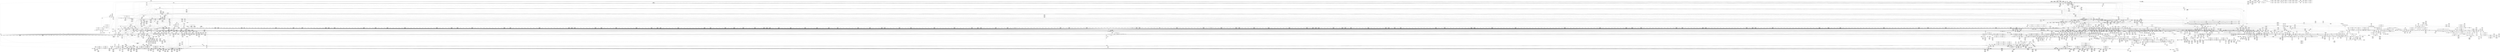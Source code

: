 digraph {
	CE0x41bd060 [shape=record,shape=Mrecord,label="{CE0x41bd060|get_current:tmp2}"]
	CE0x43a56d0 [shape=record,shape=Mrecord,label="{CE0x43a56d0|i64*_getelementptr_inbounds_(_4_x_i64_,_4_x_i64_*___llvm_gcov_ctr130,_i64_0,_i64_0)|*Constant*}"]
	CE0x4278150 [shape=record,shape=Mrecord,label="{CE0x4278150|task_sid:tmp10|security/selinux/hooks.c,208|*SummSink*}"]
	CE0x430f580 [shape=record,shape=Mrecord,label="{CE0x430f580|_call_void_mcount()_#3}"]
	CE0x42c7310 [shape=record,shape=Mrecord,label="{CE0x42c7310|i64_21|*Constant*|*SummSource*}"]
	CE0x43a3960 [shape=record,shape=Mrecord,label="{CE0x43a3960|rcu_lock_release:indirectgoto|*SummSource*}"]
	CE0x42680d0 [shape=record,shape=Mrecord,label="{CE0x42680d0|rcu_read_lock:tmp2|*SummSource*}"]
	CE0x43aebd0 [shape=record,shape=Mrecord,label="{CE0x43aebd0|__preempt_count_add:bb|*SummSink*}"]
	CE0x4318b60 [shape=record,shape=Mrecord,label="{CE0x4318b60|rcu_lock_acquire:map|Function::rcu_lock_acquire&Arg::map::|*SummSource*}"]
	CE0x4291290 [shape=record,shape=Mrecord,label="{CE0x4291290|selinux_socket_connect:tmp41|security/selinux/hooks.c,4160|*SummSource*}"]
	CE0x42e6f30 [shape=record,shape=Mrecord,label="{CE0x42e6f30|task_sid:entry|*SummSink*}"]
	CE0x4305be0 [shape=record,shape=Mrecord,label="{CE0x4305be0|rcu_read_lock:land.lhs.true2|*SummSink*}"]
	CE0x42b95a0 [shape=record,shape=Mrecord,label="{CE0x42b95a0|i64*_getelementptr_inbounds_(_13_x_i64_,_13_x_i64_*___llvm_gcov_ctr126,_i64_0,_i64_10)|*Constant*}"]
	CE0x4395240 [shape=record,shape=Mrecord,label="{CE0x4395240|rcu_lock_release:tmp}"]
	CE0x41e0ad0 [shape=record,shape=Mrecord,label="{CE0x41e0ad0|16:_i16,_720:_i32,_1216:_i8*,_:_CRE_612,616_|*MultipleSource*|*LoadInst*|security/selinux/hooks.c,4133|security/selinux/hooks.c,4134}"]
	CE0x430c760 [shape=record,shape=Mrecord,label="{CE0x430c760|i64*_getelementptr_inbounds_(_11_x_i64_,_11_x_i64_*___llvm_gcov_ctr127,_i64_0,_i64_9)|*Constant*}"]
	CE0x41c8410 [shape=record,shape=Mrecord,label="{CE0x41c8410|16:_i16,_720:_i32,_1216:_i8*,_:_CRE_263,264_}"]
	CE0x4266410 [shape=record,shape=Mrecord,label="{CE0x4266410|rcu_read_lock:entry}"]
	CE0x5f2bab0 [shape=record,shape=Mrecord,label="{CE0x5f2bab0|selinux_socket_connect:ad|security/selinux/hooks.c, 4146|*SummSource*}"]
	CE0x42c3d10 [shape=record,shape=Mrecord,label="{CE0x42c3d10|_call_void_lockdep_rcu_suspicious(i8*_getelementptr_inbounds_(_25_x_i8_,_25_x_i8_*_.str3,_i32_0,_i32_0),_i32_208,_i8*_getelementptr_inbounds_(_41_x_i8_,_41_x_i8_*_.str44,_i32_0,_i32_0))_#10,_!dbg_!27732|security/selinux/hooks.c,208|*SummSink*}"]
	CE0x42756d0 [shape=record,shape=Mrecord,label="{CE0x42756d0|task_sid:tmp16|security/selinux/hooks.c,208|*SummSink*}"]
	CE0x42c97e0 [shape=record,shape=Mrecord,label="{CE0x42c97e0|selinux_socket_connect:u47|security/selinux/hooks.c,4175}"]
	CE0x41e2bd0 [shape=record,shape=Mrecord,label="{CE0x41e2bd0|16:_i16,_720:_i32,_1216:_i8*,_:_CRE_604,605_}"]
	CE0x42c4ef0 [shape=record,shape=Mrecord,label="{CE0x42c4ef0|i32_208|*Constant*|*SummSource*}"]
	CE0x41bbd30 [shape=record,shape=Mrecord,label="{CE0x41bbd30|16:_i16,_720:_i32,_1216:_i8*,_:_CRE_225,226_}"]
	CE0x42e1ac0 [shape=record,shape=Mrecord,label="{CE0x42e1ac0|sock_has_perm:ad|security/selinux/hooks.c, 3965|*SummSink*}"]
	CE0x43894e0 [shape=record,shape=Mrecord,label="{CE0x43894e0|__rcu_read_lock:tmp6|include/linux/rcupdate.h,240}"]
	CE0x41e22a0 [shape=record,shape=Mrecord,label="{CE0x41e22a0|16:_i16,_720:_i32,_1216:_i8*,_:_CRE_596,597_}"]
	CE0x429c350 [shape=record,shape=Mrecord,label="{CE0x429c350|sock_has_perm:tmp14|security/selinux/hooks.c,3972|*SummSource*}"]
	CE0x42082a0 [shape=record,shape=Mrecord,label="{CE0x42082a0|i64_5|*Constant*|*SummSource*}"]
	CE0x41cbbc0 [shape=record,shape=Mrecord,label="{CE0x41cbbc0|16:_i16,_720:_i32,_1216:_i8*,_:_CRE_432,440_|*MultipleSource*|*LoadInst*|security/selinux/hooks.c,4133|security/selinux/hooks.c,4134}"]
	CE0x42ff330 [shape=record,shape=Mrecord,label="{CE0x42ff330|i64*_getelementptr_inbounds_(_13_x_i64_,_13_x_i64_*___llvm_gcov_ctr126,_i64_0,_i64_11)|*Constant*|*SummSource*}"]
	CE0x4209560 [shape=record,shape=Mrecord,label="{CE0x4209560|selinux_socket_connect:tmp14|security/selinux/hooks.c,4144|*SummSource*}"]
	CE0x429f470 [shape=record,shape=Mrecord,label="{CE0x429f470|selinux_socket_connect:conv13|security/selinux/hooks.c,4155}"]
	CE0x41c9650 [shape=record,shape=Mrecord,label="{CE0x41c9650|16:_i16,_720:_i32,_1216:_i8*,_:_CRE_543,544_}"]
	CE0x428d620 [shape=record,shape=Mrecord,label="{CE0x428d620|__fswab16:entry|*SummSink*}"]
	CE0x4220060 [shape=record,shape=Mrecord,label="{CE0x4220060|16:_i16,_720:_i32,_1216:_i8*,_:_CRE_67,68_}"]
	CE0x42b9cf0 [shape=record,shape=Mrecord,label="{CE0x42b9cf0|task_sid:tmp18|security/selinux/hooks.c,208|*SummSource*}"]
	CE0x43123c0 [shape=record,shape=Mrecord,label="{CE0x43123c0|_call_void_mcount()_#3}"]
	CE0x42f90d0 [shape=record,shape=Mrecord,label="{CE0x42f90d0|i32_-22|*Constant*|*SummSink*}"]
	CE0x42d1280 [shape=record,shape=Mrecord,label="{CE0x42d1280|__llvm_gcov_indirect_counter_increment:tmp6}"]
	CE0x43a79c0 [shape=record,shape=Mrecord,label="{CE0x43a79c0|rcu_lock_release:tmp4|include/linux/rcupdate.h,423|*SummSource*}"]
	CE0x4234000 [shape=record,shape=Mrecord,label="{CE0x4234000|16:_i16,_720:_i32,_1216:_i8*,_:_CRE_872,873_}"]
	CE0x41c2f50 [shape=record,shape=Mrecord,label="{CE0x41c2f50|16:_i16,_720:_i32,_1216:_i8*,_:_CRE_539,540_}"]
	CE0x42cb9f0 [shape=record,shape=Mrecord,label="{CE0x42cb9f0|rcu_read_unlock:land.lhs.true|*SummSink*}"]
	CE0x427b110 [shape=record,shape=Mrecord,label="{CE0x427b110|selinux_socket_connect:cmp10|security/selinux/hooks.c,4153}"]
	CE0x420d980 [shape=record,shape=Mrecord,label="{CE0x420d980|selinux_socket_connect:tmp17|security/selinux/hooks.c,4144}"]
	CE0x4380c60 [shape=record,shape=Mrecord,label="{CE0x4380c60|GLOBAL:rcu_lock_release|*Constant*}"]
	CE0x42c25e0 [shape=record,shape=Mrecord,label="{CE0x42c25e0|selinux_socket_connect:tmp55|security/selinux/hooks.c,4174}"]
	CE0x428e1b0 [shape=record,shape=Mrecord,label="{CE0x428e1b0|selinux_socket_connect:conv19|security/selinux/hooks.c,4157|*SummSink*}"]
	CE0x42248f0 [shape=record,shape=Mrecord,label="{CE0x42248f0|16:_i16,_720:_i32,_1216:_i8*,_:_CRE_89,90_}"]
	CE0x41c2cf0 [shape=record,shape=Mrecord,label="{CE0x41c2cf0|16:_i16,_720:_i32,_1216:_i8*,_:_CRE_542,543_}"]
	CE0x42a0940 [shape=record,shape=Mrecord,label="{CE0x42a0940|selinux_socket_connect:tmp29|security/selinux/hooks.c,4155}"]
	CE0x41e5010 [shape=record,shape=Mrecord,label="{CE0x41e5010|16:_i16,_720:_i32,_1216:_i8*,_:_CRE_353,354_}"]
	CE0x41ff960 [shape=record,shape=Mrecord,label="{CE0x41ff960|sock_has_perm:bb}"]
	CE0x4380050 [shape=record,shape=Mrecord,label="{CE0x4380050|GLOBAL:__rcu_read_unlock|*Constant*|*SummSink*}"]
	CE0x42015b0 [shape=record,shape=Mrecord,label="{CE0x42015b0|__llvm_gcov_indirect_counter_increment:tmp2}"]
	CE0x43079d0 [shape=record,shape=Mrecord,label="{CE0x43079d0|rcu_read_lock:tmp6|include/linux/rcupdate.h,882|*SummSource*}"]
	CE0x41fac40 [shape=record,shape=Mrecord,label="{CE0x41fac40|16:_i16,_720:_i32,_1216:_i8*,_:_CRE_821,822_}"]
	CE0x43aac70 [shape=record,shape=Mrecord,label="{CE0x43aac70|__preempt_count_sub:bb}"]
	CE0x4230320 [shape=record,shape=Mrecord,label="{CE0x4230320|selinux_socket_connect:tmp35|security/selinux/hooks.c,4157|*SummSource*}"]
	CE0x42b3970 [shape=record,shape=Mrecord,label="{CE0x42b3970|selinux_socket_connect:tmp48|security/selinux/hooks.c,4166|*SummSink*}"]
	CE0x43d3d80 [shape=record,shape=Mrecord,label="{CE0x43d3d80|__preempt_count_sub:do.end|*SummSink*}"]
	CE0x42d61e0 [shape=record,shape=Mrecord,label="{CE0x42d61e0|selinux_socket_connect:cleanup.dest.slot.0|*SummSource*}"]
	CE0x42eaa30 [shape=record,shape=Mrecord,label="{CE0x42eaa30|i64_0|*Constant*}"]
	CE0x43035f0 [shape=record,shape=Mrecord,label="{CE0x43035f0|rcu_read_lock:do.end}"]
	CE0x420b550 [shape=record,shape=Mrecord,label="{CE0x420b550|8:_%struct.sock*,_16:_i16,_18:_i16,_:_SCME_20,22_|*MultipleSource*|security/selinux/hooks.c, 4147|security/selinux/hooks.c,4147|security/selinux/hooks.c,4147}"]
	CE0x41d82f0 [shape=record,shape=Mrecord,label="{CE0x41d82f0|16:_i16,_720:_i32,_1216:_i8*,_:_CRE_400,401_}"]
	CE0x4231440 [shape=record,shape=Mrecord,label="{CE0x4231440|16:_i16,_720:_i32,_1216:_i8*,_:_CRE_837,838_}"]
	CE0x429aed0 [shape=record,shape=Mrecord,label="{CE0x429aed0|task_sid:tmp10|security/selinux/hooks.c,208}"]
	CE0x41be090 [shape=record,shape=Mrecord,label="{CE0x41be090|selinux_socket_connect:if.end17}"]
	CE0x4204400 [shape=record,shape=Mrecord,label="{CE0x4204400|16:_i16,_720:_i32,_1216:_i8*,_:_CRE_1232,1240_|*MultipleSource*|*LoadInst*|security/selinux/hooks.c,4133|security/selinux/hooks.c,4134}"]
	CE0x42c1f80 [shape=record,shape=Mrecord,label="{CE0x42c1f80|selinux_socket_connect:u43|security/selinux/hooks.c,4174|*SummSink*}"]
	CE0x41dc9e0 [shape=record,shape=Mrecord,label="{CE0x41dc9e0|16:_i16,_720:_i32,_1216:_i8*,_:_CRE_686,687_}"]
	CE0x4236300 [shape=record,shape=Mrecord,label="{CE0x4236300|16:_i16,_720:_i32,_1216:_i8*,_:_CRE_968,970_|*MultipleSource*|*LoadInst*|security/selinux/hooks.c,4133|security/selinux/hooks.c,4134}"]
	CE0x41b5680 [shape=record,shape=Mrecord,label="{CE0x41b5680|16:_i16,_720:_i32,_1216:_i8*,_:_CRE_6,7_}"]
	CE0x42ff430 [shape=record,shape=Mrecord,label="{CE0x42ff430|i64*_getelementptr_inbounds_(_13_x_i64_,_13_x_i64_*___llvm_gcov_ctr126,_i64_0,_i64_11)|*Constant*|*SummSink*}"]
	CE0x42c5920 [shape=record,shape=Mrecord,label="{CE0x42c5920|avc_has_perm:tclass|Function::avc_has_perm&Arg::tclass::|*SummSource*}"]
	CE0x43a6da0 [shape=record,shape=Mrecord,label="{CE0x43a6da0|i64*_getelementptr_inbounds_(_4_x_i64_,_4_x_i64_*___llvm_gcov_ctr133,_i64_0,_i64_2)|*Constant*}"]
	CE0x4373880 [shape=record,shape=Mrecord,label="{CE0x4373880|__rcu_read_unlock:tmp}"]
	CE0x42fa000 [shape=record,shape=Mrecord,label="{CE0x42fa000|i64**_getelementptr_inbounds_(_4_x_i64*_,_4_x_i64*_*___llvm_gcda_edge_table357,_i64_0,_i64_2)|*Constant*|*SummSource*}"]
	CE0x4297c50 [shape=record,shape=Mrecord,label="{CE0x4297c50|task_sid:tmp4|*LoadInst*|security/selinux/hooks.c,208|*SummSource*}"]
	CE0x4314e10 [shape=record,shape=Mrecord,label="{CE0x4314e10|rcu_read_unlock:land.lhs.true2|*SummSink*}"]
	CE0x41d3f20 [shape=record,shape=Mrecord,label="{CE0x41d3f20|16:_i16,_720:_i32,_1216:_i8*,_:_CRE_232,233_}"]
	CE0x42cbab0 [shape=record,shape=Mrecord,label="{CE0x42cbab0|sock_has_perm:tmp|*SummSink*}"]
	CE0x42d3290 [shape=record,shape=Mrecord,label="{CE0x42d3290|_ret_void,_!dbg_!27735|include/linux/rcupdate.h,884}"]
	CE0x41d7e20 [shape=record,shape=Mrecord,label="{CE0x41d7e20|selinux_socket_connect:tmp7|security/selinux/hooks.c,4138|*SummSource*}"]
	CE0x4279a40 [shape=record,shape=Mrecord,label="{CE0x4279a40|task_sid:land.lhs.true}"]
	CE0x42e3e80 [shape=record,shape=Mrecord,label="{CE0x42e3e80|avc_has_perm:ssid|Function::avc_has_perm&Arg::ssid::}"]
	CE0x427d770 [shape=record,shape=Mrecord,label="{CE0x427d770|selinux_socket_connect:call|security/selinux/hooks.c,4137|*SummSource*}"]
	CE0x4277210 [shape=record,shape=Mrecord,label="{CE0x4277210|GLOBAL:__llvm_gcov_ctr126|Global_var:__llvm_gcov_ctr126|*SummSource*}"]
	CE0x41f93b0 [shape=record,shape=Mrecord,label="{CE0x41f93b0|16:_i16,_720:_i32,_1216:_i8*,_:_CRE_163,164_}"]
	CE0x4289330 [shape=record,shape=Mrecord,label="{CE0x4289330|i32_(i32,_i32,_i16,_i32,_%struct.common_audit_data*)*_bitcast_(i32_(i32,_i32,_i16,_i32,_%struct.common_audit_data.495*)*_avc_has_perm_to_i32_(i32,_i32,_i16,_i32,_%struct.common_audit_data*)*)|*Constant*|*SummSink*}"]
	CE0x429aa00 [shape=record,shape=Mrecord,label="{CE0x429aa00|i64_1|*Constant*}"]
	CE0x42e0ea0 [shape=record,shape=Mrecord,label="{CE0x42e0ea0|__fswab16:shr|include/uapi/linux/swab.h,53|*SummSink*}"]
	CE0x43881a0 [shape=record,shape=Mrecord,label="{CE0x43881a0|%struct.lockdep_map*_null|*Constant*|*SummSource*}"]
	CE0x42d2c30 [shape=record,shape=Mrecord,label="{CE0x42d2c30|cred_sid:tmp5|security/selinux/hooks.c,196}"]
	CE0x42e0a90 [shape=record,shape=Mrecord,label="{CE0x42e0a90|_call_void_mcount()_#3}"]
	CE0x431b200 [shape=record,shape=Mrecord,label="{CE0x431b200|i64_7|*Constant*}"]
	CE0x4310770 [shape=record,shape=Mrecord,label="{CE0x4310770|i32_0|*Constant*}"]
	CE0x4230f40 [shape=record,shape=Mrecord,label="{CE0x4230f40|16:_i16,_720:_i32,_1216:_i8*,_:_CRE_833,834_}"]
	CE0x43a8300 [shape=record,shape=Mrecord,label="{CE0x43a8300|_call_void___preempt_count_sub(i32_1)_#10,_!dbg_!27715|include/linux/rcupdate.h,244|*SummSource*}"]
	CE0x429d6d0 [shape=record,shape=Mrecord,label="{CE0x429d6d0|sock_has_perm:bb|*SummSink*}"]
	CE0x41d3260 [shape=record,shape=Mrecord,label="{CE0x41d3260|16:_i16,_720:_i32,_1216:_i8*,_:_CRE_582,583_}"]
	CE0x4269050 [shape=record,shape=Mrecord,label="{CE0x4269050|_ret_void,_!dbg_!27717|include/linux/rcupdate.h,419|*SummSink*}"]
	CE0x4380ee0 [shape=record,shape=Mrecord,label="{CE0x4380ee0|__rcu_read_lock:do.end}"]
	CE0x4270e20 [shape=record,shape=Mrecord,label="{CE0x4270e20|rcu_read_unlock:tmp}"]
	CE0x42c7600 [shape=record,shape=Mrecord,label="{CE0x42c7600|selinux_socket_connect:bf.lshr|security/selinux/hooks.c,4165|*SummSource*}"]
	CE0x41f6b50 [shape=record,shape=Mrecord,label="{CE0x41f6b50|16:_i16,_720:_i32,_1216:_i8*,_:_CRE_156,157_}"]
	CE0x41fe840 [shape=record,shape=Mrecord,label="{CE0x41fe840|rcu_lock_acquire:entry}"]
	CE0x420b350 [shape=record,shape=Mrecord,label="{CE0x420b350|8:_%struct.sock*,_16:_i16,_18:_i16,_:_SCME_18,20_|*MultipleSource*|security/selinux/hooks.c, 4147|security/selinux/hooks.c,4147|security/selinux/hooks.c,4147}"]
	CE0x429a040 [shape=record,shape=Mrecord,label="{CE0x429a040|task_sid:do.end|*SummSink*}"]
	CE0x428a1b0 [shape=record,shape=Mrecord,label="{CE0x428a1b0|selinux_socket_connect:tmp26|security/selinux/hooks.c,4153|*SummSink*}"]
	CE0x43a6760 [shape=record,shape=Mrecord,label="{CE0x43a6760|rcu_lock_release:tmp3|*SummSource*}"]
	CE0x42d4f40 [shape=record,shape=Mrecord,label="{CE0x42d4f40|rcu_read_lock:tmp10|include/linux/rcupdate.h,882}"]
	CE0x43861d0 [shape=record,shape=Mrecord,label="{CE0x43861d0|__rcu_read_unlock:tmp7|include/linux/rcupdate.h,245}"]
	CE0x4307480 [shape=record,shape=Mrecord,label="{CE0x4307480|GLOBAL:__llvm_gcov_ctr132|Global_var:__llvm_gcov_ctr132}"]
	CE0x4227a20 [shape=record,shape=Mrecord,label="{CE0x4227a20|16:_i16,_720:_i32,_1216:_i8*,_:_CRE_177,178_}"]
	CE0x41a4090 [shape=record,shape=Mrecord,label="{CE0x41a4090|_call_void_mcount()_#3|*SummSink*}"]
	CE0x422a350 [shape=record,shape=Mrecord,label="{CE0x422a350|16:_i16,_720:_i32,_1216:_i8*,_:_CRE_168,169_}"]
	CE0x420d110 [shape=record,shape=Mrecord,label="{CE0x420d110|selinux_socket_connect:cmp6|security/selinux/hooks.c,4145|*SummSink*}"]
	CE0x42cb0b0 [shape=record,shape=Mrecord,label="{CE0x42cb0b0|task_sid:land.lhs.true2|*SummSource*}"]
	CE0x41d34e0 [shape=record,shape=Mrecord,label="{CE0x41d34e0|16:_i16,_720:_i32,_1216:_i8*,_:_CRE_584,585_}"]
	CE0x42cc3a0 [shape=record,shape=Mrecord,label="{CE0x42cc3a0|i64*_getelementptr_inbounds_(_6_x_i64_,_6_x_i64_*___llvm_gcov_ctr327,_i64_0,_i64_0)|*Constant*|*SummSource*}"]
	CE0x43137a0 [shape=record,shape=Mrecord,label="{CE0x43137a0|_call_void_lock_acquire(%struct.lockdep_map*_%map,_i32_0,_i32_0,_i32_2,_i32_0,_%struct.lockdep_map*_null,_i64_ptrtoint_(i8*_blockaddress(_rcu_lock_acquire,_%__here)_to_i64))_#10,_!dbg_!27716|include/linux/rcupdate.h,418}"]
	CE0x422e060 [shape=record,shape=Mrecord,label="{CE0x422e060|selinux_socket_connect:tmp9|security/selinux/hooks.c,4139|*SummSource*}"]
	CE0x428e900 [shape=record,shape=Mrecord,label="{CE0x428e900|selinux_socket_connect:tmp38|security/selinux/hooks.c,4159|*SummSource*}"]
	CE0x4234b40 [shape=record,shape=Mrecord,label="{CE0x4234b40|16:_i16,_720:_i32,_1216:_i8*,_:_CRE_880,888_|*MultipleSource*|*LoadInst*|security/selinux/hooks.c,4133|security/selinux/hooks.c,4134}"]
	CE0x5e699c0 [shape=record,shape=Mrecord,label="{CE0x5e699c0|16:_i16,_720:_i32,_1216:_i8*,_:_CRE_138,139_}"]
	CE0x429b8e0 [shape=record,shape=Mrecord,label="{CE0x429b8e0|__llvm_gcov_indirect_counter_increment:pred}"]
	CE0x437eff0 [shape=record,shape=Mrecord,label="{CE0x437eff0|rcu_lock_release:entry|*SummSource*}"]
	CE0x43856f0 [shape=record,shape=Mrecord,label="{CE0x43856f0|__preempt_count_sub:tmp2}"]
	"CONST[source:1(input),value:2(dynamic)][purpose:{object}][SrcIdx:16]"
	CE0x42db930 [shape=record,shape=Mrecord,label="{CE0x42db930|i64*_getelementptr_inbounds_(_33_x_i64_,_33_x_i64_*___llvm_gcov_ctr356,_i64_0,_i64_30)|*Constant*}"]
	CE0x41dd160 [shape=record,shape=Mrecord,label="{CE0x41dd160|16:_i16,_720:_i32,_1216:_i8*,_:_CRE_692,693_}"]
	CE0x42fb5d0 [shape=record,shape=Mrecord,label="{CE0x42fb5d0|get_current:bb|*SummSource*}"]
	CE0x41b50f0 [shape=record,shape=Mrecord,label="{CE0x41b50f0|selinux_socket_connect:if.then12}"]
	CE0x41ca410 [shape=record,shape=Mrecord,label="{CE0x41ca410|16:_i16,_720:_i32,_1216:_i8*,_:_CRE_554,555_}"]
	CE0x41ad160 [shape=record,shape=Mrecord,label="{CE0x41ad160|selinux_socket_connect:sock|Function::selinux_socket_connect&Arg::sock::}"]
	CE0x437e800 [shape=record,shape=Mrecord,label="{CE0x437e800|rcu_lock_release:entry}"]
	CE0x42d8e70 [shape=record,shape=Mrecord,label="{CE0x42d8e70|__llvm_gcov_indirect_counter_increment:entry}"]
	CE0x4234280 [shape=record,shape=Mrecord,label="{CE0x4234280|16:_i16,_720:_i32,_1216:_i8*,_:_CRE_874,875_}"]
	CE0x4310320 [shape=record,shape=Mrecord,label="{CE0x4310320|__rcu_read_unlock:tmp5|include/linux/rcupdate.h,244|*SummSource*}"]
	CE0x41e2020 [shape=record,shape=Mrecord,label="{CE0x41e2020|16:_i16,_720:_i32,_1216:_i8*,_:_CRE_594,595_}"]
	CE0x4290cb0 [shape=record,shape=Mrecord,label="{CE0x4290cb0|selinux_socket_connect:tmp40|security/selinux/hooks.c,4160|*SummSource*}"]
	CE0x41e3b00 [shape=record,shape=Mrecord,label="{CE0x41e3b00|16:_i16,_720:_i32,_1216:_i8*,_:_CRE_705,706_}"]
	CE0x42bb950 [shape=record,shape=Mrecord,label="{CE0x42bb950|selinux_socket_connect:tmp63|security/selinux/hooks.c,4177|*SummSource*}"]
	CE0x42cbb40 [shape=record,shape=Mrecord,label="{CE0x42cbb40|sock_has_perm:tmp1}"]
	CE0x42995b0 [shape=record,shape=Mrecord,label="{CE0x42995b0|task_sid:tmp14|security/selinux/hooks.c,208|*SummSource*}"]
	CE0x43821a0 [shape=record,shape=Mrecord,label="{CE0x43821a0|rcu_lock_acquire:tmp1|*SummSource*}"]
	CE0x41b8360 [shape=record,shape=Mrecord,label="{CE0x41b8360|16:_i16,_720:_i32,_1216:_i8*,_:_CRE_368,369_}"]
	CE0x42eda40 [shape=record,shape=Mrecord,label="{CE0x42eda40|task_sid:tobool1|security/selinux/hooks.c,208|*SummSource*}"]
	CE0x41d4dc0 [shape=record,shape=Mrecord,label="{CE0x41d4dc0|16:_i16,_720:_i32,_1216:_i8*,_:_CRE_203,204_}"]
	CE0x41c7b00 [shape=record,shape=Mrecord,label="{CE0x41c7b00|selinux_socket_connect:tmp16|security/selinux/hooks.c,4145}"]
	CE0x42b0570 [shape=record,shape=Mrecord,label="{CE0x42b0570|GLOBAL:__preempt_count|Global_var:__preempt_count|*SummSource*}"]
	CE0x41f9c40 [shape=record,shape=Mrecord,label="{CE0x41f9c40|16:_i16,_720:_i32,_1216:_i8*,_:_CRE_118,119_}"]
	CE0x43e3dd0 [shape=record,shape=Mrecord,label="{CE0x43e3dd0|i64*_getelementptr_inbounds_(_4_x_i64_,_4_x_i64_*___llvm_gcov_ctr129,_i64_0,_i64_0)|*Constant*}"]
	CE0x42807e0 [shape=record,shape=Mrecord,label="{CE0x42807e0|selinux_socket_connect:tmp52|*SummSource*}"]
	CE0x43a38a0 [shape=record,shape=Mrecord,label="{CE0x43a38a0|rcu_lock_release:indirectgoto}"]
	CE0x4291580 [shape=record,shape=Mrecord,label="{CE0x4291580|selinux_socket_connect:tmp42|security/selinux/hooks.c,4160}"]
	CE0x41b8f00 [shape=record,shape=Mrecord,label="{CE0x41b8f00|i32_0|*Constant*|*SummSink*}"]
	CE0x42e3850 [shape=record,shape=Mrecord,label="{CE0x42e3850|sock_has_perm:call6|security/selinux/hooks.c,3976|*SummSource*}"]
	CE0x420c880 [shape=record,shape=Mrecord,label="{CE0x420c880|selinux_socket_connect:conv5|security/selinux/hooks.c,4145|*SummSink*}"]
	CE0x4310130 [shape=record,shape=Mrecord,label="{CE0x4310130|_call_void_asm_sideeffect_,_memory_,_dirflag_,_fpsr_,_flags_()_#3,_!dbg_!27711,_!srcloc_!27714|include/linux/rcupdate.h,244}"]
	CE0x4235380 [shape=record,shape=Mrecord,label="{CE0x4235380|16:_i16,_720:_i32,_1216:_i8*,_:_CRE_904,912_|*MultipleSource*|*LoadInst*|security/selinux/hooks.c,4133|security/selinux/hooks.c,4134}"]
	CE0x41b3d20 [shape=record,shape=Mrecord,label="{CE0x41b3d20|16:_i16,_720:_i32,_1216:_i8*,_:_CRE_772,776_|*MultipleSource*|*LoadInst*|security/selinux/hooks.c,4133|security/selinux/hooks.c,4134}"]
	CE0x41eb280 [shape=record,shape=Mrecord,label="{CE0x41eb280|i64*_getelementptr_inbounds_(_2_x_i64_,_2_x_i64_*___llvm_gcov_ctr98,_i64_0,_i64_1)|*Constant*|*SummSource*}"]
	CE0x43177b0 [shape=record,shape=Mrecord,label="{CE0x43177b0|i64*_getelementptr_inbounds_(_11_x_i64_,_11_x_i64_*___llvm_gcov_ctr132,_i64_0,_i64_1)|*Constant*|*SummSource*}"]
	CE0x42b9a40 [shape=record,shape=Mrecord,label="{CE0x42b9a40|i64*_getelementptr_inbounds_(_13_x_i64_,_13_x_i64_*___llvm_gcov_ctr126,_i64_0,_i64_10)|*Constant*|*SummSink*}"]
	CE0x428dbc0 [shape=record,shape=Mrecord,label="{CE0x428dbc0|_ret_i16_%conv3,_!dbg_!27720|include/uapi/linux/swab.h,53|*SummSource*}"]
	CE0x42c3230 [shape=record,shape=Mrecord,label="{CE0x42c3230|selinux_socket_connect:dport|security/selinux/hooks.c,4174|*SummSink*}"]
	CE0x43827c0 [shape=record,shape=Mrecord,label="{CE0x43827c0|i64*_getelementptr_inbounds_(_4_x_i64_,_4_x_i64_*___llvm_gcov_ctr133,_i64_0,_i64_0)|*Constant*|*SummSource*}"]
	CE0x42bbe60 [shape=record,shape=Mrecord,label="{CE0x42bbe60|selinux_socket_connect:tmp64|security/selinux/hooks.c,4177|*SummSource*}"]
	CE0x41f43b0 [shape=record,shape=Mrecord,label="{CE0x41f43b0|selinux_socket_connect:tmp24|security/selinux/hooks.c,4153|*SummSink*}"]
	CE0x42cf2e0 [shape=record,shape=Mrecord,label="{CE0x42cf2e0|sock_has_perm:sk4|security/selinux/hooks.c,3974|*SummSink*}"]
	CE0x42cfc00 [shape=record,shape=Mrecord,label="{CE0x42cfc00|sock_has_perm:tmp18|security/selinux/hooks.c,3977|*SummSink*}"]
	CE0x42ea110 [shape=record,shape=Mrecord,label="{CE0x42ea110|sock_has_perm:tmp11|security/selinux/hooks.c,3970|*SummSink*}"]
	CE0x41b3940 [shape=record,shape=Mrecord,label="{CE0x41b3940|16:_i16,_720:_i32,_1216:_i8*,_:_CRE_764,768_|*MultipleSource*|*LoadInst*|security/selinux/hooks.c,4133|security/selinux/hooks.c,4134}"]
	CE0x42e3120 [shape=record,shape=Mrecord,label="{CE0x42e3120|sock_has_perm:sclass|security/selinux/hooks.c,3976|*SummSink*}"]
	CE0x4231800 [shape=record,shape=Mrecord,label="{CE0x4231800|16:_i16,_720:_i32,_1216:_i8*,_:_CRE_840,841_}"]
	CE0x428d8d0 [shape=record,shape=Mrecord,label="{CE0x428d8d0|__fswab16:val|Function::__fswab16&Arg::val::|*SummSource*}"]
	CE0x41ca050 [shape=record,shape=Mrecord,label="{CE0x41ca050|16:_i16,_720:_i32,_1216:_i8*,_:_CRE_551,552_}"]
	CE0x41d7be0 [shape=record,shape=Mrecord,label="{CE0x41d7be0|selinux_socket_connect:if.end24|*SummSource*}"]
	CE0x429ef10 [shape=record,shape=Mrecord,label="{CE0x429ef10|i64_4|*Constant*}"]
	CE0x427c4d0 [shape=record,shape=Mrecord,label="{CE0x427c4d0|selinux_socket_connect:call2|security/selinux/hooks.c,4137|*SummSink*}"]
	CE0x41cb440 [shape=record,shape=Mrecord,label="{CE0x41cb440|16:_i16,_720:_i32,_1216:_i8*,_:_CRE_421,422_}"]
	CE0x42913c0 [shape=record,shape=Mrecord,label="{CE0x42913c0|selinux_socket_connect:tmp41|security/selinux/hooks.c,4160|*SummSink*}"]
	CE0x428ff90 [shape=record,shape=Mrecord,label="{CE0x428ff90|selinux_socket_connect:tmp39|security/selinux/hooks.c,4160|*SummSource*}"]
	CE0x4232d40 [shape=record,shape=Mrecord,label="{CE0x4232d40|16:_i16,_720:_i32,_1216:_i8*,_:_CRE_857,858_}"]
	CE0x42baad0 [shape=record,shape=Mrecord,label="{CE0x42baad0|i64_21|*Constant*|*SummSink*}"]
	CE0x4382bd0 [shape=record,shape=Mrecord,label="{CE0x4382bd0|rcu_lock_acquire:tmp4|include/linux/rcupdate.h,418}"]
	CE0x41c6a00 [shape=record,shape=Mrecord,label="{CE0x41c6a00|%struct.task_struct*_(%struct.task_struct**)*_asm_movq_%gs:$_1:P_,$0_,_r,im,_dirflag_,_fpsr_,_flags_|*SummSink*}"]
	CE0x42c7940 [shape=record,shape=Mrecord,label="{CE0x42c7940|i32_255|*Constant*}"]
	CE0x4299fa0 [shape=record,shape=Mrecord,label="{CE0x4299fa0|task_sid:do.end|*SummSource*}"]
	CE0x4213c20 [shape=record,shape=Mrecord,label="{CE0x4213c20|selinux_socket_connect:tmp37|security/selinux/hooks.c,4157|*SummSource*}"]
	CE0x42e6050 [shape=record,shape=Mrecord,label="{CE0x42e6050|selinux_socket_connect:tmp74|security/selinux/hooks.c,4184|*SummSource*}"]
	CE0x41dc3f0 [shape=record,shape=Mrecord,label="{CE0x41dc3f0|16:_i16,_720:_i32,_1216:_i8*,_:_CRE_681,682_}"]
	CE0x4233600 [shape=record,shape=Mrecord,label="{CE0x4233600|16:_i16,_720:_i32,_1216:_i8*,_:_CRE_864,865_}"]
	CE0x4236ac0 [shape=record,shape=Mrecord,label="{CE0x4236ac0|16:_i16,_720:_i32,_1216:_i8*,_:_CRE_984,992_|*MultipleSource*|*LoadInst*|security/selinux/hooks.c,4133|security/selinux/hooks.c,4134}"]
	CE0x4374bf0 [shape=record,shape=Mrecord,label="{CE0x4374bf0|rcu_read_unlock:if.then}"]
	CE0x42c8b00 [shape=record,shape=Mrecord,label="{CE0x42c8b00|selinux_socket_connect:tmp58|security/selinux/hooks.c,4176}"]
	CE0x427b840 [shape=record,shape=Mrecord,label="{CE0x427b840|sock_has_perm:sk|Function::sock_has_perm&Arg::sk::|*SummSource*}"]
	CE0x4388c90 [shape=record,shape=Mrecord,label="{CE0x4388c90|i64*_getelementptr_inbounds_(_4_x_i64_,_4_x_i64_*___llvm_gcov_ctr130,_i64_0,_i64_3)|*Constant*|*SummSource*}"]
	CE0x42c0f30 [shape=record,shape=Mrecord,label="{CE0x42c0f30|selinux_socket_connect:conv41|security/selinux/hooks.c,4174}"]
	CE0x42d9f60 [shape=record,shape=Mrecord,label="{CE0x42d9f60|_ret_void|*SummSink*}"]
	CE0x41d8e30 [shape=record,shape=Mrecord,label="{CE0x41d8e30|16:_i16,_720:_i32,_1216:_i8*,_:_CRE_409,410_}"]
	CE0x42760f0 [shape=record,shape=Mrecord,label="{CE0x42760f0|i64*_getelementptr_inbounds_(_2_x_i64_,_2_x_i64_*___llvm_gcov_ctr131,_i64_0,_i64_1)|*Constant*|*SummSink*}"]
	CE0x428fe70 [shape=record,shape=Mrecord,label="{CE0x428fe70|selinux_socket_connect:tmp39|security/selinux/hooks.c,4160}"]
	CE0x41f3e00 [shape=record,shape=Mrecord,label="{CE0x41f3e00|selinux_socket_connect:tmp25|security/selinux/hooks.c,4153}"]
	CE0x4397c30 [shape=record,shape=Mrecord,label="{CE0x4397c30|__rcu_read_unlock:tmp6|include/linux/rcupdate.h,245|*SummSource*}"]
	CE0x438c250 [shape=record,shape=Mrecord,label="{CE0x438c250|__preempt_count_add:tmp2|*SummSink*}"]
	CE0x423a6e0 [shape=record,shape=Mrecord,label="{CE0x423a6e0|16:_i16,_720:_i32,_1216:_i8*,_:_CRE_1196,1200_|*MultipleSource*|*LoadInst*|security/selinux/hooks.c,4133|security/selinux/hooks.c,4134}"]
	CE0x4298300 [shape=record,shape=Mrecord,label="{CE0x4298300|task_sid:tmp9|security/selinux/hooks.c,208|*SummSource*}"]
	CE0x4206b70 [shape=record,shape=Mrecord,label="{CE0x4206b70|selinux_socket_connect:tmp11|security/selinux/hooks.c,4144|*SummSource*}"]
	CE0x421c410 [shape=record,shape=Mrecord,label="{CE0x421c410|selinux_socket_connect:tmp23|security/selinux/hooks.c,4153}"]
	CE0x41bcbe0 [shape=record,shape=Mrecord,label="{CE0x41bcbe0|16:_i16,_720:_i32,_1216:_i8*,_:_CRE_209,210_}"]
	CE0x4209a70 [shape=record,shape=Mrecord,label="{CE0x4209a70|selinux_socket_connect:tmp15|security/selinux/hooks.c,4144|*SummSource*}"]
	CE0x41d2fe0 [shape=record,shape=Mrecord,label="{CE0x41d2fe0|16:_i16,_720:_i32,_1216:_i8*,_:_CRE_580,581_}"]
	CE0x43047c0 [shape=record,shape=Mrecord,label="{CE0x43047c0|rcu_read_lock:if.end}"]
	CE0x421a960 [shape=record,shape=Mrecord,label="{CE0x421a960|8:_%struct.sock*,_16:_i16,_18:_i16,_:_SCME_37,38_}"]
	CE0x4231580 [shape=record,shape=Mrecord,label="{CE0x4231580|16:_i16,_720:_i32,_1216:_i8*,_:_CRE_838,839_}"]
	CE0x41dcc60 [shape=record,shape=Mrecord,label="{CE0x41dcc60|16:_i16,_720:_i32,_1216:_i8*,_:_CRE_688,689_}"]
	CE0x43a4590 [shape=record,shape=Mrecord,label="{CE0x43a4590|_call_void_asm_addl_$1,_%gs:$0_,_*m,ri,*m,_dirflag_,_fpsr_,_flags_(i32*___preempt_count,_i32_%val,_i32*___preempt_count)_#3,_!dbg_!27714,_!srcloc_!27717|./arch/x86/include/asm/preempt.h,72|*SummSink*}"]
	CE0x41cfed0 [shape=record,shape=Mrecord,label="{CE0x41cfed0|16:_i16,_720:_i32,_1216:_i8*,_:_CRE_736,740_|*MultipleSource*|*LoadInst*|security/selinux/hooks.c,4133|security/selinux/hooks.c,4134}"]
	CE0x42fa600 [shape=record,shape=Mrecord,label="{CE0x42fa600|selinux_socket_connect:tmp76|security/selinux/hooks.c,4185|*SummSink*}"]
	CE0x41feb20 [shape=record,shape=Mrecord,label="{CE0x41feb20|task_sid:tmp13|security/selinux/hooks.c,208|*SummSink*}"]
	CE0x4399f20 [shape=record,shape=Mrecord,label="{CE0x4399f20|__preempt_count_sub:tmp1|*SummSource*}"]
	CE0x4211d40 [shape=record,shape=Mrecord,label="{CE0x4211d40|selinux_socket_connect:tmp66|*SummSink*}"]
	CE0x430d570 [shape=record,shape=Mrecord,label="{CE0x430d570|rcu_read_lock:tmp20|include/linux/rcupdate.h,882|*SummSink*}"]
	CE0x42d50c0 [shape=record,shape=Mrecord,label="{CE0x42d50c0|rcu_read_lock:tmp9|include/linux/rcupdate.h,882|*SummSource*}"]
	CE0x42d5190 [shape=record,shape=Mrecord,label="{CE0x42d5190|rcu_read_lock:tmp9|include/linux/rcupdate.h,882|*SummSink*}"]
	CE0x4315840 [shape=record,shape=Mrecord,label="{CE0x4315840|rcu_read_unlock:tobool|include/linux/rcupdate.h,933}"]
	CE0x41c5e10 [shape=record,shape=Mrecord,label="{CE0x41c5e10|16:_i16,_720:_i32,_1216:_i8*,_:_CRE_673,674_}"]
	CE0x427e080 [shape=record,shape=Mrecord,label="{CE0x427e080|_ret_%struct.task_struct*_%tmp4,_!dbg_!27714|./arch/x86/include/asm/current.h,14}"]
	CE0x4230a80 [shape=record,shape=Mrecord,label="{CE0x4230a80|selinux_socket_connect:tmp36|security/selinux/hooks.c,4157|*SummSource*}"]
	CE0x4291ad0 [shape=record,shape=Mrecord,label="{CE0x4291ad0|selinux_socket_connect:tmp43|security/selinux/hooks.c,4161}"]
	CE0x41cd350 [shape=record,shape=Mrecord,label="{CE0x41cd350|16:_i16,_720:_i32,_1216:_i8*,_:_CRE_388,389_}"]
	CE0x43a0dd0 [shape=record,shape=Mrecord,label="{CE0x43a0dd0|__preempt_count_add:tmp7|./arch/x86/include/asm/preempt.h,73}"]
	CE0x4371580 [shape=record,shape=Mrecord,label="{CE0x4371580|rcu_lock_acquire:tmp2}"]
	CE0x438d020 [shape=record,shape=Mrecord,label="{CE0x438d020|rcu_lock_release:__here|*SummSink*}"]
	CE0x41de140 [shape=record,shape=Mrecord,label="{CE0x41de140|16:_i16,_720:_i32,_1216:_i8*,_:_CRE_653,654_}"]
	CE0x41c1c40 [shape=record,shape=Mrecord,label="{CE0x41c1c40|16:_i16,_720:_i32,_1216:_i8*,_:_CRE_395,396_}"]
	CE0x4207750 [shape=record,shape=Mrecord,label="{CE0x4207750|i32_15|*Constant*|*SummSink*}"]
	CE0x421ffa0 [shape=record,shape=Mrecord,label="{CE0x421ffa0|16:_i16,_720:_i32,_1216:_i8*,_:_CRE_66,67_}"]
	CE0x41bc610 [shape=record,shape=Mrecord,label="{CE0x41bc610|16:_i16,_720:_i32,_1216:_i8*,_:_CRE_3,4_}"]
	CE0x438d8a0 [shape=record,shape=Mrecord,label="{CE0x438d8a0|__rcu_read_unlock:tmp3|*SummSink*}"]
	CE0x42c12d0 [shape=record,shape=Mrecord,label="{CE0x42c12d0|selinux_socket_connect:conv41|security/selinux/hooks.c,4174|*SummSink*}"]
	CE0x41d1420 [shape=record,shape=Mrecord,label="{CE0x41d1420|selinux_socket_connect:tmp6|security/selinux/hooks.c,4138|*SummSink*}"]
	CE0x43e46a0 [shape=record,shape=Mrecord,label="{CE0x43e46a0|i64*_getelementptr_inbounds_(_4_x_i64_,_4_x_i64_*___llvm_gcov_ctr129,_i64_0,_i64_1)|*Constant*|*SummSource*}"]
	CE0x431ab10 [shape=record,shape=Mrecord,label="{CE0x431ab10|rcu_read_lock:call3|include/linux/rcupdate.h,882|*SummSource*}"]
	CE0x42383f0 [shape=record,shape=Mrecord,label="{CE0x42383f0|16:_i16,_720:_i32,_1216:_i8*,_:_CRE_1080,1088_|*MultipleSource*|*LoadInst*|security/selinux/hooks.c,4133|security/selinux/hooks.c,4134}"]
	CE0x42e94a0 [shape=record,shape=Mrecord,label="{CE0x42e94a0|task_sid:tmp2}"]
	CE0x4370e50 [shape=record,shape=Mrecord,label="{CE0x4370e50|rcu_read_unlock:tmp14|include/linux/rcupdate.h,933|*SummSource*}"]
	CE0x430d6e0 [shape=record,shape=Mrecord,label="{CE0x430d6e0|rcu_read_lock:tmp21|include/linux/rcupdate.h,884}"]
	CE0x43928e0 [shape=record,shape=Mrecord,label="{CE0x43928e0|rcu_lock_release:tmp7|*SummSource*}"]
	CE0x4239a30 [shape=record,shape=Mrecord,label="{CE0x4239a30|16:_i16,_720:_i32,_1216:_i8*,_:_CRE_1159,1160_}"]
	CE0x42b0700 [shape=record,shape=Mrecord,label="{CE0x42b0700|GLOBAL:__preempt_count|Global_var:__preempt_count|*SummSink*}"]
	CE0x42195d0 [shape=record,shape=Mrecord,label="{CE0x42195d0|sock_has_perm:perms|Function::sock_has_perm&Arg::perms::}"]
	CE0x42c0750 [shape=record,shape=Mrecord,label="{CE0x42c0750|selinux_socket_connect:call40|security/selinux/hooks.c,4174|*SummSource*}"]
	CE0x420bcc0 [shape=record,shape=Mrecord,label="{CE0x420bcc0|8:_%struct.sock*,_16:_i16,_18:_i16,_:_SCME_29,30_}"]
	CE0x5395520 [shape=record,shape=Mrecord,label="{CE0x5395520|COLLAPSED:_GCMRE___llvm_gcov_ctr356_internal_global_33_x_i64_zeroinitializer:_elem_0:default:}"]
	CE0x42394b0 [shape=record,shape=Mrecord,label="{CE0x42394b0|16:_i16,_720:_i32,_1216:_i8*,_:_CRE_1156,1157_}"]
	CE0x41d0f90 [shape=record,shape=Mrecord,label="{CE0x41d0f90|16:_i16,_720:_i32,_1216:_i8*,_:_CRE_145,146_}"]
	CE0x42c6330 [shape=record,shape=Mrecord,label="{CE0x42c6330|avc_has_perm:auditdata|Function::avc_has_perm&Arg::auditdata::|*SummSource*}"]
	CE0x41d8cf0 [shape=record,shape=Mrecord,label="{CE0x41d8cf0|16:_i16,_720:_i32,_1216:_i8*,_:_CRE_408,409_}"]
	CE0x4398ff0 [shape=record,shape=Mrecord,label="{CE0x4398ff0|i64*_getelementptr_inbounds_(_4_x_i64_,_4_x_i64_*___llvm_gcov_ctr134,_i64_0,_i64_3)|*Constant*|*SummSource*}"]
	CE0x4201fb0 [shape=record,shape=Mrecord,label="{CE0x4201fb0|COLLAPSED:_GCMRE___llvm_gcov_ctr127_internal_global_11_x_i64_zeroinitializer:_elem_0:default:}"]
	CE0x43923a0 [shape=record,shape=Mrecord,label="{CE0x43923a0|rcu_lock_release:tmp6}"]
	CE0x427dd80 [shape=record,shape=Mrecord,label="{CE0x427dd80|get_current:entry}"]
	CE0x41f70f0 [shape=record,shape=Mrecord,label="{CE0x41f70f0|16:_i16,_720:_i32,_1216:_i8*,_:_CRE_104,108_|*MultipleSource*|*LoadInst*|security/selinux/hooks.c,4133|security/selinux/hooks.c,4134}"]
	CE0x4228a60 [shape=record,shape=Mrecord,label="{CE0x4228a60|16:_i16,_720:_i32,_1216:_i8*,_:_CRE_174,175_}"]
	CE0x429a1e0 [shape=record,shape=Mrecord,label="{CE0x429a1e0|cred_sid:security|security/selinux/hooks.c,196|*SummSource*}"]
	CE0x43a4bc0 [shape=record,shape=Mrecord,label="{CE0x43a4bc0|__rcu_read_unlock:tmp2}"]
	CE0x423a0c0 [shape=record,shape=Mrecord,label="{CE0x423a0c0|16:_i16,_720:_i32,_1216:_i8*,_:_CRE_1176,1184_|*MultipleSource*|*LoadInst*|security/selinux/hooks.c,4133|security/selinux/hooks.c,4134}"]
	CE0x429d9f0 [shape=record,shape=Mrecord,label="{CE0x429d9f0|sock_has_perm:cmp|security/selinux/hooks.c,3969}"]
	CE0x43aca20 [shape=record,shape=Mrecord,label="{CE0x43aca20|__preempt_count_sub:tmp6|./arch/x86/include/asm/preempt.h,78}"]
	CE0x4309d80 [shape=record,shape=Mrecord,label="{CE0x4309d80|rcu_read_unlock:tmp8|include/linux/rcupdate.h,933|*SummSource*}"]
	CE0x41b7460 [shape=record,shape=Mrecord,label="{CE0x41b7460|16:_i16,_720:_i32,_1216:_i8*,_:_CRE_464,468_|*MultipleSource*|*LoadInst*|security/selinux/hooks.c,4133|security/selinux/hooks.c,4134}"]
	CE0x41b46d0 [shape=record,shape=Mrecord,label="{CE0x41b46d0|16:_i16,_720:_i32,_1216:_i8*,_:_CRE_809,810_}"]
	CE0x42815d0 [shape=record,shape=Mrecord,label="{CE0x42815d0|selinux_socket_connect:sclass34|security/selinux/hooks.c,4169|*SummSource*}"]
	CE0x4379df0 [shape=record,shape=Mrecord,label="{CE0x4379df0|_call_void_lockdep_rcu_suspicious(i8*_getelementptr_inbounds_(_25_x_i8_,_25_x_i8_*_.str45,_i32_0,_i32_0),_i32_934,_i8*_getelementptr_inbounds_(_44_x_i8_,_44_x_i8_*_.str47,_i32_0,_i32_0))_#10,_!dbg_!27726|include/linux/rcupdate.h,933}"]
	CE0x4388390 [shape=record,shape=Mrecord,label="{CE0x4388390|%struct.lockdep_map*_null|*Constant*|*SummSink*}"]
	CE0x43a6920 [shape=record,shape=Mrecord,label="{CE0x43a6920|_call_void_mcount()_#3}"]
	CE0x41ca2d0 [shape=record,shape=Mrecord,label="{CE0x41ca2d0|16:_i16,_720:_i32,_1216:_i8*,_:_CRE_553,554_}"]
	CE0x41c00d0 [shape=record,shape=Mrecord,label="{CE0x41c00d0|selinux_socket_connect:if.then23|*SummSink*}"]
	CE0x4213800 [shape=record,shape=Mrecord,label="{CE0x4213800|2:_i16,_:_CRE_8,16_|*MultipleSource*|security/selinux/hooks.c,4154|security/selinux/hooks.c,4157|Function::selinux_socket_connect&Arg::address::}"]
	CE0x41dde40 [shape=record,shape=Mrecord,label="{CE0x41dde40|16:_i16,_720:_i32,_1216:_i8*,_:_CRE_652,653_}"]
	CE0x42ed6b0 [shape=record,shape=Mrecord,label="{CE0x42ed6b0|0:_i64*,_array:_GCR___llvm_gcda_edge_table357_internal_unnamed_addr_constant_4_x_i64*_i64*_getelementptr_inbounds_(_33_x_i64_,_33_x_i64_*___llvm_gcov_ctr356,_i64_0,_i64_25),_i64*_getelementptr_inbounds_(_33_x_i64_,_33_x_i64_*___llvm_gcov_ctr356,_i64_0,_i64_26),_i64*_getelementptr_inbounds_(_33_x_i64_,_33_x_i64_*___llvm_gcov_ctr356,_i64_0,_i64_27),_i64*_getelementptr_inbounds_(_33_x_i64_,_33_x_i64_*___llvm_gcov_ctr356,_i64_0,_i64_28)_:_elem_0::}"]
	CE0x439c460 [shape=record,shape=Mrecord,label="{CE0x439c460|void_(i32*,_i32,_i32*)*_asm_addl_$1,_%gs:$0_,_*m,ri,*m,_dirflag_,_fpsr_,_flags_}"]
	CE0x42daa10 [shape=record,shape=Mrecord,label="{CE0x42daa10|selinux_socket_connect:tmp70|security/selinux/hooks.c,4179|*SummSource*}"]
	CE0x42b7d20 [shape=record,shape=Mrecord,label="{CE0x42b7d20|i8*_getelementptr_inbounds_(_41_x_i8_,_41_x_i8_*_.str44,_i32_0,_i32_0)|*Constant*}"]
	CE0x4309860 [shape=record,shape=Mrecord,label="{CE0x4309860|GLOBAL:__llvm_gcov_ctr127|Global_var:__llvm_gcov_ctr127}"]
	CE0x4379900 [shape=record,shape=Mrecord,label="{CE0x4379900|rcu_read_unlock:tmp18|include/linux/rcupdate.h,933}"]
	CE0x4224d40 [shape=record,shape=Mrecord,label="{CE0x4224d40|sock_has_perm:cleanup}"]
	CE0x42d8ff0 [shape=record,shape=Mrecord,label="{CE0x42d8ff0|__llvm_gcov_indirect_counter_increment:entry|*SummSink*}"]
	CE0x42cdbb0 [shape=record,shape=Mrecord,label="{CE0x42cdbb0|sock_has_perm:net1|security/selinux/hooks.c,3973|*SummSource*}"]
	CE0x4299b50 [shape=record,shape=Mrecord,label="{CE0x4299b50|_call_void_mcount()_#3}"]
	CE0x420f820 [shape=record,shape=Mrecord,label="{CE0x420f820|selinux_socket_connect:tmp20|security/selinux/hooks.c,4144|*SummSource*}"]
	CE0x4221f60 [shape=record,shape=Mrecord,label="{CE0x4221f60|_call_void_mcount()_#3|*SummSource*}"]
	CE0x41b1940 [shape=record,shape=Mrecord,label="{CE0x41b1940|selinux_socket_connect:if.end33}"]
	CE0x41fe3f0 [shape=record,shape=Mrecord,label="{CE0x41fe3f0|i32_0|*Constant*}"]
	CE0x42d1e60 [shape=record,shape=Mrecord,label="{CE0x42d1e60|task_sid:do.body}"]
	CE0x4316eb0 [shape=record,shape=Mrecord,label="{CE0x4316eb0|rcu_read_unlock:tmp10|include/linux/rcupdate.h,933|*SummSink*}"]
	CE0x41a4d50 [shape=record,shape=Mrecord,label="{CE0x41a4d50|selinux_socket_connect:entry|*SummSink*}"]
	CE0x43989f0 [shape=record,shape=Mrecord,label="{CE0x43989f0|__rcu_read_unlock:do.end|*SummSink*}"]
	CE0x426ae70 [shape=record,shape=Mrecord,label="{CE0x426ae70|rcu_read_lock:tmp8|include/linux/rcupdate.h,882|*SummSource*}"]
	CE0x4386950 [shape=record,shape=Mrecord,label="{CE0x4386950|__preempt_count_add:do.body}"]
	CE0x4230b80 [shape=record,shape=Mrecord,label="{CE0x4230b80|16:_i16,_720:_i32,_1216:_i8*,_:_CRE_830,831_}"]
	CE0x4314c40 [shape=record,shape=Mrecord,label="{CE0x4314c40|__preempt_count_add:entry|*SummSource*}"]
	CE0x41fd550 [shape=record,shape=Mrecord,label="{CE0x41fd550|__rcu_read_lock:entry}"]
	CE0x426c300 [shape=record,shape=Mrecord,label="{CE0x426c300|__rcu_read_unlock:tmp4|include/linux/rcupdate.h,244|*SummSink*}"]
	CE0x4227220 [shape=record,shape=Mrecord,label="{CE0x4227220|16:_i16,_720:_i32,_1216:_i8*,_:_CRE_365,366_}"]
	CE0x42c8390 [shape=record,shape=Mrecord,label="{CE0x42c8390|selinux_socket_connect:tmp59|security/selinux/hooks.c,4176|*SummSource*}"]
	CE0x4204db0 [shape=record,shape=Mrecord,label="{CE0x4204db0|16:_i16,_720:_i32,_1216:_i8*,_:_CRE_1272,1280_|*MultipleSource*|*LoadInst*|security/selinux/hooks.c,4133|security/selinux/hooks.c,4134}"]
	CE0x4228b90 [shape=record,shape=Mrecord,label="{CE0x4228b90|16:_i16,_720:_i32,_1216:_i8*,_:_CRE_175,176_}"]
	CE0x43817e0 [shape=record,shape=Mrecord,label="{CE0x43817e0|__rcu_read_lock:tmp3|*SummSink*}"]
	CE0x42bf6f0 [shape=record,shape=Mrecord,label="{CE0x42bf6f0|i8_2|*Constant*|*SummSink*}"]
	CE0x430dff0 [shape=record,shape=Mrecord,label="{CE0x430dff0|rcu_read_lock:tmp21|include/linux/rcupdate.h,884|*SummSink*}"]
	CE0x428ab90 [shape=record,shape=Mrecord,label="{CE0x428ab90|selinux_socket_connect:skc_family|security/selinux/hooks.c,4153|*SummSource*}"]
	CE0x41aae00 [shape=record,shape=Mrecord,label="{CE0x41aae00|selinux_socket_connect:return}"]
	CE0x41de280 [shape=record,shape=Mrecord,label="{CE0x41de280|16:_i16,_720:_i32,_1216:_i8*,_:_CRE_654,655_}"]
	CE0x42241d0 [shape=record,shape=Mrecord,label="{CE0x42241d0|16:_i16,_720:_i32,_1216:_i8*,_:_CRE_84,85_}"]
	CE0x428f730 [shape=record,shape=Mrecord,label="{CE0x428f730|i64_15|*Constant*}"]
	CE0x4314220 [shape=record,shape=Mrecord,label="{CE0x4314220|_call_void_mcount()_#3|*SummSink*}"]
	CE0x427c6d0 [shape=record,shape=Mrecord,label="{CE0x427c6d0|GLOBAL:sock_has_perm|*Constant*}"]
	CE0x421b860 [shape=record,shape=Mrecord,label="{CE0x421b860|8:_%struct.sock*,_16:_i16,_18:_i16,_:_SCME_49,50_}"]
	CE0x41b8c20 [shape=record,shape=Mrecord,label="{CE0x41b8c20|16:_i16,_720:_i32,_1216:_i8*,_:_CRE_375,376_}"]
	CE0x41bebc0 [shape=record,shape=Mrecord,label="{CE0x41bebc0|16:_i16,_720:_i32,_1216:_i8*,_:_CRE_562,563_}"]
	CE0x41bf840 [shape=record,shape=Mrecord,label="{CE0x41bf840|16:_i16,_720:_i32,_1216:_i8*,_:_CRE_572,573_}"]
	CE0x42da910 [shape=record,shape=Mrecord,label="{CE0x42da910|i64*_getelementptr_inbounds_(_33_x_i64_,_33_x_i64_*___llvm_gcov_ctr356,_i64_0,_i64_29)|*Constant*}"]
	CE0x426cab0 [shape=record,shape=Mrecord,label="{CE0x426cab0|task_sid:tmp7|security/selinux/hooks.c,208|*SummSource*}"]
	CE0x4295560 [shape=record,shape=Mrecord,label="{CE0x4295560|selinux_socket_connect:tmp47|security/selinux/hooks.c,4162|*SummSink*}"]
	CE0x41b1f70 [shape=record,shape=Mrecord,label="{CE0x41b1f70|selinux_socket_connect:if.else|*SummSink*}"]
	CE0x420cd90 [shape=record,shape=Mrecord,label="{CE0x420cd90|i32_44|*Constant*|*SummSink*}"]
	CE0x4229aa0 [shape=record,shape=Mrecord,label="{CE0x4229aa0|16:_i16,_720:_i32,_1216:_i8*,_:_CRE_76,77_}"]
	CE0x42e8ff0 [shape=record,shape=Mrecord,label="{CE0x42e8ff0|i64*_getelementptr_inbounds_(_6_x_i64_,_6_x_i64_*___llvm_gcov_ctr327,_i64_0,_i64_3)|*Constant*|*SummSink*}"]
	CE0x41cd210 [shape=record,shape=Mrecord,label="{CE0x41cd210|16:_i16,_720:_i32,_1216:_i8*,_:_CRE_387,388_}"]
	CE0x422e4b0 [shape=record,shape=Mrecord,label="{CE0x422e4b0|selinux_socket_connect:tmp10|security/selinux/hooks.c,4139}"]
	CE0x41b7d90 [shape=record,shape=Mrecord,label="{CE0x41b7d90|16:_i16,_720:_i32,_1216:_i8*,_:_CRE_488,496_|*MultipleSource*|*LoadInst*|security/selinux/hooks.c,4133|security/selinux/hooks.c,4134}"]
	CE0x431a510 [shape=record,shape=Mrecord,label="{CE0x431a510|rcu_read_lock:tmp12|include/linux/rcupdate.h,882|*SummSource*}"]
	CE0x428fd70 [shape=record,shape=Mrecord,label="{CE0x428fd70|i64_14|*Constant*|*SummSink*}"]
	CE0x42f9950 [shape=record,shape=Mrecord,label="{CE0x42f9950|_call_void___llvm_gcov_indirect_counter_increment(i32*___llvm_gcov_global_state_pred358,_i64**_getelementptr_inbounds_(_4_x_i64*_,_4_x_i64*_*___llvm_gcda_edge_table357,_i64_0,_i64_2)),_!dbg_!27816|security/selinux/hooks.c,4185|*SummSource*}"]
	CE0x4227ea0 [shape=record,shape=Mrecord,label="{CE0x4227ea0|sock_has_perm:tmp9|security/selinux/hooks.c,3969|*SummSink*}"]
	CE0x4292940 [shape=record,shape=Mrecord,label="{CE0x4292940|selinux_socket_connect:tmp44|security/selinux/hooks.c,4161}"]
	CE0x41c61d0 [shape=record,shape=Mrecord,label="{CE0x41c61d0|16:_i16,_720:_i32,_1216:_i8*,_:_CRE_676,677_}"]
	CE0x422e0d0 [shape=record,shape=Mrecord,label="{CE0x422e0d0|selinux_socket_connect:tmp9|security/selinux/hooks.c,4139|*SummSink*}"]
	CE0x4203a50 [shape=record,shape=Mrecord,label="{CE0x4203a50|16:_i16,_720:_i32,_1216:_i8*,_:_CRE_1208,1212_|*MultipleSource*|*LoadInst*|security/selinux/hooks.c,4133|security/selinux/hooks.c,4134}"]
	CE0x41c8550 [shape=record,shape=Mrecord,label="{CE0x41c8550|16:_i16,_720:_i32,_1216:_i8*,_:_CRE_352,353_}"]
	CE0x41b89a0 [shape=record,shape=Mrecord,label="{CE0x41b89a0|16:_i16,_720:_i32,_1216:_i8*,_:_CRE_373,374_}"]
	CE0x42eb560 [shape=record,shape=Mrecord,label="{CE0x42eb560|i64*_getelementptr_inbounds_(_6_x_i64_,_6_x_i64_*___llvm_gcov_ctr327,_i64_0,_i64_5)|*Constant*}"]
	CE0x42ccb60 [shape=record,shape=Mrecord,label="{CE0x42ccb60|sock_has_perm:type|security/selinux/hooks.c,3972|*SummSink*}"]
	CE0x43877b0 [shape=record,shape=Mrecord,label="{CE0x43877b0|GLOBAL:lock_acquire|*Constant*|*SummSink*}"]
	CE0x428e720 [shape=record,shape=Mrecord,label="{CE0x428e720|selinux_socket_connect:tmp38|security/selinux/hooks.c,4159}"]
	CE0x42274a0 [shape=record,shape=Mrecord,label="{CE0x42274a0|16:_i16,_720:_i32,_1216:_i8*,_:_CRE_367,368_}"]
	CE0x4208230 [shape=record,shape=Mrecord,label="{CE0x4208230|i64_5|*Constant*}"]
	CE0x42e13c0 [shape=record,shape=Mrecord,label="{CE0x42e13c0|0:_i8,_:_GCMR_rcu_read_unlock.__warned_internal_global_i8_0,_section_.data.unlikely_,_align_1:_elem_0:default:}"]
	CE0x42e44d0 [shape=record,shape=Mrecord,label="{CE0x42e44d0|_ret_i32_%retval.0,_!dbg_!27728|security/selinux/avc.c,775}"]
	CE0x42ed3e0 [shape=record,shape=Mrecord,label="{CE0x42ed3e0|__llvm_gcov_indirect_counter_increment:tmp2|*SummSource*}"]
	CE0x41d4f00 [shape=record,shape=Mrecord,label="{CE0x41d4f00|16:_i16,_720:_i32,_1216:_i8*,_:_CRE_204,205_}"]
	CE0x426b530 [shape=record,shape=Mrecord,label="{CE0x426b530|cred_sid:tmp1|*SummSource*}"]
	CE0x42cbec0 [shape=record,shape=Mrecord,label="{CE0x42cbec0|__fswab16:or|include/uapi/linux/swab.h,53|*SummSink*}"]
	CE0x41b9610 [shape=record,shape=Mrecord,label="{CE0x41b9610|rcu_read_lock:tobool1|include/linux/rcupdate.h,882|*SummSource*}"]
	CE0x427b5b0 [shape=record,shape=Mrecord,label="{CE0x427b5b0|i64_9|*Constant*|*SummSink*}"]
	CE0x41e0fe0 [shape=record,shape=Mrecord,label="{CE0x41e0fe0|16:_i16,_720:_i32,_1216:_i8*,_:_CRE_632,640_|*MultipleSource*|*LoadInst*|security/selinux/hooks.c,4133|security/selinux/hooks.c,4134}"]
	CE0x421b5e0 [shape=record,shape=Mrecord,label="{CE0x421b5e0|8:_%struct.sock*,_16:_i16,_18:_i16,_:_SCME_47,48_}"]
	CE0x41f5ac0 [shape=record,shape=Mrecord,label="{CE0x41f5ac0|16:_i16,_720:_i32,_1216:_i8*,_:_CRE_159,160_}"]
	CE0x41b1d60 [shape=record,shape=Mrecord,label="{CE0x41b1d60|selinux_socket_connect:bb|*SummSource*}"]
	CE0x42839b0 [shape=record,shape=Mrecord,label="{CE0x42839b0|i64_8388608|*Constant*|*SummSink*}"]
	CE0x4234500 [shape=record,shape=Mrecord,label="{CE0x4234500|16:_i16,_720:_i32,_1216:_i8*,_:_CRE_876,877_}"]
	CE0x43a0350 [shape=record,shape=Mrecord,label="{CE0x43a0350|__preempt_count_sub:tmp4|./arch/x86/include/asm/preempt.h,77}"]
	CE0x42112f0 [shape=record,shape=Mrecord,label="{CE0x42112f0|selinux_socket_connect:tmp31|security/selinux/hooks.c,4155|*SummSource*}"]
	CE0x42967c0 [shape=record,shape=Mrecord,label="{CE0x42967c0|selinux_socket_connect:conv27|security/selinux/hooks.c,4162|*SummSink*}"]
	CE0x42ed000 [shape=record,shape=Mrecord,label="{CE0x42ed000|__fswab16:bb|*SummSource*}"]
	CE0x4373fd0 [shape=record,shape=Mrecord,label="{CE0x4373fd0|rcu_read_unlock:tmp12|include/linux/rcupdate.h,933|*SummSource*}"]
	CE0x4268a10 [shape=record,shape=Mrecord,label="{CE0x4268a10|_call_void_mcount()_#3}"]
	CE0x41bda50 [shape=record,shape=Mrecord,label="{CE0x41bda50|32:_%struct.sock*,_:_CRE_24,32_|*MultipleSource*|security/selinux/hooks.c,4133|Function::selinux_socket_connect&Arg::sock::}"]
	CE0x4238f50 [shape=record,shape=Mrecord,label="{CE0x4238f50|16:_i16,_720:_i32,_1216:_i8*,_:_CRE_1144,1152_|*MultipleSource*|*LoadInst*|security/selinux/hooks.c,4133|security/selinux/hooks.c,4134}"]
	CE0x42814f0 [shape=record,shape=Mrecord,label="{CE0x42814f0|selinux_socket_connect:sclass34|security/selinux/hooks.c,4169}"]
	CE0x4392950 [shape=record,shape=Mrecord,label="{CE0x4392950|rcu_lock_release:tmp7|*SummSink*}"]
	CE0x4391d40 [shape=record,shape=Mrecord,label="{CE0x4391d40|i64_ptrtoint_(i8*_blockaddress(_rcu_lock_release,_%__here)_to_i64)|*Constant*|*SummSink*}"]
	CE0x4394c50 [shape=record,shape=Mrecord,label="{CE0x4394c50|rcu_lock_acquire:indirectgoto}"]
	CE0x42d02b0 [shape=record,shape=Mrecord,label="{CE0x42d02b0|sock_has_perm:tmp16|security/selinux/hooks.c,3976|*SummSource*}"]
	CE0x429e470 [shape=record,shape=Mrecord,label="{CE0x429e470|sock_has_perm:tmp7|security/selinux/hooks.c,3969}"]
	CE0x4234a00 [shape=record,shape=Mrecord,label="{CE0x4234a00|16:_i16,_720:_i32,_1216:_i8*,_:_CRE_1152,1153_}"]
	CE0x42f9620 [shape=record,shape=Mrecord,label="{CE0x42f9620|selinux_socket_connect:retval.1|*SummSink*}"]
	CE0x43a2950 [shape=record,shape=Mrecord,label="{CE0x43a2950|i8*_undef|*Constant*}"]
	CE0x41c6450 [shape=record,shape=Mrecord,label="{CE0x41c6450|16:_i16,_720:_i32,_1216:_i8*,_:_CRE_678,679_}"]
	CE0x4382650 [shape=record,shape=Mrecord,label="{CE0x4382650|i64*_getelementptr_inbounds_(_4_x_i64_,_4_x_i64_*___llvm_gcov_ctr133,_i64_0,_i64_0)|*Constant*}"]
	CE0x429a990 [shape=record,shape=Mrecord,label="{CE0x429a990|i32_77|*Constant*}"]
	CE0x428d940 [shape=record,shape=Mrecord,label="{CE0x428d940|__fswab16:val|Function::__fswab16&Arg::val::|*SummSink*}"]
	CE0x4283830 [shape=record,shape=Mrecord,label="{CE0x4283830|i64_8388608|*Constant*}"]
	CE0x41dafa0 [shape=record,shape=Mrecord,label="{CE0x41dafa0|__llvm_gcov_indirect_counter_increment:pred|*SummSink*}"]
	CE0x42dec10 [shape=record,shape=Mrecord,label="{CE0x42dec10|selinux_socket_connect:sid49|security/selinux/hooks.c,4176|*SummSource*}"]
	CE0x4316c10 [shape=record,shape=Mrecord,label="{CE0x4316c10|rcu_read_unlock:tmp9|include/linux/rcupdate.h,933|*SummSink*}"]
	CE0x41b3190 [shape=record,shape=Mrecord,label="{CE0x41b3190|i32_5|*Constant*|*SummSource*}"]
	CE0x41c4e20 [shape=record,shape=Mrecord,label="{CE0x41c4e20|16:_i16,_720:_i32,_1216:_i8*,_:_CRE_320,328_|*MultipleSource*|*LoadInst*|security/selinux/hooks.c,4133|security/selinux/hooks.c,4134}"]
	CE0x41caf00 [shape=record,shape=Mrecord,label="{CE0x41caf00|16:_i16,_720:_i32,_1216:_i8*,_:_CRE_214,215_}"]
	CE0x42de510 [shape=record,shape=Mrecord,label="{CE0x42de510|selinux_socket_connect:family|security/selinux/hooks.c,4175|*SummSink*}"]
	CE0x41e6680 [shape=record,shape=Mrecord,label="{CE0x41e6680|16:_i16,_720:_i32,_1216:_i8*,_:_CRE_198,199_}"]
	CE0x41f7c70 [shape=record,shape=Mrecord,label="{CE0x41f7c70|16:_i16,_720:_i32,_1216:_i8*,_:_CRE_60,61_}"]
	CE0x4237850 [shape=record,shape=Mrecord,label="{CE0x4237850|16:_i16,_720:_i32,_1216:_i8*,_:_CRE_1040,1048_|*MultipleSource*|*LoadInst*|security/selinux/hooks.c,4133|security/selinux/hooks.c,4134}"]
	CE0x430f180 [shape=record,shape=Mrecord,label="{CE0x430f180|rcu_read_unlock:tmp1|*SummSource*}"]
	CE0x4302e10 [shape=record,shape=Mrecord,label="{CE0x4302e10|rcu_read_unlock:entry|*SummSink*}"]
	CE0x4305e30 [shape=record,shape=Mrecord,label="{CE0x4305e30|rcu_read_lock:land.lhs.true|*SummSource*}"]
	CE0x4239520 [shape=record,shape=Mrecord,label="{CE0x4239520|16:_i16,_720:_i32,_1216:_i8*,_:_CRE_1155,1156_}"]
	CE0x41fad80 [shape=record,shape=Mrecord,label="{CE0x41fad80|16:_i16,_720:_i32,_1216:_i8*,_:_CRE_822,823_}"]
	CE0x429d060 [shape=record,shape=Mrecord,label="{CE0x429d060|__fswab16:and2|include/uapi/linux/swab.h,53}"]
	CE0x41c8840 [shape=record,shape=Mrecord,label="{CE0x41c8840|16:_i16,_720:_i32,_1216:_i8*,_:_CRE_280,288_|*MultipleSource*|*LoadInst*|security/selinux/hooks.c,4133|security/selinux/hooks.c,4134}"]
	CE0x4269890 [shape=record,shape=Mrecord,label="{CE0x4269890|cred_sid:tmp2|*SummSink*}"]
	CE0x41fc790 [shape=record,shape=Mrecord,label="{CE0x41fc790|rcu_read_lock:tmp4|include/linux/rcupdate.h,882|*SummSource*}"]
	CE0x41b4100 [shape=record,shape=Mrecord,label="{CE0x41b4100|16:_i16,_720:_i32,_1216:_i8*,_:_CRE_784,792_|*MultipleSource*|*LoadInst*|security/selinux/hooks.c,4133|security/selinux/hooks.c,4134}"]
	CE0x429edb0 [shape=record,shape=Mrecord,label="{CE0x429edb0|_ret_i32_%call7,_!dbg_!27749|security/selinux/hooks.c,210|*SummSource*}"]
	CE0x42c1dc0 [shape=record,shape=Mrecord,label="{CE0x42c1dc0|selinux_socket_connect:u43|security/selinux/hooks.c,4174|*SummSource*}"]
	CE0x41b0ef0 [shape=record,shape=Mrecord,label="{CE0x41b0ef0|selinux_socket_connect:if.else|*SummSource*}"]
	CE0x4235760 [shape=record,shape=Mrecord,label="{CE0x4235760|16:_i16,_720:_i32,_1216:_i8*,_:_CRE_920,936_|*MultipleSource*|*LoadInst*|security/selinux/hooks.c,4133|security/selinux/hooks.c,4134}"]
	CE0x42de070 [shape=record,shape=Mrecord,label="{CE0x42de070|selinux_socket_connect:tmp57|security/selinux/hooks.c,4175|*SummSink*}"]
	CE0x421f2b0 [shape=record,shape=Mrecord,label="{CE0x421f2b0|COLLAPSED:_GCMRE___llvm_gcov_ctr98_internal_global_2_x_i64_zeroinitializer:_elem_0:default:}"]
	CE0x439ebf0 [shape=record,shape=Mrecord,label="{CE0x439ebf0|__rcu_read_unlock:tmp1|*SummSink*}"]
	CE0x437e690 [shape=record,shape=Mrecord,label="{CE0x437e690|_call_void_rcu_lock_release(%struct.lockdep_map*_rcu_lock_map)_#10,_!dbg_!27733|include/linux/rcupdate.h,935|*SummSink*}"]
	CE0x41b5a90 [shape=record,shape=Mrecord,label="{CE0x41b5a90|selinux_socket_connect:unreachable|*SummSource*}"]
	CE0x429e150 [shape=record,shape=Mrecord,label="{CE0x429e150|task_sid:tmp}"]
	CE0x4219bb0 [shape=record,shape=Mrecord,label="{CE0x4219bb0|selinux_socket_connect:tobool|security/selinux/hooks.c,4138|*SummSink*}"]
	CE0x41bc0b0 [shape=record,shape=Mrecord,label="{CE0x41bc0b0|16:_i16,_720:_i32,_1216:_i8*,_:_CRE_228,229_}"]
	CE0x41d1210 [shape=record,shape=Mrecord,label="{CE0x41d1210|16:_i16,_720:_i32,_1216:_i8*,_:_CRE_147,148_}"]
	CE0x427cd30 [shape=record,shape=Mrecord,label="{CE0x427cd30|sock_has_perm:task|Function::sock_has_perm&Arg::task::}"]
	CE0x42045f0 [shape=record,shape=Mrecord,label="{CE0x42045f0|16:_i16,_720:_i32,_1216:_i8*,_:_CRE_1240,1248_|*MultipleSource*|*LoadInst*|security/selinux/hooks.c,4133|security/selinux/hooks.c,4134}"]
	CE0x4299000 [shape=record,shape=Mrecord,label="{CE0x4299000|cred_sid:tmp6|security/selinux/hooks.c,197}"]
	CE0x43142e0 [shape=record,shape=Mrecord,label="{CE0x43142e0|i64*_getelementptr_inbounds_(_4_x_i64_,_4_x_i64_*___llvm_gcov_ctr134,_i64_0,_i64_2)|*Constant*}"]
	CE0x42697b0 [shape=record,shape=Mrecord,label="{CE0x42697b0|cred_sid:tmp2}"]
	CE0x42cb120 [shape=record,shape=Mrecord,label="{CE0x42cb120|task_sid:do.end6}"]
	CE0x42ea0a0 [shape=record,shape=Mrecord,label="{CE0x42ea0a0|sock_has_perm:tmp11|security/selinux/hooks.c,3970|*SummSource*}"]
	CE0x421ae60 [shape=record,shape=Mrecord,label="{CE0x421ae60|8:_%struct.sock*,_16:_i16,_18:_i16,_:_SCME_41,42_}"]
	CE0x4296660 [shape=record,shape=Mrecord,label="{CE0x4296660|selinux_socket_connect:conv27|security/selinux/hooks.c,4162|*SummSource*}"]
	CE0x420fb10 [shape=record,shape=Mrecord,label="{CE0x420fb10|selinux_socket_connect:tmp21|security/selinux/hooks.c,4147}"]
	CE0x41bf340 [shape=record,shape=Mrecord,label="{CE0x41bf340|16:_i16,_720:_i32,_1216:_i8*,_:_CRE_568,569_}"]
	CE0x4267c50 [shape=record,shape=Mrecord,label="{CE0x4267c50|task_sid:tmp3|*SummSource*}"]
	CE0x42e6de0 [shape=record,shape=Mrecord,label="{CE0x42e6de0|task_sid:entry}"]
	CE0x4373410 [shape=record,shape=Mrecord,label="{CE0x4373410|COLLAPSED:_GCMRE___llvm_gcov_ctr134_internal_global_4_x_i64_zeroinitializer:_elem_0:default:}"]
	CE0x4381b50 [shape=record,shape=Mrecord,label="{CE0x4381b50|__rcu_read_lock:tmp|*SummSink*}"]
	CE0x41dd3e0 [shape=record,shape=Mrecord,label="{CE0x41dd3e0|16:_i16,_720:_i32,_1216:_i8*,_:_CRE_694,695_}"]
	CE0x42cdb40 [shape=record,shape=Mrecord,label="{CE0x42cdb40|sock_has_perm:net1|security/selinux/hooks.c,3973}"]
	CE0x42b9c80 [shape=record,shape=Mrecord,label="{CE0x42b9c80|task_sid:tmp19|security/selinux/hooks.c,208}"]
	CE0x41bc330 [shape=record,shape=Mrecord,label="{CE0x41bc330|16:_i16,_720:_i32,_1216:_i8*,_:_CRE_230,231_}"]
	CE0x43a6190 [shape=record,shape=Mrecord,label="{CE0x43a6190|rcu_lock_release:tmp2}"]
	CE0x428a080 [shape=record,shape=Mrecord,label="{CE0x428a080|selinux_socket_connect:tmp26|security/selinux/hooks.c,4153|*SummSource*}"]
	CE0x41b7650 [shape=record,shape=Mrecord,label="{CE0x41b7650|16:_i16,_720:_i32,_1216:_i8*,_:_CRE_468,472_|*MultipleSource*|*LoadInst*|security/selinux/hooks.c,4133|security/selinux/hooks.c,4134}"]
	CE0x4280c10 [shape=record,shape=Mrecord,label="{CE0x4280c10|selinux_socket_connect:tmp53}"]
	CE0x42752a0 [shape=record,shape=Mrecord,label="{CE0x42752a0|task_sid:tmp17|security/selinux/hooks.c,208}"]
	CE0x429cf70 [shape=record,shape=Mrecord,label="{CE0x429cf70|__fswab16:and2|include/uapi/linux/swab.h,53|*SummSink*}"]
	CE0x42e9f60 [shape=record,shape=Mrecord,label="{CE0x42e9f60|i64_3|*Constant*|*SummSource*}"]
	CE0x42dac80 [shape=record,shape=Mrecord,label="{CE0x42dac80|selinux_socket_connect:tmp70|security/selinux/hooks.c,4179|*SummSink*}"]
	CE0x42dca70 [shape=record,shape=Mrecord,label="{CE0x42dca70|selinux_socket_connect:call56|security/selinux/hooks.c,4181}"]
	CE0x42b7be0 [shape=record,shape=Mrecord,label="{CE0x42b7be0|i32_208|*Constant*|*SummSink*}"]
	CE0x41b22e0 [shape=record,shape=Mrecord,label="{CE0x41b22e0|selinux_socket_connect:tmp1}"]
	CE0x422f3b0 [shape=record,shape=Mrecord,label="{CE0x422f3b0|i64*_getelementptr_inbounds_(_33_x_i64_,_33_x_i64_*___llvm_gcov_ctr356,_i64_0,_i64_12)|*Constant*|*SummSource*}"]
	CE0x42e9a10 [shape=record,shape=Mrecord,label="{CE0x42e9a10|sock_has_perm:sid|security/selinux/hooks.c,3969|*SummSink*}"]
	CE0x41d2330 [shape=record,shape=Mrecord,label="{CE0x41d2330|16:_i16,_720:_i32,_1216:_i8*,_:_CRE_1,2_}"]
	CE0x41d5040 [shape=record,shape=Mrecord,label="{CE0x41d5040|16:_i16,_720:_i32,_1216:_i8*,_:_CRE_205,206_}"]
	CE0x422b3d0 [shape=record,shape=Mrecord,label="{CE0x422b3d0|16:_i16,_720:_i32,_1216:_i8*,_:_CRE_165,166_}"]
	CE0x42d0b90 [shape=record,shape=Mrecord,label="{CE0x42d0b90|__llvm_gcov_indirect_counter_increment:tmp3|*SummSource*}"]
	CE0x422dff0 [shape=record,shape=Mrecord,label="{CE0x422dff0|selinux_socket_connect:tmp9|security/selinux/hooks.c,4139}"]
	CE0x4233d80 [shape=record,shape=Mrecord,label="{CE0x4233d80|16:_i16,_720:_i32,_1216:_i8*,_:_CRE_870,871_}"]
	CE0x428de50 [shape=record,shape=Mrecord,label="{CE0x428de50|selinux_socket_connect:conv20|security/selinux/hooks.c,4157}"]
	CE0x4238bb0 [shape=record,shape=Mrecord,label="{CE0x4238bb0|16:_i16,_720:_i32,_1216:_i8*,_:_CRE_1128,1136_|*MultipleSource*|*LoadInst*|security/selinux/hooks.c,4133|security/selinux/hooks.c,4134}"]
	CE0x41c5410 [shape=record,shape=Mrecord,label="{CE0x41c5410|16:_i16,_720:_i32,_1216:_i8*,_:_CRE_665,666_}"]
	CE0x41ab180 [shape=record,shape=Mrecord,label="{CE0x41ab180|selinux_socket_connect:out|*SummSink*}"]
	CE0x41de780 [shape=record,shape=Mrecord,label="{CE0x41de780|16:_i16,_720:_i32,_1216:_i8*,_:_CRE_658,659_}"]
	CE0x429e280 [shape=record,shape=Mrecord,label="{CE0x429e280|i64_2|*Constant*}"]
	CE0x41dc0a0 [shape=record,shape=Mrecord,label="{CE0x41dc0a0|sock_has_perm:tmp10|security/selinux/hooks.c,3969|*SummSink*}"]
	CE0x431ac90 [shape=record,shape=Mrecord,label="{CE0x431ac90|rcu_read_lock:call3|include/linux/rcupdate.h,882|*SummSink*}"]
	CE0x4231080 [shape=record,shape=Mrecord,label="{CE0x4231080|16:_i16,_720:_i32,_1216:_i8*,_:_CRE_834,835_}"]
	CE0x4376350 [shape=record,shape=Mrecord,label="{CE0x4376350|i64*_getelementptr_inbounds_(_4_x_i64_,_4_x_i64_*___llvm_gcov_ctr128,_i64_0,_i64_3)|*Constant*|*SummSink*}"]
	CE0x4302090 [shape=record,shape=Mrecord,label="{CE0x4302090|_ret_i32_%tmp6,_!dbg_!27716|security/selinux/hooks.c,197|*SummSource*}"]
	CE0x42805e0 [shape=record,shape=Mrecord,label="{CE0x42805e0|i64*_getelementptr_inbounds_(_33_x_i64_,_33_x_i64_*___llvm_gcov_ctr356,_i64_0,_i64_20)|*Constant*}"]
	CE0x429aae0 [shape=record,shape=Mrecord,label="{CE0x429aae0|rcu_read_lock:tmp1|*SummSource*}"]
	CE0x42062f0 [shape=record,shape=Mrecord,label="{CE0x42062f0|16:_i32,_24:_i16,_:_CRE_16,20_|*MultipleSource*|security/selinux/hooks.c,4134|security/selinux/hooks.c,4134|security/selinux/hooks.c,4144}"]
	CE0x41c87d0 [shape=record,shape=Mrecord,label="{CE0x41c87d0|16:_i16,_720:_i32,_1216:_i8*,_:_CRE_272,280_|*MultipleSource*|*LoadInst*|security/selinux/hooks.c,4133|security/selinux/hooks.c,4134}"]
	CE0x426b230 [shape=record,shape=Mrecord,label="{CE0x426b230|task_sid:tmp7|security/selinux/hooks.c,208}"]
	CE0x41d2720 [shape=record,shape=Mrecord,label="{CE0x41d2720|16:_i16,_720:_i32,_1216:_i8*,_:_CRE_573,574_}"]
	CE0x42f8fa0 [shape=record,shape=Mrecord,label="{CE0x42f8fa0|i32_-22|*Constant*|*SummSource*}"]
	CE0x431bdd0 [shape=record,shape=Mrecord,label="{CE0x431bdd0|rcu_read_lock:tmp13|include/linux/rcupdate.h,882|*SummSource*}"]
	CE0x41e0850 [shape=record,shape=Mrecord,label="{CE0x41e0850|16:_i16,_720:_i32,_1216:_i8*,_:_CRE_648,649_}"]
	CE0x4376df0 [shape=record,shape=Mrecord,label="{CE0x4376df0|COLLAPSED:_GCMRE___llvm_gcov_ctr130_internal_global_4_x_i64_zeroinitializer:_elem_0:default:}"]
	CE0x4296cc0 [shape=record,shape=Mrecord,label="{CE0x4296cc0|selinux_socket_connect:snum.0|*SummSink*}"]
	CE0x41bf200 [shape=record,shape=Mrecord,label="{CE0x41bf200|16:_i16,_720:_i32,_1216:_i8*,_:_CRE_567,568_}"]
	CE0x42ce470 [shape=record,shape=Mrecord,label="{CE0x42ce470|sock_has_perm:u2|security/selinux/hooks.c,3974}"]
	CE0x41a4670 [shape=record,shape=Mrecord,label="{CE0x41a4670|selinux_socket_connect:if.then23}"]
	CE0x420ae00 [shape=record,shape=Mrecord,label="{CE0x420ae00|8:_%struct.sock*,_16:_i16,_18:_i16,_:_SCME_0,4_|*MultipleSource*|security/selinux/hooks.c, 4147|security/selinux/hooks.c,4147|security/selinux/hooks.c,4147}"]
	CE0x42dacf0 [shape=record,shape=Mrecord,label="{CE0x42dacf0|selinux_socket_connect:tmp71|security/selinux/hooks.c,4179}"]
	CE0x41cbf90 [shape=record,shape=Mrecord,label="{CE0x41cbf90|16:_i16,_720:_i32,_1216:_i8*,_:_CRE_448,452_|*MultipleSource*|*LoadInst*|security/selinux/hooks.c,4133|security/selinux/hooks.c,4134}"]
	CE0x42688a0 [shape=record,shape=Mrecord,label="{CE0x42688a0|cred_sid:tmp3|*SummSource*}"]
	CE0x41e0710 [shape=record,shape=Mrecord,label="{CE0x41e0710|16:_i16,_720:_i32,_1216:_i8*,_:_CRE_607,608_}"]
	CE0x437e120 [shape=record,shape=Mrecord,label="{CE0x437e120|rcu_read_unlock:tmp22|include/linux/rcupdate.h,935|*SummSink*}"]
	CE0x42b02e0 [shape=record,shape=Mrecord,label="{CE0x42b02e0|i64*_getelementptr_inbounds_(_4_x_i64_,_4_x_i64_*___llvm_gcov_ctr134,_i64_0,_i64_0)|*Constant*|*SummSource*}"]
	CE0x4311f10 [shape=record,shape=Mrecord,label="{CE0x4311f10|__rcu_read_lock:tmp5|include/linux/rcupdate.h,239|*SummSource*}"]
	CE0x41ba970 [shape=record,shape=Mrecord,label="{CE0x41ba970|selinux_socket_connect:tmp8|security/selinux/hooks.c,4138}"]
	CE0x43a8190 [shape=record,shape=Mrecord,label="{CE0x43a8190|_call_void___preempt_count_sub(i32_1)_#10,_!dbg_!27715|include/linux/rcupdate.h,244}"]
	CE0x42b3860 [shape=record,shape=Mrecord,label="{CE0x42b3860|selinux_socket_connect:tmp48|security/selinux/hooks.c,4166|*SummSource*}"]
	CE0x41b66f0 [shape=record,shape=Mrecord,label="{CE0x41b66f0|16:_i16,_720:_i32,_1216:_i8*,_:_CRE_356,357_}"]
	CE0x41d00c0 [shape=record,shape=Mrecord,label="{CE0x41d00c0|16:_i16,_720:_i32,_1216:_i8*,_:_CRE_744,752_|*MultipleSource*|*LoadInst*|security/selinux/hooks.c,4133|security/selinux/hooks.c,4134}"]
	CE0x42d2430 [shape=record,shape=Mrecord,label="{CE0x42d2430|rcu_read_lock:call|include/linux/rcupdate.h,882}"]
	CE0x42057a0 [shape=record,shape=Mrecord,label="{CE0x42057a0|i32_4|*Constant*|*SummSink*}"]
	CE0x42a75b0 [shape=record,shape=Mrecord,label="{CE0x42a75b0|_call_void_mcount()_#3|*SummSource*}"]
	CE0x41d5aa0 [shape=record,shape=Mrecord,label="{CE0x41d5aa0|16:_i16,_720:_i32,_1216:_i8*,_:_CRE_142,143_}"]
	CE0x4230650 [shape=record,shape=Mrecord,label="{CE0x4230650|i64*_getelementptr_inbounds_(_33_x_i64_,_33_x_i64_*___llvm_gcov_ctr356,_i64_0,_i64_13)|*Constant*|*SummSource*}"]
	CE0x431a360 [shape=record,shape=Mrecord,label="{CE0x431a360|rcu_read_lock:tmp12|include/linux/rcupdate.h,882}"]
	CE0x41fe710 [shape=record,shape=Mrecord,label="{CE0x41fe710|_call_void_rcu_lock_acquire(%struct.lockdep_map*_rcu_lock_map)_#10,_!dbg_!27711|include/linux/rcupdate.h,881|*SummSink*}"]
	CE0x43ad9a0 [shape=record,shape=Mrecord,label="{CE0x43ad9a0|__preempt_count_add:bb|*SummSource*}"]
	CE0x42a0570 [shape=record,shape=Mrecord,label="{CE0x42a0570|selinux_socket_connect:tmp30|security/selinux/hooks.c,4155}"]
	CE0x4208ee0 [shape=record,shape=Mrecord,label="{CE0x4208ee0|selinux_socket_connect:tmp36|security/selinux/hooks.c,4157|*SummSink*}"]
	CE0x41c5f50 [shape=record,shape=Mrecord,label="{CE0x41c5f50|16:_i16,_720:_i32,_1216:_i8*,_:_CRE_674,675_}"]
	CE0x420b9a0 [shape=record,shape=Mrecord,label="{CE0x420b9a0|8:_%struct.sock*,_16:_i16,_18:_i16,_:_SCME_26,27_}"]
	CE0x438c1e0 [shape=record,shape=Mrecord,label="{CE0x438c1e0|__preempt_count_add:tmp2|*SummSource*}"]
	CE0x437b840 [shape=record,shape=Mrecord,label="{CE0x437b840|rcu_read_unlock:tmp17|include/linux/rcupdate.h,933}"]
	CE0x4219700 [shape=record,shape=Mrecord,label="{CE0x4219700|sock_has_perm:perms|Function::sock_has_perm&Arg::perms::|*SummSink*}"]
	CE0x41b8e90 [shape=record,shape=Mrecord,label="{CE0x41b8e90|i32_0|*Constant*|*SummSource*}"]
	CE0x42b8bb0 [shape=record,shape=Mrecord,label="{CE0x42b8bb0|task_sid:tmp21|security/selinux/hooks.c,208}"]
	CE0x43d18f0 [shape=record,shape=Mrecord,label="{CE0x43d18f0|i64*_getelementptr_inbounds_(_4_x_i64_,_4_x_i64_*___llvm_gcov_ctr134,_i64_0,_i64_2)|*Constant*|*SummSink*}"]
	CE0x42b8a90 [shape=record,shape=Mrecord,label="{CE0x42b8a90|task_sid:tmp20|security/selinux/hooks.c,208}"]
	CE0x41c82d0 [shape=record,shape=Mrecord,label="{CE0x41c82d0|16:_i16,_720:_i32,_1216:_i8*,_:_CRE_262,263_}"]
	CE0x41fb280 [shape=record,shape=Mrecord,label="{CE0x41fb280|16:_i16,_720:_i32,_1216:_i8*,_:_CRE_826,827_}"]
	CE0x4292f90 [shape=record,shape=Mrecord,label="{CE0x4292f90|selinux_socket_connect:tmp44|security/selinux/hooks.c,4161|*SummSink*}"]
	CE0x431b7a0 [shape=record,shape=Mrecord,label="{CE0x431b7a0|rcu_read_unlock:call3|include/linux/rcupdate.h,933|*SummSource*}"]
	CE0x42c8190 [shape=record,shape=Mrecord,label="{CE0x42c8190|selinux_socket_connect:tmp58|security/selinux/hooks.c,4176|*SummSource*}"]
	CE0x42c3830 [shape=record,shape=Mrecord,label="{CE0x42c3830|task_sid:tmp18|security/selinux/hooks.c,208}"]
	CE0x41d8bb0 [shape=record,shape=Mrecord,label="{CE0x41d8bb0|16:_i16,_720:_i32,_1216:_i8*,_:_CRE_407,408_}"]
	CE0x426e9f0 [shape=record,shape=Mrecord,label="{CE0x426e9f0|task_sid:if.then|*SummSource*}"]
	CE0x42cfb90 [shape=record,shape=Mrecord,label="{CE0x42cfb90|sock_has_perm:tmp18|security/selinux/hooks.c,3977|*SummSource*}"]
	CE0x421e5d0 [shape=record,shape=Mrecord,label="{CE0x421e5d0|i64_2|*Constant*|*SummSink*}"]
	CE0x4380900 [shape=record,shape=Mrecord,label="{CE0x4380900|_ret_void,_!dbg_!27717|include/linux/rcupdate.h,245}"]
	CE0x41b1cb0 [shape=record,shape=Mrecord,label="{CE0x41b1cb0|selinux_socket_connect:tmp1|*SummSource*}"]
	CE0x437ac90 [shape=record,shape=Mrecord,label="{CE0x437ac90|i32_934|*Constant*|*SummSource*}"]
	CE0x41b4ee0 [shape=record,shape=Mrecord,label="{CE0x41b4ee0|selinux_socket_connect:if.then53|*SummSource*}"]
	CE0x4279510 [shape=record,shape=Mrecord,label="{CE0x4279510|task_sid:tmp13|security/selinux/hooks.c,208|*SummSource*}"]
	CE0x43e3cd0 [shape=record,shape=Mrecord,label="{CE0x43e3cd0|i64*_getelementptr_inbounds_(_4_x_i64_,_4_x_i64_*___llvm_gcov_ctr135,_i64_0,_i64_2)|*Constant*|*SummSink*}"]
	CE0x42c4540 [shape=record,shape=Mrecord,label="{CE0x42c4540|i8*_getelementptr_inbounds_(_25_x_i8_,_25_x_i8_*_.str3,_i32_0,_i32_0)|*Constant*|*SummSource*}"]
	CE0x42b9940 [shape=record,shape=Mrecord,label="{CE0x42b9940|i64*_getelementptr_inbounds_(_13_x_i64_,_13_x_i64_*___llvm_gcov_ctr126,_i64_0,_i64_10)|*Constant*|*SummSource*}"]
	CE0x41b3370 [shape=record,shape=Mrecord,label="{CE0x41b3370|16:_i16,_720:_i32,_1216:_i8*,_:_CRE_25,26_}"]
	CE0x42b20e0 [shape=record,shape=Mrecord,label="{CE0x42b20e0|selinux_socket_connect:tobool31|security/selinux/hooks.c,4166}"]
	CE0x4294300 [shape=record,shape=Mrecord,label="{CE0x4294300|selinux_socket_connect:tmp46|security/selinux/hooks.c,4162|*SummSink*}"]
	CE0x41c2980 [shape=record,shape=Mrecord,label="{CE0x41c2980|16:_i16,_720:_i32,_1216:_i8*,_:_CRE_528,536_|*MultipleSource*|*LoadInst*|security/selinux/hooks.c,4133|security/selinux/hooks.c,4134}"]
	CE0x41cf100 [shape=record,shape=Mrecord,label="{CE0x41cf100|16:_i16,_720:_i32,_1216:_i8*,_:_CRE_715,716_}"]
	CE0x41fab00 [shape=record,shape=Mrecord,label="{CE0x41fab00|16:_i16,_720:_i32,_1216:_i8*,_:_CRE_820,821_}"]
	CE0x41d9f60 [shape=record,shape=Mrecord,label="{CE0x41d9f60|__fswab16:tmp1}"]
	CE0x426a730 [shape=record,shape=Mrecord,label="{CE0x426a730|i64*_getelementptr_inbounds_(_2_x_i64_,_2_x_i64_*___llvm_gcov_ctr131,_i64_0,_i64_1)|*Constant*|*SummSource*}"]
	CE0x4309f40 [shape=record,shape=Mrecord,label="{CE0x4309f40|rcu_read_unlock:tmp9|include/linux/rcupdate.h,933}"]
	CE0x427ba00 [shape=record,shape=Mrecord,label="{CE0x427ba00|sock_has_perm:sk|Function::sock_has_perm&Arg::sk::|*SummSink*}"]
	CE0x41d7fe0 [shape=record,shape=Mrecord,label="{CE0x41d7fe0|16:_i16,_720:_i32,_1216:_i8*,_:_CRE_16,18_|*MultipleSource*|*LoadInst*|security/selinux/hooks.c,4133|security/selinux/hooks.c,4134}"]
	CE0x41d2ea0 [shape=record,shape=Mrecord,label="{CE0x41d2ea0|16:_i16,_720:_i32,_1216:_i8*,_:_CRE_579,580_}"]
	CE0x42b7de0 [shape=record,shape=Mrecord,label="{CE0x42b7de0|i8*_getelementptr_inbounds_(_41_x_i8_,_41_x_i8_*_.str44,_i32_0,_i32_0)|*Constant*|*SummSource*}"]
	CE0x439c1c0 [shape=record,shape=Mrecord,label="{CE0x439c1c0|_call_void_asm_addl_$1,_%gs:$0_,_*m,ri,*m,_dirflag_,_fpsr_,_flags_(i32*___preempt_count,_i32_%sub,_i32*___preempt_count)_#3,_!dbg_!27717,_!srcloc_!27718|./arch/x86/include/asm/preempt.h,77|*SummSource*}"]
	CE0x42cb290 [shape=record,shape=Mrecord,label="{CE0x42cb290|sock_has_perm:sid|security/selinux/hooks.c,3969}"]
	CE0x4385be0 [shape=record,shape=Mrecord,label="{CE0x4385be0|_call_void_mcount()_#3}"]
	CE0x427e420 [shape=record,shape=Mrecord,label="{CE0x427e420|selinux_socket_connect:sk_protocol|security/selinux/hooks.c,4165}"]
	CE0x41df1f0 [shape=record,shape=Mrecord,label="{CE0x41df1f0|sock_has_perm:tmp4|security/selinux/hooks.c,3966|*SummSink*}"]
	CE0x428fc90 [shape=record,shape=Mrecord,label="{CE0x428fc90|i64_14|*Constant*}"]
	CE0x4382fd0 [shape=record,shape=Mrecord,label="{CE0x4382fd0|__rcu_read_lock:tmp}"]
	CE0x4237e20 [shape=record,shape=Mrecord,label="{CE0x4237e20|16:_i16,_720:_i32,_1216:_i8*,_:_CRE_1064,1072_|*MultipleSource*|*LoadInst*|security/selinux/hooks.c,4133|security/selinux/hooks.c,4134}"]
	CE0x426d9f0 [shape=record,shape=Mrecord,label="{CE0x426d9f0|GLOBAL:task_sid.__warned|Global_var:task_sid.__warned|*SummSource*}"]
	CE0x4267cc0 [shape=record,shape=Mrecord,label="{CE0x4267cc0|task_sid:tmp3|*SummSink*}"]
	CE0x420c9b0 [shape=record,shape=Mrecord,label="{CE0x420c9b0|i32_44|*Constant*}"]
	CE0x437c6e0 [shape=record,shape=Mrecord,label="{CE0x437c6e0|rcu_read_unlock:tmp19|include/linux/rcupdate.h,933}"]
	CE0x42bc800 [shape=record,shape=Mrecord,label="{CE0x42bc800|selinux_socket_connect:tmp67|security/selinux/hooks.c,4179|*SummSource*}"]
	CE0x42fa270 [shape=record,shape=Mrecord,label="{CE0x42fa270|selinux_socket_connect:tmp76|security/selinux/hooks.c,4185|*SummSource*}"]
	CE0x42320c0 [shape=record,shape=Mrecord,label="{CE0x42320c0|16:_i16,_720:_i32,_1216:_i8*,_:_CRE_847,848_}"]
	CE0x41bdcd0 [shape=record,shape=Mrecord,label="{CE0x41bdcd0|i64*_getelementptr_inbounds_(_2_x_i64_,_2_x_i64_*___llvm_gcov_ctr98,_i64_0,_i64_1)|*Constant*|*SummSink*}"]
	CE0x42308e0 [shape=record,shape=Mrecord,label="{CE0x42308e0|selinux_socket_connect:tmp36|security/selinux/hooks.c,4157}"]
	CE0x41d9890 [shape=record,shape=Mrecord,label="{CE0x41d9890|sock_has_perm:tmp8|security/selinux/hooks.c,3969|*SummSource*}"]
	CE0x4231a80 [shape=record,shape=Mrecord,label="{CE0x4231a80|16:_i16,_720:_i32,_1216:_i8*,_:_CRE_842,843_}"]
	CE0x41e6530 [shape=record,shape=Mrecord,label="{CE0x41e6530|__preempt_count_add:val|Function::__preempt_count_add&Arg::val::|*SummSource*}"]
	CE0x41fa1f0 [shape=record,shape=Mrecord,label="{CE0x41fa1f0|16:_i16,_720:_i32,_1216:_i8*,_:_CRE_813,814_}"]
	CE0x42bb060 [shape=record,shape=Mrecord,label="{CE0x42bb060|selinux_socket_connect:tmp61|security/selinux/hooks.c,4177|*SummSource*}"]
	CE0x4234c80 [shape=record,shape=Mrecord,label="{CE0x4234c80|16:_i16,_720:_i32,_1216:_i8*,_:_CRE_888,892_|*MultipleSource*|*LoadInst*|security/selinux/hooks.c,4133|security/selinux/hooks.c,4134}"]
	CE0x42bcdc0 [shape=record,shape=Mrecord,label="{CE0x42bcdc0|selinux_socket_connect:tmp68|security/selinux/hooks.c,4179}"]
	CE0x42a6fc0 [shape=record,shape=Mrecord,label="{CE0x42a6fc0|i64*_getelementptr_inbounds_(_4_x_i64_,_4_x_i64_*___llvm_gcov_ctr135,_i64_0,_i64_1)|*Constant*|*SummSource*}"]
	CE0x4309b00 [shape=record,shape=Mrecord,label="{CE0x4309b00|GLOBAL:__llvm_gcov_ctr127|Global_var:__llvm_gcov_ctr127|*SummSource*}"]
	CE0x431c750 [shape=record,shape=Mrecord,label="{CE0x431c750|rcu_read_lock:tmp15|include/linux/rcupdate.h,882|*SummSource*}"]
	CE0x42c9d20 [shape=record,shape=Mrecord,label="{CE0x42c9d20|selinux_socket_connect:err.1|*SummSource*}"]
	CE0x438d140 [shape=record,shape=Mrecord,label="{CE0x438d140|rcu_lock_release:bb}"]
	CE0x4375120 [shape=record,shape=Mrecord,label="{CE0x4375120|rcu_read_unlock:do.body}"]
	CE0x43773c0 [shape=record,shape=Mrecord,label="{CE0x43773c0|__rcu_read_lock:tmp4|include/linux/rcupdate.h,239|*SummSink*}"]
	CE0x43abc70 [shape=record,shape=Mrecord,label="{CE0x43abc70|__preempt_count_sub:val|Function::__preempt_count_sub&Arg::val::}"]
	CE0x41b9230 [shape=record,shape=Mrecord,label="{CE0x41b9230|rcu_read_lock:tobool1|include/linux/rcupdate.h,882}"]
	CE0x431cd70 [shape=record,shape=Mrecord,label="{CE0x431cd70|rcu_read_lock:tmp16|include/linux/rcupdate.h,882|*SummSink*}"]
	CE0x41b7c20 [shape=record,shape=Mrecord,label="{CE0x41b7c20|16:_i16,_720:_i32,_1216:_i8*,_:_CRE_480,488_|*MultipleSource*|*LoadInst*|security/selinux/hooks.c,4133|security/selinux/hooks.c,4134}"]
	CE0x43899f0 [shape=record,shape=Mrecord,label="{CE0x43899f0|__rcu_read_lock:tmp7|include/linux/rcupdate.h,240|*SummSource*}"]
	CE0x437d380 [shape=record,shape=Mrecord,label="{CE0x437d380|i64*_getelementptr_inbounds_(_11_x_i64_,_11_x_i64_*___llvm_gcov_ctr132,_i64_0,_i64_10)|*Constant*}"]
	CE0x4207b40 [shape=record,shape=Mrecord,label="{CE0x4207b40|selinux_socket_connect:cmp|security/selinux/hooks.c,4144|*SummSink*}"]
	CE0x429ce40 [shape=record,shape=Mrecord,label="{CE0x429ce40|i32_65280|*Constant*|*SummSource*}"]
	CE0x42fef90 [shape=record,shape=Mrecord,label="{CE0x42fef90|i64*_getelementptr_inbounds_(_13_x_i64_,_13_x_i64_*___llvm_gcov_ctr126,_i64_0,_i64_11)|*Constant*}"]
	CE0x42d62d0 [shape=record,shape=Mrecord,label="{CE0x42d62d0|selinux_socket_connect:cleanup.dest.slot.0|*SummSink*}"]
	CE0x41bae00 [shape=record,shape=Mrecord,label="{CE0x41bae00|32:_%struct.sock*,_:_CRE_4,6_|*MultipleSource*|security/selinux/hooks.c,4133|Function::selinux_socket_connect&Arg::sock::}"]
	CE0x41bbe30 [shape=record,shape=Mrecord,label="{CE0x41bbe30|16:_i16,_720:_i32,_1216:_i8*,_:_CRE_226,227_}"]
	CE0x422b650 [shape=record,shape=Mrecord,label="{CE0x422b650|16:_i16,_720:_i32,_1216:_i8*,_:_CRE_167,168_}"]
	CE0x427c460 [shape=record,shape=Mrecord,label="{CE0x427c460|selinux_socket_connect:call2|security/selinux/hooks.c,4137}"]
	CE0x420a3a0 [shape=record,shape=Mrecord,label="{CE0x420a3a0|selinux_socket_connect:tmp22|security/selinux/hooks.c,4147|*SummSource*}"]
	CE0x42d36c0 [shape=record,shape=Mrecord,label="{CE0x42d36c0|rcu_read_lock:tmp1|*SummSink*}"]
	CE0x41db250 [shape=record,shape=Mrecord,label="{CE0x41db250|i32_-1|*Constant*|*SummSource*}"]
	CE0x43a47e0 [shape=record,shape=Mrecord,label="{CE0x43a47e0|rcu_lock_acquire:tmp|*SummSource*}"]
	CE0x438c860 [shape=record,shape=Mrecord,label="{CE0x438c860|COLLAPSED:_GCMRE___llvm_gcov_ctr129_internal_global_4_x_i64_zeroinitializer:_elem_0:default:}"]
	CE0x430e1e0 [shape=record,shape=Mrecord,label="{CE0x430e1e0|rcu_read_lock:tmp22|include/linux/rcupdate.h,884}"]
	CE0x41f83b0 [shape=record,shape=Mrecord,label="{CE0x41f83b0|16:_i16,_720:_i32,_1216:_i8*,_:_CRE_256,257_}"]
	CE0x41da960 [shape=record,shape=Mrecord,label="{CE0x41da960|sock_has_perm:tmp4|security/selinux/hooks.c,3966}"]
	CE0x4279820 [shape=record,shape=Mrecord,label="{CE0x4279820|i64_2|*Constant*}"]
	CE0x43e3f90 [shape=record,shape=Mrecord,label="{CE0x43e3f90|i64_1|*Constant*}"]
	CE0x4301220 [shape=record,shape=Mrecord,label="{CE0x4301220|task_sid:call7|security/selinux/hooks.c,208|*SummSink*}"]
	CE0x42264b0 [shape=record,shape=Mrecord,label="{CE0x42264b0|16:_i16,_720:_i32,_1216:_i8*,_:_CRE_171,172_}"]
	CE0x4308a90 [shape=record,shape=Mrecord,label="{CE0x4308a90|rcu_read_lock:tmp7|include/linux/rcupdate.h,882|*SummSink*}"]
	CE0x41b1730 [shape=record,shape=Mrecord,label="{CE0x41b1730|selinux_socket_connect:tmp|*SummSink*}"]
	CE0x421c3a0 [shape=record,shape=Mrecord,label="{CE0x421c3a0|selinux_socket_connect:__sk_common|security/selinux/hooks.c,4153|*SummSink*}"]
	CE0x43ad800 [shape=record,shape=Mrecord,label="{CE0x43ad800|_call_void_mcount()_#3|*SummSink*}"]
	CE0x429d8f0 [shape=record,shape=Mrecord,label="{CE0x429d8f0|sock_has_perm:if.then|*SummSink*}"]
	CE0x41f7220 [shape=record,shape=Mrecord,label="{CE0x41f7220|16:_i16,_720:_i32,_1216:_i8*,_:_CRE_108,112_|*MultipleSource*|*LoadInst*|security/selinux/hooks.c,4133|security/selinux/hooks.c,4134}"]
	CE0x4233880 [shape=record,shape=Mrecord,label="{CE0x4233880|16:_i16,_720:_i32,_1216:_i8*,_:_CRE_866,867_}"]
	CE0x421b4a0 [shape=record,shape=Mrecord,label="{CE0x421b4a0|8:_%struct.sock*,_16:_i16,_18:_i16,_:_SCME_46,47_}"]
	CE0x4393460 [shape=record,shape=Mrecord,label="{CE0x4393460|i64*_getelementptr_inbounds_(_4_x_i64_,_4_x_i64_*___llvm_gcov_ctr133,_i64_0,_i64_2)|*Constant*|*SummSource*}"]
	CE0x42bf540 [shape=record,shape=Mrecord,label="{CE0x42bf540|i8_2|*Constant*|*SummSource*}"]
	CE0x42bfd60 [shape=record,shape=Mrecord,label="{CE0x42bfd60|selinux_socket_connect:net39|security/selinux/hooks.c,4173|*SummSource*}"]
	CE0x438eb20 [shape=record,shape=Mrecord,label="{CE0x438eb20|i64*_getelementptr_inbounds_(_4_x_i64_,_4_x_i64_*___llvm_gcov_ctr135,_i64_0,_i64_1)|*Constant*}"]
	CE0x420b2e0 [shape=record,shape=Mrecord,label="{CE0x420b2e0|i64_56|*Constant*}"]
	CE0x42cf780 [shape=record,shape=Mrecord,label="{CE0x42cf780|sock_has_perm:sid5|security/selinux/hooks.c,3976}"]
	CE0x4267990 [shape=record,shape=Mrecord,label="{CE0x4267990|i32_22|*Constant*}"]
	CE0x421f7f0 [shape=record,shape=Mrecord,label="{CE0x421f7f0|16:_i16,_720:_i32,_1216:_i8*,_:_CRE_72,73_}"]
	CE0x4225840 [shape=record,shape=Mrecord,label="{CE0x4225840|16:_i16,_720:_i32,_1216:_i8*,_:_CRE_86,87_}"]
	CE0x41f4e90 [shape=record,shape=Mrecord,label="{CE0x41f4e90|get_current:tmp1}"]
	CE0x42028e0 [shape=record,shape=Mrecord,label="{CE0x42028e0|__llvm_gcov_indirect_counter_increment:counter|*SummSource*}"]
	CE0x4269360 [shape=record,shape=Mrecord,label="{CE0x4269360|i64*_getelementptr_inbounds_(_4_x_i64_,_4_x_i64_*___llvm_gcov_ctr128,_i64_0,_i64_1)|*Constant*}"]
	CE0x4382210 [shape=record,shape=Mrecord,label="{CE0x4382210|rcu_lock_acquire:tmp1|*SummSink*}"]
	CE0x4387d30 [shape=record,shape=Mrecord,label="{CE0x4387d30|%struct.lockdep_map*_null|*Constant*}"]
	CE0x43a1290 [shape=record,shape=Mrecord,label="{CE0x43a1290|i64*_getelementptr_inbounds_(_4_x_i64_,_4_x_i64_*___llvm_gcov_ctr129,_i64_0,_i64_1)|*Constant*|*SummSink*}"]
	CE0x41bad20 [shape=record,shape=Mrecord,label="{CE0x41bad20|i64*_getelementptr_inbounds_(_33_x_i64_,_33_x_i64_*___llvm_gcov_ctr356,_i64_0,_i64_3)|*Constant*}"]
	CE0x43a5dd0 [shape=record,shape=Mrecord,label="{CE0x43a5dd0|_call_void___preempt_count_sub(i32_1)_#10,_!dbg_!27715|include/linux/rcupdate.h,244|*SummSink*}"]
	CE0x4318160 [shape=record,shape=Mrecord,label="{CE0x4318160|rcu_read_unlock:tmp13|include/linux/rcupdate.h,933|*SummSource*}"]
	CE0x41c4c30 [shape=record,shape=Mrecord,label="{CE0x41c4c30|16:_i16,_720:_i32,_1216:_i8*,_:_CRE_312,316_|*MultipleSource*|*LoadInst*|security/selinux/hooks.c,4133|security/selinux/hooks.c,4134}"]
	CE0x420db50 [shape=record,shape=Mrecord,label="{CE0x420db50|selinux_socket_connect:tmp17|security/selinux/hooks.c,4144|*SummSink*}"]
	CE0x41ad8e0 [shape=record,shape=Mrecord,label="{CE0x41ad8e0|selinux_socket_connect:if.then53|*SummSink*}"]
	CE0x41b6db0 [shape=record,shape=Mrecord,label="{CE0x41b6db0|16:_i16,_720:_i32,_1216:_i8*,_:_CRE_360,361_}"]
	CE0x4373910 [shape=record,shape=Mrecord,label="{CE0x4373910|__rcu_read_lock:do.body|*SummSink*}"]
	CE0x43a9460 [shape=record,shape=Mrecord,label="{CE0x43a9460|i64*_getelementptr_inbounds_(_4_x_i64_,_4_x_i64_*___llvm_gcov_ctr134,_i64_0,_i64_1)|*Constant*|*SummSink*}"]
	CE0x4295c60 [shape=record,shape=Mrecord,label="{CE0x4295c60|selinux_socket_connect:call25|security/selinux/hooks.c,4162|*SummSink*}"]
	CE0x4293e80 [shape=record,shape=Mrecord,label="{CE0x4293e80|selinux_socket_connect:tmp46|security/selinux/hooks.c,4162|*SummSource*}"]
	CE0x4207ad0 [shape=record,shape=Mrecord,label="{CE0x4207ad0|selinux_socket_connect:cmp|security/selinux/hooks.c,4144|*SummSource*}"]
	CE0x42dce10 [shape=record,shape=Mrecord,label="{CE0x42dce10|GLOBAL:selinux_netlbl_socket_connect|*Constant*}"]
	CE0x42ea030 [shape=record,shape=Mrecord,label="{CE0x42ea030|sock_has_perm:tmp11|security/selinux/hooks.c,3970}"]
	CE0x4380270 [shape=record,shape=Mrecord,label="{CE0x4380270|__rcu_read_unlock:entry}"]
	CE0x41cf380 [shape=record,shape=Mrecord,label="{CE0x41cf380|16:_i16,_720:_i32,_1216:_i8*,_:_CRE_717,718_}"]
	CE0x4221150 [shape=record,shape=Mrecord,label="{CE0x4221150|16:_i16,_720:_i32,_1216:_i8*,_:_CRE_63,64_}"]
	CE0x42e24c0 [shape=record,shape=Mrecord,label="{CE0x42e24c0|__llvm_gcov_indirect_counter_increment:tmp|*SummSink*}"]
	CE0x41bd6a0 [shape=record,shape=Mrecord,label="{CE0x41bd6a0|selinux_socket_connect:if.end|*SummSink*}"]
	CE0x41fb000 [shape=record,shape=Mrecord,label="{CE0x41fb000|16:_i16,_720:_i32,_1216:_i8*,_:_CRE_824,825_}"]
	CE0x42e7040 [shape=record,shape=Mrecord,label="{CE0x42e7040|task_sid:task|Function::task_sid&Arg::task::}"]
	CE0x42e2df0 [shape=record,shape=Mrecord,label="{CE0x42e2df0|sock_has_perm:sclass|security/selinux/hooks.c,3976|*SummSource*}"]
	CE0x4315920 [shape=record,shape=Mrecord,label="{CE0x4315920|rcu_read_unlock:tobool|include/linux/rcupdate.h,933|*SummSource*}"]
	CE0x427a900 [shape=record,shape=Mrecord,label="{CE0x427a900|selinux_socket_connect:call51|security/selinux/hooks.c,4176|*SummSource*}"]
	CE0x422d400 [shape=record,shape=Mrecord,label="{CE0x422d400|i64_0|*Constant*|*SummSource*}"]
	CE0x4310490 [shape=record,shape=Mrecord,label="{CE0x4310490|__rcu_read_unlock:tmp5|include/linux/rcupdate.h,244|*SummSink*}"]
	CE0x41bee40 [shape=record,shape=Mrecord,label="{CE0x41bee40|16:_i16,_720:_i32,_1216:_i8*,_:_CRE_564,565_}"]
	CE0x41b2c80 [shape=record,shape=Mrecord,label="{CE0x41b2c80|selinux_socket_connect:if.then32}"]
	CE0x4392280 [shape=record,shape=Mrecord,label="{CE0x4392280|i64*_getelementptr_inbounds_(_4_x_i64_,_4_x_i64_*___llvm_gcov_ctr133,_i64_0,_i64_3)|*Constant*|*SummSource*}"]
	CE0x42e7a20 [shape=record,shape=Mrecord,label="{CE0x42e7a20|__llvm_gcov_indirect_counter_increment:bb|*SummSink*}"]
	CE0x4296300 [shape=record,shape=Mrecord,label="{CE0x4296300|selinux_socket_connect:conv27|security/selinux/hooks.c,4162}"]
	CE0x42c84f0 [shape=record,shape=Mrecord,label="{CE0x42c84f0|selinux_socket_connect:tmp59|security/selinux/hooks.c,4176|*SummSink*}"]
	CE0x41e19e0 [shape=record,shape=Mrecord,label="{CE0x41e19e0|16:_i16,_720:_i32,_1216:_i8*,_:_CRE_589,590_}"]
	CE0x42f87f0 [shape=record,shape=Mrecord,label="{CE0x42f87f0|_call_void___llvm_gcov_indirect_counter_increment(i32*___llvm_gcov_global_state_pred358,_i64**_getelementptr_inbounds_(_4_x_i64*_,_4_x_i64*_*___llvm_gcda_edge_table357,_i64_0,_i64_3)),_!dbg_!27814|security/selinux/hooks.c,4184|*SummSource*}"]
	CE0x41c31e0 [shape=record,shape=Mrecord,label="{CE0x41c31e0|16:_i16,_720:_i32,_1216:_i8*,_:_CRE_541,542_}"]
	CE0x41da040 [shape=record,shape=Mrecord,label="{CE0x41da040|__fswab16:tmp1|*SummSink*}"]
	CE0x42c37a0 [shape=record,shape=Mrecord,label="{CE0x42c37a0|i64*_getelementptr_inbounds_(_13_x_i64_,_13_x_i64_*___llvm_gcov_ctr126,_i64_0,_i64_8)|*Constant*|*SummSink*}"]
	CE0x426d6d0 [shape=record,shape=Mrecord,label="{CE0x426d6d0|cred_sid:tmp|*SummSink*}"]
	CE0x42f9290 [shape=record,shape=Mrecord,label="{CE0x42f9290|_call_void___llvm_gcov_indirect_counter_increment(i32*___llvm_gcov_global_state_pred358,_i64**_getelementptr_inbounds_(_4_x_i64*_,_4_x_i64*_*___llvm_gcda_edge_table357,_i64_0,_i64_2)),_!dbg_!27816|security/selinux/hooks.c,4185}"]
	CE0x4373480 [shape=record,shape=Mrecord,label="{CE0x4373480|__rcu_read_unlock:tmp|*SummSource*}"]
	CE0x426fb80 [shape=record,shape=Mrecord,label="{CE0x426fb80|task_sid:if.end|*SummSource*}"]
	CE0x41a8f60 [shape=record,shape=Mrecord,label="{CE0x41a8f60|selinux_socket_connect:if.end54|*SummSink*}"]
	CE0x4314ae0 [shape=record,shape=Mrecord,label="{CE0x4314ae0|GLOBAL:__preempt_count_add|*Constant*|*SummSource*}"]
	CE0x42db4c0 [shape=record,shape=Mrecord,label="{CE0x42db4c0|selinux_socket_connect:tmp72|security/selinux/hooks.c,4181}"]
	CE0x4283530 [shape=record,shape=Mrecord,label="{CE0x4283530|i64_67108864|*Constant*|*SummSink*}"]
	CE0x42225c0 [shape=record,shape=Mrecord,label="{CE0x42225c0|__fswab16:and|include/uapi/linux/swab.h,53}"]
	CE0x43156c0 [shape=record,shape=Mrecord,label="{CE0x43156c0|rcu_read_unlock:tmp4|include/linux/rcupdate.h,933}"]
	"CONST[source:0(mediator),value:0(static)][purpose:{operation}][SnkIdx:3]"
	CE0x430eda0 [shape=record,shape=Mrecord,label="{CE0x430eda0|cred_sid:bb|*SummSink*}"]
	CE0x421b0e0 [shape=record,shape=Mrecord,label="{CE0x421b0e0|8:_%struct.sock*,_16:_i16,_18:_i16,_:_SCME_43,44_}"]
	CE0x41cb940 [shape=record,shape=Mrecord,label="{CE0x41cb940|16:_i16,_720:_i32,_1216:_i8*,_:_CRE_424,428_|*MultipleSource*|*LoadInst*|security/selinux/hooks.c,4133|security/selinux/hooks.c,4134}"]
	CE0x437cda0 [shape=record,shape=Mrecord,label="{CE0x437cda0|rcu_read_unlock:tmp20|include/linux/rcupdate.h,933|*SummSink*}"]
	CE0x427ed60 [shape=record,shape=Mrecord,label="{CE0x427ed60|selinux_socket_connect:bf.load|security/selinux/hooks.c,4165|*SummSource*}"]
	CE0x41e5cd0 [shape=record,shape=Mrecord,label="{CE0x41e5cd0|16:_i16,_720:_i32,_1216:_i8*,_:_CRE_415,416_}"]
	CE0x430f110 [shape=record,shape=Mrecord,label="{CE0x430f110|rcu_read_unlock:tmp1}"]
	CE0x43abd80 [shape=record,shape=Mrecord,label="{CE0x43abd80|__preempt_count_sub:val|Function::__preempt_count_sub&Arg::val::|*SummSource*}"]
	CE0x42d6d60 [shape=record,shape=Mrecord,label="{CE0x42d6d60|0:_i32,_:_GCMR___llvm_gcov_global_state_pred358_internal_unnamed_addr_global_i32_-1:_elem_0:default:}"]
	CE0x421a120 [shape=record,shape=Mrecord,label="{CE0x421a120|selinux_socket_connect:tobool|security/selinux/hooks.c,4138|*SummSource*}"]
	CE0x42799b0 [shape=record,shape=Mrecord,label="{CE0x42799b0|task_sid:do.body5|*SummSink*}"]
	CE0x43a7a30 [shape=record,shape=Mrecord,label="{CE0x43a7a30|rcu_lock_release:tmp4|include/linux/rcupdate.h,423|*SummSink*}"]
	CE0x42201e0 [shape=record,shape=Mrecord,label="{CE0x42201e0|16:_i16,_720:_i32,_1216:_i8*,_:_CRE_69,70_}"]
	CE0x42e63c0 [shape=record,shape=Mrecord,label="{CE0x42e63c0|selinux_socket_connect:tmp74|security/selinux/hooks.c,4184|*SummSink*}"]
	CE0x41fe4a0 [shape=record,shape=Mrecord,label="{CE0x41fe4a0|task_sid:real_cred|security/selinux/hooks.c,208}"]
	CE0x429c680 [shape=record,shape=Mrecord,label="{CE0x429c680|i32_65280|*Constant*}"]
	CE0x42998b0 [shape=record,shape=Mrecord,label="{CE0x42998b0|task_sid:tmp16|security/selinux/hooks.c,208}"]
	CE0x430c2e0 [shape=record,shape=Mrecord,label="{CE0x430c2e0|i8*_getelementptr_inbounds_(_42_x_i8_,_42_x_i8_*_.str46,_i32_0,_i32_0)|*Constant*|*SummSource*}"]
	CE0x428bcd0 [shape=record,shape=Mrecord,label="{CE0x428bcd0|avc_has_perm:tclass|Function::avc_has_perm&Arg::tclass::}"]
	CE0x430ebb0 [shape=record,shape=Mrecord,label="{CE0x430ebb0|cred_sid:bb}"]
	CE0x420aa00 [shape=record,shape=Mrecord,label="{CE0x420aa00|i8_0|*Constant*|*SummSink*}"]
	CE0x427ecf0 [shape=record,shape=Mrecord,label="{CE0x427ecf0|selinux_socket_connect:bf.load|security/selinux/hooks.c,4165}"]
	CE0x42c4610 [shape=record,shape=Mrecord,label="{CE0x42c4610|i8*_getelementptr_inbounds_(_25_x_i8_,_25_x_i8_*_.str3,_i32_0,_i32_0)|*Constant*|*SummSink*}"]
	CE0x41bc780 [shape=record,shape=Mrecord,label="{CE0x41bc780|16:_i16,_720:_i32,_1216:_i8*,_:_CRE_7,8_}"]
	CE0x41f40e0 [shape=record,shape=Mrecord,label="{CE0x41f40e0|i64_8|*Constant*|*SummSink*}"]
	CE0x41d4840 [shape=record,shape=Mrecord,label="{CE0x41d4840|16:_i16,_720:_i32,_1216:_i8*,_:_CRE_239,240_}"]
	CE0x4220120 [shape=record,shape=Mrecord,label="{CE0x4220120|16:_i16,_720:_i32,_1216:_i8*,_:_CRE_68,69_}"]
	CE0x42678d0 [shape=record,shape=Mrecord,label="{CE0x42678d0|_call_void_mcount()_#3|*SummSink*}"]
	CE0x428f7a0 [shape=record,shape=Mrecord,label="{CE0x428f7a0|i64_15|*Constant*|*SummSource*}"]
	CE0x421e430 [shape=record,shape=Mrecord,label="{CE0x421e430|i64_2|*Constant*}"]
	CE0x4220880 [shape=record,shape=Mrecord,label="{CE0x4220880|16:_i16,_720:_i32,_1216:_i8*,_:_CRE_103,104_}"]
	CE0x4390e20 [shape=record,shape=Mrecord,label="{CE0x4390e20|i64_ptrtoint_(i8*_blockaddress(_rcu_lock_release,_%__here)_to_i64)|*Constant*|*SummSource*}"]
	CE0x42d6ed0 [shape=record,shape=Mrecord,label="{CE0x42d6ed0|selinux_socket_connect:tmp69|security/selinux/hooks.c,4179}"]
	CE0x4237090 [shape=record,shape=Mrecord,label="{CE0x4237090|16:_i16,_720:_i32,_1216:_i8*,_:_CRE_1008,1016_|*MultipleSource*|*LoadInst*|security/selinux/hooks.c,4133|security/selinux/hooks.c,4134}"]
	CE0x420de80 [shape=record,shape=Mrecord,label="{CE0x420de80|selinux_socket_connect:tmp18|security/selinux/hooks.c,4144|*SummSource*}"]
	CE0x42a0240 [shape=record,shape=Mrecord,label="{CE0x42a0240|i64_10|*Constant*|*SummSource*}"]
	CE0x42e07b0 [shape=record,shape=Mrecord,label="{CE0x42e07b0|sock_has_perm:net|security/selinux/hooks.c, 3966|*SummSource*}"]
	CE0x41a4880 [shape=record,shape=Mrecord,label="{CE0x41a4880|selinux_socket_connect:if.then53}"]
	CE0x42dd560 [shape=record,shape=Mrecord,label="{CE0x42dd560|selinux_socket_connect:u47|security/selinux/hooks.c,4175|*SummSink*}"]
	CE0x421a5a0 [shape=record,shape=Mrecord,label="{CE0x421a5a0|8:_%struct.sock*,_16:_i16,_18:_i16,_:_SCME_34,35_}"]
	CE0x429aa70 [shape=record,shape=Mrecord,label="{CE0x429aa70|rcu_read_lock:tmp1}"]
	CE0x43d1430 [shape=record,shape=Mrecord,label="{CE0x43d1430|__rcu_read_unlock:tmp4|include/linux/rcupdate.h,244}"]
	CE0x42e0d40 [shape=record,shape=Mrecord,label="{CE0x42e0d40|__fswab16:shr|include/uapi/linux/swab.h,53|*SummSource*}"]
	CE0x4295d90 [shape=record,shape=Mrecord,label="{CE0x4295d90|selinux_socket_connect:conv26|security/selinux/hooks.c,4162}"]
	CE0x4283400 [shape=record,shape=Mrecord,label="{CE0x4283400|i64_67108864|*Constant*|*SummSource*}"]
	CE0x42e5be0 [shape=record,shape=Mrecord,label="{CE0x42e5be0|i64**_getelementptr_inbounds_(_4_x_i64*_,_4_x_i64*_*___llvm_gcda_edge_table357,_i64_0,_i64_3)|*Constant*}"]
	CE0x41cf600 [shape=record,shape=Mrecord,label="{CE0x41cf600|16:_i16,_720:_i32,_1216:_i8*,_:_CRE_719,720_}"]
	CE0x43a0880 [shape=record,shape=Mrecord,label="{CE0x43a0880|__preempt_count_add:tmp6|./arch/x86/include/asm/preempt.h,73|*SummSink*}"]
	CE0x42e9580 [shape=record,shape=Mrecord,label="{CE0x42e9580|task_sid:tmp2|*SummSink*}"]
	CE0x427de80 [shape=record,shape=Mrecord,label="{CE0x427de80|get_current:entry|*SummSource*}"]
	CE0x430db10 [shape=record,shape=Mrecord,label="{CE0x430db10|i64*_getelementptr_inbounds_(_11_x_i64_,_11_x_i64_*___llvm_gcov_ctr127,_i64_0,_i64_10)|*Constant*}"]
	CE0x41e03f0 [shape=record,shape=Mrecord,label="{CE0x41e03f0|get_current:tmp2|*SummSource*}"]
	CE0x4202380 [shape=record,shape=Mrecord,label="{CE0x4202380|__llvm_gcov_indirect_counter_increment:counter}"]
	CE0x41b60c0 [shape=record,shape=Mrecord,label="{CE0x41b60c0|16:_i16,_720:_i32,_1216:_i8*,_:_CRE_380,381_}"]
	CE0x41b2020 [shape=record,shape=Mrecord,label="{CE0x41b2020|selinux_socket_connect:if.then32|*SummSink*}"]
	CE0x428df00 [shape=record,shape=Mrecord,label="{CE0x428df00|selinux_socket_connect:conv19|security/selinux/hooks.c,4157}"]
	CE0x421f730 [shape=record,shape=Mrecord,label="{CE0x421f730|16:_i16,_720:_i32,_1216:_i8*,_:_CRE_71,72_}"]
	CE0x422ad10 [shape=record,shape=Mrecord,label="{CE0x422ad10|16:_i16,_720:_i32,_1216:_i8*,_:_CRE_182,183_}"]
	CE0x41ad660 [shape=record,shape=Mrecord,label="{CE0x41ad660|16:_i16,_720:_i32,_1216:_i8*,_:_CRE_35,36_}"]
	CE0x41b7270 [shape=record,shape=Mrecord,label="{CE0x41b7270|16:_i16,_720:_i32,_1216:_i8*,_:_CRE_460,464_|*MultipleSource*|*LoadInst*|security/selinux/hooks.c,4133|security/selinux/hooks.c,4134}"]
	CE0x4279b70 [shape=record,shape=Mrecord,label="{CE0x4279b70|selinux_socket_connect:tmp56|security/selinux/hooks.c,4175}"]
	CE0x4286960 [shape=record,shape=Mrecord,label="{CE0x4286960|selinux_socket_connect:tmp60|security/selinux/hooks.c,4176|*SummSink*}"]
	CE0x4224520 [shape=record,shape=Mrecord,label="{CE0x4224520|sock_has_perm:tmp2|*LoadInst*|security/selinux/hooks.c,3964|*SummSink*}"]
	CE0x4386d90 [shape=record,shape=Mrecord,label="{CE0x4386d90|i64*_getelementptr_inbounds_(_4_x_i64_,_4_x_i64_*___llvm_gcov_ctr129,_i64_0,_i64_2)|*Constant*}"]
	CE0x420be00 [shape=record,shape=Mrecord,label="{CE0x420be00|8:_%struct.sock*,_16:_i16,_18:_i16,_:_SCME_30,31_}"]
	CE0x41d8570 [shape=record,shape=Mrecord,label="{CE0x41d8570|16:_i16,_720:_i32,_1216:_i8*,_:_CRE_402,403_}"]
	CE0x42ca960 [shape=record,shape=Mrecord,label="{CE0x42ca960|task_sid:tobool|security/selinux/hooks.c,208|*SummSink*}"]
	CE0x42d7390 [shape=record,shape=Mrecord,label="{CE0x42d7390|_call_void___llvm_gcov_indirect_counter_increment(i32*___llvm_gcov_global_state_pred358,_i64**_getelementptr_inbounds_(_4_x_i64*_,_4_x_i64*_*___llvm_gcda_edge_table357,_i64_0,_i64_1)),_!dbg_!27810|security/selinux/hooks.c,4179|*SummSource*}"]
	CE0x430d440 [shape=record,shape=Mrecord,label="{CE0x430d440|rcu_read_lock:tmp20|include/linux/rcupdate.h,882|*SummSource*}"]
	CE0x42c5890 [shape=record,shape=Mrecord,label="{CE0x42c5890|avc_has_perm:tsid|Function::avc_has_perm&Arg::tsid::|*SummSink*}"]
	CE0x4375600 [shape=record,shape=Mrecord,label="{CE0x4375600|rcu_read_unlock:do.body|*SummSource*}"]
	CE0x4394240 [shape=record,shape=Mrecord,label="{CE0x4394240|rcu_lock_acquire:__here}"]
	CE0x42b83a0 [shape=record,shape=Mrecord,label="{CE0x42b83a0|i64*_getelementptr_inbounds_(_13_x_i64_,_13_x_i64_*___llvm_gcov_ctr126,_i64_0,_i64_9)|*Constant*|*SummSource*}"]
	CE0x4315f00 [shape=record,shape=Mrecord,label="{CE0x4315f00|rcu_read_unlock:if.then|*SummSink*}"]
	CE0x42e65b0 [shape=record,shape=Mrecord,label="{CE0x42e65b0|selinux_socket_connect:tmp75|security/selinux/hooks.c,4184}"]
	CE0x420da80 [shape=record,shape=Mrecord,label="{CE0x420da80|selinux_socket_connect:tmp17|security/selinux/hooks.c,4144|*SummSource*}"]
	CE0x427b480 [shape=record,shape=Mrecord,label="{CE0x427b480|i64_9|*Constant*|*SummSource*}"]
	CE0x42a0db0 [shape=record,shape=Mrecord,label="{CE0x42a0db0|i32_23|*Constant*|*SummSink*}"]
	CE0x4204fa0 [shape=record,shape=Mrecord,label="{CE0x4204fa0|16:_i16,_720:_i32,_1216:_i8*,_:_CRE_1280,1288_|*MultipleSource*|*LoadInst*|security/selinux/hooks.c,4133|security/selinux/hooks.c,4134}"]
	CE0x4239cb0 [shape=record,shape=Mrecord,label="{CE0x4239cb0|16:_i16,_720:_i32,_1216:_i8*,_:_CRE_1160,1162_|*MultipleSource*|*LoadInst*|security/selinux/hooks.c,4133|security/selinux/hooks.c,4134}"]
	CE0x4229150 [shape=record,shape=Mrecord,label="{CE0x4229150|rcu_read_lock:do.body}"]
	CE0x431c8d0 [shape=record,shape=Mrecord,label="{CE0x431c8d0|rcu_read_lock:tmp15|include/linux/rcupdate.h,882|*SummSink*}"]
	CE0x43d6820 [shape=record,shape=Mrecord,label="{CE0x43d6820|__preempt_count_sub:do.body}"]
	CE0x42b3200 [shape=record,shape=Mrecord,label="{CE0x42b3200|i64_18|*Constant*|*SummSink*}"]
	CE0x4307880 [shape=record,shape=Mrecord,label="{CE0x4307880|rcu_read_lock:tmp6|include/linux/rcupdate.h,882}"]
	CE0x42b1bc0 [shape=record,shape=Mrecord,label="{CE0x42b1bc0|0:_i32,_:_SCRE:_elem_0:default:}"]
	CE0x421fce0 [shape=record,shape=Mrecord,label="{CE0x421fce0|i64*_getelementptr_inbounds_(_2_x_i64_,_2_x_i64_*___llvm_gcov_ctr98,_i64_0,_i64_1)|*Constant*}"]
	CE0x42d9920 [shape=record,shape=Mrecord,label="{CE0x42d9920|i64**_getelementptr_inbounds_(_4_x_i64*_,_4_x_i64*_*___llvm_gcda_edge_table357,_i64_0,_i64_1)|*Constant*|*SummSource*}"]
	CE0x420c750 [shape=record,shape=Mrecord,label="{CE0x420c750|selinux_socket_connect:conv5|security/selinux/hooks.c,4145|*SummSource*}"]
	CE0x4293af0 [shape=record,shape=Mrecord,label="{CE0x4293af0|selinux_socket_connect:tmp45|security/selinux/hooks.c,4162|*SummSink*}"]
	CE0x422f760 [shape=record,shape=Mrecord,label="{CE0x422f760|selinux_socket_connect:tmp34|security/selinux/hooks.c,4156|*SummSource*}"]
	CE0x426e0c0 [shape=record,shape=Mrecord,label="{CE0x426e0c0|GLOBAL:rcu_lock_map|Global_var:rcu_lock_map|*SummSink*}"]
	CE0x41c2b70 [shape=record,shape=Mrecord,label="{CE0x41c2b70|16:_i16,_720:_i32,_1216:_i8*,_:_CRE_537,538_}"]
	CE0x42c62c0 [shape=record,shape=Mrecord,label="{CE0x42c62c0|avc_has_perm:auditdata|Function::avc_has_perm&Arg::auditdata::}"]
	CE0x42820c0 [shape=record,shape=Mrecord,label="{CE0x42820c0|selinux_socket_connect:tmp54|security/selinux/hooks.c,4169|*SummSource*}"]
	CE0x4222630 [shape=record,shape=Mrecord,label="{CE0x4222630|__fswab16:and|include/uapi/linux/swab.h,53|*SummSource*}"]
	CE0x42325c0 [shape=record,shape=Mrecord,label="{CE0x42325c0|16:_i16,_720:_i32,_1216:_i8*,_:_CRE_851,852_}"]
	CE0x43e4420 [shape=record,shape=Mrecord,label="{CE0x43e4420|i64*_getelementptr_inbounds_(_4_x_i64_,_4_x_i64_*___llvm_gcov_ctr129,_i64_0,_i64_0)|*Constant*|*SummSink*}"]
	CE0x41d9400 [shape=record,shape=Mrecord,label="{CE0x41d9400|16:_i16,_720:_i32,_1216:_i8*,_:_CRE_126,127_}"]
	CE0x41ce4f0 [shape=record,shape=Mrecord,label="{CE0x41ce4f0|16:_i16,_720:_i32,_1216:_i8*,_:_CRE_134,135_}"]
	CE0x42dac10 [shape=record,shape=Mrecord,label="{CE0x42dac10|i64*_getelementptr_inbounds_(_33_x_i64_,_33_x_i64_*___llvm_gcov_ctr356,_i64_0,_i64_29)|*Constant*|*SummSink*}"]
	CE0x422a6d0 [shape=record,shape=Mrecord,label="{CE0x422a6d0|cred_sid:tmp5|security/selinux/hooks.c,196|*SummSource*}"]
	CE0x43a3590 [shape=record,shape=Mrecord,label="{CE0x43a3590|rcu_lock_release:__here}"]
	CE0x42364f0 [shape=record,shape=Mrecord,label="{CE0x42364f0|16:_i16,_720:_i32,_1216:_i8*,_:_CRE_970,972_|*MultipleSource*|*LoadInst*|security/selinux/hooks.c,4133|security/selinux/hooks.c,4134}"]
	CE0x42c5bc0 [shape=record,shape=Mrecord,label="{CE0x42c5bc0|_ret_i32_%retval.0,_!dbg_!27728|security/selinux/avc.c,775}"]
	CE0x41bbc90 [shape=record,shape=Mrecord,label="{CE0x41bbc90|selinux_socket_connect:if.end55|*SummSink*}"]
	CE0x437b8b0 [shape=record,shape=Mrecord,label="{CE0x437b8b0|rcu_read_unlock:tmp17|include/linux/rcupdate.h,933|*SummSource*}"]
	CE0x430ff20 [shape=record,shape=Mrecord,label="{CE0x430ff20|rcu_read_unlock:tmp16|include/linux/rcupdate.h,933|*SummSink*}"]
	CE0x438c340 [shape=record,shape=Mrecord,label="{CE0x438c340|__preempt_count_add:tmp3}"]
	CE0x4231f80 [shape=record,shape=Mrecord,label="{CE0x4231f80|16:_i16,_720:_i32,_1216:_i8*,_:_CRE_846,847_}"]
	CE0x42c88f0 [shape=record,shape=Mrecord,label="{CE0x42c88f0|selinux_socket_connect:sclass50|security/selinux/hooks.c,4176}"]
	CE0x41dd2a0 [shape=record,shape=Mrecord,label="{CE0x41dd2a0|16:_i16,_720:_i32,_1216:_i8*,_:_CRE_693,694_}"]
	CE0x41ba580 [shape=record,shape=Mrecord,label="{CE0x41ba580|16:_i16,_720:_i32,_1216:_i8*,_:_CRE_192,193_}"]
	CE0x4235570 [shape=record,shape=Mrecord,label="{CE0x4235570|16:_i16,_720:_i32,_1216:_i8*,_:_CRE_912,920_|*MultipleSource*|*LoadInst*|security/selinux/hooks.c,4133|security/selinux/hooks.c,4134}"]
	CE0x4226930 [shape=record,shape=Mrecord,label="{CE0x4226930|sock_has_perm:sk_security|security/selinux/hooks.c,3964|*SummSink*}"]
	CE0x421c120 [shape=record,shape=Mrecord,label="{CE0x421c120|i32_8|*Constant*|*SummSource*}"]
	CE0x4374a40 [shape=record,shape=Mrecord,label="{CE0x4374a40|rcu_read_unlock:do.end|*SummSource*}"]
	CE0x430c350 [shape=record,shape=Mrecord,label="{CE0x430c350|i8*_getelementptr_inbounds_(_42_x_i8_,_42_x_i8_*_.str46,_i32_0,_i32_0)|*Constant*|*SummSink*}"]
	CE0x428d730 [shape=record,shape=Mrecord,label="{CE0x428d730|__fswab16:val|Function::__fswab16&Arg::val::}"]
	CE0x4269d20 [shape=record,shape=Mrecord,label="{CE0x4269d20|cred_sid:tmp6|security/selinux/hooks.c,197|*SummSink*}"]
	CE0x43908a0 [shape=record,shape=Mrecord,label="{CE0x43908a0|GLOBAL:lock_release|*Constant*}"]
	CE0x430a430 [shape=record,shape=Mrecord,label="{CE0x430a430|_call_void_lockdep_rcu_suspicious(i8*_getelementptr_inbounds_(_25_x_i8_,_25_x_i8_*_.str45,_i32_0,_i32_0),_i32_883,_i8*_getelementptr_inbounds_(_42_x_i8_,_42_x_i8_*_.str46,_i32_0,_i32_0))_#10,_!dbg_!27728|include/linux/rcupdate.h,882}"]
	CE0x41d39e0 [shape=record,shape=Mrecord,label="{CE0x41d39e0|16:_i16,_720:_i32,_1216:_i8*,_:_CRE_588,589_}"]
	CE0x41e39c0 [shape=record,shape=Mrecord,label="{CE0x41e39c0|16:_i16,_720:_i32,_1216:_i8*,_:_CRE_704,705_}"]
	CE0x4382e90 [shape=record,shape=Mrecord,label="{CE0x4382e90|i64*_getelementptr_inbounds_(_4_x_i64_,_4_x_i64_*___llvm_gcov_ctr128,_i64_0,_i64_0)|*Constant*|*SummSink*}"]
	CE0x4265af0 [shape=record,shape=Mrecord,label="{CE0x4265af0|_call_void_rcu_read_lock()_#10,_!dbg_!27712|security/selinux/hooks.c,207|*SummSink*}"]
	CE0x42b8c20 [shape=record,shape=Mrecord,label="{CE0x42b8c20|task_sid:tmp20|security/selinux/hooks.c,208|*SummSource*}"]
	CE0x437bb20 [shape=record,shape=Mrecord,label="{CE0x437bb20|_call_void___preempt_count_add(i32_1)_#10,_!dbg_!27711|include/linux/rcupdate.h,239|*SummSink*}"]
	CE0x4294a80 [shape=record,shape=Mrecord,label="{CE0x4294a80|selinux_socket_connect:sin6_port|security/selinux/hooks.c,4162}"]
	CE0x42ed130 [shape=record,shape=Mrecord,label="{CE0x42ed130|__fswab16:bb|*SummSink*}"]
	CE0x42972d0 [shape=record,shape=Mrecord,label="{CE0x42972d0|get_current:tmp}"]
	CE0x41b8720 [shape=record,shape=Mrecord,label="{CE0x41b8720|16:_i16,_720:_i32,_1216:_i8*,_:_CRE_371,372_}"]
	CE0x42b1020 [shape=record,shape=Mrecord,label="{CE0x42b1020|selinux_socket_connect:bf.clear|security/selinux/hooks.c,4165|*SummSink*}"]
	CE0x4265e90 [shape=record,shape=Mrecord,label="{CE0x4265e90|i64*_getelementptr_inbounds_(_11_x_i64_,_11_x_i64_*___llvm_gcov_ctr127,_i64_0,_i64_1)|*Constant*|*SummSource*}"]
	CE0x42c5f10 [shape=record,shape=Mrecord,label="{CE0x42c5f10|avc_has_perm:requested|Function::avc_has_perm&Arg::requested::|*SummSource*}"]
	CE0x42cdd10 [shape=record,shape=Mrecord,label="{CE0x42cdd10|sock_has_perm:net1|security/selinux/hooks.c,3973|*SummSink*}"]
	CE0x4207a60 [shape=record,shape=Mrecord,label="{CE0x4207a60|selinux_socket_connect:cmp|security/selinux/hooks.c,4144}"]
	CE0x4282050 [shape=record,shape=Mrecord,label="{CE0x4282050|selinux_socket_connect:tmp54|security/selinux/hooks.c,4169}"]
	CE0x41d5be0 [shape=record,shape=Mrecord,label="{CE0x41d5be0|16:_i16,_720:_i32,_1216:_i8*,_:_CRE_143,144_}"]
	CE0x42f8f30 [shape=record,shape=Mrecord,label="{CE0x42f8f30|i32_-22|*Constant*}"]
	CE0x4315510 [shape=record,shape=Mrecord,label="{CE0x4315510|rcu_lock_acquire:tmp3|*SummSource*}"]
	CE0x43a0f90 [shape=record,shape=Mrecord,label="{CE0x43a0f90|__preempt_count_add:tmp7|./arch/x86/include/asm/preempt.h,73|*SummSource*}"]
	CE0x42bf680 [shape=record,shape=Mrecord,label="{CE0x42bf680|selinux_socket_connect:u|security/selinux/hooks.c,4173|*SummSource*}"]
	CE0x438e290 [shape=record,shape=Mrecord,label="{CE0x438e290|rcu_lock_acquire:bb}"]
	CE0x41bf5c0 [shape=record,shape=Mrecord,label="{CE0x41bf5c0|16:_i16,_720:_i32,_1216:_i8*,_:_CRE_570,571_}"]
	CE0x430fdf0 [shape=record,shape=Mrecord,label="{CE0x430fdf0|rcu_read_unlock:tmp16|include/linux/rcupdate.h,933|*SummSource*}"]
	CE0x41cb040 [shape=record,shape=Mrecord,label="{CE0x41cb040|16:_i16,_720:_i32,_1216:_i8*,_:_CRE_215,216_}"]
	CE0x42b9140 [shape=record,shape=Mrecord,label="{CE0x42b9140|task_sid:tmp21|security/selinux/hooks.c,208|*SummSink*}"]
	CE0x42c0d40 [shape=record,shape=Mrecord,label="{CE0x42c0d40|selinux_socket_connect:call40|security/selinux/hooks.c,4174|*SummSink*}"]
	CE0x429d660 [shape=record,shape=Mrecord,label="{CE0x429d660|sock_has_perm:bb|*SummSource*}"]
	CE0x41acf40 [shape=record,shape=Mrecord,label="{CE0x41acf40|selinux_socket_connect:sk1|security/selinux/hooks.c,4133}"]
	CE0x41e2590 [shape=record,shape=Mrecord,label="{CE0x41e2590|16:_i16,_720:_i32,_1216:_i8*,_:_CRE_599,600_}"]
	CE0x42b35f0 [shape=record,shape=Mrecord,label="{CE0x42b35f0|i64_19|*Constant*|*SummSource*}"]
	CE0x41c98d0 [shape=record,shape=Mrecord,label="{CE0x41c98d0|16:_i16,_720:_i32,_1216:_i8*,_:_CRE_545,546_}"]
	CE0x421f970 [shape=record,shape=Mrecord,label="{CE0x421f970|16:_i16,_720:_i32,_1216:_i8*,_:_CRE_74,75_}"]
	CE0x427aa30 [shape=record,shape=Mrecord,label="{CE0x427aa30|selinux_socket_connect:call51|security/selinux/hooks.c,4176|*SummSink*}"]
	CE0x42ff000 [shape=record,shape=Mrecord,label="{CE0x42ff000|task_sid:tmp25|security/selinux/hooks.c,208}"]
	CE0x43944f0 [shape=record,shape=Mrecord,label="{CE0x43944f0|GLOBAL:__preempt_count_sub|*Constant*}"]
	CE0x42994e0 [shape=record,shape=Mrecord,label="{CE0x42994e0|task_sid:tmp15|security/selinux/hooks.c,208}"]
	CE0x4205310 [shape=record,shape=Mrecord,label="{CE0x4205310|selinux_socket_connect:tmp4|security/selinux/hooks.c,4134}"]
	CE0x420ff80 [shape=record,shape=Mrecord,label="{CE0x420ff80|selinux_socket_connect:tmp21|security/selinux/hooks.c,4147|*SummSink*}"]
	CE0x430d050 [shape=record,shape=Mrecord,label="{CE0x430d050|rcu_read_lock:tmp19|include/linux/rcupdate.h,882|*SummSource*}"]
	CE0x41d0a90 [shape=record,shape=Mrecord,label="{CE0x41d0a90|16:_i16,_720:_i32,_1216:_i8*,_:_CRE_247,248_}"]
	CE0x43952b0 [shape=record,shape=Mrecord,label="{CE0x43952b0|COLLAPSED:_GCMRE___llvm_gcov_ctr133_internal_global_4_x_i64_zeroinitializer:_elem_0:default:}"]
	CE0x41b2650 [shape=record,shape=Mrecord,label="{CE0x41b2650|selinux_socket_connect:if.then32|*SummSource*}"]
	CE0x42a07a0 [shape=record,shape=Mrecord,label="{CE0x42a07a0|i64_11|*Constant*|*SummSource*}"]
	CE0x4318ce0 [shape=record,shape=Mrecord,label="{CE0x4318ce0|rcu_lock_acquire:map|Function::rcu_lock_acquire&Arg::map::|*SummSink*}"]
	CE0x438c3d0 [shape=record,shape=Mrecord,label="{CE0x438c3d0|__preempt_count_add:tmp3|*SummSource*}"]
	CE0x4228cd0 [shape=record,shape=Mrecord,label="{CE0x4228cd0|16:_i16,_720:_i32,_1216:_i8*,_:_CRE_176,177_}"]
	CE0x41e5e10 [shape=record,shape=Mrecord,label="{CE0x41e5e10|16:_i16,_720:_i32,_1216:_i8*,_:_CRE_416,417_}"]
	CE0x438c590 [shape=record,shape=Mrecord,label="{CE0x438c590|__preempt_count_add:tmp|*SummSource*}"]
	CE0x4380de0 [shape=record,shape=Mrecord,label="{CE0x4380de0|_ret_void,_!dbg_!27717|include/linux/rcupdate.h,245|*SummSink*}"]
	CE0x4208540 [shape=record,shape=Mrecord,label="{CE0x4208540|selinux_socket_connect:tmp12|security/selinux/hooks.c,4144|*SummSource*}"]
	CE0x42eb300 [shape=record,shape=Mrecord,label="{CE0x42eb300|sock_has_perm:retval.0}"]
	CE0x41fa110 [shape=record,shape=Mrecord,label="{CE0x41fa110|get_current:tmp|*SummSink*}"]
	CE0x4375eb0 [shape=record,shape=Mrecord,label="{CE0x4375eb0|rcu_read_unlock:tmp6|include/linux/rcupdate.h,933|*SummSource*}"]
	CE0x421e0b0 [shape=record,shape=Mrecord,label="{CE0x421e0b0|i64_56|*Constant*|*SummSink*}"]
	CE0x42e2f60 [shape=record,shape=Mrecord,label="{CE0x42e2f60|sock_has_perm:tmp17|security/selinux/hooks.c,3976}"]
	CE0x42e8530 [shape=record,shape=Mrecord,label="{CE0x42e8530|__llvm_gcov_indirect_counter_increment:tmp1}"]
	CE0x42032a0 [shape=record,shape=Mrecord,label="{CE0x42032a0|sock_has_perm:tmp12|security/selinux/hooks.c,3970}"]
	CE0x43194e0 [shape=record,shape=Mrecord,label="{CE0x43194e0|rcu_read_lock:tmp5|include/linux/rcupdate.h,882}"]
	CE0x42cf160 [shape=record,shape=Mrecord,label="{CE0x42cf160|sock_has_perm:sk4|security/selinux/hooks.c,3974|*SummSource*}"]
	CE0x41c9dd0 [shape=record,shape=Mrecord,label="{CE0x41c9dd0|16:_i16,_720:_i32,_1216:_i8*,_:_CRE_549,550_}"]
	CE0x41d2860 [shape=record,shape=Mrecord,label="{CE0x41d2860|16:_i16,_720:_i32,_1216:_i8*,_:_CRE_574,575_}"]
	CE0x42846e0 [shape=record,shape=Mrecord,label="{CE0x42846e0|selinux_socket_connect:type|security/selinux/hooks.c,4172|*SummSink*}"]
	CE0x41d59b0 [shape=record,shape=Mrecord,label="{CE0x41d59b0|16:_i16,_720:_i32,_1216:_i8*,_:_CRE_141,142_}"]
	CE0x42387d0 [shape=record,shape=Mrecord,label="{CE0x42387d0|16:_i16,_720:_i32,_1216:_i8*,_:_CRE_1104,1112_|*MultipleSource*|*LoadInst*|security/selinux/hooks.c,4133|security/selinux/hooks.c,4134}"]
	CE0x43a6c50 [shape=record,shape=Mrecord,label="{CE0x43a6c50|_call_void_mcount()_#3|*SummSink*}"]
	CE0x4224a30 [shape=record,shape=Mrecord,label="{CE0x4224a30|16:_i16,_720:_i32,_1216:_i8*,_:_CRE_90,91_}"]
	CE0x42c99a0 [shape=record,shape=Mrecord,label="{CE0x42c99a0|GLOBAL:selinux_netlbl_socket_connect|*Constant*|*SummSink*}"]
	CE0x429ee40 [shape=record,shape=Mrecord,label="{CE0x429ee40|task_sid:tobool1|security/selinux/hooks.c,208|*SummSink*}"]
	CE0x42ce070 [shape=record,shape=Mrecord,label="{CE0x42ce070|sock_has_perm:u2|security/selinux/hooks.c,3974|*SummSource*}"]
	CE0x41fdf60 [shape=record,shape=Mrecord,label="{CE0x41fdf60|cred_sid:tmp4|*LoadInst*|security/selinux/hooks.c,196}"]
	CE0x422f460 [shape=record,shape=Mrecord,label="{CE0x422f460|i64*_getelementptr_inbounds_(_33_x_i64_,_33_x_i64_*___llvm_gcov_ctr356,_i64_0,_i64_12)|*Constant*|*SummSink*}"]
	CE0x422d580 [shape=record,shape=Mrecord,label="{CE0x422d580|selinux_socket_connect:tmp7|security/selinux/hooks.c,4138}"]
	CE0x42918d0 [shape=record,shape=Mrecord,label="{CE0x42918d0|selinux_socket_connect:tmp42|security/selinux/hooks.c,4160|*SummSink*}"]
	CE0x42a0370 [shape=record,shape=Mrecord,label="{CE0x42a0370|i64_10|*Constant*|*SummSink*}"]
	CE0x4308720 [shape=record,shape=Mrecord,label="{CE0x4308720|rcu_read_lock:tmp7|include/linux/rcupdate.h,882}"]
	CE0x43a5860 [shape=record,shape=Mrecord,label="{CE0x43a5860|__rcu_read_lock:bb}"]
	CE0x42ba290 [shape=record,shape=Mrecord,label="{CE0x42ba290|task_sid:tmp19|security/selinux/hooks.c,208|*SummSource*}"]
	CE0x421e4a0 [shape=record,shape=Mrecord,label="{CE0x421e4a0|i64_2|*Constant*|*SummSource*}"]
	CE0x41e1b20 [shape=record,shape=Mrecord,label="{CE0x41e1b20|16:_i16,_720:_i32,_1216:_i8*,_:_CRE_590,591_}"]
	CE0x41e62b0 [shape=record,shape=Mrecord,label="{CE0x41e62b0|__preempt_count_add:val|Function::__preempt_count_add&Arg::val::}"]
	CE0x41d7ee0 [shape=record,shape=Mrecord,label="{CE0x41d7ee0|16:_i16,_720:_i32,_1216:_i8*,_:_CRE_12,16_|*MultipleSource*|*LoadInst*|security/selinux/hooks.c,4133|security/selinux/hooks.c,4134}"]
	CE0x41bc820 [shape=record,shape=Mrecord,label="{CE0x41bc820|16:_i16,_720:_i32,_1216:_i8*,_:_CRE_206,207_}"]
	CE0x41f6320 [shape=record,shape=Mrecord,label="{CE0x41f6320|16:_i16,_720:_i32,_1216:_i8*,_:_CRE_137,138_}"]
	CE0x43046b0 [shape=record,shape=Mrecord,label="{CE0x43046b0|rcu_read_lock:land.lhs.true|*SummSink*}"]
	CE0x41e9f30 [shape=record,shape=Mrecord,label="{CE0x41e9f30|i32_59|*Constant*|*SummSource*}"]
	CE0x42d0c50 [shape=record,shape=Mrecord,label="{CE0x42d0c50|__llvm_gcov_indirect_counter_increment:tmp3|*SummSink*}"]
	CE0x42670f0 [shape=record,shape=Mrecord,label="{CE0x42670f0|_call_void_rcu_lock_acquire(%struct.lockdep_map*_rcu_lock_map)_#10,_!dbg_!27711|include/linux/rcupdate.h,881}"]
	CE0x422a810 [shape=record,shape=Mrecord,label="{CE0x422a810|i32_1|*Constant*}"]
	CE0x4382980 [shape=record,shape=Mrecord,label="{CE0x4382980|i64*_getelementptr_inbounds_(_4_x_i64_,_4_x_i64_*___llvm_gcov_ctr130,_i64_0,_i64_2)|*Constant*|*SummSink*}"]
	CE0x4372dc0 [shape=record,shape=Mrecord,label="{CE0x4372dc0|rcu_read_unlock:tobool1|include/linux/rcupdate.h,933}"]
	CE0x42255b0 [shape=record,shape=Mrecord,label="{CE0x42255b0|GLOBAL:current_task|Global_var:current_task|*SummSource*}"]
	CE0x4376cc0 [shape=record,shape=Mrecord,label="{CE0x4376cc0|i64*_getelementptr_inbounds_(_4_x_i64_,_4_x_i64_*___llvm_gcov_ctr130,_i64_0,_i64_0)|*Constant*|*SummSink*}"]
	CE0x4208070 [shape=record,shape=Mrecord,label="{CE0x4208070|selinux_socket_connect:tmp13|security/selinux/hooks.c,4144}"]
	CE0x430b270 [shape=record,shape=Mrecord,label="{CE0x430b270|i8*_getelementptr_inbounds_(_25_x_i8_,_25_x_i8_*_.str45,_i32_0,_i32_0)|*Constant*|*SummSink*}"]
	CE0x430f1f0 [shape=record,shape=Mrecord,label="{CE0x430f1f0|rcu_read_unlock:tmp1|*SummSink*}"]
	CE0x43851d0 [shape=record,shape=Mrecord,label="{CE0x43851d0|__preempt_count_sub:tmp3|*SummSource*}"]
	CE0x426a330 [shape=record,shape=Mrecord,label="{CE0x426a330|_call_void_mcount()_#3|*SummSink*}"]
	CE0x438cd70 [shape=record,shape=Mrecord,label="{CE0x438cd70|void_(i32*,_i32,_i32*)*_asm_addl_$1,_%gs:$0_,_*m,ri,*m,_dirflag_,_fpsr_,_flags_|*SummSink*}"]
	CE0x427d180 [shape=record,shape=Mrecord,label="{CE0x427d180|i32_2048|*Constant*|*SummSource*}"]
	CE0x41e5330 [shape=record,shape=Mrecord,label="{CE0x41e5330|GLOBAL:__llvm_gcov_ctr327|Global_var:__llvm_gcov_ctr327}"]
	CE0x4266330 [shape=record,shape=Mrecord,label="{CE0x4266330|GLOBAL:rcu_read_lock|*Constant*|*SummSource*}"]
	CE0x421e740 [shape=record,shape=Mrecord,label="{CE0x421e740|i64_0|*Constant*}"]
	CE0x41d5540 [shape=record,shape=Mrecord,label="{CE0x41d5540|16:_i16,_720:_i32,_1216:_i8*,_:_CRE_251,252_}"]
	CE0x42ba8a0 [shape=record,shape=Mrecord,label="{CE0x42ba8a0|_call_void_lockdep_rcu_suspicious(i8*_getelementptr_inbounds_(_25_x_i8_,_25_x_i8_*_.str3,_i32_0,_i32_0),_i32_208,_i8*_getelementptr_inbounds_(_41_x_i8_,_41_x_i8_*_.str44,_i32_0,_i32_0))_#10,_!dbg_!27732|security/selinux/hooks.c,208}"]
	CE0x41fa740 [shape=record,shape=Mrecord,label="{CE0x41fa740|16:_i16,_720:_i32,_1216:_i8*,_:_CRE_817,818_}"]
	CE0x41bbf70 [shape=record,shape=Mrecord,label="{CE0x41bbf70|16:_i16,_720:_i32,_1216:_i8*,_:_CRE_227,228_}"]
	CE0x42c9ba0 [shape=record,shape=Mrecord,label="{CE0x42c9ba0|selinux_socket_connect:err.1}"]
	CE0x41c25a0 [shape=record,shape=Mrecord,label="{CE0x41c25a0|16:_i16,_720:_i32,_1216:_i8*,_:_CRE_512,520_|*MultipleSource*|*LoadInst*|security/selinux/hooks.c,4133|security/selinux/hooks.c,4134}"]
	CE0x41a4fb0 [shape=record,shape=Mrecord,label="{CE0x41a4fb0|selinux_socket_connect:if.end28|*SummSink*}"]
	CE0x41bde50 [shape=record,shape=Mrecord,label="{CE0x41bde50|selinux_socket_connect:if.then12|*SummSource*}"]
	CE0x427a760 [shape=record,shape=Mrecord,label="{CE0x427a760|selinux_socket_connect:call51|security/selinux/hooks.c,4176}"]
	CE0x42f9590 [shape=record,shape=Mrecord,label="{CE0x42f9590|selinux_socket_connect:retval.1|*SummSource*}"]
	CE0x41f68d0 [shape=record,shape=Mrecord,label="{CE0x41f68d0|16:_i16,_720:_i32,_1216:_i8*,_:_CRE_154,155_}"]
	CE0x41e61d0 [shape=record,shape=Mrecord,label="{CE0x41e61d0|16:_i16,_720:_i32,_1216:_i8*,_:_CRE_419,420_}"]
	CE0x437aa40 [shape=record,shape=Mrecord,label="{CE0x437aa40|i32_934|*Constant*}"]
	CE0x43118d0 [shape=record,shape=Mrecord,label="{CE0x43118d0|i64*_getelementptr_inbounds_(_11_x_i64_,_11_x_i64_*___llvm_gcov_ctr132,_i64_0,_i64_0)|*Constant*}"]
	CE0x41e2d10 [shape=record,shape=Mrecord,label="{CE0x41e2d10|16:_i16,_720:_i32,_1216:_i8*,_:_CRE_605,606_}"]
	CE0x42751a0 [shape=record,shape=Mrecord,label="{CE0x42751a0|task_sid:tmp15|security/selinux/hooks.c,208|*SummSource*}"]
	CE0x41dc210 [shape=record,shape=Mrecord,label="{CE0x41dc210|i64*_getelementptr_inbounds_(_6_x_i64_,_6_x_i64_*___llvm_gcov_ctr327,_i64_0,_i64_3)|*Constant*}"]
	CE0x41d0590 [shape=record,shape=Mrecord,label="{CE0x41d0590|16:_i16,_720:_i32,_1216:_i8*,_:_CRE_243,244_}"]
	CE0x439a780 [shape=record,shape=Mrecord,label="{CE0x439a780|__preempt_count_add:tmp1}"]
	CE0x42eab40 [shape=record,shape=Mrecord,label="{CE0x42eab40|sock_has_perm:tmp7|security/selinux/hooks.c,3969|*SummSink*}"]
	CE0x422d470 [shape=record,shape=Mrecord,label="{CE0x422d470|i64_0|*Constant*|*SummSink*}"]
	CE0x4388e20 [shape=record,shape=Mrecord,label="{CE0x4388e20|i64*_getelementptr_inbounds_(_4_x_i64_,_4_x_i64_*___llvm_gcov_ctr130,_i64_0,_i64_3)|*Constant*|*SummSink*}"]
	CE0x41f5230 [shape=record,shape=Mrecord,label="{CE0x41f5230|16:_i16,_720:_i32,_1216:_i8*,_:_CRE_114,115_}"]
	CE0x4311ba0 [shape=record,shape=Mrecord,label="{CE0x4311ba0|i64*_getelementptr_inbounds_(_11_x_i64_,_11_x_i64_*___llvm_gcov_ctr132,_i64_0,_i64_0)|*Constant*|*SummSink*}"]
	CE0x41e0380 [shape=record,shape=Mrecord,label="{CE0x41e0380|selinux_socket_connect:sid|security/selinux/hooks.c, 4151|*SummSource*}"]
	CE0x41bfe20 [shape=record,shape=Mrecord,label="{CE0x41bfe20|selinux_socket_connect:tmp2|*LoadInst*|security/selinux/hooks.c,4133}"]
	CE0x42ce820 [shape=record,shape=Mrecord,label="{CE0x42ce820|sock_has_perm:net3|security/selinux/hooks.c,3974}"]
	CE0x42189b0 [shape=record,shape=Mrecord,label="{CE0x42189b0|selinux_socket_connect:tmp32|security/selinux/hooks.c,4155}"]
	CE0x421bd60 [shape=record,shape=Mrecord,label="{CE0x421bd60|8:_%struct.sock*,_16:_i16,_18:_i16,_:_SCME_53,54_}"]
	CE0x438cc70 [shape=record,shape=Mrecord,label="{CE0x438cc70|void_(i32*,_i32,_i32*)*_asm_addl_$1,_%gs:$0_,_*m,ri,*m,_dirflag_,_fpsr_,_flags_|*SummSource*}"]
	CE0x426d350 [shape=record,shape=Mrecord,label="{CE0x426d350|task_sid:do.end6|*SummSink*}"]
	CE0x41c3ff0 [shape=record,shape=Mrecord,label="{CE0x41c3ff0|selinux_socket_connect:net|security/selinux/hooks.c, 4147|*SummSource*}"]
	CE0x4296010 [shape=record,shape=Mrecord,label="{CE0x4296010|selinux_socket_connect:conv26|security/selinux/hooks.c,4162|*SummSource*}"]
	CE0x4371a60 [shape=record,shape=Mrecord,label="{CE0x4371a60|rcu_read_unlock:tmp4|include/linux/rcupdate.h,933|*SummSource*}"]
	CE0x4210e40 [shape=record,shape=Mrecord,label="{CE0x4210e40|selinux_socket_connect:tmp30|security/selinux/hooks.c,4155|*SummSink*}"]
	CE0x42b9610 [shape=record,shape=Mrecord,label="{CE0x42b9610|task_sid:tmp23|security/selinux/hooks.c,208}"]
	CE0x4376d80 [shape=record,shape=Mrecord,label="{CE0x4376d80|rcu_lock_acquire:tmp}"]
	CE0x42d0240 [shape=record,shape=Mrecord,label="{CE0x42d0240|sock_has_perm:tmp16|security/selinux/hooks.c,3976}"]
	CE0x4308d70 [shape=record,shape=Mrecord,label="{CE0x4308d70|GLOBAL:__llvm_gcov_ctr132|Global_var:__llvm_gcov_ctr132|*SummSource*}"]
	CE0x4300c90 [shape=record,shape=Mrecord,label="{CE0x4300c90|task_sid:tmp27|security/selinux/hooks.c,208|*SummSink*}"]
	CE0x4225980 [shape=record,shape=Mrecord,label="{CE0x4225980|16:_i16,_720:_i32,_1216:_i8*,_:_CRE_87,88_}"]
	CE0x4231940 [shape=record,shape=Mrecord,label="{CE0x4231940|16:_i16,_720:_i32,_1216:_i8*,_:_CRE_841,842_}"]
	CE0x4232340 [shape=record,shape=Mrecord,label="{CE0x4232340|16:_i16,_720:_i32,_1216:_i8*,_:_CRE_849,850_}"]
	CE0x41d4060 [shape=record,shape=Mrecord,label="{CE0x41d4060|16:_i16,_720:_i32,_1216:_i8*,_:_CRE_233,234_}"]
	CE0x4300d60 [shape=record,shape=Mrecord,label="{CE0x4300d60|GLOBAL:cred_sid|*Constant*}"]
	CE0x42788b0 [shape=record,shape=Mrecord,label="{CE0x42788b0|cred_sid:sid|security/selinux/hooks.c,197}"]
	CE0x41cb300 [shape=record,shape=Mrecord,label="{CE0x41cb300|16:_i16,_720:_i32,_1216:_i8*,_:_CRE_420,421_}"]
	CE0x42f9a90 [shape=record,shape=Mrecord,label="{CE0x42f9a90|_call_void___llvm_gcov_indirect_counter_increment(i32*___llvm_gcov_global_state_pred358,_i64**_getelementptr_inbounds_(_4_x_i64*_,_4_x_i64*_*___llvm_gcda_edge_table357,_i64_0,_i64_2)),_!dbg_!27816|security/selinux/hooks.c,4185|*SummSink*}"]
	CE0x41dbbd0 [shape=record,shape=Mrecord,label="{CE0x41dbbd0|16:_i16,_720:_i32,_1216:_i8*,_:_CRE_119,120_}"]
	CE0x4397bc0 [shape=record,shape=Mrecord,label="{CE0x4397bc0|__rcu_read_unlock:tmp6|include/linux/rcupdate.h,245}"]
	"CONST[source:1(input),value:2(dynamic)][purpose:{object}][SrcIdx:17]"
	CE0x41f9790 [shape=record,shape=Mrecord,label="{CE0x41f9790|_call_void_mcount()_#3|*SummSource*}"]
	CE0x4382030 [shape=record,shape=Mrecord,label="{CE0x4382030|rcu_lock_release:__here|*SummSource*}"]
	CE0x4386160 [shape=record,shape=Mrecord,label="{CE0x4386160|__preempt_count_add:do.end}"]
	CE0x426b3a0 [shape=record,shape=Mrecord,label="{CE0x426b3a0|task_sid:tmp6|security/selinux/hooks.c,208|*SummSink*}"]
	CE0x4300940 [shape=record,shape=Mrecord,label="{CE0x4300940|task_sid:tmp27|security/selinux/hooks.c,208|*SummSource*}"]
	CE0x41d04a0 [shape=record,shape=Mrecord,label="{CE0x41d04a0|16:_i16,_720:_i32,_1216:_i8*,_:_CRE_242,243_}"]
	CE0x42caa70 [shape=record,shape=Mrecord,label="{CE0x42caa70|i32_1|*Constant*}"]
	CE0x43d1770 [shape=record,shape=Mrecord,label="{CE0x43d1770|i64*_getelementptr_inbounds_(_4_x_i64_,_4_x_i64_*___llvm_gcov_ctr134,_i64_0,_i64_2)|*Constant*|*SummSource*}"]
	"CONST[source:0(mediator),value:2(dynamic)][purpose:{object}][SnkIdx:6]"
	CE0x42d0750 [shape=record,shape=Mrecord,label="{CE0x42d0750|i64*_null|*Constant*|*SummSink*}"]
	CE0x41f65d0 [shape=record,shape=Mrecord,label="{CE0x41f65d0|get_current:tmp1|*SummSource*}"]
	CE0x43916c0 [shape=record,shape=Mrecord,label="{CE0x43916c0|_call_void_lock_release(%struct.lockdep_map*_%map,_i32_1,_i64_ptrtoint_(i8*_blockaddress(_rcu_lock_release,_%__here)_to_i64))_#10,_!dbg_!27716|include/linux/rcupdate.h,423|*SummSink*}"]
	CE0x41d42e0 [shape=record,shape=Mrecord,label="{CE0x41d42e0|16:_i16,_720:_i32,_1216:_i8*,_:_CRE_235,236_}"]
	CE0x42df950 [shape=record,shape=Mrecord,label="{CE0x42df950|_call_void___llvm_gcov_indirect_counter_increment(i32*___llvm_gcov_global_state_pred358,_i64**_getelementptr_inbounds_(_4_x_i64*_,_4_x_i64*_*___llvm_gcda_edge_table357,_i64_0,_i64_0))|*SummSource*}"]
	CE0x41b35e0 [shape=record,shape=Mrecord,label="{CE0x41b35e0|16:_i16,_720:_i32,_1216:_i8*,_:_CRE_28,29_}"]
	CE0x41e11d0 [shape=record,shape=Mrecord,label="{CE0x41e11d0|16:_i16,_720:_i32,_1216:_i8*,_:_CRE_640,644_|*MultipleSource*|*LoadInst*|security/selinux/hooks.c,4133|security/selinux/hooks.c,4134}"]
	CE0x4201460 [shape=record,shape=Mrecord,label="{CE0x4201460|__llvm_gcov_indirect_counter_increment:tmp1|*SummSink*}"]
	CE0x42d5690 [shape=record,shape=Mrecord,label="{CE0x42d5690|rcu_read_lock:tmp10|include/linux/rcupdate.h,882|*SummSink*}"]
	CE0x4387170 [shape=record,shape=Mrecord,label="{CE0x4387170|GLOBAL:lock_acquire|*Constant*}"]
	CE0x4296b60 [shape=record,shape=Mrecord,label="{CE0x4296b60|selinux_socket_connect:snum.0|*SummSource*}"]
	CE0x41e4e60 [shape=record,shape=Mrecord,label="{CE0x41e4e60|16:_i16,_720:_i32,_1216:_i8*,_:_CRE_344,348_|*MultipleSource*|*LoadInst*|security/selinux/hooks.c,4133|security/selinux/hooks.c,4134}"]
	CE0x4207f00 [shape=record,shape=Mrecord,label="{CE0x4207f00|i64_4|*Constant*|*SummSink*}"]
	CE0x41b48c0 [shape=record,shape=Mrecord,label="{CE0x41b48c0|16:_i16,_720:_i32,_1216:_i8*,_:_CRE_810,811_}"]
	CE0x4398440 [shape=record,shape=Mrecord,label="{CE0x4398440|GLOBAL:__preempt_count_sub|*Constant*|*SummSink*}"]
	CE0x42d2240 [shape=record,shape=Mrecord,label="{CE0x42d2240|task_sid:tmp1|*SummSink*}"]
	CE0x42838a0 [shape=record,shape=Mrecord,label="{CE0x42838a0|i64_8388608|*Constant*|*SummSource*}"]
	CE0x422abd0 [shape=record,shape=Mrecord,label="{CE0x422abd0|16:_i16,_720:_i32,_1216:_i8*,_:_CRE_181,182_}"]
	CE0x43ab400 [shape=record,shape=Mrecord,label="{CE0x43ab400|__preempt_count_add:tmp6|./arch/x86/include/asm/preempt.h,73}"]
	CE0x41a92e0 [shape=record,shape=Mrecord,label="{CE0x41a92e0|selinux_socket_connect:if.then16}"]
	CE0x41e26d0 [shape=record,shape=Mrecord,label="{CE0x41e26d0|16:_i16,_720:_i32,_1216:_i8*,_:_CRE_600,601_}"]
	CE0x4213300 [shape=record,shape=Mrecord,label="{CE0x4213300|2:_i16,_:_CRE_4,8_|*MultipleSource*|security/selinux/hooks.c,4154|security/selinux/hooks.c,4157|Function::selinux_socket_connect&Arg::address::}"]
	CE0x41b6570 [shape=record,shape=Mrecord,label="{CE0x41b6570|16:_i16,_720:_i32,_1216:_i8*,_:_CRE_354,355_}"]
	CE0x427ef20 [shape=record,shape=Mrecord,label="{CE0x427ef20|selinux_socket_connect:bf.load|security/selinux/hooks.c,4165|*SummSink*}"]
	CE0x41c66d0 [shape=record,shape=Mrecord,label="{CE0x41c66d0|16:_i16,_720:_i32,_1216:_i8*,_:_CRE_680,681_}"]
	CE0x42939d0 [shape=record,shape=Mrecord,label="{CE0x42939d0|i64*_getelementptr_inbounds_(_33_x_i64_,_33_x_i64_*___llvm_gcov_ctr356,_i64_0,_i64_17)|*Constant*|*SummSource*}"]
	CE0x41c3d30 [shape=record,shape=Mrecord,label="{CE0x41c3d30|i64_1|*Constant*|*SummSource*}"]
	CE0x41e5910 [shape=record,shape=Mrecord,label="{CE0x41e5910|16:_i16,_720:_i32,_1216:_i8*,_:_CRE_412,413_}"]
	CE0x42ea8c0 [shape=record,shape=Mrecord,label="{CE0x42ea8c0|sock_has_perm:tmp7|security/selinux/hooks.c,3969|*SummSource*}"]
	CE0x42cd360 [shape=record,shape=Mrecord,label="{CE0x42cd360|sock_has_perm:u|security/selinux/hooks.c,3973|*SummSink*}"]
	CE0x42dcae0 [shape=record,shape=Mrecord,label="{CE0x42dcae0|selinux_socket_connect:call56|security/selinux/hooks.c,4181|*SummSource*}"]
	CE0x42ead40 [shape=record,shape=Mrecord,label="{CE0x42ead40|__fswab16:shl|include/uapi/linux/swab.h,53}"]
	CE0x41cd0d0 [shape=record,shape=Mrecord,label="{CE0x41cd0d0|16:_i16,_720:_i32,_1216:_i8*,_:_CRE_386,387_}"]
	CE0x4275a90 [shape=record,shape=Mrecord,label="{CE0x4275a90|task_sid:tmp17|security/selinux/hooks.c,208|*SummSource*}"]
	CE0x4370f80 [shape=record,shape=Mrecord,label="{CE0x4370f80|rcu_read_unlock:tmp14|include/linux/rcupdate.h,933|*SummSink*}"]
	CE0x426eef0 [shape=record,shape=Mrecord,label="{CE0x426eef0|rcu_read_lock:tobool|include/linux/rcupdate.h,882}"]
	CE0x42791e0 [shape=record,shape=Mrecord,label="{CE0x42791e0|task_sid:call3|security/selinux/hooks.c,208}"]
	CE0x42780e0 [shape=record,shape=Mrecord,label="{CE0x42780e0|cred_sid:sid|security/selinux/hooks.c,197|*SummSink*}"]
	CE0x41f5980 [shape=record,shape=Mrecord,label="{CE0x41f5980|16:_i16,_720:_i32,_1216:_i8*,_:_CRE_158,159_}"]
	CE0x41dc620 [shape=record,shape=Mrecord,label="{CE0x41dc620|16:_i16,_720:_i32,_1216:_i8*,_:_CRE_683,684_}"]
	CE0x426f1d0 [shape=record,shape=Mrecord,label="{CE0x426f1d0|task_sid:tmp9|security/selinux/hooks.c,208}"]
	CE0x41f88b0 [shape=record,shape=Mrecord,label="{CE0x41f88b0|16:_i16,_720:_i32,_1216:_i8*,_:_CRE_260,261_}"]
	CE0x4294e20 [shape=record,shape=Mrecord,label="{CE0x4294e20|selinux_socket_connect:tmp47|security/selinux/hooks.c,4162}"]
	CE0x4304590 [shape=record,shape=Mrecord,label="{CE0x4304590|rcu_read_lock:tmp8|include/linux/rcupdate.h,882}"]
	CE0x41df160 [shape=record,shape=Mrecord,label="{CE0x41df160|sock_has_perm:tmp4|security/selinux/hooks.c,3966|*SummSource*}"]
	CE0x4230cc0 [shape=record,shape=Mrecord,label="{CE0x4230cc0|16:_i16,_720:_i32,_1216:_i8*,_:_CRE_831,832_}"]
	CE0x4202020 [shape=record,shape=Mrecord,label="{CE0x4202020|rcu_read_lock:tmp|*SummSource*}"]
	CE0x428a370 [shape=record,shape=Mrecord,label="{CE0x428a370|selinux_socket_connect:tmp27|security/selinux/hooks.c,4153}"]
	CE0x423a300 [shape=record,shape=Mrecord,label="{CE0x423a300|16:_i16,_720:_i32,_1216:_i8*,_:_CRE_1184,1192_|*MultipleSource*|*LoadInst*|security/selinux/hooks.c,4133|security/selinux/hooks.c,4134}"]
	CE0x41c6ae0 [shape=record,shape=Mrecord,label="{CE0x41c6ae0|_call_void_mcount()_#3}"]
	CE0x439ca50 [shape=record,shape=Mrecord,label="{CE0x439ca50|_call_void_mcount()_#3}"]
	CE0x430aa50 [shape=record,shape=Mrecord,label="{CE0x430aa50|_call_void_lockdep_rcu_suspicious(i8*_getelementptr_inbounds_(_25_x_i8_,_25_x_i8_*_.str45,_i32_0,_i32_0),_i32_883,_i8*_getelementptr_inbounds_(_42_x_i8_,_42_x_i8_*_.str46,_i32_0,_i32_0))_#10,_!dbg_!27728|include/linux/rcupdate.h,882|*SummSink*}"]
	CE0x42992a0 [shape=record,shape=Mrecord,label="{CE0x42992a0|task_sid:tmp14|security/selinux/hooks.c,208}"]
	CE0x428f100 [shape=record,shape=Mrecord,label="{CE0x428f100|selinux_socket_connect:cmp21|security/selinux/hooks.c,4160|*SummSink*}"]
	CE0x42d6f40 [shape=record,shape=Mrecord,label="{CE0x42d6f40|selinux_socket_connect:tmp69|security/selinux/hooks.c,4179|*SummSource*}"]
	CE0x42babf0 [shape=record,shape=Mrecord,label="{CE0x42babf0|selinux_socket_connect:tmp62|security/selinux/hooks.c,4177}"]
	CE0x426f9d0 [shape=record,shape=Mrecord,label="{CE0x426f9d0|task_sid:land.lhs.true|*SummSource*}"]
	CE0x420d740 [shape=record,shape=Mrecord,label="{CE0x420d740|i64_7|*Constant*}"]
	CE0x41dc4e0 [shape=record,shape=Mrecord,label="{CE0x41dc4e0|16:_i16,_720:_i32,_1216:_i8*,_:_CRE_682,683_}"]
	CE0x421a460 [shape=record,shape=Mrecord,label="{CE0x421a460|8:_%struct.sock*,_16:_i16,_18:_i16,_:_SCME_33,34_}"]
	CE0x43867b0 [shape=record,shape=Mrecord,label="{CE0x43867b0|__preempt_count_add:do.end|*SummSource*}"]
	CE0x428f3e0 [shape=record,shape=Mrecord,label="{CE0x428f3e0|selinux_socket_connect:cmp21|security/selinux/hooks.c,4160|*SummSource*}"]
	CE0x429b000 [shape=record,shape=Mrecord,label="{CE0x429b000|task_sid:tmp12|security/selinux/hooks.c,208}"]
	CE0x437c020 [shape=record,shape=Mrecord,label="{CE0x437c020|i64*_getelementptr_inbounds_(_11_x_i64_,_11_x_i64_*___llvm_gcov_ctr132,_i64_0,_i64_9)|*Constant*|*SummSource*}"]
	CE0x42fa7f0 [shape=record,shape=Mrecord,label="{CE0x42fa7f0|selinux_socket_connect:tmp77|security/selinux/hooks.c,4185}"]
	CE0x429ec00 [shape=record,shape=Mrecord,label="{CE0x429ec00|_ret_i32_%call7,_!dbg_!27749|security/selinux/hooks.c,210}"]
	CE0x427c540 [shape=record,shape=Mrecord,label="{CE0x427c540|selinux_socket_connect:call2|security/selinux/hooks.c,4137|*SummSource*}"]
	CE0x42cc500 [shape=record,shape=Mrecord,label="{CE0x42cc500|i64*_getelementptr_inbounds_(_6_x_i64_,_6_x_i64_*___llvm_gcov_ctr327,_i64_0,_i64_0)|*Constant*|*SummSink*}"]
	CE0x41d33a0 [shape=record,shape=Mrecord,label="{CE0x41d33a0|16:_i16,_720:_i32,_1216:_i8*,_:_CRE_583,584_}"]
	CE0x42ced90 [shape=record,shape=Mrecord,label="{CE0x42ced90|sock_has_perm:tmp15|security/selinux/hooks.c,3974|*SummSource*}"]
	CE0x430fbb0 [shape=record,shape=Mrecord,label="{CE0x430fbb0|rcu_read_unlock:tmp16|include/linux/rcupdate.h,933}"]
	CE0x4312990 [shape=record,shape=Mrecord,label="{CE0x4312990|i64*_getelementptr_inbounds_(_4_x_i64_,_4_x_i64_*___llvm_gcov_ctr130,_i64_0,_i64_2)|*Constant*}"]
	CE0x4270f00 [shape=record,shape=Mrecord,label="{CE0x4270f00|rcu_read_unlock:tmp|*SummSource*}"]
	CE0x42024b0 [shape=record,shape=Mrecord,label="{CE0x42024b0|__llvm_gcov_indirect_counter_increment:counter|*SummSink*}"]
	CE0x41fa4c0 [shape=record,shape=Mrecord,label="{CE0x41fa4c0|16:_i16,_720:_i32,_1216:_i8*,_:_CRE_815,816_}"]
	CE0x4233100 [shape=record,shape=Mrecord,label="{CE0x4233100|16:_i16,_720:_i32,_1216:_i8*,_:_CRE_860,861_}"]
	CE0x437f7a0 [shape=record,shape=Mrecord,label="{CE0x437f7a0|_ret_void,_!dbg_!27717|include/linux/rcupdate.h,424}"]
	CE0x4227b60 [shape=record,shape=Mrecord,label="{CE0x4227b60|16:_i16,_720:_i32,_1216:_i8*,_:_CRE_178,179_}"]
	CE0x426eb80 [shape=record,shape=Mrecord,label="{CE0x426eb80|task_sid:bb}"]
	CE0x4397db0 [shape=record,shape=Mrecord,label="{CE0x4397db0|__rcu_read_unlock:tmp6|include/linux/rcupdate.h,245|*SummSink*}"]
	CE0x4316d40 [shape=record,shape=Mrecord,label="{CE0x4316d40|rcu_read_unlock:tmp10|include/linux/rcupdate.h,933}"]
	CE0x4211990 [shape=record,shape=Mrecord,label="{CE0x4211990|i64*_getelementptr_inbounds_(_33_x_i64_,_33_x_i64_*___llvm_gcov_ctr356,_i64_0,_i64_23)|*Constant*|*SummSource*}"]
	"CONST[source:2(external),value:0(static)][purpose:{operation}][SrcIdx:13]"
	CE0x4303860 [shape=record,shape=Mrecord,label="{CE0x4303860|rcu_read_lock:do.end|*SummSource*}"]
	CE0x4222880 [shape=record,shape=Mrecord,label="{CE0x4222880|selinux_socket_connect:tmp2|*LoadInst*|security/selinux/hooks.c,4133|*SummSource*}"]
	CE0x4309c30 [shape=record,shape=Mrecord,label="{CE0x4309c30|rcu_read_lock:tmp5|include/linux/rcupdate.h,882|*SummSource*}"]
	CE0x43a0430 [shape=record,shape=Mrecord,label="{CE0x43a0430|__preempt_count_sub:tmp4|./arch/x86/include/asm/preempt.h,77|*SummSink*}"]
	CE0x41dbd10 [shape=record,shape=Mrecord,label="{CE0x41dbd10|16:_i16,_720:_i32,_1216:_i8*,_:_CRE_120,121_}"]
	CE0x43ad220 [shape=record,shape=Mrecord,label="{CE0x43ad220|__preempt_count_sub:tmp7|./arch/x86/include/asm/preempt.h,78|*SummSource*}"]
	CE0x41f8770 [shape=record,shape=Mrecord,label="{CE0x41f8770|16:_i16,_720:_i32,_1216:_i8*,_:_CRE_259,260_}"]
	CE0x43a55f0 [shape=record,shape=Mrecord,label="{CE0x43a55f0|rcu_lock_acquire:bb|*SummSink*}"]
	CE0x41c9a10 [shape=record,shape=Mrecord,label="{CE0x41c9a10|16:_i16,_720:_i32,_1216:_i8*,_:_CRE_546,547_}"]
	CE0x4268910 [shape=record,shape=Mrecord,label="{CE0x4268910|cred_sid:tmp3|*SummSink*}"]
	CE0x423a4f0 [shape=record,shape=Mrecord,label="{CE0x423a4f0|16:_i16,_720:_i32,_1216:_i8*,_:_CRE_1192,1196_|*MultipleSource*|*LoadInst*|security/selinux/hooks.c,4133|security/selinux/hooks.c,4134}"]
	CE0x4311040 [shape=record,shape=Mrecord,label="{CE0x4311040|rcu_read_unlock:tmp11|include/linux/rcupdate.h,933}"]
	CE0x41bf480 [shape=record,shape=Mrecord,label="{CE0x41bf480|16:_i16,_720:_i32,_1216:_i8*,_:_CRE_569,570_}"]
	CE0x42d5d90 [shape=record,shape=Mrecord,label="{CE0x42d5d90|selinux_socket_connect:cleanup.dest.slot.0}"]
	CE0x4301a20 [shape=record,shape=Mrecord,label="{CE0x4301a20|cred_sid:entry|*SummSink*}"]
	CE0x41e6a40 [shape=record,shape=Mrecord,label="{CE0x41e6a40|16:_i16,_720:_i32,_1216:_i8*,_:_CRE_201,202_}"]
	CE0x42ebb00 [shape=record,shape=Mrecord,label="{CE0x42ebb00|i64*_getelementptr_inbounds_(_6_x_i64_,_6_x_i64_*___llvm_gcov_ctr327,_i64_0,_i64_5)|*Constant*|*SummSource*}"]
	CE0x437d880 [shape=record,shape=Mrecord,label="{CE0x437d880|i64*_getelementptr_inbounds_(_11_x_i64_,_11_x_i64_*___llvm_gcov_ctr132,_i64_0,_i64_10)|*Constant*|*SummSink*}"]
	CE0x4207df0 [shape=record,shape=Mrecord,label="{CE0x4207df0|i64_4|*Constant*|*SummSource*}"]
	CE0x4399580 [shape=record,shape=Mrecord,label="{CE0x4399580|__rcu_read_unlock:do.end}"]
	CE0x4213a20 [shape=record,shape=Mrecord,label="{CE0x4213a20|selinux_socket_connect:tmp37|security/selinux/hooks.c,4157}"]
	CE0x4230700 [shape=record,shape=Mrecord,label="{CE0x4230700|i64*_getelementptr_inbounds_(_33_x_i64_,_33_x_i64_*___llvm_gcov_ctr356,_i64_0,_i64_13)|*Constant*|*SummSink*}"]
	CE0x421d740 [shape=record,shape=Mrecord,label="{CE0x421d740|selinux_socket_connect:tmp23|security/selinux/hooks.c,4153|*SummSink*}"]
	CE0x4296980 [shape=record,shape=Mrecord,label="{CE0x4296980|selinux_socket_connect:snum.0}"]
	CE0x4226d20 [shape=record,shape=Mrecord,label="{CE0x4226d20|16:_i16,_720:_i32,_1216:_i8*,_:_CRE_361,362_}"]
	CE0x42c6d50 [shape=record,shape=Mrecord,label="{CE0x42c6d50|selinux_socket_connect:tobool52|security/selinux/hooks.c,4177}"]
	CE0x41f5fc0 [shape=record,shape=Mrecord,label="{CE0x41f5fc0|i64_1|*Constant*}"]
	CE0x41e0da0 [shape=record,shape=Mrecord,label="{CE0x41e0da0|16:_i16,_720:_i32,_1216:_i8*,_:_CRE_624,632_|*MultipleSource*|*LoadInst*|security/selinux/hooks.c,4133|security/selinux/hooks.c,4134}"]
	CE0x41ddcc0 [shape=record,shape=Mrecord,label="{CE0x41ddcc0|16:_i16,_720:_i32,_1216:_i8*,_:_CRE_650,651_}"]
	CE0x4268140 [shape=record,shape=Mrecord,label="{CE0x4268140|rcu_read_lock:tmp2|*SummSink*}"]
	CE0x42fa990 [shape=record,shape=Mrecord,label="{CE0x42fa990|selinux_socket_connect:tmp77|security/selinux/hooks.c,4185|*SummSource*}"]
	CE0x42a0840 [shape=record,shape=Mrecord,label="{CE0x42a0840|i64_11|*Constant*|*SummSink*}"]
	CE0x41cc730 [shape=record,shape=Mrecord,label="{CE0x41cc730|16:_i16,_720:_i32,_1216:_i8*,_:_CRE_222,223_}"]
	CE0x42c6600 [shape=record,shape=Mrecord,label="{CE0x42c6600|_ret_i32_%retval.0,_!dbg_!27728|security/selinux/avc.c,775|*SummSource*}"]
	CE0x4207220 [shape=record,shape=Mrecord,label="{CE0x4207220|selinux_socket_connect:conv|security/selinux/hooks.c,4144|*SummSource*}"]
	CE0x43a51e0 [shape=record,shape=Mrecord,label="{CE0x43a51e0|rcu_lock_release:tmp1}"]
	CE0x43000a0 [shape=record,shape=Mrecord,label="{CE0x43000a0|i64*_getelementptr_inbounds_(_13_x_i64_,_13_x_i64_*___llvm_gcov_ctr126,_i64_0,_i64_12)|*Constant*}"]
	CE0x430b690 [shape=record,shape=Mrecord,label="{CE0x430b690|GLOBAL:lockdep_rcu_suspicious|*Constant*}"]
	CE0x422aae0 [shape=record,shape=Mrecord,label="{CE0x422aae0|16:_i16,_720:_i32,_1216:_i8*,_:_CRE_180,181_}"]
	CE0x42a7690 [shape=record,shape=Mrecord,label="{CE0x42a7690|i64*_getelementptr_inbounds_(_4_x_i64_,_4_x_i64_*___llvm_gcov_ctr135,_i64_0,_i64_2)|*Constant*}"]
	CE0x429f820 [shape=record,shape=Mrecord,label="{CE0x429f820|i64_16|*Constant*|*SummSource*}"]
	CE0x4282310 [shape=record,shape=Mrecord,label="{CE0x4282310|selinux_socket_connect:tmp54|security/selinux/hooks.c,4169|*SummSink*}"]
	CE0x41cadc0 [shape=record,shape=Mrecord,label="{CE0x41cadc0|16:_i16,_720:_i32,_1216:_i8*,_:_CRE_213,214_}"]
	CE0x42bb6a0 [shape=record,shape=Mrecord,label="{CE0x42bb6a0|selinux_socket_connect:tmp63|security/selinux/hooks.c,4177}"]
	CE0x4315330 [shape=record,shape=Mrecord,label="{CE0x4315330|rcu_lock_acquire:tmp3}"]
	CE0x41c3f80 [shape=record,shape=Mrecord,label="{CE0x41c3f80|selinux_socket_connect:ad|security/selinux/hooks.c, 4146|*SummSink*}"]
	CE0x42c6080 [shape=record,shape=Mrecord,label="{CE0x42c6080|avc_has_perm:requested|Function::avc_has_perm&Arg::requested::|*SummSink*}"]
	CE0x42049d0 [shape=record,shape=Mrecord,label="{CE0x42049d0|16:_i16,_720:_i32,_1216:_i8*,_:_CRE_1256,1264_|*MultipleSource*|*LoadInst*|security/selinux/hooks.c,4133|security/selinux/hooks.c,4134}"]
	CE0x42e3ff0 [shape=record,shape=Mrecord,label="{CE0x42e3ff0|avc_has_perm:tsid|Function::avc_has_perm&Arg::tsid::}"]
	CE0x4203c40 [shape=record,shape=Mrecord,label="{CE0x4203c40|16:_i16,_720:_i32,_1216:_i8*,_:_CRE_1212,1216_|*MultipleSource*|*LoadInst*|security/selinux/hooks.c,4133|security/selinux/hooks.c,4134}"]
	CE0x4233ec0 [shape=record,shape=Mrecord,label="{CE0x4233ec0|16:_i16,_720:_i32,_1216:_i8*,_:_CRE_871,872_}"]
	CE0x41c5550 [shape=record,shape=Mrecord,label="{CE0x41c5550|16:_i16,_720:_i32,_1216:_i8*,_:_CRE_666,667_}"]
	CE0x4218bd0 [shape=record,shape=Mrecord,label="{CE0x4218bd0|selinux_socket_connect:tmp32|security/selinux/hooks.c,4155|*SummSource*}"]
	CE0x41f9990 [shape=record,shape=Mrecord,label="{CE0x41f9990|16:_i16,_720:_i32,_1216:_i8*,_:_CRE_116,117_}"]
	CE0x42fc590 [shape=record,shape=Mrecord,label="{CE0x42fc590|selinux_socket_connect:tmp76|security/selinux/hooks.c,4185}"]
	CE0x438c490 [shape=record,shape=Mrecord,label="{CE0x438c490|__rcu_read_unlock:bb}"]
	CE0x42bc5c0 [shape=record,shape=Mrecord,label="{CE0x42bc5c0|i64*_getelementptr_inbounds_(_33_x_i64_,_33_x_i64_*___llvm_gcov_ctr356,_i64_0,_i64_23)|*Constant*}"]
	CE0x41e1c60 [shape=record,shape=Mrecord,label="{CE0x41e1c60|16:_i16,_720:_i32,_1216:_i8*,_:_CRE_591,592_}"]
	CE0x43162b0 [shape=record,shape=Mrecord,label="{CE0x43162b0|i64_1|*Constant*}"]
	CE0x42092c0 [shape=record,shape=Mrecord,label="{CE0x42092c0|selinux_socket_connect:sin_port|security/selinux/hooks.c,4157|*SummSource*}"]
	CE0x42e4ab0 [shape=record,shape=Mrecord,label="{CE0x42e4ab0|sock_has_perm:tmp13|security/selinux/hooks.c,3972|*SummSource*}"]
	CE0x4379420 [shape=record,shape=Mrecord,label="{CE0x4379420|i64*_getelementptr_inbounds_(_11_x_i64_,_11_x_i64_*___llvm_gcov_ctr132,_i64_0,_i64_8)|*Constant*|*SummSink*}"]
	CE0x4203100 [shape=record,shape=Mrecord,label="{CE0x4203100|__llvm_gcov_indirect_counter_increment:exit|*SummSink*}"]
	CE0x41c7b70 [shape=record,shape=Mrecord,label="{CE0x41c7b70|selinux_socket_connect:tmp16|security/selinux/hooks.c,4145|*SummSource*}"]
	CE0x4239f30 [shape=record,shape=Mrecord,label="{CE0x4239f30|16:_i16,_720:_i32,_1216:_i8*,_:_CRE_1168,1176_|*MultipleSource*|*LoadInst*|security/selinux/hooks.c,4133|security/selinux/hooks.c,4134}"]
	CE0x42c27a0 [shape=record,shape=Mrecord,label="{CE0x42c27a0|selinux_socket_connect:__sk_common45|security/selinux/hooks.c,4175|*SummSource*}"]
	CE0x43111b0 [shape=record,shape=Mrecord,label="{CE0x43111b0|rcu_read_unlock:tmp11|include/linux/rcupdate.h,933|*SummSource*}"]
	CE0x4296140 [shape=record,shape=Mrecord,label="{CE0x4296140|selinux_socket_connect:conv26|security/selinux/hooks.c,4162|*SummSink*}"]
	CE0x41f8dd0 [shape=record,shape=Mrecord,label="{CE0x41f8dd0|sock_has_perm:tmp|*SummSource*}"]
	CE0x43042a0 [shape=record,shape=Mrecord,label="{CE0x43042a0|GLOBAL:rcu_read_lock.__warned|Global_var:rcu_read_lock.__warned|*SummSource*}"]
	CE0x4211040 [shape=record,shape=Mrecord,label="{CE0x4211040|selinux_socket_connect:tmp31|security/selinux/hooks.c,4155}"]
	CE0x429c850 [shape=record,shape=Mrecord,label="{CE0x429c850|i32_65280|*Constant*|*SummSink*}"]
	CE0x42b3690 [shape=record,shape=Mrecord,label="{CE0x42b3690|i64_19|*Constant*|*SummSink*}"]
	CE0x421b220 [shape=record,shape=Mrecord,label="{CE0x421b220|8:_%struct.sock*,_16:_i16,_18:_i16,_:_SCME_44,45_}"]
	CE0x42eacd0 [shape=record,shape=Mrecord,label="{CE0x42eacd0|i32_8|*Constant*}"]
	CE0x43a4c30 [shape=record,shape=Mrecord,label="{CE0x43a4c30|__rcu_read_unlock:tmp2|*SummSource*}"]
	CE0x4398770 [shape=record,shape=Mrecord,label="{CE0x4398770|__preempt_count_sub:entry|*SummSink*}"]
	CE0x437f560 [shape=record,shape=Mrecord,label="{CE0x437f560|GLOBAL:__rcu_read_unlock|*Constant*}"]
	CE0x4280a80 [shape=record,shape=Mrecord,label="{CE0x4280a80|i64*_getelementptr_inbounds_(_33_x_i64_,_33_x_i64_*___llvm_gcov_ctr356,_i64_0,_i64_20)|*Constant*|*SummSource*}"]
	CE0x41dd660 [shape=record,shape=Mrecord,label="{CE0x41dd660|16:_i16,_720:_i32,_1216:_i8*,_:_CRE_696,697_}"]
	CE0x4282990 [shape=record,shape=Mrecord,label="{CE0x4282990|selinux_socket_connect:conv35|security/selinux/hooks.c,4169|*SummSource*}"]
	CE0x43e4130 [shape=record,shape=Mrecord,label="{CE0x43e4130|__preempt_count_sub:tmp|*SummSource*}"]
	CE0x41bdf30 [shape=record,shape=Mrecord,label="{CE0x41bdf30|get_current:tmp1|*SummSink*}"]
	CE0x430ba30 [shape=record,shape=Mrecord,label="{CE0x430ba30|i32_883|*Constant*|*SummSink*}"]
	CE0x43a2850 [shape=record,shape=Mrecord,label="{CE0x43a2850|rcu_lock_acquire:tmp7|*SummSink*}"]
	CE0x420d340 [shape=record,shape=Mrecord,label="{CE0x420d340|i64_6|*Constant*|*SummSource*}"]
	CE0x42e1b70 [shape=record,shape=Mrecord,label="{CE0x42e1b70|__fswab16:conv3|include/uapi/linux/swab.h,53|*SummSink*}"]
	CE0x4219640 [shape=record,shape=Mrecord,label="{CE0x4219640|sock_has_perm:perms|Function::sock_has_perm&Arg::perms::|*SummSource*}"]
	CE0x421cfa0 [shape=record,shape=Mrecord,label="{CE0x421cfa0|i32_3|*Constant*}"]
	CE0x4231d00 [shape=record,shape=Mrecord,label="{CE0x4231d00|16:_i16,_720:_i32,_1216:_i8*,_:_CRE_844,845_}"]
	CE0x42cd7d0 [shape=record,shape=Mrecord,label="{CE0x42cd7d0|sock_has_perm:u|security/selinux/hooks.c,3973|*SummSource*}"]
	CE0x41d2140 [shape=record,shape=Mrecord,label="{CE0x41d2140|16:_i16,_720:_i32,_1216:_i8*,_:_CRE_0,1_}"]
	CE0x41de3c0 [shape=record,shape=Mrecord,label="{CE0x41de3c0|16:_i16,_720:_i32,_1216:_i8*,_:_CRE_655,656_}"]
	CE0x41e2da0 [shape=record,shape=Mrecord,label="{CE0x41e2da0|get_current:tmp3|*SummSource*}"]
	CE0x4237c30 [shape=record,shape=Mrecord,label="{CE0x4237c30|16:_i16,_720:_i32,_1216:_i8*,_:_CRE_1056,1064_|*MultipleSource*|*LoadInst*|security/selinux/hooks.c,4133|security/selinux/hooks.c,4134}"]
	CE0x43050c0 [shape=record,shape=Mrecord,label="{CE0x43050c0|rcu_read_lock:bb|*SummSink*}"]
	CE0x41b20d0 [shape=record,shape=Mrecord,label="{CE0x41b20d0|selinux_socket_connect:if.then8}"]
	CE0x42bba80 [shape=record,shape=Mrecord,label="{CE0x42bba80|selinux_socket_connect:tmp63|security/selinux/hooks.c,4177|*SummSink*}"]
	CE0x41dbe50 [shape=record,shape=Mrecord,label="{CE0x41dbe50|16:_i16,_720:_i32,_1216:_i8*,_:_CRE_121,122_}"]
	CE0x426f960 [shape=record,shape=Mrecord,label="{CE0x426f960|cred_sid:tmp}"]
	CE0x41be800 [shape=record,shape=Mrecord,label="{CE0x41be800|16:_i16,_720:_i32,_1216:_i8*,_:_CRE_559,560_}"]
	CE0x41e23e0 [shape=record,shape=Mrecord,label="{CE0x41e23e0|16:_i16,_720:_i32,_1216:_i8*,_:_CRE_597,598_}"]
	CE0x41ce9b0 [shape=record,shape=Mrecord,label="{CE0x41ce9b0|16:_i16,_720:_i32,_1216:_i8*,_:_CRE_131,132_}"]
	CE0x4384e50 [shape=record,shape=Mrecord,label="{CE0x4384e50|i64*_getelementptr_inbounds_(_4_x_i64_,_4_x_i64_*___llvm_gcov_ctr129,_i64_0,_i64_2)|*Constant*|*SummSink*}"]
	CE0x41b2700 [shape=record,shape=Mrecord,label="{CE0x41b2700|selinux_socket_connect:bb}"]
	CE0x41e5a50 [shape=record,shape=Mrecord,label="{CE0x41e5a50|16:_i16,_720:_i32,_1216:_i8*,_:_CRE_413,414_}"]
	CE0x4228550 [shape=record,shape=Mrecord,label="{CE0x4228550|16:_i16,_720:_i32,_1216:_i8*,_:_CRE_101,102_}"]
	CE0x4295310 [shape=record,shape=Mrecord,label="{CE0x4295310|selinux_socket_connect:tmp47|security/selinux/hooks.c,4162|*SummSource*}"]
	CE0x41b2e30 [shape=record,shape=Mrecord,label="{CE0x41b2e30|selinux_socket_connect:if.then16|*SummSource*}"]
	CE0x42b18e0 [shape=record,shape=Mrecord,label="{CE0x42b18e0|selinux_socket_connect:call30|security/selinux/hooks.c,4165|*SummSink*}"]
	CE0x428ee10 [shape=record,shape=Mrecord,label="{CE0x428ee10|i32_24|*Constant*|*SummSource*}"]
	CE0x41b3790 [shape=record,shape=Mrecord,label="{CE0x41b3790|16:_i16,_720:_i32,_1216:_i8*,_:_CRE_760,764_|*MultipleSource*|*LoadInst*|security/selinux/hooks.c,4133|security/selinux/hooks.c,4134}"]
	CE0x42d6990 [shape=record,shape=Mrecord,label="{CE0x42d6990|GLOBAL:__llvm_gcov_global_state_pred358|Global_var:__llvm_gcov_global_state_pred358|*SummSink*}"]
	CE0x41f84f0 [shape=record,shape=Mrecord,label="{CE0x41f84f0|16:_i16,_720:_i32,_1216:_i8*,_:_CRE_257,258_}"]
	CE0x4279eb0 [shape=record,shape=Mrecord,label="{CE0x4279eb0|selinux_socket_connect:sclass50|security/selinux/hooks.c,4176|*SummSink*}"]
	CE0x41d0810 [shape=record,shape=Mrecord,label="{CE0x41d0810|16:_i16,_720:_i32,_1216:_i8*,_:_CRE_245,246_}"]
	CE0x43852d0 [shape=record,shape=Mrecord,label="{CE0x43852d0|__preempt_count_sub:tmp3|*SummSink*}"]
	CE0x437dae0 [shape=record,shape=Mrecord,label="{CE0x437dae0|rcu_read_unlock:tmp22|include/linux/rcupdate.h,935}"]
	CE0x41e13c0 [shape=record,shape=Mrecord,label="{CE0x41e13c0|16:_i16,_720:_i32,_1216:_i8*,_:_CRE_649,650_}"]
	CE0x42d95a0 [shape=record,shape=Mrecord,label="{CE0x42d95a0|i64**_getelementptr_inbounds_(_4_x_i64*_,_4_x_i64*_*___llvm_gcda_edge_table357,_i64_0,_i64_1)|*Constant*}"]
	CE0x42caff0 [shape=record,shape=Mrecord,label="{CE0x42caff0|task_sid:land.lhs.true2}"]
	CE0x41ad720 [shape=record,shape=Mrecord,label="{CE0x41ad720|16:_i16,_720:_i32,_1216:_i8*,_:_CRE_36,37_}"]
	CE0x422fc10 [shape=record,shape=Mrecord,label="{CE0x422fc10|selinux_socket_connect:tmp34|security/selinux/hooks.c,4156|*SummSink*}"]
	CE0x42e1f80 [shape=record,shape=Mrecord,label="{CE0x42e1f80|i32_2|*Constant*}"]
	CE0x42e33b0 [shape=record,shape=Mrecord,label="{CE0x42e33b0|sock_has_perm:tmp17|security/selinux/hooks.c,3976|*SummSource*}"]
	CE0x4208610 [shape=record,shape=Mrecord,label="{CE0x4208610|selinux_socket_connect:tmp12|security/selinux/hooks.c,4144|*SummSink*}"]
	CE0x41c3430 [shape=record,shape=Mrecord,label="{CE0x41c3430|selinux_socket_connect:if.end}"]
	CE0x42ed2a0 [shape=record,shape=Mrecord,label="{CE0x42ed2a0|i64*_getelementptr_inbounds_(_2_x_i64_,_2_x_i64_*___llvm_gcov_ctr353,_i64_0,_i64_0)|*Constant*}"]
	CE0x42ba760 [shape=record,shape=Mrecord,label="{CE0x42ba760|i8_1|*Constant*|*SummSink*}"]
	CE0x4394110 [shape=record,shape=Mrecord,label="{CE0x4394110|rcu_lock_acquire:indirectgoto|*SummSink*}"]
	CE0x4277760 [shape=record,shape=Mrecord,label="{CE0x4277760|__rcu_read_lock:tmp2}"]
	CE0x41ff7f0 [shape=record,shape=Mrecord,label="{CE0x41ff7f0|sock_has_perm:if.end}"]
	CE0x4305050 [shape=record,shape=Mrecord,label="{CE0x4305050|rcu_read_lock:bb|*SummSource*}"]
	CE0x426b4c0 [shape=record,shape=Mrecord,label="{CE0x426b4c0|cred_sid:tmp1}"]
	CE0x41dabd0 [shape=record,shape=Mrecord,label="{CE0x41dabd0|16:_i16,_720:_i32,_1216:_i8*,_:_CRE_148,149_}"]
	CE0x4374900 [shape=record,shape=Mrecord,label="{CE0x4374900|rcu_read_unlock:bb|*SummSink*}"]
	CE0x42d5a60 [shape=record,shape=Mrecord,label="{CE0x42d5a60|selinux_socket_connect:err.0|*SummSource*}"]
	CE0x41a3c70 [shape=record,shape=Mrecord,label="{CE0x41a3c70|selinux_socket_connect:if.else}"]
	CE0x4226170 [shape=record,shape=Mrecord,label="{CE0x4226170|__fswab16:conv|include/uapi/linux/swab.h,53|*SummSource*}"]
	CE0x420ed00 [shape=record,shape=Mrecord,label="{CE0x420ed00|i32_0|*Constant*}"]
	CE0x4204bc0 [shape=record,shape=Mrecord,label="{CE0x4204bc0|16:_i16,_720:_i32,_1216:_i8*,_:_CRE_1264,1272_|*MultipleSource*|*LoadInst*|security/selinux/hooks.c,4133|security/selinux/hooks.c,4134}"]
	CE0x41e5690 [shape=record,shape=Mrecord,label="{CE0x41e5690|16:_i16,_720:_i32,_1216:_i8*,_:_CRE_410,411_}"]
	CE0x431d8d0 [shape=record,shape=Mrecord,label="{CE0x431d8d0|rcu_read_lock:tmp17|include/linux/rcupdate.h,882|*SummSource*}"]
	CE0x42e0490 [shape=record,shape=Mrecord,label="{CE0x42e0490|i64*_getelementptr_inbounds_(_2_x_i64_,_2_x_i64_*___llvm_gcov_ctr98,_i64_0,_i64_0)|*Constant*|*SummSource*}"]
	CE0x431cee0 [shape=record,shape=Mrecord,label="{CE0x431cee0|i64*_getelementptr_inbounds_(_11_x_i64_,_11_x_i64_*___llvm_gcov_ctr127,_i64_0,_i64_8)|*Constant*}"]
	CE0x4201b50 [shape=record,shape=Mrecord,label="{CE0x4201b50|rcu_read_unlock:tmp6|include/linux/rcupdate.h,933}"]
	CE0x437fb40 [shape=record,shape=Mrecord,label="{CE0x437fb40|_call_void___rcu_read_unlock()_#10,_!dbg_!27734|include/linux/rcupdate.h,937}"]
	CE0x42675f0 [shape=record,shape=Mrecord,label="{CE0x42675f0|task_sid:tmp5|security/selinux/hooks.c,208|*SummSource*}"]
	CE0x4386ac0 [shape=record,shape=Mrecord,label="{CE0x4386ac0|__preempt_count_add:do.body|*SummSource*}"]
	CE0x41c2790 [shape=record,shape=Mrecord,label="{CE0x41c2790|16:_i16,_720:_i32,_1216:_i8*,_:_CRE_520,528_|*MultipleSource*|*LoadInst*|security/selinux/hooks.c,4133|security/selinux/hooks.c,4134}"]
	CE0x43926c0 [shape=record,shape=Mrecord,label="{CE0x43926c0|rcu_lock_release:tmp7}"]
	CE0x439c2f0 [shape=record,shape=Mrecord,label="{CE0x439c2f0|_call_void_asm_addl_$1,_%gs:$0_,_*m,ri,*m,_dirflag_,_fpsr_,_flags_(i32*___preempt_count,_i32_%sub,_i32*___preempt_count)_#3,_!dbg_!27717,_!srcloc_!27718|./arch/x86/include/asm/preempt.h,77|*SummSink*}"]
	CE0x430d230 [shape=record,shape=Mrecord,label="{CE0x430d230|rcu_read_lock:tmp20|include/linux/rcupdate.h,882}"]
	CE0x41e4c70 [shape=record,shape=Mrecord,label="{CE0x41e4c70|16:_i16,_720:_i32,_1216:_i8*,_:_CRE_336,344_|*MultipleSource*|*LoadInst*|security/selinux/hooks.c,4133|security/selinux/hooks.c,4134}"]
	CE0x4219960 [shape=record,shape=Mrecord,label="{CE0x4219960|_ret_i32_%retval.0,_!dbg_!27740|security/selinux/hooks.c,3977|*SummSource*}"]
	CE0x43985b0 [shape=record,shape=Mrecord,label="{CE0x43985b0|__preempt_count_sub:entry}"]
	CE0x41d81f0 [shape=record,shape=Mrecord,label="{CE0x41d81f0|16:_i16,_720:_i32,_1216:_i8*,_:_CRE_19,20_|*MultipleSource*|*LoadInst*|security/selinux/hooks.c,4133|security/selinux/hooks.c,4134}"]
	CE0x42d9340 [shape=record,shape=Mrecord,label="{CE0x42d9340|__llvm_gcov_indirect_counter_increment:counters|Function::__llvm_gcov_indirect_counter_increment&Arg::counters::}"]
	CE0x43a5250 [shape=record,shape=Mrecord,label="{CE0x43a5250|rcu_lock_release:tmp1|*SummSource*}"]
	CE0x41ccb60 [shape=record,shape=Mrecord,label="{CE0x41ccb60|selinux_socket_connect:return|*SummSource*}"]
	CE0x4209ba0 [shape=record,shape=Mrecord,label="{CE0x4209ba0|selinux_socket_connect:tmp15|security/selinux/hooks.c,4144|*SummSink*}"]
	CE0x41e4140 [shape=record,shape=Mrecord,label="{CE0x41e4140|16:_i16,_720:_i32,_1216:_i8*,_:_CRE_710,711_}"]
	CE0x42ae300 [shape=record,shape=Mrecord,label="{CE0x42ae300|i64*_getelementptr_inbounds_(_4_x_i64_,_4_x_i64_*___llvm_gcov_ctr134,_i64_0,_i64_1)|*Constant*}"]
	CE0x42fa0e0 [shape=record,shape=Mrecord,label="{CE0x42fa0e0|i64*_getelementptr_inbounds_(_33_x_i64_,_33_x_i64_*___llvm_gcov_ctr356,_i64_0,_i64_32)|*Constant*}"]
	CE0x426b120 [shape=record,shape=Mrecord,label="{CE0x426b120|task_sid:tmp6|security/selinux/hooks.c,208|*SummSource*}"]
	CE0x41f8270 [shape=record,shape=Mrecord,label="{CE0x41f8270|16:_i16,_720:_i32,_1216:_i8*,_:_CRE_255,256_}"]
	CE0x42d8c70 [shape=record,shape=Mrecord,label="{CE0x42d8c70|GLOBAL:__llvm_gcov_indirect_counter_increment|*Constant*|*SummSource*}"]
	CE0x4276e80 [shape=record,shape=Mrecord,label="{CE0x4276e80|_ret_void,_!dbg_!27717|include/linux/rcupdate.h,240|*SummSource*}"]
	CE0x4267860 [shape=record,shape=Mrecord,label="{CE0x4267860|_call_void_mcount()_#3|*SummSource*}"]
	CE0x41dad10 [shape=record,shape=Mrecord,label="{CE0x41dad10|16:_i16,_720:_i32,_1216:_i8*,_:_CRE_149,150_}"]
	CE0x43ddc30 [shape=record,shape=Mrecord,label="{CE0x43ddc30|__preempt_count_sub:tmp1|*SummSink*}"]
	CE0x41c1880 [shape=record,shape=Mrecord,label="{CE0x41c1880|16:_i16,_720:_i32,_1216:_i8*,_:_CRE_392,393_}"]
	CE0x4314ef0 [shape=record,shape=Mrecord,label="{CE0x4314ef0|rcu_read_unlock:if.end}"]
	CE0x4282fd0 [shape=record,shape=Mrecord,label="{CE0x4282fd0|selinux_socket_connect:cmp36|security/selinux/hooks.c,4169|*SummSink*}"]
	CE0x4239df0 [shape=record,shape=Mrecord,label="{CE0x4239df0|16:_i16,_720:_i32,_1216:_i8*,_:_CRE_1164,1168_|*MultipleSource*|*LoadInst*|security/selinux/hooks.c,4133|security/selinux/hooks.c,4134}"]
	CE0x42e5ee0 [shape=record,shape=Mrecord,label="{CE0x42e5ee0|i64**_getelementptr_inbounds_(_4_x_i64*_,_4_x_i64*_*___llvm_gcda_edge_table357,_i64_0,_i64_3)|*Constant*|*SummSink*}"]
	CE0x4223930 [shape=record,shape=Mrecord,label="{CE0x4223930|32:_%struct.sock*,_:_CRE_40,48_|*MultipleSource*|security/selinux/hooks.c,4133|Function::selinux_socket_connect&Arg::sock::}"]
	CE0x4390700 [shape=record,shape=Mrecord,label="{CE0x4390700|rcu_lock_release:tmp6|*SummSink*}"]
	CE0x4289c10 [shape=record,shape=Mrecord,label="{CE0x4289c10|selinux_socket_connect:tmp25|security/selinux/hooks.c,4153|*SummSink*}"]
	CE0x428ea60 [shape=record,shape=Mrecord,label="{CE0x428ea60|selinux_socket_connect:tmp38|security/selinux/hooks.c,4159|*SummSink*}"]
	CE0x42276f0 [shape=record,shape=Mrecord,label="{CE0x42276f0|__fswab16:tmp2|*SummSink*}"]
	CE0x4372fc0 [shape=record,shape=Mrecord,label="{CE0x4372fc0|rcu_read_unlock:tobool1|include/linux/rcupdate.h,933|*SummSink*}"]
	CE0x41c9c90 [shape=record,shape=Mrecord,label="{CE0x41c9c90|16:_i16,_720:_i32,_1216:_i8*,_:_CRE_548,549_}"]
	CE0x41d2ae0 [shape=record,shape=Mrecord,label="{CE0x41d2ae0|16:_i16,_720:_i32,_1216:_i8*,_:_CRE_576,577_}"]
	CE0x41b42f0 [shape=record,shape=Mrecord,label="{CE0x41b42f0|16:_i16,_720:_i32,_1216:_i8*,_:_CRE_792,800_|*MultipleSource*|*LoadInst*|security/selinux/hooks.c,4133|security/selinux/hooks.c,4134}"]
	CE0x4301890 [shape=record,shape=Mrecord,label="{CE0x4301890|cred_sid:entry|*SummSource*}"]
	CE0x42eaf70 [shape=record,shape=Mrecord,label="{CE0x42eaf70|__fswab16:conv1|include/uapi/linux/swab.h,53}"]
	CE0x42cbc20 [shape=record,shape=Mrecord,label="{CE0x42cbc20|sock_has_perm:tmp1|*SummSink*}"]
	CE0x4389550 [shape=record,shape=Mrecord,label="{CE0x4389550|__rcu_read_lock:tmp6|include/linux/rcupdate.h,240|*SummSource*}"]
	CE0x42977f0 [shape=record,shape=Mrecord,label="{CE0x42977f0|rcu_read_unlock:land.lhs.true|*SummSource*}"]
	CE0x4209690 [shape=record,shape=Mrecord,label="{CE0x4209690|selinux_socket_connect:tmp14|security/selinux/hooks.c,4144|*SummSink*}"]
	CE0x42cccd0 [shape=record,shape=Mrecord,label="{CE0x42cccd0|i8_2|*Constant*}"]
	CE0x43931f0 [shape=record,shape=Mrecord,label="{CE0x43931f0|__rcu_read_unlock:do.body|*SummSource*}"]
	CE0x4270e90 [shape=record,shape=Mrecord,label="{CE0x4270e90|COLLAPSED:_GCMRE___llvm_gcov_ctr132_internal_global_11_x_i64_zeroinitializer:_elem_0:default:}"]
	CE0x426d160 [shape=record,shape=Mrecord,label="{CE0x426d160|task_sid:land.lhs.true2|*SummSink*}"]
	CE0x4201c80 [shape=record,shape=Mrecord,label="{CE0x4201c80|i64*_getelementptr_inbounds_(_11_x_i64_,_11_x_i64_*___llvm_gcov_ctr127,_i64_0,_i64_0)|*Constant*|*SummSource*}"]
	CE0x4316010 [shape=record,shape=Mrecord,label="{CE0x4316010|rcu_read_unlock:land.lhs.true2}"]
	CE0x41b7a30 [shape=record,shape=Mrecord,label="{CE0x41b7a30|16:_i16,_720:_i32,_1216:_i8*,_:_CRE_476,480_|*MultipleSource*|*LoadInst*|security/selinux/hooks.c,4133|security/selinux/hooks.c,4134}"]
	CE0x4229b60 [shape=record,shape=Mrecord,label="{CE0x4229b60|16:_i16,_720:_i32,_1216:_i8*,_:_CRE_77,78_}"]
	CE0x41da8a0 [shape=record,shape=Mrecord,label="{CE0x41da8a0|sock_has_perm:tmp3|security/selinux/hooks.c,3964|*SummSource*}"]
	CE0x430dc80 [shape=record,shape=Mrecord,label="{CE0x430dc80|rcu_read_lock:tmp21|include/linux/rcupdate.h,884|*SummSource*}"]
	CE0x43012f0 [shape=record,shape=Mrecord,label="{CE0x43012f0|GLOBAL:cred_sid|*Constant*|*SummSource*}"]
	CE0x437c870 [shape=record,shape=Mrecord,label="{CE0x437c870|rcu_read_unlock:tmp19|include/linux/rcupdate.h,933|*SummSink*}"]
	CE0x4292140 [shape=record,shape=Mrecord,label="{CE0x4292140|selinux_socket_connect:tmp43|security/selinux/hooks.c,4161|*SummSource*}"]
	CE0x4278260 [shape=record,shape=Mrecord,label="{CE0x4278260|task_sid:tmp11|security/selinux/hooks.c,208|*SummSource*}"]
	CE0x41df360 [shape=record,shape=Mrecord,label="{CE0x41df360|sock_has_perm:tmp5|security/selinux/hooks.c,3966}"]
	CE0x41c7cb0 [shape=record,shape=Mrecord,label="{CE0x41c7cb0|i64*_getelementptr_inbounds_(_2_x_i64_,_2_x_i64_*___llvm_gcov_ctr353,_i64_0,_i64_1)|*Constant*}"]
	CE0x41c8b80 [shape=record,shape=Mrecord,label="{CE0x41c8b80|get_current:tmp2|*SummSink*}"]
	CE0x4298620 [shape=record,shape=Mrecord,label="{CE0x4298620|_call_void_mcount()_#3|*SummSink*}"]
	CE0x421c260 [shape=record,shape=Mrecord,label="{CE0x421c260|i32_8|*Constant*|*SummSink*}"]
	CE0x43ac550 [shape=record,shape=Mrecord,label="{CE0x43ac550|GLOBAL:__preempt_count|Global_var:__preempt_count}"]
	CE0x41cee50 [shape=record,shape=Mrecord,label="{CE0x41cee50|16:_i16,_720:_i32,_1216:_i8*,_:_CRE_40,48_|*MultipleSource*|*LoadInst*|security/selinux/hooks.c,4133|security/selinux/hooks.c,4134}"]
	CE0x42c2a30 [shape=record,shape=Mrecord,label="{CE0x42c2a30|selinux_socket_connect:__sk_common45|security/selinux/hooks.c,4175}"]
	CE0x42343c0 [shape=record,shape=Mrecord,label="{CE0x42343c0|16:_i16,_720:_i32,_1216:_i8*,_:_CRE_875,876_}"]
	CE0x4387980 [shape=record,shape=Mrecord,label="{CE0x4387980|i32_2|*Constant*}"]
	CE0x4301d20 [shape=record,shape=Mrecord,label="{CE0x4301d20|cred_sid:cred|Function::cred_sid&Arg::cred::|*SummSource*}"]
	CE0x41e4280 [shape=record,shape=Mrecord,label="{CE0x41e4280|16:_i16,_720:_i32,_1216:_i8*,_:_CRE_711,712_}"]
	CE0x41cddf0 [shape=record,shape=Mrecord,label="{CE0x41cddf0|16:_i16,_720:_i32,_1216:_i8*,_:_CRE_217,218_}"]
	CE0x4277bd0 [shape=record,shape=Mrecord,label="{CE0x4277bd0|i64*_getelementptr_inbounds_(_11_x_i64_,_11_x_i64_*___llvm_gcov_ctr127,_i64_0,_i64_0)|*Constant*}"]
	CE0x41a5610 [shape=record,shape=Mrecord,label="{CE0x41a5610|selinux_socket_connect:sk_security|security/selinux/hooks.c,4134}"]
	CE0x4299170 [shape=record,shape=Mrecord,label="{CE0x4299170|cred_sid:tmp6|security/selinux/hooks.c,197|*SummSource*}"]
	CE0x4375f90 [shape=record,shape=Mrecord,label="{CE0x4375f90|rcu_read_unlock:tmp7|include/linux/rcupdate.h,933}"]
	CE0x43898c0 [shape=record,shape=Mrecord,label="{CE0x43898c0|__rcu_read_lock:tmp7|include/linux/rcupdate.h,240}"]
	CE0x4211ab0 [shape=record,shape=Mrecord,label="{CE0x4211ab0|selinux_socket_connect:tmp65|*SummSink*}"]
	CE0x42663a0 [shape=record,shape=Mrecord,label="{CE0x42663a0|GLOBAL:rcu_read_lock|*Constant*|*SummSink*}"]
	CE0x42fb2a0 [shape=record,shape=Mrecord,label="{CE0x42fb2a0|_ret_i32_%retval.1,_!dbg_!27816|security/selinux/hooks.c,4185|*SummSource*}"]
	CE0x4318290 [shape=record,shape=Mrecord,label="{CE0x4318290|rcu_read_unlock:tmp13|include/linux/rcupdate.h,933|*SummSink*}"]
	CE0x4265a80 [shape=record,shape=Mrecord,label="{CE0x4265a80|_call_void_rcu_read_lock()_#10,_!dbg_!27712|security/selinux/hooks.c,207|*SummSource*}"]
	CE0x4398e70 [shape=record,shape=Mrecord,label="{CE0x4398e70|i64*_getelementptr_inbounds_(_4_x_i64_,_4_x_i64_*___llvm_gcov_ctr134,_i64_0,_i64_3)|*Constant*}"]
	CE0x43d1540 [shape=record,shape=Mrecord,label="{CE0x43d1540|__preempt_count_add:tmp1|*SummSource*}"]
	CE0x41b5760 [shape=record,shape=Mrecord,label="{CE0x41b5760|16:_i16,_720:_i32,_1216:_i8*,_:_CRE_24,25_}"]
	CE0x4234140 [shape=record,shape=Mrecord,label="{CE0x4234140|16:_i16,_720:_i32,_1216:_i8*,_:_CRE_873,874_}"]
	CE0x41fc480 [shape=record,shape=Mrecord,label="{CE0x41fc480|rcu_read_lock:tmp4|include/linux/rcupdate.h,882}"]
	CE0x437fbb0 [shape=record,shape=Mrecord,label="{CE0x437fbb0|_call_void___rcu_read_unlock()_#10,_!dbg_!27734|include/linux/rcupdate.h,937|*SummSource*}"]
	CE0x42d34d0 [shape=record,shape=Mrecord,label="{CE0x42d34d0|i64*_getelementptr_inbounds_(_11_x_i64_,_11_x_i64_*___llvm_gcov_ctr127,_i64_0,_i64_1)|*Constant*}"]
	CE0x4373b00 [shape=record,shape=Mrecord,label="{CE0x4373b00|rcu_read_unlock:tmp11|include/linux/rcupdate.h,933|*SummSink*}"]
	CE0x41d8130 [shape=record,shape=Mrecord,label="{CE0x41d8130|16:_i16,_720:_i32,_1216:_i8*,_:_CRE_18,19_|*MultipleSource*|*LoadInst*|security/selinux/hooks.c,4133|security/selinux/hooks.c,4134}"]
	CE0x4233b00 [shape=record,shape=Mrecord,label="{CE0x4233b00|16:_i16,_720:_i32,_1216:_i8*,_:_CRE_868,869_}"]
	CE0x4266640 [shape=record,shape=Mrecord,label="{CE0x4266640|rcu_read_lock:entry|*SummSink*}"]
	CE0x42ddcf0 [shape=record,shape=Mrecord,label="{CE0x42ddcf0|selinux_socket_connect:tmp57|security/selinux/hooks.c,4175}"]
	CE0x41dc8a0 [shape=record,shape=Mrecord,label="{CE0x41dc8a0|16:_i16,_720:_i32,_1216:_i8*,_:_CRE_685,686_}"]
	CE0x42e1050 [shape=record,shape=Mrecord,label="{CE0x42e1050|sock_has_perm:tmp6|security/selinux/hooks.c,3969|*SummSource*}"]
	CE0x42a01d0 [shape=record,shape=Mrecord,label="{CE0x42a01d0|i64_10|*Constant*}"]
	CE0x420f600 [shape=record,shape=Mrecord,label="{CE0x420f600|selinux_socket_connect:tmp20|security/selinux/hooks.c,4144}"]
	CE0x4286410 [shape=record,shape=Mrecord,label="{CE0x4286410|selinux_socket_connect:skc_family46|security/selinux/hooks.c,4175}"]
	CE0x42c08e0 [shape=record,shape=Mrecord,label="{CE0x42c08e0|selinux_socket_connect:net44|security/selinux/hooks.c,4174}"]
	CE0x42e6e70 [shape=record,shape=Mrecord,label="{CE0x42e6e70|task_sid:entry|*SummSource*}"]
	CE0x41fd670 [shape=record,shape=Mrecord,label="{CE0x41fd670|GLOBAL:__rcu_read_lock|*Constant*|*SummSource*}"]
	CE0x4303440 [shape=record,shape=Mrecord,label="{CE0x4303440|_ret_void,_!dbg_!27735|include/linux/rcupdate.h,938|*SummSink*}"]
	CE0x43d14a0 [shape=record,shape=Mrecord,label="{CE0x43d14a0|__rcu_read_unlock:tmp4|include/linux/rcupdate.h,244|*SummSource*}"]
	CE0x42fa480 [shape=record,shape=Mrecord,label="{CE0x42fa480|i64*_getelementptr_inbounds_(_33_x_i64_,_33_x_i64_*___llvm_gcov_ctr356,_i64_0,_i64_32)|*Constant*|*SummSource*}"]
	CE0x41f4d00 [shape=record,shape=Mrecord,label="{CE0x41f4d00|get_current:tmp4|./arch/x86/include/asm/current.h,14}"]
	CE0x428d090 [shape=record,shape=Mrecord,label="{CE0x428d090|GLOBAL:__fswab16|*Constant*}"]
	CE0x42785a0 [shape=record,shape=Mrecord,label="{CE0x42785a0|task_sid:do.body|*SummSource*}"]
	CE0x42cb3f0 [shape=record,shape=Mrecord,label="{CE0x42cb3f0|sock_has_perm:sid|security/selinux/hooks.c,3969|*SummSource*}"]
	CE0x43005b0 [shape=record,shape=Mrecord,label="{CE0x43005b0|task_sid:tmp26|security/selinux/hooks.c,208|*SummSource*}"]
	CE0x41c9b50 [shape=record,shape=Mrecord,label="{CE0x41c9b50|16:_i16,_720:_i32,_1216:_i8*,_:_CRE_547,548_}"]
	CE0x42993d0 [shape=record,shape=Mrecord,label="{CE0x42993d0|task_sid:tmp14|security/selinux/hooks.c,208|*SummSink*}"]
	CE0x42ff510 [shape=record,shape=Mrecord,label="{CE0x42ff510|task_sid:tmp24|security/selinux/hooks.c,208|*SummSink*}"]
	CE0x428fad0 [shape=record,shape=Mrecord,label="{CE0x428fad0|selinux_socket_connect:tmp40|security/selinux/hooks.c,4160}"]
	CE0x4207480 [shape=record,shape=Mrecord,label="{CE0x4207480|i32_15|*Constant*}"]
	CE0x4286480 [shape=record,shape=Mrecord,label="{CE0x4286480|selinux_socket_connect:skc_family46|security/selinux/hooks.c,4175|*SummSource*}"]
	CE0x4209250 [shape=record,shape=Mrecord,label="{CE0x4209250|selinux_socket_connect:sin_port|security/selinux/hooks.c,4157}"]
	CE0x41a3f30 [shape=record,shape=Mrecord,label="{CE0x41a3f30|selinux_socket_connect:if.end33|*SummSink*}"]
	CE0x42c5a50 [shape=record,shape=Mrecord,label="{CE0x42c5a50|avc_has_perm:tclass|Function::avc_has_perm&Arg::tclass::|*SummSink*}"]
	CE0x41d5400 [shape=record,shape=Mrecord,label="{CE0x41d5400|16:_i16,_720:_i32,_1216:_i8*,_:_CRE_250,251_}"]
	CE0x4222fa0 [shape=record,shape=Mrecord,label="{CE0x4222fa0|16:_i16,_720:_i32,_1216:_i8*,_:_CRE_91,92_}"]
	CE0x41cfc90 [shape=record,shape=Mrecord,label="{CE0x41cfc90|16:_i16,_720:_i32,_1216:_i8*,_:_CRE_732,736_|*MultipleSource*|*LoadInst*|security/selinux/hooks.c,4133|security/selinux/hooks.c,4134}"]
	CE0x41e0c10 [shape=record,shape=Mrecord,label="{CE0x41e0c10|16:_i16,_720:_i32,_1216:_i8*,_:_CRE_616,620_|*MultipleSource*|*LoadInst*|security/selinux/hooks.c,4133|security/selinux/hooks.c,4134}"]
	CE0x4230e00 [shape=record,shape=Mrecord,label="{CE0x4230e00|16:_i16,_720:_i32,_1216:_i8*,_:_CRE_832,833_}"]
	CE0x4297760 [shape=record,shape=Mrecord,label="{CE0x4297760|rcu_read_unlock:land.lhs.true}"]
	CE0x42389c0 [shape=record,shape=Mrecord,label="{CE0x42389c0|16:_i16,_720:_i32,_1216:_i8*,_:_CRE_1112,1128_|*MultipleSource*|*LoadInst*|security/selinux/hooks.c,4133|security/selinux/hooks.c,4134}"]
	CE0x42ce890 [shape=record,shape=Mrecord,label="{CE0x42ce890|sock_has_perm:net3|security/selinux/hooks.c,3974|*SummSource*}"]
	CE0x4282bf0 [shape=record,shape=Mrecord,label="{CE0x4282bf0|selinux_socket_connect:cmp36|security/selinux/hooks.c,4169}"]
	CE0x420d5c0 [shape=record,shape=Mrecord,label="{CE0x420d5c0|selinux_socket_connect:tmp18|security/selinux/hooks.c,4144}"]
	CE0x4280d10 [shape=record,shape=Mrecord,label="{CE0x4280d10|selinux_socket_connect:tmp53|*SummSource*}"]
	CE0x4302480 [shape=record,shape=Mrecord,label="{CE0x4302480|GLOBAL:rcu_read_unlock|*Constant*}"]
	CE0x42daef0 [shape=record,shape=Mrecord,label="{CE0x42daef0|selinux_socket_connect:tmp71|security/selinux/hooks.c,4179|*SummSink*}"]
	CE0x430b9c0 [shape=record,shape=Mrecord,label="{CE0x430b9c0|i32_883|*Constant*|*SummSource*}"]
	CE0x420dfb0 [shape=record,shape=Mrecord,label="{CE0x420dfb0|selinux_socket_connect:tmp18|security/selinux/hooks.c,4144|*SummSink*}"]
	CE0x4298460 [shape=record,shape=Mrecord,label="{CE0x4298460|task_sid:tobool1|security/selinux/hooks.c,208}"]
	CE0x430f910 [shape=record,shape=Mrecord,label="{CE0x430f910|rcu_read_unlock:tmp15|include/linux/rcupdate.h,933|*SummSource*}"]
	CE0x41f8d60 [shape=record,shape=Mrecord,label="{CE0x41f8d60|COLLAPSED:_GCMRE___llvm_gcov_ctr327_internal_global_6_x_i64_zeroinitializer:_elem_0:default:}"]
	CE0x4380200 [shape=record,shape=Mrecord,label="{CE0x4380200|GLOBAL:__rcu_read_unlock|*Constant*|*SummSource*}"]
	CE0x426d460 [shape=record,shape=Mrecord,label="{CE0x426d460|i64*_getelementptr_inbounds_(_13_x_i64_,_13_x_i64_*___llvm_gcov_ctr126,_i64_0,_i64_0)|*Constant*}"]
	CE0x4373d90 [shape=record,shape=Mrecord,label="{CE0x4373d90|rcu_read_unlock:tmp12|include/linux/rcupdate.h,933}"]
	CE0x4267550 [shape=record,shape=Mrecord,label="{CE0x4267550|task_sid:tmp5|security/selinux/hooks.c,208}"]
	CE0x43a67d0 [shape=record,shape=Mrecord,label="{CE0x43a67d0|rcu_lock_release:tmp3|*SummSink*}"]
	CE0x41f8cf0 [shape=record,shape=Mrecord,label="{CE0x41f8cf0|__llvm_gcov_indirect_counter_increment:bb4}"]
	CE0x426ecc0 [shape=record,shape=Mrecord,label="{CE0x426ecc0|task_sid:bb|*SummSource*}"]
	CE0x4391520 [shape=record,shape=Mrecord,label="{CE0x4391520|_call_void_lock_release(%struct.lockdep_map*_%map,_i32_1,_i64_ptrtoint_(i8*_blockaddress(_rcu_lock_release,_%__here)_to_i64))_#10,_!dbg_!27716|include/linux/rcupdate.h,423}"]
	CE0x41b6760 [shape=record,shape=Mrecord,label="{CE0x41b6760|16:_i16,_720:_i32,_1216:_i8*,_:_CRE_355,356_}"]
	CE0x438e340 [shape=record,shape=Mrecord,label="{CE0x438e340|rcu_lock_acquire:bb|*SummSource*}"]
	CE0x43d15d0 [shape=record,shape=Mrecord,label="{CE0x43d15d0|i64*_getelementptr_inbounds_(_4_x_i64_,_4_x_i64_*___llvm_gcov_ctr129,_i64_0,_i64_1)|*Constant*}"]
	CE0x429e620 [shape=record,shape=Mrecord,label="{CE0x429e620|task_sid:tmp10|security/selinux/hooks.c,208|*SummSource*}"]
	CE0x420e460 [shape=record,shape=Mrecord,label="{CE0x420e460|selinux_socket_connect:tmp19|security/selinux/hooks.c,4144|*SummSource*}"]
	CE0x426b5a0 [shape=record,shape=Mrecord,label="{CE0x426b5a0|cred_sid:tmp1|*SummSink*}"]
	CE0x42795a0 [shape=record,shape=Mrecord,label="{CE0x42795a0|rcu_read_lock:tobool|include/linux/rcupdate.h,882|*SummSink*}"]
	CE0x4379b50 [shape=record,shape=Mrecord,label="{CE0x4379b50|rcu_read_unlock:tmp18|include/linux/rcupdate.h,933|*SummSource*}"]
	"CONST[source:0(mediator),value:2(dynamic)][purpose:{object}][SnkIdx:5]"
	CE0x41c0180 [shape=record,shape=Mrecord,label="{CE0x41c0180|i32_1|*Constant*}"]
	CE0x42366e0 [shape=record,shape=Mrecord,label="{CE0x42366e0|16:_i16,_720:_i32,_1216:_i8*,_:_CRE_972,976_|*MultipleSource*|*LoadInst*|security/selinux/hooks.c,4133|security/selinux/hooks.c,4134}"]
	CE0x4371660 [shape=record,shape=Mrecord,label="{CE0x4371660|rcu_lock_acquire:tmp2|*SummSink*}"]
	CE0x41be480 [shape=record,shape=Mrecord,label="{CE0x41be480|selinux_socket_connect:if.then16|*SummSink*}"]
	CE0x431b290 [shape=record,shape=Mrecord,label="{CE0x431b290|rcu_read_unlock:tmp12|include/linux/rcupdate.h,933|*SummSink*}"]
	CE0x422dc00 [shape=record,shape=Mrecord,label="{CE0x422dc00|i64*_getelementptr_inbounds_(_33_x_i64_,_33_x_i64_*___llvm_gcov_ctr356,_i64_0,_i64_3)|*Constant*|*SummSink*}"]
	CE0x42b0f80 [shape=record,shape=Mrecord,label="{CE0x42b0f80|selinux_socket_connect:bf.clear|security/selinux/hooks.c,4165|*SummSource*}"]
	CE0x4234640 [shape=record,shape=Mrecord,label="{CE0x4234640|16:_i16,_720:_i32,_1216:_i8*,_:_CRE_877,878_}"]
	CE0x41cce50 [shape=record,shape=Mrecord,label="{CE0x41cce50|16:_i16,_720:_i32,_1216:_i8*,_:_CRE_384,385_}"]
	CE0x41c19c0 [shape=record,shape=Mrecord,label="{CE0x41c19c0|16:_i16,_720:_i32,_1216:_i8*,_:_CRE_393,394_}"]
	CE0x41dea00 [shape=record,shape=Mrecord,label="{CE0x41dea00|16:_i16,_720:_i32,_1216:_i8*,_:_CRE_660,661_}"]
	CE0x4301b00 [shape=record,shape=Mrecord,label="{CE0x4301b00|cred_sid:cred|Function::cred_sid&Arg::cred::}"]
	CE0x4268060 [shape=record,shape=Mrecord,label="{CE0x4268060|rcu_read_lock:tmp2}"]
	CE0x4381770 [shape=record,shape=Mrecord,label="{CE0x4381770|__rcu_read_lock:tmp3|*SummSource*}"]
	CE0x4203870 [shape=record,shape=Mrecord,label="{CE0x4203870|i64*_getelementptr_inbounds_(_6_x_i64_,_6_x_i64_*___llvm_gcov_ctr327,_i64_0,_i64_4)|*Constant*|*SummSource*}"]
	CE0x41def00 [shape=record,shape=Mrecord,label="{CE0x41def00|16:_i16,_720:_i32,_1216:_i8*,_:_CRE_664,665_}"]
	CE0x42dd6d0 [shape=record,shape=Mrecord,label="{CE0x42dd6d0|selinux_socket_connect:net48|security/selinux/hooks.c,4175}"]
	CE0x4269500 [shape=record,shape=Mrecord,label="{CE0x4269500|__rcu_read_lock:tmp1|*SummSink*}"]
	CE0x41cc870 [shape=record,shape=Mrecord,label="{CE0x41cc870|16:_i16,_720:_i32,_1216:_i8*,_:_CRE_223,224_}"]
	CE0x42231e0 [shape=record,shape=Mrecord,label="{CE0x42231e0|16:_i16,_720:_i32,_1216:_i8*,_:_CRE_94,95_}"]
	CE0x41d3de0 [shape=record,shape=Mrecord,label="{CE0x41d3de0|16:_i16,_720:_i32,_1216:_i8*,_:_CRE_231,232_}"]
	CE0x42b90d0 [shape=record,shape=Mrecord,label="{CE0x42b90d0|task_sid:tmp21|security/selinux/hooks.c,208|*SummSource*}"]
	CE0x4375a10 [shape=record,shape=Mrecord,label="{CE0x4375a10|rcu_lock_release:tmp2|*SummSink*}"]
	CE0x41d2d60 [shape=record,shape=Mrecord,label="{CE0x41d2d60|16:_i16,_720:_i32,_1216:_i8*,_:_CRE_578,579_}"]
	CE0x42d4dd0 [shape=record,shape=Mrecord,label="{CE0x42d4dd0|rcu_read_lock:tmp9|include/linux/rcupdate.h,882}"]
	CE0x437cc20 [shape=record,shape=Mrecord,label="{CE0x437cc20|rcu_read_unlock:tmp20|include/linux/rcupdate.h,933|*SummSource*}"]
	CE0x41e1ee0 [shape=record,shape=Mrecord,label="{CE0x41e1ee0|16:_i16,_720:_i32,_1216:_i8*,_:_CRE_593,594_}"]
	CE0x430b840 [shape=record,shape=Mrecord,label="{CE0x430b840|i32_883|*Constant*}"]
	CE0x4221a90 [shape=record,shape=Mrecord,label="{CE0x4221a90|_call_void_mcount()_#3|*SummSink*}"]
	CE0x4213e20 [shape=record,shape=Mrecord,label="{CE0x4213e20|selinux_socket_connect:tmp37|security/selinux/hooks.c,4157|*SummSink*}"]
	CE0x4298290 [shape=record,shape=Mrecord,label="{CE0x4298290|0:_i8,_:_GCMR_task_sid.__warned_internal_global_i8_0,_section_.data.unlikely_,_align_1:_elem_0:default:}"]
	CE0x420f950 [shape=record,shape=Mrecord,label="{CE0x420f950|selinux_socket_connect:tmp20|security/selinux/hooks.c,4144|*SummSink*}"]
	CE0x42ba3d0 [shape=record,shape=Mrecord,label="{CE0x42ba3d0|i8_1|*Constant*|*SummSource*}"]
	CE0x4382c40 [shape=record,shape=Mrecord,label="{CE0x4382c40|rcu_lock_acquire:tmp4|include/linux/rcupdate.h,418|*SummSource*}"]
	CE0x43a59a0 [shape=record,shape=Mrecord,label="{CE0x43a59a0|__rcu_read_unlock:tmp|*SummSink*}"]
	CE0x41d3120 [shape=record,shape=Mrecord,label="{CE0x41d3120|16:_i16,_720:_i32,_1216:_i8*,_:_CRE_581,582_}"]
	CE0x420d070 [shape=record,shape=Mrecord,label="{CE0x420d070|selinux_socket_connect:cmp6|security/selinux/hooks.c,4145|*SummSource*}"]
	CE0x4235190 [shape=record,shape=Mrecord,label="{CE0x4235190|16:_i16,_720:_i32,_1216:_i8*,_:_CRE_900,904_|*MultipleSource*|*LoadInst*|security/selinux/hooks.c,4133|security/selinux/hooks.c,4134}"]
	CE0x431c1e0 [shape=record,shape=Mrecord,label="{CE0x431c1e0|rcu_read_lock:tmp14|include/linux/rcupdate.h,882|*SummSource*}"]
	CE0x4376e60 [shape=record,shape=Mrecord,label="{CE0x4376e60|rcu_read_unlock:tmp7|include/linux/rcupdate.h,933|*SummSource*}"]
	CE0x4283c60 [shape=record,shape=Mrecord,label="{CE0x4283c60|selinux_socket_connect:cond|security/selinux/hooks.c,4169|*SummSink*}"]
	CE0x4208340 [shape=record,shape=Mrecord,label="{CE0x4208340|i64_5|*Constant*|*SummSink*}"]
	CE0x41dae50 [shape=record,shape=Mrecord,label="{CE0x41dae50|16:_i16,_720:_i32,_1216:_i8*,_:_CRE_150,151_}"]
	CE0x41f4dc0 [shape=record,shape=Mrecord,label="{CE0x41f4dc0|get_current:tmp4|./arch/x86/include/asm/current.h,14|*SummSource*}"]
	CE0x42dcc10 [shape=record,shape=Mrecord,label="{CE0x42dcc10|selinux_socket_connect:call56|security/selinux/hooks.c,4181|*SummSink*}"]
	CE0x4398880 [shape=record,shape=Mrecord,label="{CE0x4398880|_ret_void,_!dbg_!27720|./arch/x86/include/asm/preempt.h,78}"]
	CE0x41e6090 [shape=record,shape=Mrecord,label="{CE0x41e6090|16:_i16,_720:_i32,_1216:_i8*,_:_CRE_418,419_}"]
	CE0x4201a40 [shape=record,shape=Mrecord,label="{CE0x4201a40|rcu_read_unlock:tmp5|include/linux/rcupdate.h,933|*SummSink*}"]
	CE0x41cbd50 [shape=record,shape=Mrecord,label="{CE0x41cbd50|16:_i16,_720:_i32,_1216:_i8*,_:_CRE_440,448_|*MultipleSource*|*LoadInst*|security/selinux/hooks.c,4133|security/selinux/hooks.c,4134}"]
	CE0x41bc1f0 [shape=record,shape=Mrecord,label="{CE0x41bc1f0|16:_i16,_720:_i32,_1216:_i8*,_:_CRE_229,230_}"]
	CE0x42faec0 [shape=record,shape=Mrecord,label="{CE0x42faec0|selinux_socket_connect:tmp77|security/selinux/hooks.c,4185|*SummSink*}"]
	CE0x422eec0 [shape=record,shape=Mrecord,label="{CE0x422eec0|selinux_socket_connect:tmp33|security/selinux/hooks.c,4156|*SummSource*}"]
	CE0x41a51f0 [shape=record,shape=Mrecord,label="{CE0x41a51f0|selinux_socket_connect:tmp1|*SummSink*}"]
	CE0x43aace0 [shape=record,shape=Mrecord,label="{CE0x43aace0|__preempt_count_sub:bb|*SummSource*}"]
	CE0x41c2000 [shape=record,shape=Mrecord,label="{CE0x41c2000|16:_i16,_720:_i32,_1216:_i8*,_:_CRE_398,399_}"]
	CE0x42209c0 [shape=record,shape=Mrecord,label="{CE0x42209c0|16:_i16,_720:_i32,_1216:_i8*,_:_CRE_112,113_}"]
	CE0x421e040 [shape=record,shape=Mrecord,label="{CE0x421e040|i64_56|*Constant*|*SummSource*}"]
	CE0x41bba50 [shape=record,shape=Mrecord,label="{CE0x41bba50|selinux_socket_connect:lor.lhs.false|*SummSource*}"]
	CE0x4208440 [shape=record,shape=Mrecord,label="{CE0x4208440|selinux_socket_connect:tmp12|security/selinux/hooks.c,4144}"]
	CE0x41cb800 [shape=record,shape=Mrecord,label="{CE0x41cb800|16:_i16,_720:_i32,_1216:_i8*,_:_CRE_536,537_}"]
	CE0x5cef270 [shape=record,shape=Mrecord,label="{CE0x5cef270|32:_%struct.sock*,_:_CRE_8,16_|*MultipleSource*|security/selinux/hooks.c,4133|Function::selinux_socket_connect&Arg::sock::}"]
	CE0x4268320 [shape=record,shape=Mrecord,label="{CE0x4268320|__rcu_read_lock:tmp1}"]
	CE0x42cf900 [shape=record,shape=Mrecord,label="{CE0x42cf900|sock_has_perm:sid5|security/selinux/hooks.c,3976|*SummSource*}"]
	CE0x43a43d0 [shape=record,shape=Mrecord,label="{CE0x43a43d0|_call_void_asm_addl_$1,_%gs:$0_,_*m,ri,*m,_dirflag_,_fpsr_,_flags_(i32*___preempt_count,_i32_%val,_i32*___preempt_count)_#3,_!dbg_!27714,_!srcloc_!27717|./arch/x86/include/asm/preempt.h,72|*SummSource*}"]
	CE0x41f8b00 [shape=record,shape=Mrecord,label="{CE0x41f8b00|__llvm_gcov_indirect_counter_increment:exit|*SummSource*}"]
	CE0x4388780 [shape=record,shape=Mrecord,label="{CE0x4388780|i64_ptrtoint_(i8*_blockaddress(_rcu_lock_acquire,_%__here)_to_i64)|*Constant*|*SummSink*}"]
	CE0x429fee0 [shape=record,shape=Mrecord,label="{CE0x429fee0|selinux_socket_connect:cmp14|security/selinux/hooks.c,4155|*SummSource*}"]
	CE0x428d400 [shape=record,shape=Mrecord,label="{CE0x428d400|__fswab16:entry}"]
	CE0x4231bc0 [shape=record,shape=Mrecord,label="{CE0x4231bc0|16:_i16,_720:_i32,_1216:_i8*,_:_CRE_843,844_}"]
	CE0x4209850 [shape=record,shape=Mrecord,label="{CE0x4209850|selinux_socket_connect:tmp15|security/selinux/hooks.c,4144}"]
	CE0x41b5e40 [shape=record,shape=Mrecord,label="{CE0x41b5e40|16:_i16,_720:_i32,_1216:_i8*,_:_CRE_378,379_}"]
	CE0x4376b00 [shape=record,shape=Mrecord,label="{CE0x4376b00|i64*_getelementptr_inbounds_(_4_x_i64_,_4_x_i64_*___llvm_gcov_ctr130,_i64_0,_i64_0)|*Constant*|*SummSource*}"]
	CE0x41cc320 [shape=record,shape=Mrecord,label="{CE0x41cc320|selinux_socket_connect:lor.lhs.false|*SummSink*}"]
	CE0x42397b0 [shape=record,shape=Mrecord,label="{CE0x42397b0|16:_i16,_720:_i32,_1216:_i8*,_:_CRE_1157,1158_}"]
	CE0x42d2360 [shape=record,shape=Mrecord,label="{CE0x42d2360|i64*_getelementptr_inbounds_(_13_x_i64_,_13_x_i64_*___llvm_gcov_ctr126,_i64_0,_i64_1)|*Constant*|*SummSource*}"]
	CE0x42b12c0 [shape=record,shape=Mrecord,label="{CE0x42b12c0|selinux_socket_connect:conv29|security/selinux/hooks.c,4165|*SummSource*}"]
	CE0x4289dd0 [shape=record,shape=Mrecord,label="{CE0x4289dd0|selinux_socket_connect:tmp26|security/selinux/hooks.c,4153}"]
	CE0x42cc2d0 [shape=record,shape=Mrecord,label="{CE0x42cc2d0|i64*_getelementptr_inbounds_(_6_x_i64_,_6_x_i64_*___llvm_gcov_ctr327,_i64_0,_i64_0)|*Constant*}"]
	CE0x41f60b0 [shape=record,shape=Mrecord,label="{CE0x41f60b0|16:_i16,_720:_i32,_1216:_i8*,_:_CRE_135,136_}"]
	CE0x41b9810 [shape=record,shape=Mrecord,label="{CE0x41b9810|i64_4|*Constant*}"]
	CE0x423a8d0 [shape=record,shape=Mrecord,label="{CE0x423a8d0|16:_i16,_720:_i32,_1216:_i8*,_:_CRE_1200,1208_|*MultipleSource*|*LoadInst*|security/selinux/hooks.c,4133|security/selinux/hooks.c,4134}"]
	CE0x4277840 [shape=record,shape=Mrecord,label="{CE0x4277840|__rcu_read_lock:tmp2|*SummSink*}"]
	CE0x4219a40 [shape=record,shape=Mrecord,label="{CE0x4219a40|_ret_i32_%retval.0,_!dbg_!27740|security/selinux/hooks.c,3977|*SummSink*}"]
	CE0x4305cf0 [shape=record,shape=Mrecord,label="{CE0x4305cf0|rcu_read_lock:land.lhs.true}"]
	CE0x42b3790 [shape=record,shape=Mrecord,label="{CE0x42b3790|selinux_socket_connect:tmp48|security/selinux/hooks.c,4166}"]
	CE0x426e680 [shape=record,shape=Mrecord,label="{CE0x426e680|COLLAPSED:_GCMRE___llvm_gcov_ctr131_internal_global_2_x_i64_zeroinitializer:_elem_0:default:}"]
	CE0x4238200 [shape=record,shape=Mrecord,label="{CE0x4238200|16:_i16,_720:_i32,_1216:_i8*,_:_CRE_1076,1080_|*MultipleSource*|*LoadInst*|security/selinux/hooks.c,4133|security/selinux/hooks.c,4134}"]
	CE0x41da5a0 [shape=record,shape=Mrecord,label="{CE0x41da5a0|16:_i16,_720:_i32,_1216:_i8*,_:_CRE_124,125_}"]
	CE0x42ba130 [shape=record,shape=Mrecord,label="{CE0x42ba130|i8_1|*Constant*}"]
	CE0x42c4a80 [shape=record,shape=Mrecord,label="{CE0x42c4a80|GLOBAL:lockdep_rcu_suspicious|*Constant*|*SummSource*}"]
	CE0x431a690 [shape=record,shape=Mrecord,label="{CE0x431a690|rcu_read_lock:tmp12|include/linux/rcupdate.h,882|*SummSink*}"]
	CE0x42b1a10 [shape=record,shape=Mrecord,label="{CE0x42b1a10|GLOBAL:sel_netport_sid|*Constant*}"]
	CE0x430afb0 [shape=record,shape=Mrecord,label="{CE0x430afb0|i8*_getelementptr_inbounds_(_25_x_i8_,_25_x_i8_*_.str45,_i32_0,_i32_0)|*Constant*|*SummSource*}"]
	CE0x4224290 [shape=record,shape=Mrecord,label="{CE0x4224290|16:_i16,_720:_i32,_1216:_i8*,_:_CRE_85,86_}"]
	CE0x427d880 [shape=record,shape=Mrecord,label="{CE0x427d880|selinux_socket_connect:call|security/selinux/hooks.c,4137|*SummSink*}"]
	CE0x42b0bc0 [shape=record,shape=Mrecord,label="{CE0x42b0bc0|_call_void_asm_addl_$1,_%gs:$0_,_*m,ri,*m,_dirflag_,_fpsr_,_flags_(i32*___preempt_count,_i32_%sub,_i32*___preempt_count)_#3,_!dbg_!27717,_!srcloc_!27718|./arch/x86/include/asm/preempt.h,77}"]
	CE0x42244b0 [shape=record,shape=Mrecord,label="{CE0x42244b0|sock_has_perm:tmp2|*LoadInst*|security/selinux/hooks.c,3964|*SummSource*}"]
	CE0x43a2600 [shape=record,shape=Mrecord,label="{CE0x43a2600|rcu_lock_acquire:tmp7}"]
	CE0x427fa60 [shape=record,shape=Mrecord,label="{CE0x427fa60|selinux_socket_connect:tmp50|security/selinux/hooks.c,4166|*SummSink*}"]
	CE0x428f310 [shape=record,shape=Mrecord,label="{CE0x428f310|selinux_socket_connect:cmp21|security/selinux/hooks.c,4160}"]
	CE0x429b4b0 [shape=record,shape=Mrecord,label="{CE0x429b4b0|task_sid:tmp|*SummSink*}"]
	CE0x437fce0 [shape=record,shape=Mrecord,label="{CE0x437fce0|_call_void___rcu_read_unlock()_#10,_!dbg_!27734|include/linux/rcupdate.h,937|*SummSink*}"]
	CE0x4277d40 [shape=record,shape=Mrecord,label="{CE0x4277d40|cred_sid:sid|security/selinux/hooks.c,197|*SummSource*}"]
	CE0x439cc40 [shape=record,shape=Mrecord,label="{CE0x439cc40|__preempt_count_add:bb}"]
	CE0x43a3440 [shape=record,shape=Mrecord,label="{CE0x43a3440|i8*_undef|*Constant*|*SummSink*}"]
	CE0x42e7350 [shape=record,shape=Mrecord,label="{CE0x42e7350|__fswab16:conv1|include/uapi/linux/swab.h,53|*SummSource*}"]
	CE0x43072f0 [shape=record,shape=Mrecord,label="{CE0x43072f0|_call_void_asm_sideeffect_,_memory_,_dirflag_,_fpsr_,_flags_()_#3,_!dbg_!27714,_!srcloc_!27715|include/linux/rcupdate.h,239|*SummSource*}"]
	CE0x4381be0 [shape=record,shape=Mrecord,label="{CE0x4381be0|i64_1|*Constant*}"]
	CE0x431bea0 [shape=record,shape=Mrecord,label="{CE0x431bea0|rcu_read_lock:tmp13|include/linux/rcupdate.h,882|*SummSink*}"]
	CE0x4311de0 [shape=record,shape=Mrecord,label="{CE0x4311de0|__rcu_read_lock:tmp5|include/linux/rcupdate.h,239}"]
	CE0x41c9790 [shape=record,shape=Mrecord,label="{CE0x41c9790|16:_i16,_720:_i32,_1216:_i8*,_:_CRE_544,545_}"]
	CE0x41f3fa0 [shape=record,shape=Mrecord,label="{CE0x41f3fa0|i64_8|*Constant*}"]
	CE0x421b720 [shape=record,shape=Mrecord,label="{CE0x421b720|8:_%struct.sock*,_16:_i16,_18:_i16,_:_SCME_48,49_}"]
	CE0x42d90d0 [shape=record,shape=Mrecord,label="{CE0x42d90d0|__llvm_gcov_indirect_counter_increment:predecessor|Function::__llvm_gcov_indirect_counter_increment&Arg::predecessor::|*SummSource*}"]
	CE0x42d9dc0 [shape=record,shape=Mrecord,label="{CE0x42d9dc0|_ret_void|*SummSource*}"]
	CE0x4380f50 [shape=record,shape=Mrecord,label="{CE0x4380f50|__rcu_read_lock:do.end|*SummSource*}"]
	CE0x4382540 [shape=record,shape=Mrecord,label="{CE0x4382540|rcu_lock_release:bb|*SummSink*}"]
	CE0x427c660 [shape=record,shape=Mrecord,label="{CE0x427c660|GLOBAL:sock_has_perm|*Constant*|*SummSource*}"]
	CE0x42bb130 [shape=record,shape=Mrecord,label="{CE0x42bb130|selinux_socket_connect:tmp61|security/selinux/hooks.c,4177|*SummSink*}"]
	"CONST[source:2(external),value:0(static)][purpose:{operation}][SrcIdx:12]"
	CE0x4293ce0 [shape=record,shape=Mrecord,label="{CE0x4293ce0|selinux_socket_connect:tmp46|security/selinux/hooks.c,4162}"]
	CE0x42d6430 [shape=record,shape=Mrecord,label="{CE0x42d6430|GLOBAL:__llvm_gcov_global_state_pred358|Global_var:__llvm_gcov_global_state_pred358}"]
	CE0x42769e0 [shape=record,shape=Mrecord,label="{CE0x42769e0|i64_7|*Constant*}"]
	CE0x41ed6e0 [shape=record,shape=Mrecord,label="{CE0x41ed6e0|selinux_socket_connect:sock|Function::selinux_socket_connect&Arg::sock::|*SummSink*}"]
	CE0x4305b40 [shape=record,shape=Mrecord,label="{CE0x4305b40|rcu_read_lock:land.lhs.true2|*SummSource*}"]
	CE0x43772e0 [shape=record,shape=Mrecord,label="{CE0x43772e0|__rcu_read_lock:tmp4|include/linux/rcupdate.h,239}"]
	CE0x5395380 [shape=record,shape=Mrecord,label="{CE0x5395380|i64*_getelementptr_inbounds_(_33_x_i64_,_33_x_i64_*___llvm_gcov_ctr356,_i64_0,_i64_0)|*Constant*|*SummSink*}"]
	CE0x42fa590 [shape=record,shape=Mrecord,label="{CE0x42fa590|i64*_getelementptr_inbounds_(_33_x_i64_,_33_x_i64_*___llvm_gcov_ctr356,_i64_0,_i64_32)|*Constant*|*SummSink*}"]
	CE0x41b5f80 [shape=record,shape=Mrecord,label="{CE0x41b5f80|16:_i16,_720:_i32,_1216:_i8*,_:_CRE_379,380_}"]
	CE0x42d2000 [shape=record,shape=Mrecord,label="{CE0x42d2000|i64*_getelementptr_inbounds_(_13_x_i64_,_13_x_i64_*___llvm_gcov_ctr126,_i64_0,_i64_1)|*Constant*}"]
	CE0x43abe90 [shape=record,shape=Mrecord,label="{CE0x43abe90|__preempt_count_sub:val|Function::__preempt_count_sub&Arg::val::|*SummSink*}"]
	CE0x4218d00 [shape=record,shape=Mrecord,label="{CE0x4218d00|selinux_socket_connect:tmp32|security/selinux/hooks.c,4155|*SummSink*}"]
	CE0x41e57d0 [shape=record,shape=Mrecord,label="{CE0x41e57d0|16:_i16,_720:_i32,_1216:_i8*,_:_CRE_411,412_}"]
	CE0x42d9230 [shape=record,shape=Mrecord,label="{CE0x42d9230|__llvm_gcov_indirect_counter_increment:predecessor|Function::__llvm_gcov_indirect_counter_increment&Arg::predecessor::|*SummSink*}"]
	CE0x4204020 [shape=record,shape=Mrecord,label="{CE0x4204020|16:_i16,_720:_i32,_1216:_i8*,_:_CRE_1224,1228_|*MultipleSource*|*LoadInst*|security/selinux/hooks.c,4133|security/selinux/hooks.c,4134}"]
	CE0x41cc9b0 [shape=record,shape=Mrecord,label="{CE0x41cc9b0|16:_i16,_720:_i32,_1216:_i8*,_:_CRE_224,225_}"]
	CE0x426e4a0 [shape=record,shape=Mrecord,label="{CE0x426e4a0|task_sid:tmp8|security/selinux/hooks.c,208|*SummSink*}"]
	CE0x420c1c0 [shape=record,shape=Mrecord,label="{CE0x420c1c0|selinux_socket_connect:conv5|security/selinux/hooks.c,4145}"]
	CE0x41d9fd0 [shape=record,shape=Mrecord,label="{CE0x41d9fd0|__fswab16:tmp1|*SummSource*}"]
	CE0x41f8000 [shape=record,shape=Mrecord,label="{CE0x41f8000|GLOBAL:rcu_lock_acquire|*Constant*|*SummSink*}"]
	CE0x4308ee0 [shape=record,shape=Mrecord,label="{CE0x4308ee0|GLOBAL:__llvm_gcov_ctr132|Global_var:__llvm_gcov_ctr132|*SummSink*}"]
	CE0x42b8f70 [shape=record,shape=Mrecord,label="{CE0x42b8f70|task_sid:tmp22|security/selinux/hooks.c,208}"]
	CE0x4205380 [shape=record,shape=Mrecord,label="{CE0x4205380|selinux_socket_connect:tmp3|security/selinux/hooks.c,4134|*SummSink*}"]
	CE0x42dc280 [shape=record,shape=Mrecord,label="{CE0x42dc280|selinux_socket_connect:tmp73|security/selinux/hooks.c,4181|*SummSource*}"]
	CE0x43e3f20 [shape=record,shape=Mrecord,label="{CE0x43e3f20|__preempt_count_sub:tmp|*SummSink*}"]
	CE0x438e030 [shape=record,shape=Mrecord,label="{CE0x438e030|i64*_getelementptr_inbounds_(_4_x_i64_,_4_x_i64_*___llvm_gcov_ctr133,_i64_0,_i64_1)|*Constant*|*SummSource*}"]
	CE0x421b360 [shape=record,shape=Mrecord,label="{CE0x421b360|8:_%struct.sock*,_16:_i16,_18:_i16,_:_SCME_45,46_}"]
	CE0x42c4950 [shape=record,shape=Mrecord,label="{CE0x42c4950|GLOBAL:lockdep_rcu_suspicious|*Constant*}"]
	CE0x42b33c0 [shape=record,shape=Mrecord,label="{CE0x42b33c0|selinux_socket_connect:tmp49|security/selinux/hooks.c,4166}"]
	CE0x4232ac0 [shape=record,shape=Mrecord,label="{CE0x4232ac0|16:_i16,_720:_i32,_1216:_i8*,_:_CRE_855,856_}"]
	CE0x42baf90 [shape=record,shape=Mrecord,label="{CE0x42baf90|selinux_socket_connect:tmp61|security/selinux/hooks.c,4177}"]
	CE0x42e0420 [shape=record,shape=Mrecord,label="{CE0x42e0420|i64*_getelementptr_inbounds_(_2_x_i64_,_2_x_i64_*___llvm_gcov_ctr98,_i64_0,_i64_0)|*Constant*}"]
	CE0x41c39e0 [shape=record,shape=Mrecord,label="{CE0x41c39e0|16:_i16,_720:_i32,_1216:_i8*,_:_CRE_37,38_}"]
	CE0x42f8c80 [shape=record,shape=Mrecord,label="{CE0x42f8c80|selinux_socket_connect:tmp75|security/selinux/hooks.c,4184|*SummSink*}"]
	CE0x4381620 [shape=record,shape=Mrecord,label="{CE0x4381620|__rcu_read_lock:tmp3}"]
	CE0x41ced90 [shape=record,shape=Mrecord,label="{CE0x41ced90|16:_i16,_720:_i32,_1216:_i8*,_:_CRE_56,57_}"]
	CE0x426b940 [shape=record,shape=Mrecord,label="{CE0x426b940|task_sid:tmp|*SummSource*}"]
	CE0x42a0730 [shape=record,shape=Mrecord,label="{CE0x42a0730|i64_11|*Constant*}"]
	CE0x41d51d0 [shape=record,shape=Mrecord,label="{CE0x41d51d0|16:_i16,_720:_i32,_1216:_i8*,_:_CRE_248,249_}"]
	CE0x421e900 [shape=record,shape=Mrecord,label="{CE0x421e900|selinux_socket_connect:tmp5|security/selinux/hooks.c,4138}"]
	CE0x41c6be0 [shape=record,shape=Mrecord,label="{CE0x41c6be0|get_current:tmp|*SummSource*}"]
	CE0x43892b0 [shape=record,shape=Mrecord,label="{CE0x43892b0|__rcu_read_lock:tmp|*SummSource*}"]
	CE0x41fcae0 [shape=record,shape=Mrecord,label="{CE0x41fcae0|task_sid:tobool|security/selinux/hooks.c,208}"]
	CE0x4232840 [shape=record,shape=Mrecord,label="{CE0x4232840|16:_i16,_720:_i32,_1216:_i8*,_:_CRE_853,854_}"]
	CE0x427b1b0 [shape=record,shape=Mrecord,label="{CE0x427b1b0|selinux_socket_connect:cmp10|security/selinux/hooks.c,4153|*SummSource*}"]
	CE0x42cfa70 [shape=record,shape=Mrecord,label="{CE0x42cfa70|sock_has_perm:sid5|security/selinux/hooks.c,3976|*SummSink*}"]
	CE0x42147e0 [shape=record,shape=Mrecord,label="{CE0x42147e0|selinux_socket_connect:skc_family|security/selinux/hooks.c,4153}"]
	CE0x42270e0 [shape=record,shape=Mrecord,label="{CE0x42270e0|16:_i16,_720:_i32,_1216:_i8*,_:_CRE_364,365_}"]
	CE0x4227680 [shape=record,shape=Mrecord,label="{CE0x4227680|__fswab16:tmp2|*SummSource*}"]
	CE0x41c5170 [shape=record,shape=Mrecord,label="{CE0x41c5170|COLLAPSED:_GCMRE___llvm_gcov_ctr353_internal_global_2_x_i64_zeroinitializer:_elem_0:default:}"]
	CE0x4235950 [shape=record,shape=Mrecord,label="{CE0x4235950|16:_i16,_720:_i32,_1216:_i8*,_:_CRE_936,944_|*MultipleSource*|*LoadInst*|security/selinux/hooks.c,4133|security/selinux/hooks.c,4134}"]
	CE0x41d19d0 [shape=record,shape=Mrecord,label="{CE0x41d19d0|selinux_socket_connect:if.end28}"]
	CE0x43132c0 [shape=record,shape=Mrecord,label="{CE0x43132c0|rcu_lock_acquire:tmp5|include/linux/rcupdate.h,418|*SummSource*}"]
	CE0x41cecd0 [shape=record,shape=Mrecord,label="{CE0x41cecd0|16:_i16,_720:_i32,_1216:_i8*,_:_CRE_39,40_}"]
	CE0x42291c0 [shape=record,shape=Mrecord,label="{CE0x42291c0|rcu_read_lock:do.body|*SummSource*}"]
	CE0x41d2c20 [shape=record,shape=Mrecord,label="{CE0x41d2c20|16:_i16,_720:_i32,_1216:_i8*,_:_CRE_577,578_}"]
	CE0x41ba1d0 [shape=record,shape=Mrecord,label="{CE0x41ba1d0|selinux_socket_connect:cleanup.cont|*SummSink*}"]
	CE0x42059a0 [shape=record,shape=Mrecord,label="{CE0x42059a0|selinux_socket_connect:sclass|security/selinux/hooks.c,4144|*SummSink*}"]
	CE0x41d45c0 [shape=record,shape=Mrecord,label="{CE0x41d45c0|16:_i16,_720:_i32,_1216:_i8*,_:_CRE_237,238_}"]
	CE0x41fde30 [shape=record,shape=Mrecord,label="{CE0x41fde30|task_sid:do.body5|*SummSource*}"]
	CE0x421a6e0 [shape=record,shape=Mrecord,label="{CE0x421a6e0|8:_%struct.sock*,_16:_i16,_18:_i16,_:_SCME_35,36_}"]
	CE0x43d62b0 [shape=record,shape=Mrecord,label="{CE0x43d62b0|__preempt_count_sub:tmp7|./arch/x86/include/asm/preempt.h,78}"]
	CE0x4298ba0 [shape=record,shape=Mrecord,label="{CE0x4298ba0|task_sid:call|security/selinux/hooks.c,208}"]
	CE0x41bc710 [shape=record,shape=Mrecord,label="{CE0x41bc710|16:_i16,_720:_i32,_1216:_i8*,_:_CRE_4,5_}"]
	CE0x431dbd0 [shape=record,shape=Mrecord,label="{CE0x431dbd0|rcu_read_lock:tmp18|include/linux/rcupdate.h,882}"]
	CE0x422cf00 [shape=record,shape=Mrecord,label="{CE0x422cf00|selinux_socket_connect:address|Function::selinux_socket_connect&Arg::address::}"]
	CE0x5395440 [shape=record,shape=Mrecord,label="{CE0x5395440|selinux_socket_connect:tmp|*SummSource*}"]
	CE0x429fc30 [shape=record,shape=Mrecord,label="{CE0x429fc30|selinux_socket_connect:cmp14|security/selinux/hooks.c,4155|*SummSink*}"]
	CE0x42898a0 [shape=record,shape=Mrecord,label="{CE0x42898a0|avc_has_perm:entry|*SummSource*}"]
	CE0x43a7570 [shape=record,shape=Mrecord,label="{CE0x43a7570|_call_void_asm_sideeffect_,_memory_,_dirflag_,_fpsr_,_flags_()_#3,_!dbg_!27711,_!srcloc_!27714|include/linux/rcupdate.h,244|*SummSink*}"]
	CE0x42706c0 [shape=record,shape=Mrecord,label="{CE0x42706c0|GLOBAL:rcu_lock_acquire|*Constant*|*SummSource*}"]
	CE0x42782d0 [shape=record,shape=Mrecord,label="{CE0x42782d0|task_sid:tmp11|security/selinux/hooks.c,208|*SummSink*}"]
	CE0x41a4a90 [shape=record,shape=Mrecord,label="{CE0x41a4a90|selinux_socket_connect:if.then8|*SummSink*}"]
	CE0x4390ae0 [shape=record,shape=Mrecord,label="{CE0x4390ae0|GLOBAL:lock_release|*Constant*|*SummSink*}"]
	CE0x42c9fa0 [shape=record,shape=Mrecord,label="{CE0x42c9fa0|_call_void___llvm_gcov_indirect_counter_increment(i32*___llvm_gcov_global_state_pred358,_i64**_getelementptr_inbounds_(_4_x_i64*_,_4_x_i64*_*___llvm_gcda_edge_table357,_i64_0,_i64_3)),_!dbg_!27814|security/selinux/hooks.c,4184}"]
	CE0x421bc20 [shape=record,shape=Mrecord,label="{CE0x421bc20|8:_%struct.sock*,_16:_i16,_18:_i16,_:_SCME_52,53_}"]
	CE0x4221330 [shape=record,shape=Mrecord,label="{CE0x4221330|i64*_getelementptr_inbounds_(_2_x_i64_,_2_x_i64_*___llvm_gcov_ctr353,_i64_0,_i64_1)|*Constant*|*SummSink*}"]
	CE0x42c30d0 [shape=record,shape=Mrecord,label="{CE0x42c30d0|selinux_socket_connect:dport|security/selinux/hooks.c,4174|*SummSource*}"]
	CE0x42bcbe0 [shape=record,shape=Mrecord,label="{CE0x42bcbe0|i64*_getelementptr_inbounds_(_33_x_i64_,_33_x_i64_*___llvm_gcov_ctr356,_i64_0,_i64_24)|*Constant*|*SummSink*}"]
	CE0x4214410 [shape=record,shape=Mrecord,label="{CE0x4214410|selinux_socket_connect:call18|security/selinux/hooks.c,4157|*SummSink*}"]
	CE0x437b4f0 [shape=record,shape=Mrecord,label="{CE0x437b4f0|i8*_getelementptr_inbounds_(_44_x_i8_,_44_x_i8_*_.str47,_i32_0,_i32_0)|*Constant*|*SummSink*}"]
	CE0x41b96a0 [shape=record,shape=Mrecord,label="{CE0x41b96a0|rcu_read_lock:tobool1|include/linux/rcupdate.h,882|*SummSink*}"]
	CE0x4239140 [shape=record,shape=Mrecord,label="{CE0x4239140|16:_i16,_720:_i32,_1216:_i8*,_:_CRE_1153,1154_}"]
	CE0x42936a0 [shape=record,shape=Mrecord,label="{CE0x42936a0|selinux_socket_connect:tmp45|security/selinux/hooks.c,4162|*SummSource*}"]
	CE0x41bc480 [shape=record,shape=Mrecord,label="{CE0x41bc480|16:_i16,_720:_i32,_1216:_i8*,_:_CRE_2,3_}"]
	CE0x41d4980 [shape=record,shape=Mrecord,label="{CE0x41d4980|16:_i16,_720:_i32,_1216:_i8*,_:_CRE_240,241_}"]
	CE0x4206cd0 [shape=record,shape=Mrecord,label="{CE0x4206cd0|selinux_socket_connect:tmp11|security/selinux/hooks.c,4144|*SummSink*}"]
	CE0x42d8690 [shape=record,shape=Mrecord,label="{CE0x42d8690|__llvm_gcov_indirect_counter_increment:predecessor|Function::__llvm_gcov_indirect_counter_increment&Arg::predecessor::}"]
	CE0x41ff860 [shape=record,shape=Mrecord,label="{CE0x41ff860|sock_has_perm:if.end|*SummSource*}"]
	CE0x420d450 [shape=record,shape=Mrecord,label="{CE0x420d450|i64_6|*Constant*|*SummSink*}"]
	CE0x42affb0 [shape=record,shape=Mrecord,label="{CE0x42affb0|__rcu_read_unlock:tmp1}"]
	CE0x4232e80 [shape=record,shape=Mrecord,label="{CE0x4232e80|16:_i16,_720:_i32,_1216:_i8*,_:_CRE_858,859_}"]
	CE0x4373520 [shape=record,shape=Mrecord,label="{CE0x4373520|i64*_getelementptr_inbounds_(_4_x_i64_,_4_x_i64_*___llvm_gcov_ctr128,_i64_0,_i64_0)|*Constant*|*SummSource*}"]
	CE0x4211c20 [shape=record,shape=Mrecord,label="{CE0x4211c20|selinux_socket_connect:tmp66|*SummSource*}"]
	CE0x4203e30 [shape=record,shape=Mrecord,label="{CE0x4203e30|16:_i16,_720:_i32,_1216:_i8*,_:_CRE_1216,1224_|*MultipleSource*|*LoadInst*|security/selinux/hooks.c,4133|security/selinux/hooks.c,4134}"]
	CE0x41d38a0 [shape=record,shape=Mrecord,label="{CE0x41d38a0|16:_i16,_720:_i32,_1216:_i8*,_:_CRE_587,588_}"]
	CE0x41b5bc0 [shape=record,shape=Mrecord,label="{CE0x41b5bc0|16:_i16,_720:_i32,_1216:_i8*,_:_CRE_376,377_}"]
	CE0x41bdde0 [shape=record,shape=Mrecord,label="{CE0x41bdde0|selinux_socket_connect:return|*SummSink*}"]
	CE0x4225020 [shape=record,shape=Mrecord,label="{CE0x4225020|i32_59|*Constant*}"]
	CE0x4283b70 [shape=record,shape=Mrecord,label="{CE0x4283b70|selinux_socket_connect:cond|security/selinux/hooks.c,4169|*SummSource*}"]
	CE0x420b6c0 [shape=record,shape=Mrecord,label="{CE0x420b6c0|8:_%struct.sock*,_16:_i16,_18:_i16,_:_SCME_24,25_}"]
	CE0x41c5a50 [shape=record,shape=Mrecord,label="{CE0x41c5a50|16:_i16,_720:_i32,_1216:_i8*,_:_CRE_670,671_}"]
	CE0x41f41e0 [shape=record,shape=Mrecord,label="{CE0x41f41e0|selinux_socket_connect:tmp24|security/selinux/hooks.c,4153}"]
	CE0x43e45b0 [shape=record,shape=Mrecord,label="{CE0x43e45b0|__preempt_count_add:tmp1|*SummSink*}"]
	CE0x41e5460 [shape=record,shape=Mrecord,label="{CE0x41e5460|GLOBAL:__llvm_gcov_ctr327|Global_var:__llvm_gcov_ctr327|*SummSource*}"]
	CE0x420f110 [shape=record,shape=Mrecord,label="{CE0x420f110|__fswab16:and|include/uapi/linux/swab.h,53|*SummSink*}"]
	CE0x42badb0 [shape=record,shape=Mrecord,label="{CE0x42badb0|i64_22|*Constant*}"]
	CE0x42c11a0 [shape=record,shape=Mrecord,label="{CE0x42c11a0|selinux_socket_connect:conv41|security/selinux/hooks.c,4174|*SummSource*}"]
	CE0x4225ac0 [shape=record,shape=Mrecord,label="{CE0x4225ac0|16:_i16,_720:_i32,_1216:_i8*,_:_CRE_88,89_}"]
	CE0x41b6c70 [shape=record,shape=Mrecord,label="{CE0x41b6c70|16:_i16,_720:_i32,_1216:_i8*,_:_CRE_359,360_}"]
	CE0x41d86b0 [shape=record,shape=Mrecord,label="{CE0x41d86b0|16:_i16,_720:_i32,_1216:_i8*,_:_CRE_403,404_}"]
	CE0x42bd370 [shape=record,shape=Mrecord,label="{CE0x42bd370|selinux_socket_connect:tmp68|security/selinux/hooks.c,4179|*SummSink*}"]
	CE0x42e2c70 [shape=record,shape=Mrecord,label="{CE0x42e2c70|sock_has_perm:sclass|security/selinux/hooks.c,3976}"]
	CE0x42ecbf0 [shape=record,shape=Mrecord,label="{CE0x42ecbf0|sock_has_perm:tmp20|security/selinux/hooks.c,3977|*SummSink*}"]
	CE0x41f4010 [shape=record,shape=Mrecord,label="{CE0x41f4010|i64_8|*Constant*|*SummSource*}"]
	CE0x438a540 [shape=record,shape=Mrecord,label="{CE0x438a540|i64*_getelementptr_inbounds_(_4_x_i64_,_4_x_i64_*___llvm_gcov_ctr135,_i64_0,_i64_1)|*Constant*|*SummSink*}"]
	CE0x427cae0 [shape=record,shape=Mrecord,label="{CE0x427cae0|sock_has_perm:entry}"]
	CE0x4389b70 [shape=record,shape=Mrecord,label="{CE0x4389b70|i64*_getelementptr_inbounds_(_4_x_i64_,_4_x_i64_*___llvm_gcov_ctr128,_i64_0,_i64_1)|*Constant*|*SummSink*}"]
	CE0x41da370 [shape=record,shape=Mrecord,label="{CE0x41da370|16:_i16,_720:_i32,_1216:_i8*,_:_CRE_122,123_}"]
	CE0x42e6260 [shape=record,shape=Mrecord,label="{CE0x42e6260|i64*_getelementptr_inbounds_(_33_x_i64_,_33_x_i64_*___llvm_gcov_ctr356,_i64_0,_i64_31)|*Constant*|*SummSource*}"]
	CE0x4203540 [shape=record,shape=Mrecord,label="{CE0x4203540|sock_has_perm:tmp12|security/selinux/hooks.c,3970|*SummSink*}"]
	CE0x4317ab0 [shape=record,shape=Mrecord,label="{CE0x4317ab0|i64*_getelementptr_inbounds_(_4_x_i64_,_4_x_i64_*___llvm_gcov_ctr128,_i64_0,_i64_3)|*Constant*}"]
	CE0x4379c80 [shape=record,shape=Mrecord,label="{CE0x4379c80|rcu_read_unlock:tmp18|include/linux/rcupdate.h,933|*SummSink*}"]
	CE0x41ff020 [shape=record,shape=Mrecord,label="{CE0x41ff020|task_sid:call3|security/selinux/hooks.c,208|*SummSource*}"]
	CE0x4227ca0 [shape=record,shape=Mrecord,label="{CE0x4227ca0|16:_i16,_720:_i32,_1216:_i8*,_:_CRE_179,180_}"]
	CE0x4389060 [shape=record,shape=Mrecord,label="{CE0x4389060|rcu_lock_acquire:tmp6|*SummSource*}"]
	CE0x4399710 [shape=record,shape=Mrecord,label="{CE0x4399710|__preempt_count_sub:tmp5|./arch/x86/include/asm/preempt.h,77}"]
	CE0x4289ae0 [shape=record,shape=Mrecord,label="{CE0x4289ae0|selinux_socket_connect:tmp25|security/selinux/hooks.c,4153|*SummSource*}"]
	CE0x41cf880 [shape=record,shape=Mrecord,label="{CE0x41cf880|16:_i16,_720:_i32,_1216:_i8*,_:_CRE_720,724_|*MultipleSource*|*LoadInst*|security/selinux/hooks.c,4133|security/selinux/hooks.c,4134}"]
	CE0x41bfdb0 [shape=record,shape=Mrecord,label="{CE0x41bfdb0|selinux_socket_connect:sk1|security/selinux/hooks.c,4133|*SummSink*}"]
	CE0x42c2ef0 [shape=record,shape=Mrecord,label="{CE0x42c2ef0|selinux_socket_connect:dport|security/selinux/hooks.c,4174}"]
	CE0x42260a0 [shape=record,shape=Mrecord,label="{CE0x42260a0|i32_255|*Constant*}"]
	CE0x4300620 [shape=record,shape=Mrecord,label="{CE0x4300620|task_sid:tmp26|security/selinux/hooks.c,208|*SummSink*}"]
	CE0x4235f20 [shape=record,shape=Mrecord,label="{CE0x4235f20|16:_i16,_720:_i32,_1216:_i8*,_:_CRE_960,964_|*MultipleSource*|*LoadInst*|security/selinux/hooks.c,4133|security/selinux/hooks.c,4134}"]
	CE0x428f8d0 [shape=record,shape=Mrecord,label="{CE0x428f8d0|i64_15|*Constant*|*SummSink*}"]
	CE0x42bb570 [shape=record,shape=Mrecord,label="{CE0x42bb570|selinux_socket_connect:tmp62|security/selinux/hooks.c,4177|*SummSink*}"]
	CE0x421abe0 [shape=record,shape=Mrecord,label="{CE0x421abe0|8:_%struct.sock*,_16:_i16,_18:_i16,_:_SCME_39,40_}"]
	CE0x42d1110 [shape=record,shape=Mrecord,label="{CE0x42d1110|__llvm_gcov_indirect_counter_increment:tmp5|*SummSink*}"]
	CE0x42836f0 [shape=record,shape=Mrecord,label="{CE0x42836f0|selinux_socket_connect:conv38|security/selinux/hooks.c,4169}"]
	CE0x437af10 [shape=record,shape=Mrecord,label="{CE0x437af10|i32_934|*Constant*|*SummSink*}"]
	CE0x42e0930 [shape=record,shape=Mrecord,label="{CE0x42e0930|sock_has_perm:net|security/selinux/hooks.c, 3966|*SummSink*}"]
	CE0x42bae20 [shape=record,shape=Mrecord,label="{CE0x42bae20|i64_22|*Constant*|*SummSource*}"]
	CE0x422d850 [shape=record,shape=Mrecord,label="{CE0x422d850|selinux_socket_connect:tmp6|security/selinux/hooks.c,4138|*SummSource*}"]
	CE0x42d59f0 [shape=record,shape=Mrecord,label="{CE0x42d59f0|selinux_socket_connect:err.0}"]
	CE0x426e000 [shape=record,shape=Mrecord,label="{CE0x426e000|GLOBAL:rcu_lock_map|Global_var:rcu_lock_map|*SummSource*}"]
	CE0x4373310 [shape=record,shape=Mrecord,label="{CE0x4373310|__rcu_read_lock:bb|*SummSink*}"]
	CE0x42e6350 [shape=record,shape=Mrecord,label="{CE0x42e6350|i64*_getelementptr_inbounds_(_33_x_i64_,_33_x_i64_*___llvm_gcov_ctr356,_i64_0,_i64_31)|*Constant*|*SummSink*}"]
	CE0x42dda70 [shape=record,shape=Mrecord,label="{CE0x42dda70|selinux_socket_connect:net48|security/selinux/hooks.c,4175|*SummSource*}"]
	CE0x42d0990 [shape=record,shape=Mrecord,label="{CE0x42d0990|__llvm_gcov_indirect_counter_increment:tmp3}"]
	CE0x42c7c80 [shape=record,shape=Mrecord,label="{CE0x42c7c80|i32_255|*Constant*|*SummSource*}"]
	CE0x41d06d0 [shape=record,shape=Mrecord,label="{CE0x41d06d0|16:_i16,_720:_i32,_1216:_i8*,_:_CRE_244,245_}"]
	CE0x43063e0 [shape=record,shape=Mrecord,label="{CE0x43063e0|i32_0|*Constant*}"]
	CE0x4376f90 [shape=record,shape=Mrecord,label="{CE0x4376f90|rcu_read_unlock:tmp7|include/linux/rcupdate.h,933|*SummSink*}"]
	CE0x42fea70 [shape=record,shape=Mrecord,label="{CE0x42fea70|task_sid:tmp23|security/selinux/hooks.c,208|*SummSink*}"]
	CE0x42a0e90 [shape=record,shape=Mrecord,label="{CE0x42a0e90|selinux_socket_connect:sk_protocol|security/selinux/hooks.c,4165|*SummSink*}"]
	CE0x429f7b0 [shape=record,shape=Mrecord,label="{CE0x429f7b0|i64_16|*Constant*}"]
	CE0x42fa070 [shape=record,shape=Mrecord,label="{CE0x42fa070|i64**_getelementptr_inbounds_(_4_x_i64*_,_4_x_i64*_*___llvm_gcda_edge_table357,_i64_0,_i64_2)|*Constant*|*SummSink*}"]
	CE0x42ff4a0 [shape=record,shape=Mrecord,label="{CE0x42ff4a0|task_sid:tmp24|security/selinux/hooks.c,208|*SummSource*}"]
	CE0x42c6480 [shape=record,shape=Mrecord,label="{CE0x42c6480|avc_has_perm:auditdata|Function::avc_has_perm&Arg::auditdata::|*SummSink*}"]
	CE0x41c5b90 [shape=record,shape=Mrecord,label="{CE0x41c5b90|16:_i16,_720:_i32,_1216:_i8*,_:_CRE_671,672_}"]
	CE0x437b440 [shape=record,shape=Mrecord,label="{CE0x437b440|i8*_getelementptr_inbounds_(_44_x_i8_,_44_x_i8_*_.str47,_i32_0,_i32_0)|*Constant*|*SummSource*}"]
	CE0x428e400 [shape=record,shape=Mrecord,label="{CE0x428e400|selinux_socket_connect:conv20|security/selinux/hooks.c,4157|*SummSource*}"]
	CE0x41e2810 [shape=record,shape=Mrecord,label="{CE0x41e2810|16:_i16,_720:_i32,_1216:_i8*,_:_CRE_601,602_}"]
	CE0x41c4230 [shape=record,shape=Mrecord,label="{CE0x41c4230|selinux_socket_connect:net|security/selinux/hooks.c, 4147}"]
	CE0x420e1b0 [shape=record,shape=Mrecord,label="{CE0x420e1b0|selinux_socket_connect:tmp19|security/selinux/hooks.c,4144}"]
	CE0x42e1760 [shape=record,shape=Mrecord,label="{CE0x42e1760|sock_has_perm:ad|security/selinux/hooks.c, 3965}"]
	CE0x429eac0 [shape=record,shape=Mrecord,label="{CE0x429eac0|task_sid:task|Function::task_sid&Arg::task::|*SummSource*}"]
	CE0x42e3650 [shape=record,shape=Mrecord,label="{CE0x42e3650|sock_has_perm:call6|security/selinux/hooks.c,3976}"]
	"CONST[source:1(input),value:2(dynamic)][purpose:{object}][SrcIdx:18]"
	CE0x4298770 [shape=record,shape=Mrecord,label="{CE0x4298770|GLOBAL:__rcu_read_lock|*Constant*}"]
	CE0x41fcca0 [shape=record,shape=Mrecord,label="{CE0x41fcca0|i32_22|*Constant*|*SummSink*}"]
	CE0x42b1e80 [shape=record,shape=Mrecord,label="{CE0x42b1e80|GLOBAL:sel_netport_sid|*Constant*|*SummSink*}"]
	CE0x429be30 [shape=record,shape=Mrecord,label="{CE0x429be30|i64*_getelementptr_inbounds_(_6_x_i64_,_6_x_i64_*___llvm_gcov_ctr327,_i64_0,_i64_4)|*Constant*|*SummSink*}"]
	CE0x41b6200 [shape=record,shape=Mrecord,label="{CE0x41b6200|16:_i16,_720:_i32,_1216:_i8*,_:_CRE_381,382_}"]
	CE0x4225230 [shape=record,shape=Mrecord,label="{CE0x4225230|selinux_socket_connect:sid|security/selinux/hooks.c, 4151|*SummSink*}"]
	CE0x43e4030 [shape=record,shape=Mrecord,label="{CE0x43e4030|i64*_getelementptr_inbounds_(_4_x_i64_,_4_x_i64_*___llvm_gcov_ctr129,_i64_0,_i64_0)|*Constant*|*SummSource*}"]
	CE0x41bf700 [shape=record,shape=Mrecord,label="{CE0x41bf700|16:_i16,_720:_i32,_1216:_i8*,_:_CRE_571,572_}"]
	CE0x43850c0 [shape=record,shape=Mrecord,label="{CE0x43850c0|__preempt_count_add:tmp4|./arch/x86/include/asm/preempt.h,72|*SummSource*}"]
	CE0x42e1ea0 [shape=record,shape=Mrecord,label="{CE0x42e1ea0|__llvm_gcov_indirect_counter_increment:bb4|*SummSink*}"]
	CE0x4312200 [shape=record,shape=Mrecord,label="{CE0x4312200|rcu_read_unlock:tmp3|*SummSource*}"]
	CE0x428af70 [shape=record,shape=Mrecord,label="{CE0x428af70|avc_has_perm:entry|*SummSink*}"]
	CE0x4308160 [shape=record,shape=Mrecord,label="{CE0x4308160|i64*_getelementptr_inbounds_(_11_x_i64_,_11_x_i64_*___llvm_gcov_ctr132,_i64_0,_i64_1)|*Constant*|*SummSink*}"]
	CE0x41da6e0 [shape=record,shape=Mrecord,label="{CE0x41da6e0|16:_i16,_720:_i32,_1216:_i8*,_:_CRE_125,126_}"]
	CE0x42ceec0 [shape=record,shape=Mrecord,label="{CE0x42ceec0|sock_has_perm:tmp15|security/selinux/hooks.c,3974|*SummSink*}"]
	CE0x41d87f0 [shape=record,shape=Mrecord,label="{CE0x41d87f0|16:_i16,_720:_i32,_1216:_i8*,_:_CRE_404,405_}"]
	CE0x43a7500 [shape=record,shape=Mrecord,label="{CE0x43a7500|_call_void_asm_sideeffect_,_memory_,_dirflag_,_fpsr_,_flags_()_#3,_!dbg_!27711,_!srcloc_!27714|include/linux/rcupdate.h,244|*SummSource*}"]
	CE0x41c6f10 [shape=record,shape=Mrecord,label="{CE0x41c6f10|selinux_socket_connect:sclass4|security/selinux/hooks.c,4145|*SummSource*}"]
	CE0x42e8cb0 [shape=record,shape=Mrecord,label="{CE0x42e8cb0|__fswab16:or|include/uapi/linux/swab.h,53|*SummSource*}"]
	CE0x421f6c0 [shape=record,shape=Mrecord,label="{CE0x421f6c0|16:_i16,_720:_i32,_1216:_i8*,_:_CRE_70,71_}"]
	CE0x43d1b70 [shape=record,shape=Mrecord,label="{CE0x43d1b70|i64_1|*Constant*}"]
	CE0x4205570 [shape=record,shape=Mrecord,label="{CE0x4205570|selinux_socket_connect:tmp4|security/selinux/hooks.c,4134|*SummSource*}"]
	CE0x42e6750 [shape=record,shape=Mrecord,label="{CE0x42e6750|selinux_socket_connect:tmp75|security/selinux/hooks.c,4184|*SummSource*}"]
	CE0x4375770 [shape=record,shape=Mrecord,label="{CE0x4375770|rcu_read_unlock:bb}"]
	CE0x4270860 [shape=record,shape=Mrecord,label="{CE0x4270860|rcu_lock_acquire:entry|*SummSource*}"]
	CE0x42ec090 [shape=record,shape=Mrecord,label="{CE0x42ec090|sock_has_perm:tmp19|security/selinux/hooks.c,3977}"]
	CE0x41ff510 [shape=record,shape=Mrecord,label="{CE0x41ff510|__fswab16:conv|include/uapi/linux/swab.h,53}"]
	CE0x41dd7a0 [shape=record,shape=Mrecord,label="{CE0x41dd7a0|16:_i16,_720:_i32,_1216:_i8*,_:_CRE_697,698_}"]
	CE0x429dcd0 [shape=record,shape=Mrecord,label="{CE0x429dcd0|sock_has_perm:cmp|security/selinux/hooks.c,3969|*SummSink*}"]
	CE0x431a800 [shape=record,shape=Mrecord,label="{CE0x431a800|rcu_read_lock:call3|include/linux/rcupdate.h,882}"]
	CE0x41b8860 [shape=record,shape=Mrecord,label="{CE0x41b8860|16:_i16,_720:_i32,_1216:_i8*,_:_CRE_372,373_}"]
	CE0x43a3c10 [shape=record,shape=Mrecord,label="{CE0x43a3c10|__preempt_count_add:tmp5|./arch/x86/include/asm/preempt.h,72|*SummSink*}"]
	CE0x42afea0 [shape=record,shape=Mrecord,label="{CE0x42afea0|i64*_getelementptr_inbounds_(_4_x_i64_,_4_x_i64_*___llvm_gcov_ctr129,_i64_0,_i64_3)|*Constant*|*SummSource*}"]
	CE0x42e3d50 [shape=record,shape=Mrecord,label="{CE0x42e3d50|avc_has_perm:entry}"]
	CE0x426e6f0 [shape=record,shape=Mrecord,label="{CE0x426e6f0|cred_sid:tmp|*SummSource*}"]
	CE0x41f8630 [shape=record,shape=Mrecord,label="{CE0x41f8630|16:_i16,_720:_i32,_1216:_i8*,_:_CRE_258,259_}"]
	"CONST[source:0(mediator),value:2(dynamic)][purpose:{object}][SnkIdx:1]"
	CE0x42bcb30 [shape=record,shape=Mrecord,label="{CE0x42bcb30|i64*_getelementptr_inbounds_(_33_x_i64_,_33_x_i64_*___llvm_gcov_ctr356,_i64_0,_i64_24)|*Constant*|*SummSource*}"]
	CE0x429d760 [shape=record,shape=Mrecord,label="{CE0x429d760|sock_has_perm:if.then}"]
	CE0x43895c0 [shape=record,shape=Mrecord,label="{CE0x43895c0|__rcu_read_lock:tmp6|include/linux/rcupdate.h,240|*SummSink*}"]
	CE0x426dd60 [shape=record,shape=Mrecord,label="{CE0x426dd60|rcu_lock_acquire:entry|*SummSink*}"]
	CE0x430ec20 [shape=record,shape=Mrecord,label="{CE0x430ec20|cred_sid:bb|*SummSource*}"]
	CE0x43e25b0 [shape=record,shape=Mrecord,label="{CE0x43e25b0|i64*_getelementptr_inbounds_(_4_x_i64_,_4_x_i64_*___llvm_gcov_ctr135,_i64_0,_i64_0)|*Constant*}"]
	CE0x4235b40 [shape=record,shape=Mrecord,label="{CE0x4235b40|16:_i16,_720:_i32,_1216:_i8*,_:_CRE_944,948_|*MultipleSource*|*LoadInst*|security/selinux/hooks.c,4133|security/selinux/hooks.c,4134}"]
	"CONST[source:0(mediator),value:0(static)][purpose:{operation}][SnkIdx:7]"
	CE0x427d9d0 [shape=record,shape=Mrecord,label="{CE0x427d9d0|GLOBAL:get_current|*Constant*}"]
	CE0x431c4d0 [shape=record,shape=Mrecord,label="{CE0x431c4d0|rcu_read_lock:tmp15|include/linux/rcupdate.h,882}"]
	CE0x4266ed0 [shape=record,shape=Mrecord,label="{CE0x4266ed0|__rcu_read_lock:entry|*SummSource*}"]
	CE0x42bfe90 [shape=record,shape=Mrecord,label="{CE0x42bfe90|selinux_socket_connect:call40|security/selinux/hooks.c,4174}"]
	CE0x41bcd20 [shape=record,shape=Mrecord,label="{CE0x41bcd20|16:_i16,_720:_i32,_1216:_i8*,_:_CRE_210,211_}"]
	CE0x42934a0 [shape=record,shape=Mrecord,label="{CE0x42934a0|i64*_getelementptr_inbounds_(_33_x_i64_,_33_x_i64_*___llvm_gcov_ctr356,_i64_0,_i64_17)|*Constant*}"]
	CE0x41d3620 [shape=record,shape=Mrecord,label="{CE0x41d3620|16:_i16,_720:_i32,_1216:_i8*,_:_CRE_585,586_}"]
	CE0x437ee50 [shape=record,shape=Mrecord,label="{CE0x437ee50|GLOBAL:rcu_lock_release|*Constant*|*SummSource*}"]
	CE0x41bacb0 [shape=record,shape=Mrecord,label="{CE0x41bacb0|selinux_socket_connect:tmp8|security/selinux/hooks.c,4138|*SummSink*}"]
	CE0x4302320 [shape=record,shape=Mrecord,label="{CE0x4302320|_call_void_rcu_read_unlock()_#10,_!dbg_!27748|security/selinux/hooks.c,209|*SummSink*}"]
	CE0x4385f80 [shape=record,shape=Mrecord,label="{CE0x4385f80|i64*_getelementptr_inbounds_(_4_x_i64_,_4_x_i64_*___llvm_gcov_ctr134,_i64_0,_i64_3)|*Constant*|*SummSink*}"]
	CE0x4212a00 [shape=record,shape=Mrecord,label="{CE0x4212a00|selinux_socket_connect:sin_port|security/selinux/hooks.c,4157|*SummSink*}"]
	CE0x41dcee0 [shape=record,shape=Mrecord,label="{CE0x41dcee0|16:_i16,_720:_i32,_1216:_i8*,_:_CRE_690,691_}"]
	CE0x41dec80 [shape=record,shape=Mrecord,label="{CE0x41dec80|16:_i16,_720:_i32,_1216:_i8*,_:_CRE_662,663_}"]
	CE0x41fcc30 [shape=record,shape=Mrecord,label="{CE0x41fcc30|i32_22|*Constant*|*SummSource*}"]
	CE0x42e9c20 [shape=record,shape=Mrecord,label="{CE0x42e9c20|i64_2|*Constant*}"]
	CE0x4377bc0 [shape=record,shape=Mrecord,label="{CE0x4377bc0|i64*_getelementptr_inbounds_(_4_x_i64_,_4_x_i64_*___llvm_gcov_ctr130,_i64_0,_i64_1)|*Constant*}"]
	CE0x4317900 [shape=record,shape=Mrecord,label="{CE0x4317900|_call_void_asm_sideeffect_,_memory_,_dirflag_,_fpsr_,_flags_()_#3,_!dbg_!27714,_!srcloc_!27715|include/linux/rcupdate.h,239|*SummSink*}"]
	CE0x4391830 [shape=record,shape=Mrecord,label="{CE0x4391830|i32_1|*Constant*}"]
	CE0x41ad9c0 [shape=record,shape=Mrecord,label="{CE0x41ad9c0|selinux_socket_connect:cleanup|*SummSource*}"]
	CE0x41e2a90 [shape=record,shape=Mrecord,label="{CE0x41e2a90|16:_i16,_720:_i32,_1216:_i8*,_:_CRE_603,604_}"]
	CE0x428bda0 [shape=record,shape=Mrecord,label="{CE0x428bda0|selinux_socket_connect:address|Function::selinux_socket_connect&Arg::address::|*SummSink*}"]
	CE0x41d4c80 [shape=record,shape=Mrecord,label="{CE0x41d4c80|16:_i16,_720:_i32,_1216:_i8*,_:_CRE_202,203_}"]
	CE0x438d710 [shape=record,shape=Mrecord,label="{CE0x438d710|__rcu_read_unlock:do.end|*SummSource*}"]
	CE0x42cc9d0 [shape=record,shape=Mrecord,label="{CE0x42cc9d0|sock_has_perm:type|security/selinux/hooks.c,3972|*SummSource*}"]
	CE0x427db20 [shape=record,shape=Mrecord,label="{CE0x427db20|GLOBAL:get_current|*Constant*|*SummSource*}"]
	CE0x41c38e0 [shape=record,shape=Mrecord,label="{CE0x41c38e0|16:_i16,_720:_i32,_1216:_i8*,_:_CRE_27,28_}"]
	CE0x429b150 [shape=record,shape=Mrecord,label="{CE0x429b150|task_sid:tmp11|security/selinux/hooks.c,208}"]
	CE0x428d560 [shape=record,shape=Mrecord,label="{CE0x428d560|__fswab16:entry|*SummSource*}"]
	CE0x41ff440 [shape=record,shape=Mrecord,label="{CE0x41ff440|_call_void_mcount()_#3|*SummSink*}"]
	CE0x41f79d0 [shape=record,shape=Mrecord,label="{CE0x41f79d0|16:_i16,_720:_i32,_1216:_i8*,_:_CRE_57,58_}"]
	CE0x43191d0 [shape=record,shape=Mrecord,label="{CE0x43191d0|rcu_read_lock:tmp4|include/linux/rcupdate.h,882|*SummSink*}"]
	CE0x41e4a80 [shape=record,shape=Mrecord,label="{CE0x41e4a80|16:_i16,_720:_i32,_1216:_i8*,_:_CRE_328,336_|*MultipleSource*|*LoadInst*|security/selinux/hooks.c,4133|security/selinux/hooks.c,4134}"]
	CE0x422ae50 [shape=record,shape=Mrecord,label="{CE0x422ae50|16:_i16,_720:_i32,_1216:_i8*,_:_CRE_183,184_}"]
	CE0x4317100 [shape=record,shape=Mrecord,label="{CE0x4317100|GLOBAL:__preempt_count|Global_var:__preempt_count}"]
	CE0x42d2e60 [shape=record,shape=Mrecord,label="{CE0x42d2e60|cred_sid:tmp5|security/selinux/hooks.c,196|*SummSink*}"]
	CE0x421a220 [shape=record,shape=Mrecord,label="{CE0x421a220|8:_%struct.sock*,_16:_i16,_18:_i16,_:_SCME_31,32_}"]
	CE0x4204210 [shape=record,shape=Mrecord,label="{CE0x4204210|16:_i16,_720:_i32,_1216:_i8*,_:_CRE_1228,1232_|*MultipleSource*|*LoadInst*|security/selinux/hooks.c,4133|security/selinux/hooks.c,4134}"]
	CE0x4233c40 [shape=record,shape=Mrecord,label="{CE0x4233c40|16:_i16,_720:_i32,_1216:_i8*,_:_CRE_869,870_}"]
	CE0x42bf830 [shape=record,shape=Mrecord,label="{CE0x42bf830|selinux_socket_connect:net39|security/selinux/hooks.c,4173}"]
	CE0x42deae0 [shape=record,shape=Mrecord,label="{CE0x42deae0|selinux_socket_connect:sid49|security/selinux/hooks.c,4176}"]
	CE0x43ac840 [shape=record,shape=Mrecord,label="{CE0x43ac840|__rcu_read_unlock:tmp3}"]
	CE0x43d1d10 [shape=record,shape=Mrecord,label="{CE0x43d1d10|_call_void_mcount()_#3|*SummSink*}"]
	CE0x4276f90 [shape=record,shape=Mrecord,label="{CE0x4276f90|_ret_void,_!dbg_!27717|include/linux/rcupdate.h,240|*SummSink*}"]
	CE0x437cf10 [shape=record,shape=Mrecord,label="{CE0x437cf10|rcu_read_unlock:tmp21|include/linux/rcupdate.h,935}"]
	CE0x5e69c40 [shape=record,shape=Mrecord,label="{CE0x5e69c40|16:_i16,_720:_i32,_1216:_i8*,_:_CRE_140,141_}"]
	CE0x41c4ac0 [shape=record,shape=Mrecord,label="{CE0x41c4ac0|16:_i16,_720:_i32,_1216:_i8*,_:_CRE_304,312_|*MultipleSource*|*LoadInst*|security/selinux/hooks.c,4133|security/selinux/hooks.c,4134}"]
	CE0x41bdec0 [shape=record,shape=Mrecord,label="{CE0x41bdec0|selinux_socket_connect:unreachable}"]
	CE0x4386300 [shape=record,shape=Mrecord,label="{CE0x4386300|__rcu_read_unlock:tmp7|include/linux/rcupdate.h,245|*SummSource*}"]
	CE0x41e43c0 [shape=record,shape=Mrecord,label="{CE0x41e43c0|16:_i16,_720:_i32,_1216:_i8*,_:_CRE_712,713_}"]
	CE0x427cfc0 [shape=record,shape=Mrecord,label="{CE0x427cfc0|i32_2048|*Constant*}"]
	CE0x41d99a0 [shape=record,shape=Mrecord,label="{CE0x41d99a0|sock_has_perm:tmp9|security/selinux/hooks.c,3969}"]
	CE0x4219470 [shape=record,shape=Mrecord,label="{CE0x4219470|_ret_i32_%retval.0,_!dbg_!27740|security/selinux/hooks.c,3977}"]
	CE0x420d7b0 [shape=record,shape=Mrecord,label="{CE0x420d7b0|i64_7|*Constant*|*SummSource*}"]
	CE0x41fdd50 [shape=record,shape=Mrecord,label="{CE0x41fdd50|task_sid:do.body|*SummSink*}"]
	CE0x426ea90 [shape=record,shape=Mrecord,label="{CE0x426ea90|task_sid:if.then|*SummSink*}"]
	CE0x4220740 [shape=record,shape=Mrecord,label="{CE0x4220740|16:_i16,_720:_i32,_1216:_i8*,_:_CRE_102,103_}"]
	CE0x429a850 [shape=record,shape=Mrecord,label="{CE0x429a850|i32_77|*Constant*|*SummSource*}"]
	CE0x41caaf0 [shape=record,shape=Mrecord,label="{CE0x41caaf0|16:_i16,_720:_i32,_1216:_i8*,_:_CRE_211,212_}"]
	CE0x426c6d0 [shape=record,shape=Mrecord,label="{CE0x426c6d0|GLOBAL:rcu_read_unlock.__warned|Global_var:rcu_read_unlock.__warned|*SummSource*}"]
	CE0x41b51a0 [shape=record,shape=Mrecord,label="{CE0x41b51a0|selinux_socket_connect:entry}"]
	CE0x42d9d50 [shape=record,shape=Mrecord,label="{CE0x42d9d50|_ret_void}"]
	CE0x41bcaa0 [shape=record,shape=Mrecord,label="{CE0x41bcaa0|16:_i16,_720:_i32,_1216:_i8*,_:_CRE_208,209_}"]
	CE0x41fa9c0 [shape=record,shape=Mrecord,label="{CE0x41fa9c0|16:_i16,_720:_i32,_1216:_i8*,_:_CRE_819,820_}"]
	CE0x42bc150 [shape=record,shape=Mrecord,label="{CE0x42bc150|selinux_socket_connect:tmp65}"]
	CE0x41de500 [shape=record,shape=Mrecord,label="{CE0x41de500|16:_i16,_720:_i32,_1216:_i8*,_:_CRE_656,657_}"]
	CE0x42d5560 [shape=record,shape=Mrecord,label="{CE0x42d5560|rcu_read_lock:tmp10|include/linux/rcupdate.h,882|*SummSource*}"]
	CE0x4224710 [shape=record,shape=Mrecord,label="{CE0x4224710|sock_has_perm:tmp3|security/selinux/hooks.c,3964|*SummSink*}"]
	CE0x430a180 [shape=record,shape=Mrecord,label="{CE0x430a180|i8_1|*Constant*}"]
	CE0x41f5c00 [shape=record,shape=Mrecord,label="{CE0x41f5c00|16:_i16,_720:_i32,_1216:_i8*,_:_CRE_160,161_}"]
	CE0x43857d0 [shape=record,shape=Mrecord,label="{CE0x43857d0|__preempt_count_sub:tmp2|*SummSink*}"]
	CE0x43796d0 [shape=record,shape=Mrecord,label="{CE0x43796d0|rcu_read_unlock:tmp17|include/linux/rcupdate.h,933|*SummSink*}"]
	CE0x437c800 [shape=record,shape=Mrecord,label="{CE0x437c800|rcu_read_unlock:tmp19|include/linux/rcupdate.h,933|*SummSource*}"]
	CE0x41e5b90 [shape=record,shape=Mrecord,label="{CE0x41e5b90|16:_i16,_720:_i32,_1216:_i8*,_:_CRE_414,415_}"]
	CE0x43e3b50 [shape=record,shape=Mrecord,label="{CE0x43e3b50|i64*_getelementptr_inbounds_(_4_x_i64_,_4_x_i64_*___llvm_gcov_ctr135,_i64_0,_i64_2)|*Constant*|*SummSource*}"]
	CE0x42fb3d0 [shape=record,shape=Mrecord,label="{CE0x42fb3d0|_ret_i32_%retval.1,_!dbg_!27816|security/selinux/hooks.c,4185|*SummSink*}"]
	CE0x4282490 [shape=record,shape=Mrecord,label="{CE0x4282490|selinux_socket_connect:conv35|security/selinux/hooks.c,4169}"]
	CE0x41b84a0 [shape=record,shape=Mrecord,label="{CE0x41b84a0|16:_i16,_720:_i32,_1216:_i8*,_:_CRE_369,370_}"]
	CE0x4374770 [shape=record,shape=Mrecord,label="{CE0x4374770|__preempt_count_add:tmp5|./arch/x86/include/asm/preempt.h,72|*SummSource*}"]
	CE0x41f9200 [shape=record,shape=Mrecord,label="{CE0x41f9200|16:_i16,_720:_i32,_1216:_i8*,_:_CRE_161,162_}"]
	CE0x431bd00 [shape=record,shape=Mrecord,label="{CE0x431bd00|rcu_read_lock:tmp14|include/linux/rcupdate.h,882}"]
	CE0x421bea0 [shape=record,shape=Mrecord,label="{CE0x421bea0|8:_%struct.sock*,_16:_i16,_18:_i16,_:_SCME_54,55_}"]
	CE0x4307030 [shape=record,shape=Mrecord,label="{CE0x4307030|_ret_void,_!dbg_!27719|./arch/x86/include/asm/preempt.h,73|*SummSource*}"]
	CE0x42d9c50 [shape=record,shape=Mrecord,label="{CE0x42d9c50|__llvm_gcov_indirect_counter_increment:counters|Function::__llvm_gcov_indirect_counter_increment&Arg::counters::|*SummSink*}"]
	CE0x41fb3c0 [shape=record,shape=Mrecord,label="{CE0x41fb3c0|16:_i16,_720:_i32,_1216:_i8*,_:_CRE_827,828_}"]
	CE0x42c4af0 [shape=record,shape=Mrecord,label="{CE0x42c4af0|GLOBAL:lockdep_rcu_suspicious|*Constant*|*SummSink*}"]
	CE0x42dd430 [shape=record,shape=Mrecord,label="{CE0x42dd430|selinux_socket_connect:u47|security/selinux/hooks.c,4175|*SummSource*}"]
	CE0x43a7100 [shape=record,shape=Mrecord,label="{CE0x43a7100|__preempt_count_sub:sub|./arch/x86/include/asm/preempt.h,77|*SummSink*}"]
	CE0x4314cb0 [shape=record,shape=Mrecord,label="{CE0x4314cb0|__preempt_count_add:entry}"]
	CE0x42eb710 [shape=record,shape=Mrecord,label="{CE0x42eb710|sock_has_perm:retval.0|*SummSink*}"]
	CE0x4213480 [shape=record,shape=Mrecord,label="{CE0x4213480|selinux_socket_connect:call18|security/selinux/hooks.c,4157}"]
	CE0x41b3f10 [shape=record,shape=Mrecord,label="{CE0x41b3f10|16:_i16,_720:_i32,_1216:_i8*,_:_CRE_776,784_|*MultipleSource*|*LoadInst*|security/selinux/hooks.c,4133|security/selinux/hooks.c,4134}"]
	CE0x41d9680 [shape=record,shape=Mrecord,label="{CE0x41d9680|16:_i16,_720:_i32,_1216:_i8*,_:_CRE_128,129_}"]
	CE0x41b9ac0 [shape=record,shape=Mrecord,label="{CE0x41b9ac0|i64_5|*Constant*}"]
	CE0x42e8890 [shape=record,shape=Mrecord,label="{CE0x42e8890|i64*_getelementptr_inbounds_(_6_x_i64_,_6_x_i64_*___llvm_gcov_ctr327,_i64_0,_i64_3)|*Constant*|*SummSource*}"]
	CE0x42130b0 [shape=record,shape=Mrecord,label="{CE0x42130b0|2:_i16,_:_CRE_2,4_|*MultipleSource*|security/selinux/hooks.c,4154|security/selinux/hooks.c,4157|Function::selinux_socket_connect&Arg::address::}"]
	CE0x4267350 [shape=record,shape=Mrecord,label="{CE0x4267350|i64_0|*Constant*}"]
	CE0x42900a0 [shape=record,shape=Mrecord,label="{CE0x42900a0|selinux_socket_connect:tmp39|security/selinux/hooks.c,4160|*SummSink*}"]
	CE0x426ccb0 [shape=record,shape=Mrecord,label="{CE0x426ccb0|task_sid:tmp8|security/selinux/hooks.c,208}"]
	CE0x4267480 [shape=record,shape=Mrecord,label="{CE0x4267480|i64_3|*Constant*|*SummSink*}"]
	CE0x4221760 [shape=record,shape=Mrecord,label="{CE0x4221760|_call_void_mcount()_#3}"]
	CE0x430fa40 [shape=record,shape=Mrecord,label="{CE0x430fa40|rcu_read_unlock:tmp15|include/linux/rcupdate.h,933|*SummSink*}"]
	CE0x42b0f10 [shape=record,shape=Mrecord,label="{CE0x42b0f10|selinux_socket_connect:bf.clear|security/selinux/hooks.c,4165}"]
	CE0x437b3d0 [shape=record,shape=Mrecord,label="{CE0x437b3d0|i8*_getelementptr_inbounds_(_44_x_i8_,_44_x_i8_*_.str47,_i32_0,_i32_0)|*Constant*}"]
	CE0x4277ac0 [shape=record,shape=Mrecord,label="{CE0x4277ac0|rcu_read_lock:if.then|*SummSink*}"]
	CE0x42115e0 [shape=record,shape=Mrecord,label="{CE0x42115e0|selinux_socket_connect:tmp65|*SummSource*}"]
	CE0x429eb30 [shape=record,shape=Mrecord,label="{CE0x429eb30|task_sid:task|Function::task_sid&Arg::task::|*SummSink*}"]
	CE0x42c18c0 [shape=record,shape=Mrecord,label="{CE0x42c18c0|selinux_socket_connect:conv42|security/selinux/hooks.c,4174|*SummSink*}"]
	CE0x4236cb0 [shape=record,shape=Mrecord,label="{CE0x4236cb0|16:_i16,_720:_i32,_1216:_i8*,_:_CRE_992,1000_|*MultipleSource*|*LoadInst*|security/selinux/hooks.c,4133|security/selinux/hooks.c,4134}"]
	CE0x42c3ca0 [shape=record,shape=Mrecord,label="{CE0x42c3ca0|_call_void_lockdep_rcu_suspicious(i8*_getelementptr_inbounds_(_25_x_i8_,_25_x_i8_*_.str3,_i32_0,_i32_0),_i32_208,_i8*_getelementptr_inbounds_(_41_x_i8_,_41_x_i8_*_.str44,_i32_0,_i32_0))_#10,_!dbg_!27732|security/selinux/hooks.c,208|*SummSource*}"]
	CE0x41bcf10 [shape=record,shape=Mrecord,label="{CE0x41bcf10|selinux_socket_connect:if.end54}"]
	CE0x42b1600 [shape=record,shape=Mrecord,label="{CE0x42b1600|selinux_socket_connect:call30|security/selinux/hooks.c,4165}"]
	CE0x4293300 [shape=record,shape=Mrecord,label="{CE0x4293300|selinux_socket_connect:tmp45|security/selinux/hooks.c,4162}"]
	CE0x4279d80 [shape=record,shape=Mrecord,label="{CE0x4279d80|selinux_socket_connect:sclass50|security/selinux/hooks.c,4176|*SummSource*}"]
	CE0x4266480 [shape=record,shape=Mrecord,label="{CE0x4266480|rcu_read_lock:entry|*SummSource*}"]
	CE0x421a320 [shape=record,shape=Mrecord,label="{CE0x421a320|8:_%struct.sock*,_16:_i16,_18:_i16,_:_SCME_32,33_}"]
	CE0x429ba10 [shape=record,shape=Mrecord,label="{CE0x429ba10|__llvm_gcov_indirect_counter_increment:pred|*SummSource*}"]
	CE0x41ce3b0 [shape=record,shape=Mrecord,label="{CE0x41ce3b0|16:_i16,_720:_i32,_1216:_i8*,_:_CRE_133,134_}"]
	CE0x4232fc0 [shape=record,shape=Mrecord,label="{CE0x4232fc0|16:_i16,_720:_i32,_1216:_i8*,_:_CRE_859,860_}"]
	CE0x41d0950 [shape=record,shape=Mrecord,label="{CE0x41d0950|16:_i16,_720:_i32,_1216:_i8*,_:_CRE_246,247_}"]
	CE0x431b8d0 [shape=record,shape=Mrecord,label="{CE0x431b8d0|rcu_read_unlock:call3|include/linux/rcupdate.h,933|*SummSink*}"]
	CE0x43aca90 [shape=record,shape=Mrecord,label="{CE0x43aca90|i64*_getelementptr_inbounds_(_4_x_i64_,_4_x_i64_*___llvm_gcov_ctr135,_i64_0,_i64_3)|*Constant*|*SummSink*}"]
	CE0x41d5680 [shape=record,shape=Mrecord,label="{CE0x41d5680|16:_i16,_720:_i32,_1216:_i8*,_:_CRE_252,253_}"]
	CE0x4388620 [shape=record,shape=Mrecord,label="{CE0x4388620|i64_ptrtoint_(i8*_blockaddress(_rcu_lock_acquire,_%__here)_to_i64)|*Constant*|*SummSource*}"]
	CE0x422c230 [shape=record,shape=Mrecord,label="{CE0x422c230|sock_has_perm:call|security/selinux/hooks.c,3967}"]
	CE0x4221210 [shape=record,shape=Mrecord,label="{CE0x4221210|16:_i16,_720:_i32,_1216:_i8*,_:_CRE_64,65_}"]
	CE0x42afe30 [shape=record,shape=Mrecord,label="{CE0x42afe30|i64*_getelementptr_inbounds_(_4_x_i64_,_4_x_i64_*___llvm_gcov_ctr129,_i64_0,_i64_3)|*Constant*|*SummSink*}"]
	CE0x4221a20 [shape=record,shape=Mrecord,label="{CE0x4221a20|_call_void_mcount()_#3|*SummSource*}"]
	CE0x4268390 [shape=record,shape=Mrecord,label="{CE0x4268390|__rcu_read_lock:tmp1|*SummSource*}"]
	CE0x41fc910 [shape=record,shape=Mrecord,label="{CE0x41fc910|task_sid:call|security/selinux/hooks.c,208|*SummSink*}"]
	CE0x421bfe0 [shape=record,shape=Mrecord,label="{CE0x421bfe0|8:_%struct.sock*,_16:_i16,_18:_i16,_:_SCME_55,56_}"]
	CE0x41e3d80 [shape=record,shape=Mrecord,label="{CE0x41e3d80|16:_i16,_720:_i32,_1216:_i8*,_:_CRE_707,708_}"]
	CE0x421e970 [shape=record,shape=Mrecord,label="{CE0x421e970|selinux_socket_connect:tmp5|security/selinux/hooks.c,4138|*SummSource*}"]
	CE0x4286250 [shape=record,shape=Mrecord,label="{CE0x4286250|selinux_socket_connect:__sk_common45|security/selinux/hooks.c,4175|*SummSink*}"]
	CE0x42c2d00 [shape=record,shape=Mrecord,label="{CE0x42c2d00|selinux_socket_connect:tmp55|security/selinux/hooks.c,4174|*SummSink*}"]
	CE0x427a400 [shape=record,shape=Mrecord,label="{CE0x427a400|selinux_socket_connect:tmp60|security/selinux/hooks.c,4176|*SummSource*}"]
	CE0x4234f50 [shape=record,shape=Mrecord,label="{CE0x4234f50|16:_i16,_720:_i32,_1216:_i8*,_:_CRE_896,900_|*MultipleSource*|*LoadInst*|security/selinux/hooks.c,4133|security/selinux/hooks.c,4134}"]
	CE0x4236110 [shape=record,shape=Mrecord,label="{CE0x4236110|16:_i16,_720:_i32,_1216:_i8*,_:_CRE_964,968_|*MultipleSource*|*LoadInst*|security/selinux/hooks.c,4133|security/selinux/hooks.c,4134}"]
	CE0x42dfad0 [shape=record,shape=Mrecord,label="{CE0x42dfad0|_call_void___llvm_gcov_indirect_counter_increment(i32*___llvm_gcov_global_state_pred358,_i64**_getelementptr_inbounds_(_4_x_i64*_,_4_x_i64*_*___llvm_gcda_edge_table357,_i64_0,_i64_0))|*SummSink*}"]
	CE0x420b180 [shape=record,shape=Mrecord,label="{CE0x420b180|GLOBAL:task_sid|*Constant*|*SummSink*}"]
	CE0x43017c0 [shape=record,shape=Mrecord,label="{CE0x43017c0|cred_sid:entry}"]
	CE0x4303fc0 [shape=record,shape=Mrecord,label="{CE0x4303fc0|GLOBAL:rcu_read_lock.__warned|Global_var:rcu_read_lock.__warned}"]
	CE0x4375d00 [shape=record,shape=Mrecord,label="{CE0x4375d00|rcu_lock_release:tmp3}"]
	CE0x42695e0 [shape=record,shape=Mrecord,label="{CE0x42695e0|task_sid:tmp5|security/selinux/hooks.c,208|*SummSink*}"]
	CE0x427d2b0 [shape=record,shape=Mrecord,label="{CE0x427d2b0|i32_2048|*Constant*|*SummSink*}"]
	CE0x4300440 [shape=record,shape=Mrecord,label="{CE0x4300440|i64*_getelementptr_inbounds_(_13_x_i64_,_13_x_i64_*___llvm_gcov_ctr126,_i64_0,_i64_12)|*Constant*|*SummSource*}"]
	CE0x4392410 [shape=record,shape=Mrecord,label="{CE0x4392410|i64*_getelementptr_inbounds_(_4_x_i64_,_4_x_i64_*___llvm_gcov_ctr133,_i64_0,_i64_3)|*Constant*|*SummSink*}"]
	CE0x41ca550 [shape=record,shape=Mrecord,label="{CE0x41ca550|16:_i16,_720:_i32,_1216:_i8*,_:_CRE_555,556_}"]
	CE0x42e4b20 [shape=record,shape=Mrecord,label="{CE0x42e4b20|sock_has_perm:tmp13|security/selinux/hooks.c,3972|*SummSink*}"]
	CE0x42e11d0 [shape=record,shape=Mrecord,label="{CE0x42e11d0|sock_has_perm:tmp6|security/selinux/hooks.c,3969|*SummSink*}"]
	CE0x41e2160 [shape=record,shape=Mrecord,label="{CE0x41e2160|16:_i16,_720:_i32,_1216:_i8*,_:_CRE_595,596_}"]
	CE0x427d6b0 [shape=record,shape=Mrecord,label="{CE0x427d6b0|selinux_socket_connect:call|security/selinux/hooks.c,4137}"]
	CE0x429b600 [shape=record,shape=Mrecord,label="{CE0x429b600|task_sid:tmp1|*SummSource*}"]
	CE0x54523c0 [shape=record,shape=Mrecord,label="{CE0x54523c0|selinux_socket_connect:if.end17|*SummSink*}"]
	CE0x42c0a60 [shape=record,shape=Mrecord,label="{CE0x42c0a60|selinux_socket_connect:net44|security/selinux/hooks.c,4174|*SummSink*}"]
	CE0x41fd6e0 [shape=record,shape=Mrecord,label="{CE0x41fd6e0|GLOBAL:__rcu_read_lock|*Constant*|*SummSink*}"]
	CE0x421bae0 [shape=record,shape=Mrecord,label="{CE0x421bae0|8:_%struct.sock*,_16:_i16,_18:_i16,_:_SCME_51,52_}"]
	CE0x42f9520 [shape=record,shape=Mrecord,label="{CE0x42f9520|selinux_socket_connect:retval.1}"]
	CE0x42e0fe0 [shape=record,shape=Mrecord,label="{CE0x42e0fe0|sock_has_perm:tmp6|security/selinux/hooks.c,3969}"]
	CE0x4223ad0 [shape=record,shape=Mrecord,label="{CE0x4223ad0|_call_void_mcount()_#3|*SummSource*}"]
	CE0x41fe920 [shape=record,shape=Mrecord,label="{CE0x41fe920|GLOBAL:rcu_lock_acquire|*Constant*}"]
	CE0x4296e80 [shape=record,shape=Mrecord,label="{CE0x4296e80|i32_23|*Constant*}"]
	CE0x42e7510 [shape=record,shape=Mrecord,label="{CE0x42e7510|__fswab16:conv1|include/uapi/linux/swab.h,53|*SummSink*}"]
	CE0x421d4f0 [shape=record,shape=Mrecord,label="{CE0x421d4f0|selinux_socket_connect:tmp23|security/selinux/hooks.c,4153|*SummSource*}"]
	CE0x4375820 [shape=record,shape=Mrecord,label="{CE0x4375820|rcu_read_unlock:bb|*SummSource*}"]
	CE0x428c820 [shape=record,shape=Mrecord,label="{CE0x428c820|selinux_socket_connect:tmp28|security/selinux/hooks.c,4154|*SummSource*}"]
	CE0x427cc50 [shape=record,shape=Mrecord,label="{CE0x427cc50|sock_has_perm:entry|*SummSink*}"]
	CE0x5e69b00 [shape=record,shape=Mrecord,label="{CE0x5e69b00|16:_i16,_720:_i32,_1216:_i8*,_:_CRE_139,140_}"]
	CE0x41bdc20 [shape=record,shape=Mrecord,label="{CE0x41bdc20|selinux_socket_connect:if.end17|*SummSource*}"]
	CE0x4390f80 [shape=record,shape=Mrecord,label="{CE0x4390f80|i64*_getelementptr_inbounds_(_4_x_i64_,_4_x_i64_*___llvm_gcov_ctr133,_i64_0,_i64_3)|*Constant*}"]
	CE0x41e2950 [shape=record,shape=Mrecord,label="{CE0x41e2950|16:_i16,_720:_i32,_1216:_i8*,_:_CRE_602,603_}"]
	CE0x42caeb0 [shape=record,shape=Mrecord,label="{CE0x42caeb0|task_sid:bb|*SummSink*}"]
	CE0x41c1b00 [shape=record,shape=Mrecord,label="{CE0x41c1b00|16:_i16,_720:_i32,_1216:_i8*,_:_CRE_394,395_}"]
	CE0x42b8330 [shape=record,shape=Mrecord,label="{CE0x42b8330|i64*_getelementptr_inbounds_(_13_x_i64_,_13_x_i64_*___llvm_gcov_ctr126,_i64_0,_i64_9)|*Constant*}"]
	CE0x41c9510 [shape=record,shape=Mrecord,label="{CE0x41c9510|16:_i16,_720:_i32,_1216:_i8*,_:_CRE_557,558_}"]
	CE0x420fe50 [shape=record,shape=Mrecord,label="{CE0x420fe50|selinux_socket_connect:tmp21|security/selinux/hooks.c,4147|*SummSource*}"]
	CE0x42fe5a0 [shape=record,shape=Mrecord,label="{CE0x42fe5a0|task_sid:tmp24|security/selinux/hooks.c,208}"]
	CE0x41ca190 [shape=record,shape=Mrecord,label="{CE0x41ca190|16:_i16,_720:_i32,_1216:_i8*,_:_CRE_552,553_}"]
	CE0x41f7ab0 [shape=record,shape=Mrecord,label="{CE0x41f7ab0|16:_i16,_720:_i32,_1216:_i8*,_:_CRE_61,62_}"]
	CE0x41ed560 [shape=record,shape=Mrecord,label="{CE0x41ed560|i32_5|*Constant*|*SummSink*}"]
	CE0x42cc5a0 [shape=record,shape=Mrecord,label="{CE0x42cc5a0|sock_has_perm:tmp}"]
	CE0x41c3a50 [shape=record,shape=Mrecord,label="{CE0x41c3a50|16:_i16,_720:_i32,_1216:_i8*,_:_CRE_30,31_}"]
	CE0x4224110 [shape=record,shape=Mrecord,label="{CE0x4224110|16:_i16,_720:_i32,_1216:_i8*,_:_CRE_83,84_}"]
	CE0x431de20 [shape=record,shape=Mrecord,label="{CE0x431de20|rcu_read_lock:tmp18|include/linux/rcupdate.h,882|*SummSource*}"]
	CE0x43e27c0 [shape=record,shape=Mrecord,label="{CE0x43e27c0|i64*_getelementptr_inbounds_(_4_x_i64_,_4_x_i64_*___llvm_gcov_ctr135,_i64_0,_i64_0)|*Constant*|*SummSource*}"]
	CE0x438d7e0 [shape=record,shape=Mrecord,label="{CE0x438d7e0|__rcu_read_unlock:tmp3|*SummSource*}"]
	CE0x4303120 [shape=record,shape=Mrecord,label="{CE0x4303120|_ret_void,_!dbg_!27735|include/linux/rcupdate.h,938}"]
	CE0x41d8a70 [shape=record,shape=Mrecord,label="{CE0x41d8a70|16:_i16,_720:_i32,_1216:_i8*,_:_CRE_406,407_}"]
	CE0x41ce870 [shape=record,shape=Mrecord,label="{CE0x41ce870|16:_i16,_720:_i32,_1216:_i8*,_:_CRE_130,131_}"]
	CE0x4290de0 [shape=record,shape=Mrecord,label="{CE0x4290de0|selinux_socket_connect:tmp40|security/selinux/hooks.c,4160|*SummSink*}"]
	CE0x42d08b0 [shape=record,shape=Mrecord,label="{CE0x42d08b0|__llvm_gcov_indirect_counter_increment:tmp5}"]
	CE0x41ff160 [shape=record,shape=Mrecord,label="{CE0x41ff160|task_sid:tobool4|security/selinux/hooks.c,208|*SummSource*}"]
	CE0x43824b0 [shape=record,shape=Mrecord,label="{CE0x43824b0|rcu_lock_release:bb|*SummSource*}"]
	CE0x431b400 [shape=record,shape=Mrecord,label="{CE0x431b400|rcu_read_unlock:call3|include/linux/rcupdate.h,933}"]
	CE0x42233b0 [shape=record,shape=Mrecord,label="{CE0x42233b0|sock_has_perm:cleanup|*SummSource*}"]
	CE0x41cb580 [shape=record,shape=Mrecord,label="{CE0x41cb580|16:_i16,_720:_i32,_1216:_i8*,_:_CRE_422,423_}"]
	CE0x4201e30 [shape=record,shape=Mrecord,label="{CE0x4201e30|i64*_getelementptr_inbounds_(_11_x_i64_,_11_x_i64_*___llvm_gcov_ctr127,_i64_0,_i64_0)|*Constant*|*SummSink*}"]
	CE0x42ddf40 [shape=record,shape=Mrecord,label="{CE0x42ddf40|selinux_socket_connect:tmp57|security/selinux/hooks.c,4175|*SummSource*}"]
	CE0x4385af0 [shape=record,shape=Mrecord,label="{CE0x4385af0|__preempt_count_add:tmp3|*SummSink*}"]
	CE0x43a2bc0 [shape=record,shape=Mrecord,label="{CE0x43a2bc0|i8*_undef|*Constant*|*SummSource*}"]
	CE0x42dab80 [shape=record,shape=Mrecord,label="{CE0x42dab80|i64*_getelementptr_inbounds_(_33_x_i64_,_33_x_i64_*___llvm_gcov_ctr356,_i64_0,_i64_29)|*Constant*|*SummSource*}"]
	CE0x420c2c0 [shape=record,shape=Mrecord,label="{CE0x420c2c0|i64_6|*Constant*}"]
	CE0x42047e0 [shape=record,shape=Mrecord,label="{CE0x42047e0|16:_i16,_720:_i32,_1216:_i8*,_:_CRE_1248,1256_|*MultipleSource*|*LoadInst*|security/selinux/hooks.c,4133|security/selinux/hooks.c,4134}"]
	CE0x420cc60 [shape=record,shape=Mrecord,label="{CE0x420cc60|i32_44|*Constant*|*SummSource*}"]
	CE0x41f9b00 [shape=record,shape=Mrecord,label="{CE0x41f9b00|16:_i16,_720:_i32,_1216:_i8*,_:_CRE_117,118_}"]
	CE0x42e9e00 [shape=record,shape=Mrecord,label="{CE0x42e9e00|i64_3|*Constant*}"]
	CE0x41fddc0 [shape=record,shape=Mrecord,label="{CE0x41fddc0|task_sid:do.body5}"]
	CE0x43d6440 [shape=record,shape=Mrecord,label="{CE0x43d6440|__preempt_count_sub:do.end|*SummSource*}"]
	CE0x4304f60 [shape=record,shape=Mrecord,label="{CE0x4304f60|rcu_read_lock:bb}"]
	CE0x42eb4f0 [shape=record,shape=Mrecord,label="{CE0x42eb4f0|sock_has_perm:retval.0|*SummSource*}"]
	CE0x41a45c0 [shape=record,shape=Mrecord,label="{CE0x41a45c0|i64_1|*Constant*|*SummSink*}"]
	CE0x421d2a0 [shape=record,shape=Mrecord,label="{CE0x421d2a0|selinux_socket_connect:__sk_common|security/selinux/hooks.c,4153|*SummSource*}"]
	CE0x4375670 [shape=record,shape=Mrecord,label="{CE0x4375670|rcu_read_unlock:do.body|*SummSink*}"]
	CE0x427a070 [shape=record,shape=Mrecord,label="{CE0x427a070|selinux_socket_connect:tmp60|security/selinux/hooks.c,4176}"]
	CE0x41b7840 [shape=record,shape=Mrecord,label="{CE0x41b7840|16:_i16,_720:_i32,_1216:_i8*,_:_CRE_472,476_|*MultipleSource*|*LoadInst*|security/selinux/hooks.c,4133|security/selinux/hooks.c,4134}"]
	CE0x42ba300 [shape=record,shape=Mrecord,label="{CE0x42ba300|task_sid:tmp19|security/selinux/hooks.c,208|*SummSink*}"]
	CE0x41d18c0 [shape=record,shape=Mrecord,label="{CE0x41d18c0|16:_i16,_720:_i32,_1216:_i8*,_:_CRE_20,24_|*MultipleSource*|*LoadInst*|security/selinux/hooks.c,4133|security/selinux/hooks.c,4134}"]
	CE0x42d6830 [shape=record,shape=Mrecord,label="{CE0x42d6830|GLOBAL:__llvm_gcov_global_state_pred358|Global_var:__llvm_gcov_global_state_pred358|*SummSource*}"]
	CE0x4227610 [shape=record,shape=Mrecord,label="{CE0x4227610|__fswab16:tmp2}"]
	CE0x4275660 [shape=record,shape=Mrecord,label="{CE0x4275660|task_sid:tmp16|security/selinux/hooks.c,208|*SummSource*}"]
	CE0x41b1b50 [shape=record,shape=Mrecord,label="{CE0x41b1b50|selinux_socket_connect:ad|security/selinux/hooks.c, 4146}"]
	CE0x4223320 [shape=record,shape=Mrecord,label="{CE0x4223320|16:_i16,_720:_i32,_1216:_i8*,_:_CRE_95,96_}"]
	CE0x4208930 [shape=record,shape=Mrecord,label="{CE0x4208930|selinux_socket_connect:tmp13|security/selinux/hooks.c,4144|*SummSource*}"]
	CE0x428b5f0 [shape=record,shape=Mrecord,label="{CE0x428b5f0|avc_has_perm:ssid|Function::avc_has_perm&Arg::ssid::}"]
	CE0x422f640 [shape=record,shape=Mrecord,label="{CE0x422f640|selinux_socket_connect:tmp34|security/selinux/hooks.c,4156}"]
	CE0x427cf20 [shape=record,shape=Mrecord,label="{CE0x427cf20|sock_has_perm:task|Function::sock_has_perm&Arg::task::|*SummSink*}"]
	CE0x41c6860 [shape=record,shape=Mrecord,label="{CE0x41c6860|%struct.task_struct*_(%struct.task_struct**)*_asm_movq_%gs:$_1:P_,$0_,_r,im,_dirflag_,_fpsr_,_flags_}"]
	CE0x42a7840 [shape=record,shape=Mrecord,label="{CE0x42a7840|COLLAPSED:_GCMRE___llvm_gcov_ctr135_internal_global_4_x_i64_zeroinitializer:_elem_0:default:}"]
	CE0x438e470 [shape=record,shape=Mrecord,label="{CE0x438e470|__rcu_read_lock:do.body}"]
	CE0x4219f60 [shape=record,shape=Mrecord,label="{CE0x4219f60|selinux_socket_connect:tobool|security/selinux/hooks.c,4138}"]
	CE0x43ad380 [shape=record,shape=Mrecord,label="{CE0x43ad380|__preempt_count_sub:tmp7|./arch/x86/include/asm/preempt.h,78|*SummSink*}"]
	CE0x41b8ae0 [shape=record,shape=Mrecord,label="{CE0x41b8ae0|16:_i16,_720:_i32,_1216:_i8*,_:_CRE_374,375_}"]
	CE0x41e05d0 [shape=record,shape=Mrecord,label="{CE0x41e05d0|16:_i16,_720:_i32,_1216:_i8*,_:_CRE_606,607_}"]
	CE0x43a3a20 [shape=record,shape=Mrecord,label="{CE0x43a3a20|rcu_lock_release:indirectgoto|*SummSink*}"]
	CE0x4226730 [shape=record,shape=Mrecord,label="{CE0x4226730|16:_i16,_720:_i32,_1216:_i8*,_:_CRE_173,174_}"]
	CE0x4300540 [shape=record,shape=Mrecord,label="{CE0x4300540|i64*_getelementptr_inbounds_(_13_x_i64_,_13_x_i64_*___llvm_gcov_ctr126,_i64_0,_i64_12)|*Constant*|*SummSink*}"]
	CE0x4266c40 [shape=record,shape=Mrecord,label="{CE0x4266c40|_call_void_mcount()_#3|*SummSink*}"]
	CE0x427add0 [shape=record,shape=Mrecord,label="{CE0x427add0|i32_2|*Constant*|*SummSink*}"]
	CE0x41b3470 [shape=record,shape=Mrecord,label="{CE0x41b3470|16:_i16,_720:_i32,_1216:_i8*,_:_CRE_29,30_}"]
	CE0x41b5820 [shape=record,shape=Mrecord,label="{CE0x41b5820|16:_i16,_720:_i32,_1216:_i8*,_:_CRE_8,12_|*MultipleSource*|*LoadInst*|security/selinux/hooks.c,4133|security/selinux/hooks.c,4134}"]
	CE0x42230a0 [shape=record,shape=Mrecord,label="{CE0x42230a0|16:_i16,_720:_i32,_1216:_i8*,_:_CRE_93,94_}"]
	CE0x4205dc0 [shape=record,shape=Mrecord,label="{CE0x4205dc0|selinux_socket_connect:sclass|security/selinux/hooks.c,4144|*SummSource*}"]
	CE0x41bd410 [shape=record,shape=Mrecord,label="{CE0x41bd410|16:_i16,_720:_i32,_1216:_i8*,_:_CRE_254,255_}"]
	CE0x41be940 [shape=record,shape=Mrecord,label="{CE0x41be940|16:_i16,_720:_i32,_1216:_i8*,_:_CRE_560,561_}"]
	CE0x4399eb0 [shape=record,shape=Mrecord,label="{CE0x4399eb0|__preempt_count_sub:tmp1}"]
	CE0x41fe610 [shape=record,shape=Mrecord,label="{CE0x41fe610|task_sid:real_cred|security/selinux/hooks.c,208|*SummSink*}"]
	CE0x437ebf0 [shape=record,shape=Mrecord,label="{CE0x437ebf0|GLOBAL:rcu_lock_release|*Constant*|*SummSink*}"]
	CE0x42c9660 [shape=record,shape=Mrecord,label="{CE0x42c9660|selinux_socket_connect:tmp56|security/selinux/hooks.c,4175|*SummSink*}"]
	CE0x42eaea0 [shape=record,shape=Mrecord,label="{CE0x42eaea0|__fswab16:shl|include/uapi/linux/swab.h,53|*SummSource*}"]
	CE0x426fa40 [shape=record,shape=Mrecord,label="{CE0x426fa40|task_sid:land.lhs.true|*SummSink*}"]
	CE0x42c1790 [shape=record,shape=Mrecord,label="{CE0x42c1790|selinux_socket_connect:conv42|security/selinux/hooks.c,4174|*SummSource*}"]
	CE0x4307e90 [shape=record,shape=Mrecord,label="{CE0x4307e90|i32_1|*Constant*}"]
	CE0x41b4a40 [shape=record,shape=Mrecord,label="{CE0x41b4a40|16:_i16,_720:_i32,_1216:_i8*,_:_CRE_812,813_}"]
	CE0x41bc960 [shape=record,shape=Mrecord,label="{CE0x41bc960|16:_i16,_720:_i32,_1216:_i8*,_:_CRE_207,208_}"]
	CE0x41f42e0 [shape=record,shape=Mrecord,label="{CE0x41f42e0|selinux_socket_connect:tmp24|security/selinux/hooks.c,4153|*SummSource*}"]
	CE0x42dd160 [shape=record,shape=Mrecord,label="{CE0x42dd160|GLOBAL:selinux_netlbl_socket_connect|*Constant*|*SummSource*}"]
	CE0x43809c0 [shape=record,shape=Mrecord,label="{CE0x43809c0|_ret_void,_!dbg_!27717|include/linux/rcupdate.h,245|*SummSource*}"]
	CE0x4307770 [shape=record,shape=Mrecord,label="{CE0x4307770|rcu_read_lock:tmp5|include/linux/rcupdate.h,882|*SummSink*}"]
	CE0x42bfa40 [shape=record,shape=Mrecord,label="{CE0x42bfa40|selinux_socket_connect:u|security/selinux/hooks.c,4173|*SummSink*}"]
	CE0x41da2a0 [shape=record,shape=Mrecord,label="{CE0x41da2a0|__fswab16:tmp|*SummSink*}"]
	CE0x4269820 [shape=record,shape=Mrecord,label="{CE0x4269820|cred_sid:tmp2|*SummSource*}"]
	CE0x420bb80 [shape=record,shape=Mrecord,label="{CE0x420bb80|8:_%struct.sock*,_16:_i16,_18:_i16,_:_SCME_28,29_}"]
	CE0x4305180 [shape=record,shape=Mrecord,label="{CE0x4305180|rcu_read_lock:land.lhs.true2}"]
	CE0x42a0b50 [shape=record,shape=Mrecord,label="{CE0x42a0b50|selinux_socket_connect:conv9|security/selinux/hooks.c,4153|*SummSource*}"]
	CE0x43099d0 [shape=record,shape=Mrecord,label="{CE0x43099d0|GLOBAL:__llvm_gcov_ctr127|Global_var:__llvm_gcov_ctr127|*SummSink*}"]
	CE0x43d1b00 [shape=record,shape=Mrecord,label="{CE0x43d1b00|__preempt_count_add:tmp|*SummSink*}"]
	CE0x430c7d0 [shape=record,shape=Mrecord,label="{CE0x430c7d0|i64*_getelementptr_inbounds_(_11_x_i64_,_11_x_i64_*___llvm_gcov_ctr127,_i64_0,_i64_9)|*Constant*|*SummSource*}"]
	CE0x4239b70 [shape=record,shape=Mrecord,label="{CE0x4239b70|selinux_socket_connect:tmp3|security/selinux/hooks.c,4134}"]
	CE0x42bae90 [shape=record,shape=Mrecord,label="{CE0x42bae90|i64_22|*Constant*|*SummSink*}"]
	CE0x41d5d20 [shape=record,shape=Mrecord,label="{CE0x41d5d20|16:_i16,_720:_i32,_1216:_i8*,_:_CRE_144,145_}"]
	CE0x43884e0 [shape=record,shape=Mrecord,label="{CE0x43884e0|i64_ptrtoint_(i8*_blockaddress(_rcu_lock_acquire,_%__here)_to_i64)|*Constant*}"]
	CE0x41b6340 [shape=record,shape=Mrecord,label="{CE0x41b6340|16:_i16,_720:_i32,_1216:_i8*,_:_CRE_382,383_}"]
	CE0x421f8b0 [shape=record,shape=Mrecord,label="{CE0x421f8b0|16:_i16,_720:_i32,_1216:_i8*,_:_CRE_73,74_}"]
	CE0x41dcda0 [shape=record,shape=Mrecord,label="{CE0x41dcda0|16:_i16,_720:_i32,_1216:_i8*,_:_CRE_689,690_}"]
	CE0x42d7af0 [shape=record,shape=Mrecord,label="{CE0x42d7af0|GLOBAL:__llvm_gcov_indirect_counter_increment|*Constant*|*SummSink*}"]
	CE0x422b510 [shape=record,shape=Mrecord,label="{CE0x422b510|16:_i16,_720:_i32,_1216:_i8*,_:_CRE_166,167_}"]
	CE0x426f760 [shape=record,shape=Mrecord,label="{CE0x426f760|i64*_getelementptr_inbounds_(_2_x_i64_,_2_x_i64_*___llvm_gcov_ctr131,_i64_0,_i64_0)|*Constant*|*SummSource*}"]
	CE0x41f5070 [shape=record,shape=Mrecord,label="{CE0x41f5070|16:_i16,_720:_i32,_1216:_i8*,_:_CRE_113,114_}"]
	CE0x41ec520 [shape=record,shape=Mrecord,label="{CE0x41ec520|selinux_socket_connect:sk1|security/selinux/hooks.c,4133|*SummSource*}"]
	CE0x438dee0 [shape=record,shape=Mrecord,label="{CE0x438dee0|rcu_lock_release:tmp1|*SummSink*}"]
	CE0x41b5d00 [shape=record,shape=Mrecord,label="{CE0x41b5d00|16:_i16,_720:_i32,_1216:_i8*,_:_CRE_377,378_}"]
	CE0x437f890 [shape=record,shape=Mrecord,label="{CE0x437f890|_ret_void,_!dbg_!27717|include/linux/rcupdate.h,424|*SummSource*}"]
	CE0x42b1cc0 [shape=record,shape=Mrecord,label="{CE0x42b1cc0|GLOBAL:sel_netport_sid|*Constant*|*SummSource*}"]
	CE0x41bef80 [shape=record,shape=Mrecord,label="{CE0x41bef80|16:_i16,_720:_i32,_1216:_i8*,_:_CRE_565,566_}"]
	CE0x41a5140 [shape=record,shape=Mrecord,label="{CE0x41a5140|i32_1|*Constant*|*SummSink*}"]
	CE0x4291f40 [shape=record,shape=Mrecord,label="{CE0x4291f40|i64*_getelementptr_inbounds_(_33_x_i64_,_33_x_i64_*___llvm_gcov_ctr356,_i64_0,_i64_16)|*Constant*}"]
	CE0x41e6900 [shape=record,shape=Mrecord,label="{CE0x41e6900|16:_i16,_720:_i32,_1216:_i8*,_:_CRE_200,201_}"]
	CE0x426f4a0 [shape=record,shape=Mrecord,label="{CE0x426f4a0|GLOBAL:task_sid.__warned|Global_var:task_sid.__warned}"]
	CE0x41d20d0 [shape=record,shape=Mrecord,label="{CE0x41d20d0|selinux_socket_connect:sk_security|security/selinux/hooks.c,4134|*SummSink*}"]
	CE0x4267dc0 [shape=record,shape=Mrecord,label="{CE0x4267dc0|_call_void_mcount()_#3}"]
	CE0x41cf4c0 [shape=record,shape=Mrecord,label="{CE0x41cf4c0|16:_i16,_720:_i32,_1216:_i8*,_:_CRE_718,719_}"]
	CE0x4207640 [shape=record,shape=Mrecord,label="{CE0x4207640|i32_15|*Constant*|*SummSource*}"]
	CE0x4238d60 [shape=record,shape=Mrecord,label="{CE0x4238d60|16:_i16,_720:_i32,_1216:_i8*,_:_CRE_1136,1140_|*MultipleSource*|*LoadInst*|security/selinux/hooks.c,4133|security/selinux/hooks.c,4134}"]
	CE0x426f060 [shape=record,shape=Mrecord,label="{CE0x426f060|rcu_read_lock:tobool|include/linux/rcupdate.h,882|*SummSource*}"]
	CE0x427f930 [shape=record,shape=Mrecord,label="{CE0x427f930|selinux_socket_connect:tmp50|security/selinux/hooks.c,4166|*SummSource*}"]
	CE0x42768a0 [shape=record,shape=Mrecord,label="{CE0x42768a0|task_sid:tobool4|security/selinux/hooks.c,208|*SummSink*}"]
	CE0x41e5f50 [shape=record,shape=Mrecord,label="{CE0x41e5f50|16:_i16,_720:_i32,_1216:_i8*,_:_CRE_417,418_}"]
	CE0x42cc1b0 [shape=record,shape=Mrecord,label="{CE0x42cc1b0|__fswab16:conv3|include/uapi/linux/swab.h,53|*SummSource*}"]
	CE0x42e3af0 [shape=record,shape=Mrecord,label="{CE0x42e3af0|i32_(i32,_i32,_i16,_i32,_%struct.common_audit_data*)*_bitcast_(i32_(i32,_i32,_i16,_i32,_%struct.common_audit_data.495*)*_avc_has_perm_to_i32_(i32,_i32,_i16,_i32,_%struct.common_audit_data*)*)|*Constant*}"]
	CE0x42a0cf0 [shape=record,shape=Mrecord,label="{CE0x42a0cf0|i32_23|*Constant*|*SummSource*}"]
	CE0x426dac0 [shape=record,shape=Mrecord,label="{CE0x426dac0|GLOBAL:task_sid.__warned|Global_var:task_sid.__warned|*SummSink*}"]
	CE0x41fa380 [shape=record,shape=Mrecord,label="{CE0x41fa380|16:_i16,_720:_i32,_1216:_i8*,_:_CRE_814,815_}"]
	CE0x41c51e0 [shape=record,shape=Mrecord,label="{CE0x41c51e0|__fswab16:tmp|*SummSource*}"]
	CE0x4266bd0 [shape=record,shape=Mrecord,label="{CE0x4266bd0|_call_void_mcount()_#3|*SummSource*}"]
	CE0x42dbef0 [shape=record,shape=Mrecord,label="{CE0x42dbef0|selinux_socket_connect:tmp72|security/selinux/hooks.c,4181|*SummSink*}"]
	CE0x42c0950 [shape=record,shape=Mrecord,label="{CE0x42c0950|selinux_socket_connect:net44|security/selinux/hooks.c,4174|*SummSource*}"]
	CE0x43984b0 [shape=record,shape=Mrecord,label="{CE0x43984b0|GLOBAL:__preempt_count_sub|*Constant*|*SummSource*}"]
	CE0x4292750 [shape=record,shape=Mrecord,label="{CE0x4292750|selinux_socket_connect:tmp43|security/selinux/hooks.c,4161|*SummSink*}"]
	CE0x431dfa0 [shape=record,shape=Mrecord,label="{CE0x431dfa0|rcu_read_lock:tmp18|include/linux/rcupdate.h,882|*SummSink*}"]
	CE0x437b9f0 [shape=record,shape=Mrecord,label="{CE0x437b9f0|_call_void___preempt_count_add(i32_1)_#10,_!dbg_!27711|include/linux/rcupdate.h,239|*SummSource*}"]
	CE0x4311380 [shape=record,shape=Mrecord,label="{CE0x4311380|rcu_read_unlock:tmp10|include/linux/rcupdate.h,933|*SummSource*}"]
	CE0x429ad40 [shape=record,shape=Mrecord,label="{CE0x429ad40|rcu_read_lock:tmp|*SummSink*}"]
	CE0x428c890 [shape=record,shape=Mrecord,label="{CE0x428c890|selinux_socket_connect:tmp28|security/selinux/hooks.c,4154|*SummSink*}"]
	CE0x4228180 [shape=record,shape=Mrecord,label="{CE0x4228180|sock_has_perm:tmp10|security/selinux/hooks.c,3969|*SummSource*}"]
	CE0x430c930 [shape=record,shape=Mrecord,label="{CE0x430c930|i64*_getelementptr_inbounds_(_11_x_i64_,_11_x_i64_*___llvm_gcov_ctr127,_i64_0,_i64_9)|*Constant*|*SummSink*}"]
	CE0x4237660 [shape=record,shape=Mrecord,label="{CE0x4237660|16:_i16,_720:_i32,_1216:_i8*,_:_CRE_1032,1040_|*MultipleSource*|*LoadInst*|security/selinux/hooks.c,4133|security/selinux/hooks.c,4134}"]
	CE0x41ada30 [shape=record,shape=Mrecord,label="{CE0x41ada30|selinux_socket_connect:cleanup|*SummSink*}"]
	CE0x42956e0 [shape=record,shape=Mrecord,label="{CE0x42956e0|selinux_socket_connect:call25|security/selinux/hooks.c,4162}"]
	CE0x4371ad0 [shape=record,shape=Mrecord,label="{CE0x4371ad0|rcu_read_unlock:tmp4|include/linux/rcupdate.h,933|*SummSink*}"]
	CE0x42691e0 [shape=record,shape=Mrecord,label="{CE0x42691e0|rcu_read_lock:call|include/linux/rcupdate.h,882|*SummSink*}"]
	CE0x4319a40 [shape=record,shape=Mrecord,label="{CE0x4319a40|i64*_getelementptr_inbounds_(_4_x_i64_,_4_x_i64_*___llvm_gcov_ctr128,_i64_0,_i64_3)|*Constant*|*SummSource*}"]
	CE0x41c6090 [shape=record,shape=Mrecord,label="{CE0x41c6090|16:_i16,_720:_i32,_1216:_i8*,_:_CRE_675,676_}"]
	CE0x41a3960 [shape=record,shape=Mrecord,label="{CE0x41a3960|selinux_socket_connect:if.then|*SummSource*}"]
	CE0x42926e0 [shape=record,shape=Mrecord,label="{CE0x42926e0|i64*_getelementptr_inbounds_(_33_x_i64_,_33_x_i64_*___llvm_gcov_ctr356,_i64_0,_i64_16)|*Constant*|*SummSink*}"]
	CE0x4302da0 [shape=record,shape=Mrecord,label="{CE0x4302da0|rcu_read_unlock:entry|*SummSource*}"]
	CE0x4387e90 [shape=record,shape=Mrecord,label="{CE0x4387e90|i64*_getelementptr_inbounds_(_4_x_i64_,_4_x_i64_*___llvm_gcov_ctr130,_i64_0,_i64_3)|*Constant*}"]
	CE0x42c69a0 [shape=record,shape=Mrecord,label="{CE0x42c69a0|selinux_socket_connect:tobool52|security/selinux/hooks.c,4177|*SummSink*}"]
	CE0x4234780 [shape=record,shape=Mrecord,label="{CE0x4234780|16:_i16,_720:_i32,_1216:_i8*,_:_CRE_878,879_}"]
	CE0x41cefc0 [shape=record,shape=Mrecord,label="{CE0x41cefc0|16:_i16,_720:_i32,_1216:_i8*,_:_CRE_714,715_}"]
	CE0x41b3b30 [shape=record,shape=Mrecord,label="{CE0x41b3b30|16:_i16,_720:_i32,_1216:_i8*,_:_CRE_768,770_|*MultipleSource*|*LoadInst*|security/selinux/hooks.c,4133|security/selinux/hooks.c,4134}"]
	CE0x4202220 [shape=record,shape=Mrecord,label="{CE0x4202220|i64*_null|*Constant*}"]
	CE0x4222d10 [shape=record,shape=Mrecord,label="{CE0x4222d10|sock_has_perm:call|security/selinux/hooks.c,3967|*SummSink*}"]
	CE0x422ff80 [shape=record,shape=Mrecord,label="{CE0x422ff80|selinux_socket_connect:tmp35|security/selinux/hooks.c,4157}"]
	CE0x41c6970 [shape=record,shape=Mrecord,label="{CE0x41c6970|%struct.task_struct*_(%struct.task_struct**)*_asm_movq_%gs:$_1:P_,$0_,_r,im,_dirflag_,_fpsr_,_flags_|*SummSource*}"]
	CE0x41f6a10 [shape=record,shape=Mrecord,label="{CE0x41f6a10|16:_i16,_720:_i32,_1216:_i8*,_:_CRE_155,156_}"]
	CE0x4304420 [shape=record,shape=Mrecord,label="{CE0x4304420|GLOBAL:rcu_read_lock.__warned|Global_var:rcu_read_lock.__warned|*SummSink*}"]
	CE0x4295b30 [shape=record,shape=Mrecord,label="{CE0x4295b30|selinux_socket_connect:call25|security/selinux/hooks.c,4162|*SummSource*}"]
	CE0x41b34e0 [shape=record,shape=Mrecord,label="{CE0x41b34e0|16:_i16,_720:_i32,_1216:_i8*,_:_CRE_26,27_}"]
	CE0x4282ac0 [shape=record,shape=Mrecord,label="{CE0x4282ac0|selinux_socket_connect:conv35|security/selinux/hooks.c,4169|*SummSink*}"]
	CE0x421a820 [shape=record,shape=Mrecord,label="{CE0x421a820|8:_%struct.sock*,_16:_i16,_18:_i16,_:_SCME_36,37_}"]
	CE0x437f0c0 [shape=record,shape=Mrecord,label="{CE0x437f0c0|rcu_lock_release:entry|*SummSink*}"]
	CE0x422ea80 [shape=record,shape=Mrecord,label="{CE0x422ea80|i32_4|*Constant*|*SummSource*}"]
	CE0x4226e60 [shape=record,shape=Mrecord,label="{CE0x4226e60|16:_i16,_720:_i32,_1216:_i8*,_:_CRE_362,363_}"]
	CE0x420ba90 [shape=record,shape=Mrecord,label="{CE0x420ba90|8:_%struct.sock*,_16:_i16,_18:_i16,_:_SCME_27,28_}"]
	CE0x4283a50 [shape=record,shape=Mrecord,label="{CE0x4283a50|selinux_socket_connect:cond|security/selinux/hooks.c,4169}"]
	CE0x42dfbf0 [shape=record,shape=Mrecord,label="{CE0x42dfbf0|get_current:bb}"]
	CE0x4276910 [shape=record,shape=Mrecord,label="{CE0x4276910|i64_6|*Constant*}"]
	CE0x41cd710 [shape=record,shape=Mrecord,label="{CE0x41cd710|16:_i16,_720:_i32,_1216:_i8*,_:_CRE_391,392_}"]
	CE0x4222e80 [shape=record,shape=Mrecord,label="{CE0x4222e80|GLOBAL:task_sid|*Constant*}"]
	CE0x4317d10 [shape=record,shape=Mrecord,label="{CE0x4317d10|rcu_read_unlock:tmp13|include/linux/rcupdate.h,933}"]
	CE0x41d4420 [shape=record,shape=Mrecord,label="{CE0x41d4420|16:_i16,_720:_i32,_1216:_i8*,_:_CRE_236,237_}"]
	CE0x42686a0 [shape=record,shape=Mrecord,label="{CE0x42686a0|GLOBAL:__llvm_gcov_ctr126|Global_var:__llvm_gcov_ctr126}"]
	CE0x4232980 [shape=record,shape=Mrecord,label="{CE0x4232980|16:_i16,_720:_i32,_1216:_i8*,_:_CRE_854,855_}"]
	CE0x4225f70 [shape=record,shape=Mrecord,label="{CE0x4225f70|sock_has_perm:tmp9|security/selinux/hooks.c,3969|*SummSource*}"]
	CE0x42d9800 [shape=record,shape=Mrecord,label="{CE0x42d9800|__llvm_gcov_indirect_counter_increment:counters|Function::__llvm_gcov_indirect_counter_increment&Arg::counters::|*SummSource*}"]
	CE0x427aff0 [shape=record,shape=Mrecord,label="{CE0x427aff0|i64_9|*Constant*}"]
	CE0x421fee0 [shape=record,shape=Mrecord,label="{CE0x421fee0|16:_i16,_720:_i32,_1216:_i8*,_:_CRE_65,66_}"]
	CE0x4221ea0 [shape=record,shape=Mrecord,label="{CE0x4221ea0|16:_i16,_720:_i32,_1216:_i8*,_:_CRE_98,99_}"]
	CE0x42b8590 [shape=record,shape=Mrecord,label="{CE0x42b8590|i64*_getelementptr_inbounds_(_13_x_i64_,_13_x_i64_*___llvm_gcov_ctr126,_i64_0,_i64_9)|*Constant*|*SummSink*}"]
	CE0x41d29a0 [shape=record,shape=Mrecord,label="{CE0x41d29a0|16:_i16,_720:_i32,_1216:_i8*,_:_CRE_575,576_}"]
	CE0x42b3580 [shape=record,shape=Mrecord,label="{CE0x42b3580|i64_19|*Constant*}"]
	CE0x43085b0 [shape=record,shape=Mrecord,label="{CE0x43085b0|rcu_read_lock:tmp6|include/linux/rcupdate.h,882|*SummSink*}"]
	CE0x4225090 [shape=record,shape=Mrecord,label="{CE0x4225090|selinux_socket_connect:tmp2|*LoadInst*|security/selinux/hooks.c,4133|*SummSink*}"]
	CE0x41ddeb0 [shape=record,shape=Mrecord,label="{CE0x41ddeb0|16:_i16,_720:_i32,_1216:_i8*,_:_CRE_651,652_}"]
	CE0x4317350 [shape=record,shape=Mrecord,label="{CE0x4317350|i64*_getelementptr_inbounds_(_4_x_i64_,_4_x_i64_*___llvm_gcov_ctr135,_i64_0,_i64_3)|*Constant*}"]
	CE0x42dc0e0 [shape=record,shape=Mrecord,label="{CE0x42dc0e0|selinux_socket_connect:tmp73|security/selinux/hooks.c,4181}"]
	CE0x437a260 [shape=record,shape=Mrecord,label="{CE0x437a260|_call_void_lockdep_rcu_suspicious(i8*_getelementptr_inbounds_(_25_x_i8_,_25_x_i8_*_.str45,_i32_0,_i32_0),_i32_934,_i8*_getelementptr_inbounds_(_44_x_i8_,_44_x_i8_*_.str47,_i32_0,_i32_0))_#10,_!dbg_!27726|include/linux/rcupdate.h,933|*SummSink*}"]
	CE0x42c67c0 [shape=record,shape=Mrecord,label="{CE0x42c67c0|_ret_i32_%retval.0,_!dbg_!27728|security/selinux/avc.c,775|*SummSink*}"]
	CE0x41b4ab0 [shape=record,shape=Mrecord,label="{CE0x41b4ab0|16:_i16,_720:_i32,_1216:_i8*,_:_CRE_811,812_}"]
	CE0x420b000 [shape=record,shape=Mrecord,label="{CE0x420b000|GLOBAL:task_sid|*Constant*|*SummSource*}"]
	CE0x4307360 [shape=record,shape=Mrecord,label="{CE0x4307360|rcu_read_unlock:tmp5|include/linux/rcupdate.h,933}"]
	CE0x4307280 [shape=record,shape=Mrecord,label="{CE0x4307280|_call_void_asm_sideeffect_,_memory_,_dirflag_,_fpsr_,_flags_()_#3,_!dbg_!27714,_!srcloc_!27715|include/linux/rcupdate.h,239}"]
	CE0x427ff70 [shape=record,shape=Mrecord,label="{CE0x427ff70|selinux_socket_connect:tmp51|security/selinux/hooks.c,4166|*SummSink*}"]
	CE0x428e080 [shape=record,shape=Mrecord,label="{CE0x428e080|selinux_socket_connect:conv19|security/selinux/hooks.c,4157|*SummSource*}"]
	CE0x42120f0 [shape=record,shape=Mrecord,label="{CE0x42120f0|selinux_socket_connect:tmp67|security/selinux/hooks.c,4179}"]
	CE0x4283f20 [shape=record,shape=Mrecord,label="{CE0x4283f20|selinux_socket_connect:conv38|security/selinux/hooks.c,4169|*SummSource*}"]
	CE0x4220f20 [shape=record,shape=Mrecord,label="{CE0x4220f20|16:_i16,_720:_i32,_1216:_i8*,_:_CRE_59,60_}"]
	CE0x4226880 [shape=record,shape=Mrecord,label="{CE0x4226880|sock_has_perm:tmp2|*LoadInst*|security/selinux/hooks.c,3964}"]
	CE0x41de640 [shape=record,shape=Mrecord,label="{CE0x41de640|16:_i16,_720:_i32,_1216:_i8*,_:_CRE_657,658_}"]
	CE0x426a4a0 [shape=record,shape=Mrecord,label="{CE0x426a4a0|i64*_getelementptr_inbounds_(_2_x_i64_,_2_x_i64_*___llvm_gcov_ctr131,_i64_0,_i64_1)|*Constant*}"]
	CE0x41cc5f0 [shape=record,shape=Mrecord,label="{CE0x41cc5f0|16:_i16,_720:_i32,_1216:_i8*,_:_CRE_221,222_}"]
	CE0x42e4a40 [shape=record,shape=Mrecord,label="{CE0x42e4a40|sock_has_perm:tmp13|security/selinux/hooks.c,3972}"]
	CE0x4303330 [shape=record,shape=Mrecord,label="{CE0x4303330|_ret_void,_!dbg_!27735|include/linux/rcupdate.h,938|*SummSource*}"]
	CE0x42d2600 [shape=record,shape=Mrecord,label="{CE0x42d2600|_ret_void,_!dbg_!27717|include/linux/rcupdate.h,419}"]
	CE0x427b280 [shape=record,shape=Mrecord,label="{CE0x427b280|selinux_socket_connect:cmp10|security/selinux/hooks.c,4153|*SummSink*}"]
	CE0x42b2f40 [shape=record,shape=Mrecord,label="{CE0x42b2f40|i64_18|*Constant*}"]
	CE0x4281730 [shape=record,shape=Mrecord,label="{CE0x4281730|selinux_socket_connect:sclass34|security/selinux/hooks.c,4169|*SummSink*}"]
	CE0x43d4e00 [shape=record,shape=Mrecord,label="{CE0x43d4e00|__preempt_count_sub:do.end}"]
	CE0x42078c0 [shape=record,shape=Mrecord,label="{CE0x42078c0|i64_4|*Constant*}"]
	CE0x41b59d0 [shape=record,shape=Mrecord,label="{CE0x41b59d0|selinux_socket_connect:if.then12|*SummSink*}"]
	CE0x4317510 [shape=record,shape=Mrecord,label="{CE0x4317510|i64*_getelementptr_inbounds_(_11_x_i64_,_11_x_i64_*___llvm_gcov_ctr132,_i64_0,_i64_1)|*Constant*}"]
	CE0x437e560 [shape=record,shape=Mrecord,label="{CE0x437e560|_call_void_rcu_lock_release(%struct.lockdep_map*_rcu_lock_map)_#10,_!dbg_!27733|include/linux/rcupdate.h,935|*SummSource*}"]
	CE0x41e0990 [shape=record,shape=Mrecord,label="{CE0x41e0990|16:_i16,_720:_i32,_1216:_i8*,_:_CRE_608,612_|*MultipleSource*|*LoadInst*|security/selinux/hooks.c,4133|security/selinux/hooks.c,4134}"]
	CE0x41a4250 [shape=record,shape=Mrecord,label="{CE0x41a4250|selinux_socket_connect:out|*SummSource*}"]
	CE0x420d880 [shape=record,shape=Mrecord,label="{CE0x420d880|i64_7|*Constant*|*SummSink*}"]
	CE0x422cbd0 [shape=record,shape=Mrecord,label="{CE0x422cbd0|selinux_socket_connect:tmp27|security/selinux/hooks.c,4153|*SummSource*}"]
	CE0x41ccf90 [shape=record,shape=Mrecord,label="{CE0x41ccf90|16:_i16,_720:_i32,_1216:_i8*,_:_CRE_385,386_}"]
	CE0x42e01b0 [shape=record,shape=Mrecord,label="{CE0x42e01b0|i64**_getelementptr_inbounds_(_4_x_i64*_,_4_x_i64*_*___llvm_gcda_edge_table357,_i64_0,_i64_0)|*Constant*|*SummSource*}"]
	CE0x42109f0 [shape=record,shape=Mrecord,label="{CE0x42109f0|selinux_socket_connect:tmp29|security/selinux/hooks.c,4155|*SummSink*}"]
	CE0x4230120 [shape=record,shape=Mrecord,label="{CE0x4230120|i64*_getelementptr_inbounds_(_33_x_i64_,_33_x_i64_*___llvm_gcov_ctr356,_i64_0,_i64_13)|*Constant*}"]
	CE0x4266060 [shape=record,shape=Mrecord,label="{CE0x4266060|i64*_getelementptr_inbounds_(_11_x_i64_,_11_x_i64_*___llvm_gcov_ctr127,_i64_0,_i64_1)|*Constant*|*SummSink*}"]
	CE0x42c00c0 [shape=record,shape=Mrecord,label="{CE0x42c00c0|selinux_socket_connect:u|security/selinux/hooks.c,4173}"]
	CE0x42ff690 [shape=record,shape=Mrecord,label="{CE0x42ff690|task_sid:tmp26|security/selinux/hooks.c,208}"]
	CE0x422c090 [shape=record,shape=Mrecord,label="{CE0x422c090|sock_has_perm:tmp5|security/selinux/hooks.c,3966|*SummSink*}"]
	CE0x4229ce0 [shape=record,shape=Mrecord,label="{CE0x4229ce0|16:_i16,_720:_i32,_1216:_i8*,_:_CRE_79,80_}"]
	CE0x42e8740 [shape=record,shape=Mrecord,label="{CE0x42e8740|__llvm_gcov_indirect_counter_increment:tmp|*SummSource*}"]
	CE0x4205670 [shape=record,shape=Mrecord,label="{CE0x4205670|i32_4|*Constant*}"]
	CE0x4388db0 [shape=record,shape=Mrecord,label="{CE0x4388db0|rcu_lock_acquire:tmp6}"]
	CE0x4282ea0 [shape=record,shape=Mrecord,label="{CE0x4282ea0|selinux_socket_connect:cmp36|security/selinux/hooks.c,4169|*SummSource*}"]
	CE0x426c010 [shape=record,shape=Mrecord,label="{CE0x426c010|_call_void___rcu_read_lock()_#10,_!dbg_!27710|include/linux/rcupdate.h,879}"]
	CE0x41e0460 [shape=record,shape=Mrecord,label="{CE0x41e0460|get_current:tmp3}"]
	CE0x42ce550 [shape=record,shape=Mrecord,label="{CE0x42ce550|sock_has_perm:u2|security/selinux/hooks.c,3974|*SummSink*}"]
	CE0x431a1f0 [shape=record,shape=Mrecord,label="{CE0x431a1f0|rcu_read_lock:tmp11|include/linux/rcupdate.h,882|*SummSink*}"]
	CE0x41ad5a0 [shape=record,shape=Mrecord,label="{CE0x41ad5a0|16:_i16,_720:_i32,_1216:_i8*,_:_CRE_34,35_}"]
	CE0x4316140 [shape=record,shape=Mrecord,label="{CE0x4316140|rcu_read_unlock:land.lhs.true2|*SummSource*}"]
	CE0x41e67c0 [shape=record,shape=Mrecord,label="{CE0x41e67c0|16:_i16,_720:_i32,_1216:_i8*,_:_CRE_199,200_}"]
	CE0x41ff8d0 [shape=record,shape=Mrecord,label="{CE0x41ff8d0|sock_has_perm:if.end|*SummSink*}"]
	CE0x42d0fb0 [shape=record,shape=Mrecord,label="{CE0x42d0fb0|__llvm_gcov_indirect_counter_increment:tmp5|*SummSource*}"]
	CE0x428ef10 [shape=record,shape=Mrecord,label="{CE0x428ef10|i32_24|*Constant*|*SummSink*}"]
	CE0x41cc500 [shape=record,shape=Mrecord,label="{CE0x41cc500|16:_i16,_720:_i32,_1216:_i8*,_:_CRE_220,221_}"]
	CE0x42e5e70 [shape=record,shape=Mrecord,label="{CE0x42e5e70|i64**_getelementptr_inbounds_(_4_x_i64*_,_4_x_i64*_*___llvm_gcda_edge_table357,_i64_0,_i64_3)|*Constant*|*SummSource*}"]
	CE0x430e870 [shape=record,shape=Mrecord,label="{CE0x430e870|rcu_read_lock:tmp22|include/linux/rcupdate.h,884|*SummSink*}"]
	CE0x43733a0 [shape=record,shape=Mrecord,label="{CE0x43733a0|i64*_getelementptr_inbounds_(_4_x_i64_,_4_x_i64_*___llvm_gcov_ctr128,_i64_0,_i64_0)|*Constant*}"]
	CE0x41baba0 [shape=record,shape=Mrecord,label="{CE0x41baba0|selinux_socket_connect:tmp8|security/selinux/hooks.c,4138|*SummSource*}"]
	CE0x42fe420 [shape=record,shape=Mrecord,label="{CE0x42fe420|task_sid:tmp22|security/selinux/hooks.c,208|*SummSink*}"]
	CE0x4377350 [shape=record,shape=Mrecord,label="{CE0x4377350|__rcu_read_lock:tmp4|include/linux/rcupdate.h,239|*SummSource*}"]
	CE0x42bb440 [shape=record,shape=Mrecord,label="{CE0x42bb440|selinux_socket_connect:tmp62|security/selinux/hooks.c,4177|*SummSource*}"]
	CE0x4210d10 [shape=record,shape=Mrecord,label="{CE0x4210d10|selinux_socket_connect:tmp30|security/selinux/hooks.c,4155|*SummSource*}"]
	CE0x429c4c0 [shape=record,shape=Mrecord,label="{CE0x429c4c0|sock_has_perm:tmp14|security/selinux/hooks.c,3972|*SummSink*}"]
	CE0x42c77c0 [shape=record,shape=Mrecord,label="{CE0x42c77c0|selinux_socket_connect:bf.lshr|security/selinux/hooks.c,4165|*SummSink*}"]
	CE0x42e1870 [shape=record,shape=Mrecord,label="{CE0x42e1870|sock_has_perm:net|security/selinux/hooks.c, 3966}"]
	CE0x41e3380 [shape=record,shape=Mrecord,label="{CE0x41e3380|16:_i16,_720:_i32,_1216:_i8*,_:_CRE_699,700_}"]
	CE0x41ad950 [shape=record,shape=Mrecord,label="{CE0x41ad950|selinux_socket_connect:cleanup}"]
	CE0x421d1d0 [shape=record,shape=Mrecord,label="{CE0x421d1d0|selinux_socket_connect:__sk_common|security/selinux/hooks.c,4153}"]
	CE0x41bd250 [shape=record,shape=Mrecord,label="{CE0x41bd250|16:_i16,_720:_i32,_1216:_i8*,_:_CRE_196,197_}"]
	CE0x4205d50 [shape=record,shape=Mrecord,label="{CE0x4205d50|selinux_socket_connect:sclass|security/selinux/hooks.c,4144}"]
	CE0x42e4600 [shape=record,shape=Mrecord,label="{CE0x42e4600|avc_has_perm:requested|Function::avc_has_perm&Arg::requested::}"]
	CE0x429e0b0 [shape=record,shape=Mrecord,label="{CE0x429e0b0|i64*_getelementptr_inbounds_(_13_x_i64_,_13_x_i64_*___llvm_gcov_ctr126,_i64_0,_i64_0)|*Constant*|*SummSink*}"]
	CE0x431cbf0 [shape=record,shape=Mrecord,label="{CE0x431cbf0|rcu_read_lock:tmp16|include/linux/rcupdate.h,882|*SummSource*}"]
	CE0x437e4f0 [shape=record,shape=Mrecord,label="{CE0x437e4f0|_call_void_rcu_lock_release(%struct.lockdep_map*_rcu_lock_map)_#10,_!dbg_!27733|include/linux/rcupdate.h,935}"]
	CE0x43715f0 [shape=record,shape=Mrecord,label="{CE0x43715f0|rcu_lock_acquire:tmp2|*SummSource*}"]
	CE0x42ffb80 [shape=record,shape=Mrecord,label="{CE0x42ffb80|task_sid:tmp25|security/selinux/hooks.c,208|*SummSink*}"]
	CE0x41a41a0 [shape=record,shape=Mrecord,label="{CE0x41a41a0|selinux_socket_connect:out}"]
	CE0x429f5e0 [shape=record,shape=Mrecord,label="{CE0x429f5e0|selinux_socket_connect:conv13|security/selinux/hooks.c,4155|*SummSource*}"]
	CE0x41bd130 [shape=record,shape=Mrecord,label="{CE0x41bd130|16:_i16,_720:_i32,_1216:_i8*,_:_CRE_194,195_}"]
	CE0x421ee50 [shape=record,shape=Mrecord,label="{CE0x421ee50|GLOBAL:__llvm_gcov_ctr356|Global_var:__llvm_gcov_ctr356|*SummSource*}"]
	CE0x4318400 [shape=record,shape=Mrecord,label="{CE0x4318400|rcu_read_unlock:tmp14|include/linux/rcupdate.h,933}"]
	CE0x41d9c80 [shape=record,shape=Mrecord,label="{CE0x41d9c80|16:_i16,_720:_i32,_1216:_i8*,_:_CRE_152,153_}"]
	CE0x42ec210 [shape=record,shape=Mrecord,label="{CE0x42ec210|sock_has_perm:tmp19|security/selinux/hooks.c,3977|*SummSource*}"]
	CE0x41deb40 [shape=record,shape=Mrecord,label="{CE0x41deb40|16:_i16,_720:_i32,_1216:_i8*,_:_CRE_661,662_}"]
	CE0x4374ae0 [shape=record,shape=Mrecord,label="{CE0x4374ae0|rcu_read_unlock:do.end|*SummSink*}"]
	CE0x42bc6c0 [shape=record,shape=Mrecord,label="{CE0x42bc6c0|i64*_getelementptr_inbounds_(_33_x_i64_,_33_x_i64_*___llvm_gcov_ctr356,_i64_0,_i64_24)|*Constant*}"]
	CE0x41b2a70 [shape=record,shape=Mrecord,label="{CE0x41b2a70|selinux_socket_connect:if.then8|*SummSource*}"]
	CE0x42cd1c0 [shape=record,shape=Mrecord,label="{CE0x42cd1c0|sock_has_perm:u|security/selinux/hooks.c,3973}"]
	CE0x4386820 [shape=record,shape=Mrecord,label="{CE0x4386820|__preempt_count_add:do.end|*SummSink*}"]
	CE0x4232700 [shape=record,shape=Mrecord,label="{CE0x4232700|16:_i16,_720:_i32,_1216:_i8*,_:_CRE_852,853_}"]
	CE0x426bdc0 [shape=record,shape=Mrecord,label="{CE0x426bdc0|_call_void___rcu_read_lock()_#10,_!dbg_!27710|include/linux/rcupdate.h,879|*SummSink*}"]
	CE0x41bd760 [shape=record,shape=Mrecord,label="{CE0x41bd760|selinux_socket_connect:if.end55}"]
	CE0x4314480 [shape=record,shape=Mrecord,label="{CE0x4314480|__rcu_read_lock:bb|*SummSource*}"]
	CE0x42777d0 [shape=record,shape=Mrecord,label="{CE0x42777d0|__rcu_read_lock:tmp2|*SummSource*}"]
	CE0x41b7080 [shape=record,shape=Mrecord,label="{CE0x41b7080|16:_i16,_720:_i32,_1216:_i8*,_:_CRE_456,458_|*MultipleSource*|*LoadInst*|security/selinux/hooks.c,4133|security/selinux/hooks.c,4134}"]
	CE0x41febd0 [shape=record,shape=Mrecord,label="{CE0x41febd0|task_sid:tobool4|security/selinux/hooks.c,208}"]
	CE0x430ef10 [shape=record,shape=Mrecord,label="{CE0x430ef10|i64*_getelementptr_inbounds_(_2_x_i64_,_2_x_i64_*___llvm_gcov_ctr131,_i64_0,_i64_0)|*Constant*}"]
	CE0x4206de0 [shape=record,shape=Mrecord,label="{CE0x4206de0|selinux_socket_connect:tmp14|security/selinux/hooks.c,4144}"]
	CE0x41bb990 [shape=record,shape=Mrecord,label="{CE0x41bb990|selinux_socket_connect:lor.lhs.false}"]
	CE0x41b0e40 [shape=record,shape=Mrecord,label="{CE0x41b0e40|i32_1|*Constant*|*SummSource*}"]
	CE0x4239330 [shape=record,shape=Mrecord,label="{CE0x4239330|16:_i16,_720:_i32,_1216:_i8*,_:_CRE_1154,1155_}"]
	CE0x41ce070 [shape=record,shape=Mrecord,label="{CE0x41ce070|16:_i16,_720:_i32,_1216:_i8*,_:_CRE_219,220_}"]
	CE0x43d0d50 [shape=record,shape=Mrecord,label="{CE0x43d0d50|i64*_getelementptr_inbounds_(_4_x_i64_,_4_x_i64_*___llvm_gcov_ctr134,_i64_0,_i64_0)|*Constant*}"]
	CE0x4284d30 [shape=record,shape=Mrecord,label="{CE0x4284d30|0:_i8,_8:_%struct.lsm_network_audit*,_24:_%struct.selinux_audit_data*,_:_SCMRE_0,1_|*MultipleSource*|security/selinux/hooks.c, 4146|security/selinux/hooks.c,4172}"]
	CE0x422d980 [shape=record,shape=Mrecord,label="{CE0x422d980|i64*_getelementptr_inbounds_(_33_x_i64_,_33_x_i64_*___llvm_gcov_ctr356,_i64_0,_i64_3)|*Constant*|*SummSource*}"]
	CE0x42fb940 [shape=record,shape=Mrecord,label="{CE0x42fb940|_call_void___llvm_gcov_indirect_counter_increment(i32*___llvm_gcov_global_state_pred358,_i64**_getelementptr_inbounds_(_4_x_i64*_,_4_x_i64*_*___llvm_gcda_edge_table357,_i64_0,_i64_0))}"]
	CE0x427f3b0 [shape=record,shape=Mrecord,label="{CE0x427f3b0|selinux_socket_connect:tmp49|security/selinux/hooks.c,4166|*SummSource*}"]
	CE0x422bf30 [shape=record,shape=Mrecord,label="{CE0x422bf30|sock_has_perm:tmp5|security/selinux/hooks.c,3966|*SummSource*}"]
	CE0x41a54b0 [shape=record,shape=Mrecord,label="{CE0x41a54b0|selinux_socket_connect:entry|*SummSource*}"]
	CE0x426c800 [shape=record,shape=Mrecord,label="{CE0x426c800|GLOBAL:rcu_read_unlock.__warned|Global_var:rcu_read_unlock.__warned|*SummSink*}"]
	CE0x42b2fb0 [shape=record,shape=Mrecord,label="{CE0x42b2fb0|i64_18|*Constant*|*SummSource*}"]
	CE0x4236ea0 [shape=record,shape=Mrecord,label="{CE0x4236ea0|16:_i16,_720:_i32,_1216:_i8*,_:_CRE_1000,1008_|*MultipleSource*|*LoadInst*|security/selinux/hooks.c,4133|security/selinux/hooks.c,4134}"]
	CE0x41b85e0 [shape=record,shape=Mrecord,label="{CE0x41b85e0|16:_i16,_720:_i32,_1216:_i8*,_:_CRE_370,371_}"]
	CE0x42cad60 [shape=record,shape=Mrecord,label="{CE0x42cad60|sock_has_perm:ad|security/selinux/hooks.c, 3965|*SummSource*}"]
	CE0x41e55d0 [shape=record,shape=Mrecord,label="{CE0x41e55d0|GLOBAL:__llvm_gcov_ctr327|Global_var:__llvm_gcov_ctr327|*SummSink*}"]
	CE0x422d240 [shape=record,shape=Mrecord,label="{CE0x422d240|selinux_socket_connect:address|Function::selinux_socket_connect&Arg::address::|*SummSource*}"]
	CE0x4314970 [shape=record,shape=Mrecord,label="{CE0x4314970|rcu_read_unlock:call|include/linux/rcupdate.h,933|*SummSink*}"]
	CE0x4220500 [shape=record,shape=Mrecord,label="{CE0x4220500|__fswab16:tmp3|*SummSink*}"]
	CE0x41fcf80 [shape=record,shape=Mrecord,label="{CE0x41fcf80|cred_sid:security|security/selinux/hooks.c,196}"]
	CE0x42334c0 [shape=record,shape=Mrecord,label="{CE0x42334c0|16:_i16,_720:_i32,_1216:_i8*,_:_CRE_863,864_}"]
	CE0x427f0a0 [shape=record,shape=Mrecord,label="{CE0x427f0a0|selinux_socket_connect:bf.lshr|security/selinux/hooks.c,4165}"]
	CE0x4306bd0 [shape=record,shape=Mrecord,label="{CE0x4306bd0|rcu_read_unlock:tmp2|*SummSource*}"]
	CE0x41be6c0 [shape=record,shape=Mrecord,label="{CE0x41be6c0|16:_i16,_720:_i32,_1216:_i8*,_:_CRE_558,559_}"]
	CE0x42dade0 [shape=record,shape=Mrecord,label="{CE0x42dade0|selinux_socket_connect:tmp71|security/selinux/hooks.c,4179|*SummSource*}"]
	CE0x4205500 [shape=record,shape=Mrecord,label="{CE0x4205500|selinux_socket_connect:tmp4|security/selinux/hooks.c,4134|*SummSink*}"]
	CE0x430ded0 [shape=record,shape=Mrecord,label="{CE0x430ded0|i64*_getelementptr_inbounds_(_11_x_i64_,_11_x_i64_*___llvm_gcov_ctr127,_i64_0,_i64_10)|*Constant*|*SummSource*}"]
	CE0x4308000 [shape=record,shape=Mrecord,label="{CE0x4308000|_ret_void,_!dbg_!27719|./arch/x86/include/asm/preempt.h,73}"]
	CE0x41cd5d0 [shape=record,shape=Mrecord,label="{CE0x41cd5d0|16:_i16,_720:_i32,_1216:_i8*,_:_CRE_390,391_}"]
	CE0x42069b0 [shape=record,shape=Mrecord,label="{CE0x42069b0|16:_i32,_24:_i16,_:_CRE_24,26_|*MultipleSource*|security/selinux/hooks.c,4134|security/selinux/hooks.c,4134|security/selinux/hooks.c,4144}"]
	CE0x4315080 [shape=record,shape=Mrecord,label="{CE0x4315080|rcu_read_unlock:if.end|*SummSource*}"]
	CE0x4392a50 [shape=record,shape=Mrecord,label="{CE0x4392a50|i8*_undef|*Constant*}"]
	CE0x4279150 [shape=record,shape=Mrecord,label="{CE0x4279150|task_sid:tmp12|security/selinux/hooks.c,208|*SummSink*}"]
	CE0x4393d30 [shape=record,shape=Mrecord,label="{CE0x4393d30|__rcu_read_lock:tmp7|include/linux/rcupdate.h,240|*SummSink*}"]
	CE0x41f5890 [shape=record,shape=Mrecord,label="{CE0x41f5890|16:_i16,_720:_i32,_1216:_i8*,_:_CRE_157,158_}"]
	CE0x437d4f0 [shape=record,shape=Mrecord,label="{CE0x437d4f0|rcu_read_unlock:tmp21|include/linux/rcupdate.h,935|*SummSource*}"]
	CE0x41ff090 [shape=record,shape=Mrecord,label="{CE0x41ff090|task_sid:call3|security/selinux/hooks.c,208|*SummSink*}"]
	CE0x42d28a0 [shape=record,shape=Mrecord,label="{CE0x42d28a0|task_sid:tmp9|security/selinux/hooks.c,208|*SummSink*}"]
	CE0x4275b00 [shape=record,shape=Mrecord,label="{CE0x4275b00|task_sid:tmp17|security/selinux/hooks.c,208|*SummSink*}"]
	CE0x42256b0 [shape=record,shape=Mrecord,label="{CE0x42256b0|GLOBAL:current_task|Global_var:current_task|*SummSink*}"]
	CE0x41ba060 [shape=record,shape=Mrecord,label="{CE0x41ba060|i32_5|*Constant*}"]
	CE0x43766c0 [shape=record,shape=Mrecord,label="{CE0x43766c0|rcu_read_unlock:tmp8|include/linux/rcupdate.h,933|*SummSink*}"]
	CE0x4237280 [shape=record,shape=Mrecord,label="{CE0x4237280|16:_i16,_720:_i32,_1216:_i8*,_:_CRE_1016,1024_|*MultipleSource*|*LoadInst*|security/selinux/hooks.c,4133|security/selinux/hooks.c,4134}"]
	CE0x4227360 [shape=record,shape=Mrecord,label="{CE0x4227360|16:_i16,_720:_i32,_1216:_i8*,_:_CRE_366,367_}"]
	CE0x42e41d0 [shape=record,shape=Mrecord,label="{CE0x42e41d0|avc_has_perm:tclass|Function::avc_has_perm&Arg::tclass::}"]
	CE0x42c86f0 [shape=record,shape=Mrecord,label="{CE0x42c86f0|selinux_socket_connect:tmp59|security/selinux/hooks.c,4176}"]
	CE0x42d7060 [shape=record,shape=Mrecord,label="{CE0x42d7060|_call_void___llvm_gcov_indirect_counter_increment(i32*___llvm_gcov_global_state_pred358,_i64**_getelementptr_inbounds_(_4_x_i64*_,_4_x_i64*_*___llvm_gcda_edge_table357,_i64_0,_i64_1)),_!dbg_!27810|security/selinux/hooks.c,4179}"]
	CE0x429f190 [shape=record,shape=Mrecord,label="{CE0x429f190|i64_5|*Constant*}"]
	CE0x4382dc0 [shape=record,shape=Mrecord,label="{CE0x4382dc0|rcu_lock_acquire:__here|*SummSource*}"]
	CE0x4267250 [shape=record,shape=Mrecord,label="{CE0x4267250|_ret_void,_!dbg_!27717|include/linux/rcupdate.h,240}"]
	CE0x427fc20 [shape=record,shape=Mrecord,label="{CE0x427fc20|selinux_socket_connect:tmp51|security/selinux/hooks.c,4166}"]
	CE0x4301e60 [shape=record,shape=Mrecord,label="{CE0x4301e60|_ret_i32_%tmp6,_!dbg_!27716|security/selinux/hooks.c,197}"]
	CE0x4290fe0 [shape=record,shape=Mrecord,label="{CE0x4290fe0|selinux_socket_connect:tmp41|security/selinux/hooks.c,4160}"]
	CE0x42fe720 [shape=record,shape=Mrecord,label="{CE0x42fe720|task_sid:tmp23|security/selinux/hooks.c,208|*SummSource*}"]
	CE0x43a9bc0 [shape=record,shape=Mrecord,label="{CE0x43a9bc0|i64*_getelementptr_inbounds_(_4_x_i64_,_4_x_i64_*___llvm_gcov_ctr135,_i64_0,_i64_3)|*Constant*|*SummSource*}"]
	CE0x41c2d60 [shape=record,shape=Mrecord,label="{CE0x41c2d60|16:_i16,_720:_i32,_1216:_i8*,_:_CRE_538,539_}"]
	CE0x41b93d0 [shape=record,shape=Mrecord,label="{CE0x41b93d0|rcu_read_lock:tmp8|include/linux/rcupdate.h,882|*SummSink*}"]
	CE0x431d860 [shape=record,shape=Mrecord,label="{CE0x431d860|rcu_read_lock:tmp17|include/linux/rcupdate.h,882}"]
	CE0x42c4c10 [shape=record,shape=Mrecord,label="{CE0x42c4c10|i32_208|*Constant*}"]
	CE0x429f650 [shape=record,shape=Mrecord,label="{CE0x429f650|selinux_socket_connect:conv13|security/selinux/hooks.c,4155|*SummSink*}"]
	CE0x41f4680 [shape=record,shape=Mrecord,label="{CE0x41f4680|sock_has_perm:sk|Function::sock_has_perm&Arg::sk::}"]
	CE0x42282d0 [shape=record,shape=Mrecord,label="{CE0x42282d0|16:_i16,_720:_i32,_1216:_i8*,_:_CRE_99,100_}"]
	CE0x43aa930 [shape=record,shape=Mrecord,label="{CE0x43aa930|__preempt_count_add:tmp7|./arch/x86/include/asm/preempt.h,73|*SummSink*}"]
	CE0x41ba2c0 [shape=record,shape=Mrecord,label="{CE0x41ba2c0|i64*_getelementptr_inbounds_(_33_x_i64_,_33_x_i64_*___llvm_gcov_ctr356,_i64_0,_i64_0)|*Constant*}"]
	CE0x4280b30 [shape=record,shape=Mrecord,label="{CE0x4280b30|i64*_getelementptr_inbounds_(_33_x_i64_,_33_x_i64_*___llvm_gcov_ctr356,_i64_0,_i64_20)|*Constant*|*SummSink*}"]
	CE0x43a8070 [shape=record,shape=Mrecord,label="{CE0x43a8070|rcu_lock_release:tmp5|include/linux/rcupdate.h,423|*SummSource*}"]
	CE0x420edf0 [shape=record,shape=Mrecord,label="{CE0x420edf0|sock_has_perm:sk_security|security/selinux/hooks.c,3964}"]
	CE0x4225c50 [shape=record,shape=Mrecord,label="{CE0x4225c50|sock_has_perm:tmp8|security/selinux/hooks.c,3969|*SummSink*}"]
	CE0x41dd520 [shape=record,shape=Mrecord,label="{CE0x41dd520|16:_i16,_720:_i32,_1216:_i8*,_:_CRE_695,696_}"]
	CE0x427def0 [shape=record,shape=Mrecord,label="{CE0x427def0|get_current:entry|*SummSink*}"]
	CE0x42b9f00 [shape=record,shape=Mrecord,label="{CE0x42b9f00|task_sid:tmp18|security/selinux/hooks.c,208|*SummSink*}"]
	CE0x41e3140 [shape=record,shape=Mrecord,label="{CE0x41e3140|i64*_getelementptr_inbounds_(_2_x_i64_,_2_x_i64_*___llvm_gcov_ctr98,_i64_0,_i64_0)|*Constant*|*SummSink*}"]
	CE0x421b9a0 [shape=record,shape=Mrecord,label="{CE0x421b9a0|8:_%struct.sock*,_16:_i16,_18:_i16,_:_SCME_50,51_}"]
	CE0x42398f0 [shape=record,shape=Mrecord,label="{CE0x42398f0|16:_i16,_720:_i32,_1216:_i8*,_:_CRE_1158,1159_}"]
	CE0x426b8d0 [shape=record,shape=Mrecord,label="{CE0x426b8d0|COLLAPSED:_GCMRE___llvm_gcov_ctr126_internal_global_13_x_i64_zeroinitializer:_elem_0:default:}"]
	CE0x430e380 [shape=record,shape=Mrecord,label="{CE0x430e380|rcu_read_lock:tmp22|include/linux/rcupdate.h,884|*SummSource*}"]
	CE0x41e2450 [shape=record,shape=Mrecord,label="{CE0x41e2450|16:_i16,_720:_i32,_1216:_i8*,_:_CRE_598,599_}"]
	CE0x43007a0 [shape=record,shape=Mrecord,label="{CE0x43007a0|task_sid:call7|security/selinux/hooks.c,208}"]
	CE0x421ad20 [shape=record,shape=Mrecord,label="{CE0x421ad20|8:_%struct.sock*,_16:_i16,_18:_i16,_:_SCME_40,41_}"]
	CE0x43758b0 [shape=record,shape=Mrecord,label="{CE0x43758b0|rcu_read_unlock:do.end}"]
	CE0x41d9540 [shape=record,shape=Mrecord,label="{CE0x41d9540|16:_i16,_720:_i32,_1216:_i8*,_:_CRE_127,128_}"]
	CE0x427e4f0 [shape=record,shape=Mrecord,label="{CE0x427e4f0|selinux_socket_connect:sk_protocol|security/selinux/hooks.c,4165|*SummSource*}"]
	CE0x43a54f0 [shape=record,shape=Mrecord,label="{CE0x43a54f0|i64*_getelementptr_inbounds_(_4_x_i64_,_4_x_i64_*___llvm_gcov_ctr133,_i64_0,_i64_1)|*Constant*}"]
	CE0x42b0880 [shape=record,shape=Mrecord,label="{CE0x42b0880|__preempt_count_sub:sub|./arch/x86/include/asm/preempt.h,77}"]
	CE0x42bbf90 [shape=record,shape=Mrecord,label="{CE0x42bbf90|selinux_socket_connect:tmp64|security/selinux/hooks.c,4177|*SummSink*}"]
	CE0x42fb230 [shape=record,shape=Mrecord,label="{CE0x42fb230|_ret_i32_%retval.1,_!dbg_!27816|security/selinux/hooks.c,4185}"]
	CE0x42e8be0 [shape=record,shape=Mrecord,label="{CE0x42e8be0|__fswab16:or|include/uapi/linux/swab.h,53}"]
	CE0x4266d40 [shape=record,shape=Mrecord,label="{CE0x4266d40|_call_void_rcu_read_lock()_#10,_!dbg_!27712|security/selinux/hooks.c,207}"]
	CE0x4316ba0 [shape=record,shape=Mrecord,label="{CE0x4316ba0|rcu_read_unlock:tmp9|include/linux/rcupdate.h,933|*SummSource*}"]
	CE0x4318690 [shape=record,shape=Mrecord,label="{CE0x4318690|i64*_getelementptr_inbounds_(_4_x_i64_,_4_x_i64_*___llvm_gcov_ctr130,_i64_0,_i64_1)|*Constant*|*SummSink*}"]
	CE0x41ce730 [shape=record,shape=Mrecord,label="{CE0x41ce730|16:_i16,_720:_i32,_1216:_i8*,_:_CRE_129,130_}"]
	CE0x41de8c0 [shape=record,shape=Mrecord,label="{CE0x41de8c0|16:_i16,_720:_i32,_1216:_i8*,_:_CRE_659,660_}"]
	CE0x41cb100 [shape=record,shape=Mrecord,label="{CE0x41cb100|selinux_socket_connect:if.end28|*SummSource*}"]
	CE0x41fb140 [shape=record,shape=Mrecord,label="{CE0x41fb140|16:_i16,_720:_i32,_1216:_i8*,_:_CRE_825,826_}"]
	CE0x437a130 [shape=record,shape=Mrecord,label="{CE0x437a130|_call_void_lockdep_rcu_suspicious(i8*_getelementptr_inbounds_(_25_x_i8_,_25_x_i8_*_.str45,_i32_0,_i32_0),_i32_934,_i8*_getelementptr_inbounds_(_44_x_i8_,_44_x_i8_*_.str47,_i32_0,_i32_0))_#10,_!dbg_!27726|include/linux/rcupdate.h,933|*SummSource*}"]
	"CONST[source:0(mediator),value:0(static)][purpose:{operation}][SrcIdx:19]"
	CE0x41b9c40 [shape=record,shape=Mrecord,label="{CE0x41b9c40|selinux_socket_connect:net|security/selinux/hooks.c, 4147|*SummSink*}"]
	CE0x429a740 [shape=record,shape=Mrecord,label="{CE0x429a740|_ret_void,_!dbg_!27735|include/linux/rcupdate.h,884|*SummSink*}"]
	CE0x420e590 [shape=record,shape=Mrecord,label="{CE0x420e590|selinux_socket_connect:tmp19|security/selinux/hooks.c,4144|*SummSink*}"]
	CE0x428cd40 [shape=record,shape=Mrecord,label="{CE0x428cd40|selinux_socket_connect:addrlen|Function::selinux_socket_connect&Arg::addrlen::|*SummSink*}"]
	CE0x42fcb70 [shape=record,shape=Mrecord,label="{CE0x42fcb70|i64**_getelementptr_inbounds_(_4_x_i64*_,_4_x_i64*_*___llvm_gcda_edge_table357,_i64_0,_i64_2)|*Constant*}"]
	CE0x4373190 [shape=record,shape=Mrecord,label="{CE0x4373190|rcu_read_unlock:tmp8|include/linux/rcupdate.h,933}"]
	CE0x41d8930 [shape=record,shape=Mrecord,label="{CE0x41d8930|16:_i16,_720:_i32,_1216:_i8*,_:_CRE_405,406_}"]
	CE0x4228010 [shape=record,shape=Mrecord,label="{CE0x4228010|sock_has_perm:tmp10|security/selinux/hooks.c,3969}"]
	CE0x4201f40 [shape=record,shape=Mrecord,label="{CE0x4201f40|rcu_read_lock:tmp}"]
	CE0x41c9f10 [shape=record,shape=Mrecord,label="{CE0x41c9f10|16:_i16,_720:_i32,_1216:_i8*,_:_CRE_550,551_}"]
	CE0x43803d0 [shape=record,shape=Mrecord,label="{CE0x43803d0|__rcu_read_unlock:entry|*SummSource*}"]
	CE0x4223eb0 [shape=record,shape=Mrecord,label="{CE0x4223eb0|COLLAPSED:_GCMRE_current_task_external_global_%struct.task_struct*:_elem_0:default:}"]
	CE0x41d4700 [shape=record,shape=Mrecord,label="{CE0x41d4700|16:_i16,_720:_i32,_1216:_i8*,_:_CRE_238,239_}"]
	CE0x41e3880 [shape=record,shape=Mrecord,label="{CE0x41e3880|16:_i16,_720:_i32,_1216:_i8*,_:_CRE_703,704_}"]
	CE0x41f61e0 [shape=record,shape=Mrecord,label="{CE0x41f61e0|16:_i16,_720:_i32,_1216:_i8*,_:_CRE_136,137_}"]
	CE0x4318a10 [shape=record,shape=Mrecord,label="{CE0x4318a10|rcu_lock_acquire:map|Function::rcu_lock_acquire&Arg::map::}"]
	CE0x4220490 [shape=record,shape=Mrecord,label="{CE0x4220490|__fswab16:tmp3|*SummSource*}"]
	CE0x426b0b0 [shape=record,shape=Mrecord,label="{CE0x426b0b0|task_sid:tmp6|security/selinux/hooks.c,208}"]
	CE0x42311c0 [shape=record,shape=Mrecord,label="{CE0x42311c0|16:_i16,_720:_i32,_1216:_i8*,_:_CRE_835,836_}"]
	CE0x4372e50 [shape=record,shape=Mrecord,label="{CE0x4372e50|rcu_read_unlock:tobool1|include/linux/rcupdate.h,933|*SummSource*}"]
	CE0x426e2e0 [shape=record,shape=Mrecord,label="{CE0x426e2e0|task_sid:tmp8|security/selinux/hooks.c,208|*SummSource*}"]
	CE0x437ca40 [shape=record,shape=Mrecord,label="{CE0x437ca40|rcu_read_unlock:tmp20|include/linux/rcupdate.h,933}"]
	CE0x41cf9c0 [shape=record,shape=Mrecord,label="{CE0x41cf9c0|16:_i16,_720:_i32,_1216:_i8*,_:_CRE_724,728_|*MultipleSource*|*LoadInst*|security/selinux/hooks.c,4133|security/selinux/hooks.c,4134}"]
	CE0x4269170 [shape=record,shape=Mrecord,label="{CE0x4269170|rcu_read_lock:call|include/linux/rcupdate.h,882|*SummSource*}"]
	CE0x4300110 [shape=record,shape=Mrecord,label="{CE0x4300110|task_sid:tmp27|security/selinux/hooks.c,208}"]
	CE0x41c5910 [shape=record,shape=Mrecord,label="{CE0x41c5910|16:_i16,_720:_i32,_1216:_i8*,_:_CRE_669,670_}"]
	CE0x42d2750 [shape=record,shape=Mrecord,label="{CE0x42d2750|_ret_void,_!dbg_!27717|include/linux/rcupdate.h,419|*SummSource*}"]
	CE0x4385130 [shape=record,shape=Mrecord,label="{CE0x4385130|__preempt_count_sub:tmp3}"]
	CE0x426c080 [shape=record,shape=Mrecord,label="{CE0x426c080|_call_void___rcu_read_lock()_#10,_!dbg_!27710|include/linux/rcupdate.h,879|*SummSource*}"]
	CE0x41c1d80 [shape=record,shape=Mrecord,label="{CE0x41c1d80|16:_i16,_720:_i32,_1216:_i8*,_:_CRE_396,397_}"]
	CE0x41cb6c0 [shape=record,shape=Mrecord,label="{CE0x41cb6c0|16:_i16,_720:_i32,_1216:_i8*,_:_CRE_423,424_}"]
	CE0x4390690 [shape=record,shape=Mrecord,label="{CE0x4390690|rcu_lock_release:tmp6|*SummSource*}"]
	CE0x42eca90 [shape=record,shape=Mrecord,label="{CE0x42eca90|sock_has_perm:tmp20|security/selinux/hooks.c,3977|*SummSource*}"]
	CE0x42c8200 [shape=record,shape=Mrecord,label="{CE0x42c8200|selinux_socket_connect:tmp58|security/selinux/hooks.c,4176|*SummSink*}"]
	CE0x430d0c0 [shape=record,shape=Mrecord,label="{CE0x430d0c0|rcu_read_lock:tmp19|include/linux/rcupdate.h,882|*SummSink*}"]
	CE0x4280170 [shape=record,shape=Mrecord,label="{CE0x4280170|selinux_socket_connect:tmp52}"]
	CE0x4280ba0 [shape=record,shape=Mrecord,label="{CE0x4280ba0|selinux_socket_connect:tmp52|*SummSink*}"]
	CE0x428d1a0 [shape=record,shape=Mrecord,label="{CE0x428d1a0|GLOBAL:__fswab16|*Constant*|*SummSource*}"]
	CE0x43719f0 [shape=record,shape=Mrecord,label="{CE0x43719f0|rcu_read_unlock:tobool|include/linux/rcupdate.h,933|*SummSink*}"]
	CE0x42710f0 [shape=record,shape=Mrecord,label="{CE0x42710f0|rcu_read_unlock:tmp|*SummSink*}"]
	CE0x43998d0 [shape=record,shape=Mrecord,label="{CE0x43998d0|__preempt_count_sub:tmp5|./arch/x86/include/asm/preempt.h,77|*SummSource*}"]
	CE0x426ce50 [shape=record,shape=Mrecord,label="{CE0x426ce50|rcu_read_lock:tmp3}"]
	CE0x42a0c80 [shape=record,shape=Mrecord,label="{CE0x42a0c80|i32_2|*Constant*}"]
	CE0x41fb640 [shape=record,shape=Mrecord,label="{CE0x41fb640|16:_i16,_720:_i32,_1216:_i8*,_:_CRE_829,830_}"]
	CE0x4202c00 [shape=record,shape=Mrecord,label="{CE0x4202c00|i64*_null|*Constant*|*SummSource*}"]
	CE0x42cbbb0 [shape=record,shape=Mrecord,label="{CE0x42cbbb0|sock_has_perm:tmp1|*SummSource*}"]
	CE0x41cba80 [shape=record,shape=Mrecord,label="{CE0x41cba80|16:_i16,_720:_i32,_1216:_i8*,_:_CRE_428,432_|*MultipleSource*|*LoadInst*|security/selinux/hooks.c,4133|security/selinux/hooks.c,4134}"]
	CE0x431d4e0 [shape=record,shape=Mrecord,label="{CE0x431d4e0|i64*_getelementptr_inbounds_(_11_x_i64_,_11_x_i64_*___llvm_gcov_ctr127,_i64_0,_i64_8)|*Constant*|*SummSink*}"]
	CE0x41bbba0 [shape=record,shape=Mrecord,label="{CE0x41bbba0|selinux_socket_connect:if.end55|*SummSource*}"]
	CE0x4206a90 [shape=record,shape=Mrecord,label="{CE0x4206a90|selinux_socket_connect:tmp11|security/selinux/hooks.c,4144}"]
	CE0x4229da0 [shape=record,shape=Mrecord,label="{CE0x4229da0|16:_i16,_720:_i32,_1216:_i8*,_:_CRE_80,81_}"]
	CE0x4387c10 [shape=record,shape=Mrecord,label="{CE0x4387c10|i64*_getelementptr_inbounds_(_4_x_i64_,_4_x_i64_*___llvm_gcov_ctr128,_i64_0,_i64_1)|*Constant*|*SummSource*}"]
	CE0x426fad0 [shape=record,shape=Mrecord,label="{CE0x426fad0|task_sid:if.end}"]
	CE0x42917a0 [shape=record,shape=Mrecord,label="{CE0x42917a0|selinux_socket_connect:tmp42|security/selinux/hooks.c,4160|*SummSource*}"]
	CE0x42b0a40 [shape=record,shape=Mrecord,label="{CE0x42b0a40|__preempt_count_sub:sub|./arch/x86/include/asm/preempt.h,77|*SummSource*}"]
	CE0x41aafc0 [shape=record,shape=Mrecord,label="{CE0x41aafc0|selinux_socket_connect:if.end24}"]
	CE0x4222b90 [shape=record,shape=Mrecord,label="{CE0x4222b90|sock_has_perm:call|security/selinux/hooks.c,3967|*SummSource*}"]
	CE0x4304ed0 [shape=record,shape=Mrecord,label="{CE0x4304ed0|rcu_read_lock:do.body|*SummSink*}"]
	CE0x41bad90 [shape=record,shape=Mrecord,label="{CE0x41bad90|32:_%struct.sock*,_:_CRE_0,4_|*MultipleSource*|security/selinux/hooks.c,4133|Function::selinux_socket_connect&Arg::sock::}"]
	CE0x420abf0 [shape=record,shape=Mrecord,label="{CE0x420abf0|8:_%struct.sock*,_16:_i16,_18:_i16,_:_SCME_16,18_|*MultipleSource*|security/selinux/hooks.c, 4147|security/selinux/hooks.c,4147|security/selinux/hooks.c,4147}"]
	CE0x42e0220 [shape=record,shape=Mrecord,label="{CE0x42e0220|i64**_getelementptr_inbounds_(_4_x_i64*_,_4_x_i64*_*___llvm_gcda_edge_table357,_i64_0,_i64_0)|*Constant*|*SummSink*}"]
	CE0x4225430 [shape=record,shape=Mrecord,label="{CE0x4225430|GLOBAL:current_task|Global_var:current_task}"]
	CE0x428c6b0 [shape=record,shape=Mrecord,label="{CE0x428c6b0|selinux_socket_connect:tmp28|security/selinux/hooks.c,4154}"]
	CE0x43a4750 [shape=record,shape=Mrecord,label="{CE0x43a4750|void_(i32*,_i32,_i32*)*_asm_addl_$1,_%gs:$0_,_*m,ri,*m,_dirflag_,_fpsr_,_flags_}"]
	CE0x41cfb00 [shape=record,shape=Mrecord,label="{CE0x41cfb00|16:_i16,_720:_i32,_1216:_i8*,_:_CRE_728,732_|*MultipleSource*|*LoadInst*|security/selinux/hooks.c,4133|security/selinux/hooks.c,4134}"]
	CE0x4294c20 [shape=record,shape=Mrecord,label="{CE0x4294c20|selinux_socket_connect:sin6_port|security/selinux/hooks.c,4162|*SummSink*}"]
	CE0x437bc90 [shape=record,shape=Mrecord,label="{CE0x437bc90|GLOBAL:__preempt_count_add|*Constant*}"]
	CE0x428fd00 [shape=record,shape=Mrecord,label="{CE0x428fd00|i64_14|*Constant*|*SummSource*}"]
	CE0x4226fa0 [shape=record,shape=Mrecord,label="{CE0x4226fa0|16:_i16,_720:_i32,_1216:_i8*,_:_CRE_363,364_}"]
	CE0x42269a0 [shape=record,shape=Mrecord,label="{CE0x42269a0|sock_has_perm:sk_security|security/selinux/hooks.c,3964|*SummSource*}"]
	CE0x4306b60 [shape=record,shape=Mrecord,label="{CE0x4306b60|rcu_read_unlock:tmp2}"]
	CE0x42c42f0 [shape=record,shape=Mrecord,label="{CE0x42c42f0|i8*_getelementptr_inbounds_(_25_x_i8_,_25_x_i8_*_.str3,_i32_0,_i32_0)|*Constant*}"]
	CE0x41d57c0 [shape=record,shape=Mrecord,label="{CE0x41d57c0|16:_i16,_720:_i32,_1216:_i8*,_:_CRE_253,254_}"]
	CE0x41d9820 [shape=record,shape=Mrecord,label="{CE0x41d9820|sock_has_perm:tmp8|security/selinux/hooks.c,3969}"]
	CE0x426d030 [shape=record,shape=Mrecord,label="{CE0x426d030|rcu_read_lock:tmp3|*SummSource*}"]
	CE0x41b8020 [shape=record,shape=Mrecord,label="{CE0x41b8020|selinux_socket_connect:if.end54|*SummSource*}"]
	CE0x41c34a0 [shape=record,shape=Mrecord,label="{CE0x41c34a0|selinux_socket_connect:if.end|*SummSource*}"]
	CE0x4211420 [shape=record,shape=Mrecord,label="{CE0x4211420|selinux_socket_connect:tmp31|security/selinux/hooks.c,4155|*SummSink*}"]
	CE0x41ed670 [shape=record,shape=Mrecord,label="{CE0x41ed670|i32_0|*Constant*}"]
	CE0x427ce80 [shape=record,shape=Mrecord,label="{CE0x427ce80|sock_has_perm:task|Function::sock_has_perm&Arg::task::|*SummSource*}"]
	CE0x4288fb0 [shape=record,shape=Mrecord,label="{CE0x4288fb0|i32_(i32,_i32,_i16,_i32,_%struct.common_audit_data*)*_bitcast_(i32_(i32,_i32,_i16,_i32,_%struct.common_audit_data.495*)*_avc_has_perm_to_i32_(i32,_i32,_i16,_i32,_%struct.common_audit_data*)*)|*Constant*}"]
	CE0x42cf030 [shape=record,shape=Mrecord,label="{CE0x42cf030|sock_has_perm:sk4|security/selinux/hooks.c,3974}"]
	CE0x41fa600 [shape=record,shape=Mrecord,label="{CE0x41fa600|16:_i16,_720:_i32,_1216:_i8*,_:_CRE_816,817_}"]
	CE0x42ddb80 [shape=record,shape=Mrecord,label="{CE0x42ddb80|selinux_socket_connect:net48|security/selinux/hooks.c,4175|*SummSink*}"]
	CE0x430df80 [shape=record,shape=Mrecord,label="{CE0x430df80|i64*_getelementptr_inbounds_(_11_x_i64_,_11_x_i64_*___llvm_gcov_ctr127,_i64_0,_i64_10)|*Constant*|*SummSink*}"]
	CE0x427ac70 [shape=record,shape=Mrecord,label="{CE0x427ac70|i32_2|*Constant*|*SummSource*}"]
	CE0x429c220 [shape=record,shape=Mrecord,label="{CE0x429c220|sock_has_perm:tmp14|security/selinux/hooks.c,3972}"]
	CE0x42e2990 [shape=record,shape=Mrecord,label="{CE0x42e2990|sock_has_perm:tmp16|security/selinux/hooks.c,3976|*SummSink*}"]
	CE0x41e4000 [shape=record,shape=Mrecord,label="{CE0x41e4000|16:_i16,_720:_i32,_1216:_i8*,_:_CRE_709,710_}"]
	CE0x43a4ca0 [shape=record,shape=Mrecord,label="{CE0x43a4ca0|__rcu_read_unlock:tmp2|*SummSink*}"]
	CE0x4310090 [shape=record,shape=Mrecord,label="{CE0x4310090|i64*_getelementptr_inbounds_(_11_x_i64_,_11_x_i64_*___llvm_gcov_ctr132,_i64_0,_i64_8)|*Constant*}"]
	CE0x43a7ef0 [shape=record,shape=Mrecord,label="{CE0x43a7ef0|rcu_lock_release:tmp5|include/linux/rcupdate.h,423}"]
	CE0x422a5d0 [shape=record,shape=Mrecord,label="{CE0x422a5d0|16:_i16,_720:_i32,_1216:_i8*,_:_CRE_170,171_}"]
	CE0x426f8c0 [shape=record,shape=Mrecord,label="{CE0x426f8c0|i64*_getelementptr_inbounds_(_2_x_i64_,_2_x_i64_*___llvm_gcov_ctr131,_i64_0,_i64_0)|*Constant*|*SummSink*}"]
	CE0x4284eb0 [shape=record,shape=Mrecord,label="{CE0x4284eb0|i8_2|*Constant*}"]
	CE0x41eb320 [shape=record,shape=Mrecord,label="{CE0x41eb320|get_current:tmp4|./arch/x86/include/asm/current.h,14|*SummSink*}"]
	CE0x43025c0 [shape=record,shape=Mrecord,label="{CE0x43025c0|_call_void_rcu_read_unlock()_#10,_!dbg_!27748|security/selinux/hooks.c,209}"]
	CE0x41fc5f0 [shape=record,shape=Mrecord,label="{CE0x41fc5f0|i64_0|*Constant*}"]
	CE0x41fea60 [shape=record,shape=Mrecord,label="{CE0x41fea60|_call_void_rcu_lock_acquire(%struct.lockdep_map*_rcu_lock_map)_#10,_!dbg_!27711|include/linux/rcupdate.h,881|*SummSource*}"]
	CE0x428bba0 [shape=record,shape=Mrecord,label="{CE0x428bba0|avc_has_perm:tsid|Function::avc_has_perm&Arg::tsid::|*SummSource*}"]
	CE0x4218f00 [shape=record,shape=Mrecord,label="{CE0x4218f00|selinux_socket_connect:tmp33|security/selinux/hooks.c,4156}"]
	CE0x43890d0 [shape=record,shape=Mrecord,label="{CE0x43890d0|rcu_lock_acquire:tmp6|*SummSink*}"]
	CE0x421afa0 [shape=record,shape=Mrecord,label="{CE0x421afa0|8:_%struct.sock*,_16:_i16,_18:_i16,_:_SCME_42,43_}"]
	CE0x43911b0 [shape=record,shape=Mrecord,label="{CE0x43911b0|rcu_lock_release:tmp5|include/linux/rcupdate.h,423|*SummSink*}"]
	CE0x4315a90 [shape=record,shape=Mrecord,label="{CE0x4315a90|__rcu_read_lock:tmp5|include/linux/rcupdate.h,239|*SummSink*}"]
	CE0x4284030 [shape=record,shape=Mrecord,label="{CE0x4284030|selinux_socket_connect:conv38|security/selinux/hooks.c,4169|*SummSink*}"]
	CE0x42d70d0 [shape=record,shape=Mrecord,label="{CE0x42d70d0|selinux_socket_connect:tmp69|security/selinux/hooks.c,4179|*SummSink*}"]
	CE0x42cbf90 [shape=record,shape=Mrecord,label="{CE0x42cbf90|__fswab16:conv3|include/uapi/linux/swab.h,53}"]
	CE0x41ca690 [shape=record,shape=Mrecord,label="{CE0x41ca690|16:_i16,_720:_i32,_1216:_i8*,_:_CRE_556,557_}"]
	CE0x4229c20 [shape=record,shape=Mrecord,label="{CE0x4229c20|16:_i16,_720:_i32,_1216:_i8*,_:_CRE_78,79_}"]
	CE0x420a4d0 [shape=record,shape=Mrecord,label="{CE0x420a4d0|selinux_socket_connect:tmp22|security/selinux/hooks.c,4147|*SummSink*}"]
	CE0x42c72a0 [shape=record,shape=Mrecord,label="{CE0x42c72a0|i64_21|*Constant*}"]
	CE0x4292630 [shape=record,shape=Mrecord,label="{CE0x4292630|i64*_getelementptr_inbounds_(_33_x_i64_,_33_x_i64_*___llvm_gcov_ctr356,_i64_0,_i64_16)|*Constant*|*SummSource*}"]
	CE0x4313810 [shape=record,shape=Mrecord,label="{CE0x4313810|_call_void_lock_acquire(%struct.lockdep_map*_%map,_i32_0,_i32_0,_i32_2,_i32_0,_%struct.lockdep_map*_null,_i64_ptrtoint_(i8*_blockaddress(_rcu_lock_acquire,_%__here)_to_i64))_#10,_!dbg_!27716|include/linux/rcupdate.h,418|*SummSource*}"]
	CE0x4390cb0 [shape=record,shape=Mrecord,label="{CE0x4390cb0|i64_ptrtoint_(i8*_blockaddress(_rcu_lock_release,_%__here)_to_i64)|*Constant*}"]
	CE0x4313430 [shape=record,shape=Mrecord,label="{CE0x4313430|rcu_lock_acquire:tmp5|include/linux/rcupdate.h,418|*SummSink*}"]
	CE0x42edc00 [shape=record,shape=Mrecord,label="{CE0x42edc00|__llvm_gcov_indirect_counter_increment:bb}"]
	CE0x41faec0 [shape=record,shape=Mrecord,label="{CE0x41faec0|16:_i16,_720:_i32,_1216:_i8*,_:_CRE_823,824_}"]
	CE0x42a77d0 [shape=record,shape=Mrecord,label="{CE0x42a77d0|__preempt_count_sub:tmp}"]
	CE0x42237c0 [shape=record,shape=Mrecord,label="{CE0x42237c0|32:_%struct.sock*,_:_CRE_32,40_|*MultipleSource*|security/selinux/hooks.c,4133|Function::selinux_socket_connect&Arg::sock::}"]
	CE0x42b0020 [shape=record,shape=Mrecord,label="{CE0x42b0020|__rcu_read_unlock:tmp1|*SummSource*}"]
	CE0x41db0b0 [shape=record,shape=Mrecord,label="{CE0x41db0b0|i32_-1|*Constant*}"]
	CE0x41cdcb0 [shape=record,shape=Mrecord,label="{CE0x41cdcb0|16:_i16,_720:_i32,_1216:_i8*,_:_CRE_216,217_}"]
	CE0x4277a20 [shape=record,shape=Mrecord,label="{CE0x4277a20|rcu_read_lock:if.then|*SummSource*}"]
	CE0x41ad210 [shape=record,shape=Mrecord,label="{CE0x41ad210|selinux_socket_connect:if.then23|*SummSource*}"]
	CE0x438c170 [shape=record,shape=Mrecord,label="{CE0x438c170|__preempt_count_add:tmp2}"]
	CE0x4203800 [shape=record,shape=Mrecord,label="{CE0x4203800|i64*_getelementptr_inbounds_(_6_x_i64_,_6_x_i64_*___llvm_gcov_ctr327,_i64_0,_i64_4)|*Constant*}"]
	CE0x41ad490 [shape=record,shape=Mrecord,label="{CE0x41ad490|16:_i16,_720:_i32,_1216:_i8*,_:_CRE_33,34_}"]
	CE0x41fdef0 [shape=record,shape=Mrecord,label="{CE0x41fdef0|COLLAPSED:_CMRE:_elem_0::|security/selinux/hooks.c,196}"]
	CE0x42e8680 [shape=record,shape=Mrecord,label="{CE0x42e8680|__llvm_gcov_indirect_counter_increment:tmp}"]
	CE0x4312270 [shape=record,shape=Mrecord,label="{CE0x4312270|rcu_read_unlock:tmp3|*SummSink*}"]
	CE0x41c3b10 [shape=record,shape=Mrecord,label="{CE0x41c3b10|16:_i16,_720:_i32,_1216:_i8*,_:_CRE_31,32_}"]
	CE0x42dc700 [shape=record,shape=Mrecord,label="{CE0x42dc700|selinux_socket_connect:tmp73|security/selinux/hooks.c,4181|*SummSink*}"]
	CE0x426d260 [shape=record,shape=Mrecord,label="{CE0x426d260|task_sid:do.end6|*SummSource*}"]
	CE0x41ddb50 [shape=record,shape=Mrecord,label="{CE0x41ddb50|i64*_getelementptr_inbounds_(_2_x_i64_,_2_x_i64_*___llvm_gcov_ctr353,_i64_0,_i64_0)|*Constant*|*SummSink*}"]
	CE0x42c9e30 [shape=record,shape=Mrecord,label="{CE0x42c9e30|selinux_socket_connect:err.1|*SummSink*}"]
	CE0x42790e0 [shape=record,shape=Mrecord,label="{CE0x42790e0|task_sid:tmp12|security/selinux/hooks.c,208|*SummSource*}"]
	CE0x42e71e0 [shape=record,shape=Mrecord,label="{CE0x42e71e0|__fswab16:shl|include/uapi/linux/swab.h,53|*SummSink*}"]
	CE0x438d9b0 [shape=record,shape=Mrecord,label="{CE0x438d9b0|_call_void_mcount()_#3}"]
	CE0x41f89f0 [shape=record,shape=Mrecord,label="{CE0x41f89f0|__llvm_gcov_indirect_counter_increment:exit}"]
	CE0x41d41a0 [shape=record,shape=Mrecord,label="{CE0x41d41a0|16:_i16,_720:_i32,_1216:_i8*,_:_CRE_234,235_}"]
	CE0x4298a30 [shape=record,shape=Mrecord,label="{CE0x4298a30|task_sid:tmp4|*LoadInst*|security/selinux/hooks.c,208|*SummSink*}"]
	CE0x41da460 [shape=record,shape=Mrecord,label="{CE0x41da460|16:_i16,_720:_i32,_1216:_i8*,_:_CRE_123,124_}"]
	CE0x42251c0 [shape=record,shape=Mrecord,label="{CE0x42251c0|i32_59|*Constant*|*SummSink*}"]
	CE0x42de230 [shape=record,shape=Mrecord,label="{CE0x42de230|selinux_socket_connect:family|security/selinux/hooks.c,4175}"]
	CE0x437c210 [shape=record,shape=Mrecord,label="{CE0x437c210|i64*_getelementptr_inbounds_(_11_x_i64_,_11_x_i64_*___llvm_gcov_ctr132,_i64_0,_i64_9)|*Constant*|*SummSink*}"]
	CE0x4307d80 [shape=record,shape=Mrecord,label="{CE0x4307d80|__preempt_count_add:entry|*SummSink*}"]
	CE0x42c5e30 [shape=record,shape=Mrecord,label="{CE0x42c5e30|avc_has_perm:requested|Function::avc_has_perm&Arg::requested::}"]
	CE0x4392d30 [shape=record,shape=Mrecord,label="{CE0x4392d30|__rcu_read_unlock:do.body}"]
	CE0x42eca20 [shape=record,shape=Mrecord,label="{CE0x42eca20|sock_has_perm:tmp20|security/selinux/hooks.c,3977}"]
	CE0x43a93a0 [shape=record,shape=Mrecord,label="{CE0x43a93a0|i32_0|*Constant*}"]
	CE0x41c3bd0 [shape=record,shape=Mrecord,label="{CE0x41c3bd0|16:_i16,_720:_i32,_1216:_i8*,_:_CRE_32,33_}"]
	CE0x535f290 [shape=record,shape=Mrecord,label="{CE0x535f290|i64*_getelementptr_inbounds_(_33_x_i64_,_33_x_i64_*___llvm_gcov_ctr356,_i64_0,_i64_0)|*Constant*|*SummSource*}"]
	CE0x421d8a0 [shape=record,shape=Mrecord,label="{CE0x421d8a0|selinux_socket_connect:conv9|security/selinux/hooks.c,4153}"]
	CE0x43a6be0 [shape=record,shape=Mrecord,label="{CE0x43a6be0|_call_void_mcount()_#3|*SummSource*}"]
	CE0x428ec60 [shape=record,shape=Mrecord,label="{CE0x428ec60|i32_24|*Constant*}"]
	CE0x42dfe30 [shape=record,shape=Mrecord,label="{CE0x42dfe30|i64**_getelementptr_inbounds_(_4_x_i64*_,_4_x_i64*_*___llvm_gcda_edge_table357,_i64_0,_i64_0)|*Constant*}"]
	CE0x4299a00 [shape=record,shape=Mrecord,label="{CE0x4299a00|rcu_read_lock:tmp3|*SummSink*}"]
	CE0x41cd490 [shape=record,shape=Mrecord,label="{CE0x41cd490|16:_i16,_720:_i32,_1216:_i8*,_:_CRE_389,390_}"]
	CE0x426a2c0 [shape=record,shape=Mrecord,label="{CE0x426a2c0|_call_void_mcount()_#3|*SummSource*}"]
	CE0x42dbe80 [shape=record,shape=Mrecord,label="{CE0x42dbe80|i64*_getelementptr_inbounds_(_33_x_i64_,_33_x_i64_*___llvm_gcov_ctr356,_i64_0,_i64_30)|*Constant*|*SummSink*}"]
	CE0x4299e80 [shape=record,shape=Mrecord,label="{CE0x4299e80|task_sid:do.end}"]
	CE0x4268c00 [shape=record,shape=Mrecord,label="{CE0x4268c00|i64*_getelementptr_inbounds_(_13_x_i64_,_13_x_i64_*___llvm_gcov_ctr126,_i64_0,_i64_1)|*Constant*|*SummSink*}"]
	CE0x43011b0 [shape=record,shape=Mrecord,label="{CE0x43011b0|task_sid:call7|security/selinux/hooks.c,208|*SummSource*}"]
	CE0x4224e00 [shape=record,shape=Mrecord,label="{CE0x4224e00|sock_has_perm:cleanup|*SummSink*}"]
	CE0x41c5cd0 [shape=record,shape=Mrecord,label="{CE0x41c5cd0|16:_i16,_720:_i32,_1216:_i8*,_:_CRE_672,673_}"]
	CE0x4312f80 [shape=record,shape=Mrecord,label="{CE0x4312f80|i64*_getelementptr_inbounds_(_4_x_i64_,_4_x_i64_*___llvm_gcov_ctr128,_i64_0,_i64_2)|*Constant*|*SummSource*}"]
	CE0x41fa880 [shape=record,shape=Mrecord,label="{CE0x41fa880|16:_i16,_720:_i32,_1216:_i8*,_:_CRE_818,819_}"]
	CE0x41e3c40 [shape=record,shape=Mrecord,label="{CE0x41e3c40|16:_i16,_720:_i32,_1216:_i8*,_:_CRE_706,707_}"]
	CE0x41c6310 [shape=record,shape=Mrecord,label="{CE0x41c6310|16:_i16,_720:_i32,_1216:_i8*,_:_CRE_677,678_}"]
	CE0x41c47e0 [shape=record,shape=Mrecord,label="{CE0x41c47e0|16:_i16,_720:_i32,_1216:_i8*,_:_CRE_288,304_|*MultipleSource*|*LoadInst*|security/selinux/hooks.c,4133|security/selinux/hooks.c,4134}"]
	CE0x4312cf0 [shape=record,shape=Mrecord,label="{CE0x4312cf0|i64*_getelementptr_inbounds_(_4_x_i64_,_4_x_i64_*___llvm_gcov_ctr128,_i64_0,_i64_2)|*Constant*|*SummSink*}"]
	CE0x41b44e0 [shape=record,shape=Mrecord,label="{CE0x41b44e0|16:_i16,_720:_i32,_1216:_i8*,_:_CRE_800,804_|*MultipleSource*|*LoadInst*|security/selinux/hooks.c,4133|security/selinux/hooks.c,4134}"]
	CE0x42c94a0 [shape=record,shape=Mrecord,label="{CE0x42c94a0|selinux_socket_connect:tmp56|security/selinux/hooks.c,4175|*SummSource*}"]
	CE0x41d8430 [shape=record,shape=Mrecord,label="{CE0x41d8430|16:_i16,_720:_i32,_1216:_i8*,_:_CRE_401,402_}"]
	CE0x42bcee0 [shape=record,shape=Mrecord,label="{CE0x42bcee0|selinux_socket_connect:tmp68|security/selinux/hooks.c,4179|*SummSource*}"]
	CE0x4275760 [shape=record,shape=Mrecord,label="{CE0x4275760|i64*_getelementptr_inbounds_(_13_x_i64_,_13_x_i64_*___llvm_gcov_ctr126,_i64_0,_i64_8)|*Constant*}"]
	CE0x4221090 [shape=record,shape=Mrecord,label="{CE0x4221090|16:_i16,_720:_i32,_1216:_i8*,_:_CRE_62,63_}"]
	CE0x43940a0 [shape=record,shape=Mrecord,label="{CE0x43940a0|rcu_lock_acquire:indirectgoto|*SummSource*}"]
	CE0x4205190 [shape=record,shape=Mrecord,label="{CE0x4205190|selinux_socket_connect:tmp3|security/selinux/hooks.c,4134|*SummSource*}"]
	CE0x4385760 [shape=record,shape=Mrecord,label="{CE0x4385760|__preempt_count_sub:tmp2|*SummSource*}"]
	CE0x438c7f0 [shape=record,shape=Mrecord,label="{CE0x438c7f0|__preempt_count_add:tmp}"]
	CE0x4286640 [shape=record,shape=Mrecord,label="{CE0x4286640|selinux_socket_connect:skc_family46|security/selinux/hooks.c,4175|*SummSink*}"]
	CE0x4371c70 [shape=record,shape=Mrecord,label="{CE0x4371c70|rcu_lock_acquire:__here|*SummSink*}"]
	CE0x41cf240 [shape=record,shape=Mrecord,label="{CE0x41cf240|16:_i16,_720:_i32,_1216:_i8*,_:_CRE_716,717_}"]
	CE0x4231300 [shape=record,shape=Mrecord,label="{CE0x4231300|16:_i16,_720:_i32,_1216:_i8*,_:_CRE_836,837_}"]
	CE0x4380440 [shape=record,shape=Mrecord,label="{CE0x4380440|__rcu_read_unlock:entry|*SummSink*}"]
	CE0x4228410 [shape=record,shape=Mrecord,label="{CE0x4228410|16:_i16,_720:_i32,_1216:_i8*,_:_CRE_100,101_}"]
	CE0x4315580 [shape=record,shape=Mrecord,label="{CE0x4315580|rcu_lock_acquire:tmp3|*SummSink*}"]
	CE0x420c040 [shape=record,shape=Mrecord,label="{CE0x420c040|selinux_socket_connect:tmp16|security/selinux/hooks.c,4145|*SummSink*}"]
	CE0x421aaa0 [shape=record,shape=Mrecord,label="{CE0x421aaa0|8:_%struct.sock*,_16:_i16,_18:_i16,_:_SCME_38,39_}"]
	CE0x4208a60 [shape=record,shape=Mrecord,label="{CE0x4208a60|selinux_socket_connect:tmp13|security/selinux/hooks.c,4144|*SummSink*}"]
	CE0x41bfbf0 [shape=record,shape=Mrecord,label="{CE0x41bfbf0|selinux_socket_connect:tmp7|security/selinux/hooks.c,4138|*SummSink*}"]
	CE0x42e34e0 [shape=record,shape=Mrecord,label="{CE0x42e34e0|sock_has_perm:tmp17|security/selinux/hooks.c,3976|*SummSink*}"]
	CE0x41dedc0 [shape=record,shape=Mrecord,label="{CE0x41dedc0|16:_i16,_720:_i32,_1216:_i8*,_:_CRE_663,664_}"]
	CE0x4383cf0 [shape=record,shape=Mrecord,label="{CE0x4383cf0|__preempt_count_sub:do.body|*SummSource*}"]
	CE0x42e9510 [shape=record,shape=Mrecord,label="{CE0x42e9510|task_sid:tmp2|*SummSource*}"]
	CE0x41f94f0 [shape=record,shape=Mrecord,label="{CE0x41f94f0|16:_i16,_720:_i32,_1216:_i8*,_:_CRE_164,165_}"]
	CE0x437f390 [shape=record,shape=Mrecord,label="{CE0x437f390|rcu_lock_release:map|Function::rcu_lock_release&Arg::map::|*SummSource*}"]
	CE0x421ed40 [shape=record,shape=Mrecord,label="{CE0x421ed40|GLOBAL:__llvm_gcov_ctr356|Global_var:__llvm_gcov_ctr356}"]
	CE0x4214590 [shape=record,shape=Mrecord,label="{CE0x4214590|i32_3|*Constant*|*SummSource*}"]
	CE0x42f8860 [shape=record,shape=Mrecord,label="{CE0x42f8860|_call_void___llvm_gcov_indirect_counter_increment(i32*___llvm_gcov_global_state_pred358,_i64**_getelementptr_inbounds_(_4_x_i64*_,_4_x_i64*_*___llvm_gcda_edge_table357,_i64_0,_i64_3)),_!dbg_!27814|security/selinux/hooks.c,4184|*SummSink*}"]
	CE0x42e5f50 [shape=record,shape=Mrecord,label="{CE0x42e5f50|i64*_getelementptr_inbounds_(_33_x_i64_,_33_x_i64_*___llvm_gcov_ctr356,_i64_0,_i64_31)|*Constant*}"]
	CE0x431d940 [shape=record,shape=Mrecord,label="{CE0x431d940|rcu_read_lock:tmp17|include/linux/rcupdate.h,882|*SummSink*}"]
	CE0x4237470 [shape=record,shape=Mrecord,label="{CE0x4237470|16:_i16,_720:_i32,_1216:_i8*,_:_CRE_1024,1032_|*MultipleSource*|*LoadInst*|security/selinux/hooks.c,4133|security/selinux/hooks.c,4134}"]
	CE0x41c2140 [shape=record,shape=Mrecord,label="{CE0x41c2140|16:_i16,_720:_i32,_1216:_i8*,_:_CRE_399,400_}"]
	CE0x420a8a0 [shape=record,shape=Mrecord,label="{CE0x420a8a0|i8_0|*Constant*|*SummSource*}"]
	CE0x4221d60 [shape=record,shape=Mrecord,label="{CE0x4221d60|16:_i16,_720:_i32,_1216:_i8*,_:_CRE_97,98_}"]
	CE0x42c2bd0 [shape=record,shape=Mrecord,label="{CE0x42c2bd0|selinux_socket_connect:tmp55|security/selinux/hooks.c,4174|*SummSource*}"]
	CE0x43a03c0 [shape=record,shape=Mrecord,label="{CE0x43a03c0|__preempt_count_sub:tmp4|./arch/x86/include/asm/preempt.h,77|*SummSource*}"]
	CE0x41a39d0 [shape=record,shape=Mrecord,label="{CE0x41a39d0|selinux_socket_connect:if.then|*SummSink*}"]
	CE0x41c6590 [shape=record,shape=Mrecord,label="{CE0x41c6590|16:_i16,_720:_i32,_1216:_i8*,_:_CRE_679,680_}"]
	CE0x42b2150 [shape=record,shape=Mrecord,label="{CE0x42b2150|selinux_socket_connect:tobool31|security/selinux/hooks.c,4166|*SummSink*}"]
	CE0x43703f0 [shape=record,shape=Mrecord,label="{CE0x43703f0|rcu_read_unlock:call|include/linux/rcupdate.h,933}"]
	CE0x41e3ec0 [shape=record,shape=Mrecord,label="{CE0x41e3ec0|16:_i16,_720:_i32,_1216:_i8*,_:_CRE_708,709_}"]
	CE0x437f450 [shape=record,shape=Mrecord,label="{CE0x437f450|rcu_lock_release:map|Function::rcu_lock_release&Arg::map::|*SummSink*}"]
	CE0x42e0b30 [shape=record,shape=Mrecord,label="{CE0x42e0b30|__fswab16:and2|include/uapi/linux/swab.h,53|*SummSource*}"]
	CE0x42cc960 [shape=record,shape=Mrecord,label="{CE0x42cc960|sock_has_perm:type|security/selinux/hooks.c,3972}"]
	CE0x42019d0 [shape=record,shape=Mrecord,label="{CE0x42019d0|rcu_read_unlock:tmp5|include/linux/rcupdate.h,933|*SummSource*}"]
	CE0x4314900 [shape=record,shape=Mrecord,label="{CE0x4314900|rcu_read_unlock:call|include/linux/rcupdate.h,933|*SummSource*}"]
	CE0x4233380 [shape=record,shape=Mrecord,label="{CE0x4233380|16:_i16,_720:_i32,_1216:_i8*,_:_CRE_862,863_}"]
	CE0x4212bc0 [shape=record,shape=Mrecord,label="{CE0x4212bc0|2:_i16,_:_CRE_0,2_|*MultipleSource*|security/selinux/hooks.c,4154|security/selinux/hooks.c,4157|Function::selinux_socket_connect&Arg::address::}"]
	CE0x42b8d70 [shape=record,shape=Mrecord,label="{CE0x42b8d70|task_sid:tmp20|security/selinux/hooks.c,208|*SummSink*}"]
	CE0x4294af0 [shape=record,shape=Mrecord,label="{CE0x4294af0|selinux_socket_connect:sin6_port|security/selinux/hooks.c,4162|*SummSource*}"]
	CE0x41fb500 [shape=record,shape=Mrecord,label="{CE0x41fb500|16:_i16,_720:_i32,_1216:_i8*,_:_CRE_828,829_}"]
	CE0x41e63a0 [shape=record,shape=Mrecord,label="{CE0x41e63a0|__preempt_count_add:val|Function::__preempt_count_add&Arg::val::|*SummSink*}"]
	CE0x4233740 [shape=record,shape=Mrecord,label="{CE0x4233740|16:_i16,_720:_i32,_1216:_i8*,_:_CRE_865,866_}"]
	CE0x41b1260 [shape=record,shape=Mrecord,label="{CE0x41b1260|selinux_socket_connect:if.end33|*SummSource*}"]
	CE0x42e0290 [shape=record,shape=Mrecord,label="{CE0x42e0290|get_current:bb|*SummSink*}"]
	CE0x43026a0 [shape=record,shape=Mrecord,label="{CE0x43026a0|_call_void_rcu_read_unlock()_#10,_!dbg_!27748|security/selinux/hooks.c,209|*SummSource*}"]
	CE0x4304970 [shape=record,shape=Mrecord,label="{CE0x4304970|rcu_read_lock:if.end|*SummSink*}"]
	CE0x426fc70 [shape=record,shape=Mrecord,label="{CE0x426fc70|task_sid:if.end|*SummSink*}"]
	CE0x42bbc40 [shape=record,shape=Mrecord,label="{CE0x42bbc40|selinux_socket_connect:tmp64|security/selinux/hooks.c,4177}"]
	CE0x43820a0 [shape=record,shape=Mrecord,label="{CE0x43820a0|rcu_lock_acquire:tmp|*SummSink*}"]
	CE0x42d5b90 [shape=record,shape=Mrecord,label="{CE0x42d5b90|selinux_socket_connect:err.0|*SummSink*}"]
	CE0x42064b0 [shape=record,shape=Mrecord,label="{CE0x42064b0|selinux_socket_connect:conv|security/selinux/hooks.c,4144}"]
	CE0x41d9dc0 [shape=record,shape=Mrecord,label="{CE0x41d9dc0|16:_i16,_720:_i32,_1216:_i8*,_:_CRE_153,154_}"]
	CE0x4207350 [shape=record,shape=Mrecord,label="{CE0x4207350|selinux_socket_connect:conv|security/selinux/hooks.c,4144|*SummSink*}"]
	CE0x41c8190 [shape=record,shape=Mrecord,label="{CE0x41c8190|16:_i16,_720:_i32,_1216:_i8*,_:_CRE_261,262_}"]
	CE0x431c360 [shape=record,shape=Mrecord,label="{CE0x431c360|rcu_read_lock:tmp14|include/linux/rcupdate.h,882|*SummSink*}"]
	CE0x43aaed0 [shape=record,shape=Mrecord,label="{CE0x43aaed0|__preempt_count_sub:bb|*SummSink*}"]
	CE0x43070a0 [shape=record,shape=Mrecord,label="{CE0x43070a0|_ret_void,_!dbg_!27719|./arch/x86/include/asm/preempt.h,73|*SummSink*}"]
	CE0x431ca40 [shape=record,shape=Mrecord,label="{CE0x431ca40|rcu_read_lock:tmp16|include/linux/rcupdate.h,882}"]
	CE0x427cbe0 [shape=record,shape=Mrecord,label="{CE0x427cbe0|sock_has_perm:entry|*SummSource*}"]
	CE0x4292ae0 [shape=record,shape=Mrecord,label="{CE0x4292ae0|selinux_socket_connect:tmp44|security/selinux/hooks.c,4161|*SummSource*}"]
	"CONST[source:0(mediator),value:2(dynamic)][purpose:{subject}][SnkIdx:0]"
	CE0x42e2b00 [shape=record,shape=Mrecord,label="{CE0x42e2b00|i32_4|*Constant*}"]
	CE0x41c7110 [shape=record,shape=Mrecord,label="{CE0x41c7110|selinux_socket_connect:sclass4|security/selinux/hooks.c,4145|*SummSink*}"]
	CE0x437d7d0 [shape=record,shape=Mrecord,label="{CE0x437d7d0|i64*_getelementptr_inbounds_(_11_x_i64_,_11_x_i64_*___llvm_gcov_ctr132,_i64_0,_i64_10)|*Constant*|*SummSource*}"]
	CE0x4298d30 [shape=record,shape=Mrecord,label="{CE0x4298d30|task_sid:call|security/selinux/hooks.c,208|*SummSource*}"]
	CE0x43ab9c0 [shape=record,shape=Mrecord,label="{CE0x43ab9c0|__preempt_count_sub:tmp6|./arch/x86/include/asm/preempt.h,78|*SummSource*}"]
	CE0x437dc80 [shape=record,shape=Mrecord,label="{CE0x437dc80|rcu_read_unlock:tmp22|include/linux/rcupdate.h,935|*SummSource*}"]
	CE0x4306c40 [shape=record,shape=Mrecord,label="{CE0x4306c40|rcu_read_unlock:tmp2|*SummSink*}"]
	CE0x41ce270 [shape=record,shape=Mrecord,label="{CE0x41ce270|16:_i16,_720:_i32,_1216:_i8*,_:_CRE_132,133_}"]
	CE0x4223a60 [shape=record,shape=Mrecord,label="{CE0x4223a60|_call_void_mcount()_#3}"]
	CE0x4379180 [shape=record,shape=Mrecord,label="{CE0x4379180|i64*_getelementptr_inbounds_(_11_x_i64_,_11_x_i64_*___llvm_gcov_ctr132,_i64_0,_i64_8)|*Constant*|*SummSource*}"]
	CE0x43101a0 [shape=record,shape=Mrecord,label="{CE0x43101a0|__rcu_read_unlock:tmp5|include/linux/rcupdate.h,244}"]
	CE0x41cc180 [shape=record,shape=Mrecord,label="{CE0x41cc180|16:_i16,_720:_i32,_1216:_i8*,_:_CRE_452,456_|*MultipleSource*|*LoadInst*|security/selinux/hooks.c,4133|security/selinux/hooks.c,4134}"]
	CE0x43d35d0 [shape=record,shape=Mrecord,label="{CE0x43d35d0|i64*_getelementptr_inbounds_(_4_x_i64_,_4_x_i64_*___llvm_gcov_ctr135,_i64_0,_i64_0)|*Constant*|*SummSink*}"]
	CE0x42e1cd0 [shape=record,shape=Mrecord,label="{CE0x42e1cd0|__llvm_gcov_indirect_counter_increment:bb4|*SummSource*}"]
	CE0x4318530 [shape=record,shape=Mrecord,label="{CE0x4318530|i64*_getelementptr_inbounds_(_4_x_i64_,_4_x_i64_*___llvm_gcov_ctr130,_i64_0,_i64_1)|*Constant*|*SummSource*}"]
	CE0x4312840 [shape=record,shape=Mrecord,label="{CE0x4312840|_call_void_mcount()_#3|*SummSink*}"]
	CE0x422ecc0 [shape=record,shape=Mrecord,label="{CE0x422ecc0|i64*_getelementptr_inbounds_(_33_x_i64_,_33_x_i64_*___llvm_gcov_ctr356,_i64_0,_i64_12)|*Constant*}"]
	CE0x42316c0 [shape=record,shape=Mrecord,label="{CE0x42316c0|16:_i16,_720:_i32,_1216:_i8*,_:_CRE_839,840_}"]
	CE0x422e770 [shape=record,shape=Mrecord,label="{CE0x422e770|selinux_socket_connect:tmp10|security/selinux/hooks.c,4139|*SummSink*}"]
	CE0x429b520 [shape=record,shape=Mrecord,label="{CE0x429b520|i64_1|*Constant*}"]
	CE0x43048a0 [shape=record,shape=Mrecord,label="{CE0x43048a0|rcu_read_lock:if.end|*SummSource*}"]
	CE0x41cf740 [shape=record,shape=Mrecord,label="{CE0x41cf740|16:_i16,_720:_i32,_1216:_i8*,_:_CRE_808,809_}"]
	CE0x428dd20 [shape=record,shape=Mrecord,label="{CE0x428dd20|_ret_i16_%conv3,_!dbg_!27720|include/uapi/linux/swab.h,53|*SummSink*}"]
	CE0x4293a80 [shape=record,shape=Mrecord,label="{CE0x4293a80|i64*_getelementptr_inbounds_(_33_x_i64_,_33_x_i64_*___llvm_gcov_ctr356,_i64_0,_i64_17)|*Constant*|*SummSink*}"]
	CE0x42e51e0 [shape=record,shape=Mrecord,label="{CE0x42e51e0|selinux_socket_connect:tmp74|security/selinux/hooks.c,4184}"]
	CE0x420e700 [shape=record,shape=Mrecord,label="{CE0x420e700|8:_%struct.sock*,_16:_i16,_18:_i16,_:_SCME_8,16_|*MultipleSource*|security/selinux/hooks.c, 4147|security/selinux/hooks.c,4147|security/selinux/hooks.c,4147}"]
	CE0x42142e0 [shape=record,shape=Mrecord,label="{CE0x42142e0|selinux_socket_connect:call18|security/selinux/hooks.c,4157|*SummSource*}"]
	CE0x4221c20 [shape=record,shape=Mrecord,label="{CE0x4221c20|16:_i16,_720:_i32,_1216:_i8*,_:_CRE_96,97_}"]
	CE0x4301d90 [shape=record,shape=Mrecord,label="{CE0x4301d90|cred_sid:cred|Function::cred_sid&Arg::cred::|*SummSink*}"]
	CE0x4211a40 [shape=record,shape=Mrecord,label="{CE0x4211a40|i64*_getelementptr_inbounds_(_33_x_i64_,_33_x_i64_*___llvm_gcov_ctr356,_i64_0,_i64_23)|*Constant*|*SummSink*}"]
	CE0x41c2ee0 [shape=record,shape=Mrecord,label="{CE0x41c2ee0|16:_i16,_720:_i32,_1216:_i8*,_:_CRE_540,541_}"]
	CE0x429d850 [shape=record,shape=Mrecord,label="{CE0x429d850|sock_has_perm:if.then|*SummSource*}"]
	CE0x41e3600 [shape=record,shape=Mrecord,label="{CE0x41e3600|16:_i16,_720:_i32,_1216:_i8*,_:_CRE_701,702_}"]
	CE0x42b22b0 [shape=record,shape=Mrecord,label="{CE0x42b22b0|selinux_socket_connect:tobool31|security/selinux/hooks.c,4166|*SummSource*}"]
	CE0x4224630 [shape=record,shape=Mrecord,label="{CE0x4224630|sock_has_perm:tmp3|security/selinux/hooks.c,3964}"]
	CE0x4310600 [shape=record,shape=Mrecord,label="{CE0x4310600|_call_void_lock_acquire(%struct.lockdep_map*_%map,_i32_0,_i32_0,_i32_2,_i32_0,_%struct.lockdep_map*_null,_i64_ptrtoint_(i8*_blockaddress(_rcu_lock_acquire,_%__here)_to_i64))_#10,_!dbg_!27716|include/linux/rcupdate.h,418|*SummSink*}"]
	CE0x4283190 [shape=record,shape=Mrecord,label="{CE0x4283190|i64_67108864|*Constant*}"]
	CE0x438c900 [shape=record,shape=Mrecord,label="{CE0x438c900|__rcu_read_unlock:bb|*SummSink*}"]
	CE0x41c8690 [shape=record,shape=Mrecord,label="{CE0x41c8690|16:_i16,_720:_i32,_1216:_i8*,_:_CRE_264,272_|*MultipleSource*|*LoadInst*|security/selinux/hooks.c,4133|security/selinux/hooks.c,4134}"]
	CE0x4232c00 [shape=record,shape=Mrecord,label="{CE0x4232c00|16:_i16,_720:_i32,_1216:_i8*,_:_CRE_856,857_}"]
	CE0x41d52c0 [shape=record,shape=Mrecord,label="{CE0x41d52c0|16:_i16,_720:_i32,_1216:_i8*,_:_CRE_249,250_}"]
	CE0x42edd40 [shape=record,shape=Mrecord,label="{CE0x42edd40|__llvm_gcov_indirect_counter_increment:bb|*SummSource*}"]
	CE0x42205d0 [shape=record,shape=Mrecord,label="{CE0x42205d0|_call_void_mcount()_#3}"]
	CE0x437f130 [shape=record,shape=Mrecord,label="{CE0x437f130|rcu_lock_release:map|Function::rcu_lock_release&Arg::map::}"]
	CE0x4315e70 [shape=record,shape=Mrecord,label="{CE0x4315e70|rcu_read_unlock:if.then|*SummSource*}"]
	CE0x4391590 [shape=record,shape=Mrecord,label="{CE0x4391590|_call_void_lock_release(%struct.lockdep_map*_%map,_i32_1,_i64_ptrtoint_(i8*_blockaddress(_rcu_lock_release,_%__here)_to_i64))_#10,_!dbg_!27716|include/linux/rcupdate.h,423|*SummSource*}"]
	CE0x4234dc0 [shape=record,shape=Mrecord,label="{CE0x4234dc0|16:_i16,_720:_i32,_1216:_i8*,_:_CRE_892,896_|*MultipleSource*|*LoadInst*|security/selinux/hooks.c,4133|security/selinux/hooks.c,4134}"]
	CE0x427df60 [shape=record,shape=Mrecord,label="{CE0x427df60|_ret_%struct.task_struct*_%tmp4,_!dbg_!27714|./arch/x86/include/asm/current.h,14|*SummSource*}"]
	CE0x41d10d0 [shape=record,shape=Mrecord,label="{CE0x41d10d0|16:_i16,_720:_i32,_1216:_i8*,_:_CRE_146,147_}"]
	CE0x4266f40 [shape=record,shape=Mrecord,label="{CE0x4266f40|__rcu_read_lock:entry|*SummSink*}"]
	CE0x43aba30 [shape=record,shape=Mrecord,label="{CE0x43aba30|__preempt_count_sub:tmp6|./arch/x86/include/asm/preempt.h,78|*SummSink*}"]
	CE0x41b6480 [shape=record,shape=Mrecord,label="{CE0x41b6480|16:_i16,_720:_i32,_1216:_i8*,_:_CRE_383,384_}"]
	CE0x43ad700 [shape=record,shape=Mrecord,label="{CE0x43ad700|_call_void_mcount()_#3|*SummSource*}"]
	CE0x437bfb0 [shape=record,shape=Mrecord,label="{CE0x437bfb0|i64*_getelementptr_inbounds_(_11_x_i64_,_11_x_i64_*___llvm_gcov_ctr132,_i64_0,_i64_9)|*Constant*}"]
	CE0x41e3240 [shape=record,shape=Mrecord,label="{CE0x41e3240|16:_i16,_720:_i32,_1216:_i8*,_:_CRE_698,699_}"]
	CE0x42de3e0 [shape=record,shape=Mrecord,label="{CE0x42de3e0|selinux_socket_connect:family|security/selinux/hooks.c,4175|*SummSource*}"]
	CE0x42220c0 [shape=record,shape=Mrecord,label="{CE0x42220c0|_call_void_mcount()_#3|*SummSink*}"]
	CE0x41ca8b0 [shape=record,shape=Mrecord,label="{CE0x41ca8b0|selinux_socket_connect:cleanup.cont}"]
	CE0x43874e0 [shape=record,shape=Mrecord,label="{CE0x43874e0|GLOBAL:lock_acquire|*Constant*|*SummSource*}"]
	CE0x41b0be0 [shape=record,shape=Mrecord,label="{CE0x41b0be0|selinux_socket_connect:unreachable|*SummSink*}"]
	CE0x429a650 [shape=record,shape=Mrecord,label="{CE0x429a650|_ret_void,_!dbg_!27735|include/linux/rcupdate.h,884|*SummSource*}"]
	CE0x41ba800 [shape=record,shape=Mrecord,label="{CE0x41ba800|16:_i16,_720:_i32,_1216:_i8*,_:_CRE_193,194_}"]
	CE0x4302bf0 [shape=record,shape=Mrecord,label="{CE0x4302bf0|GLOBAL:rcu_read_unlock|*Constant*|*SummSource*}"]
	CE0x41c6de0 [shape=record,shape=Mrecord,label="{CE0x41c6de0|selinux_socket_connect:sclass4|security/selinux/hooks.c,4145}"]
	"CONST[source:2(external),value:2(dynamic)][purpose:{subject}][SrcIdx:20]"
	CE0x430cfe0 [shape=record,shape=Mrecord,label="{CE0x430cfe0|rcu_read_lock:tmp19|include/linux/rcupdate.h,882}"]
	CE0x41ff3d0 [shape=record,shape=Mrecord,label="{CE0x41ff3d0|_call_void_mcount()_#3|*SummSource*}"]
	CE0x42b7e90 [shape=record,shape=Mrecord,label="{CE0x42b7e90|i8*_getelementptr_inbounds_(_41_x_i8_,_41_x_i8_*_.str44,_i32_0,_i32_0)|*Constant*|*SummSink*}"]
	CE0x421ea40 [shape=record,shape=Mrecord,label="{CE0x421ea40|selinux_socket_connect:tmp5|security/selinux/hooks.c,4138|*SummSink*}"]
	CE0x428c9b0 [shape=record,shape=Mrecord,label="{CE0x428c9b0|selinux_socket_connect:addrlen|Function::selinux_socket_connect&Arg::addrlen::}"]
	CE0x42ec380 [shape=record,shape=Mrecord,label="{CE0x42ec380|sock_has_perm:tmp19|security/selinux/hooks.c,3977|*SummSink*}"]
	CE0x437fa00 [shape=record,shape=Mrecord,label="{CE0x437fa00|_ret_void,_!dbg_!27717|include/linux/rcupdate.h,424|*SummSink*}"]
	CE0x429fe40 [shape=record,shape=Mrecord,label="{CE0x429fe40|selinux_socket_connect:cmp14|security/selinux/hooks.c,4155}"]
	CE0x41b1c00 [shape=record,shape=Mrecord,label="{CE0x41b1c00|i64_1|*Constant*}"]
	CE0x4275bd0 [shape=record,shape=Mrecord,label="{CE0x4275bd0|i64*_getelementptr_inbounds_(_13_x_i64_,_13_x_i64_*___llvm_gcov_ctr126,_i64_0,_i64_8)|*Constant*|*SummSource*}"]
	CE0x42fe3b0 [shape=record,shape=Mrecord,label="{CE0x42fe3b0|task_sid:tmp22|security/selinux/hooks.c,208|*SummSource*}"]
	CE0x4385380 [shape=record,shape=Mrecord,label="{CE0x4385380|i64*_getelementptr_inbounds_(_4_x_i64_,_4_x_i64_*___llvm_gcov_ctr129,_i64_0,_i64_2)|*Constant*|*SummSource*}"]
	CE0x42d1710 [shape=record,shape=Mrecord,label="{CE0x42d1710|__llvm_gcov_indirect_counter_increment:tmp6|*SummSink*}"]
	CE0x437d8f0 [shape=record,shape=Mrecord,label="{CE0x437d8f0|rcu_read_unlock:tmp21|include/linux/rcupdate.h,935|*SummSink*}"]
	CE0x43a9030 [shape=record,shape=Mrecord,label="{CE0x43a9030|__preempt_count_sub:tmp5|./arch/x86/include/asm/preempt.h,77|*SummSink*}"]
	CE0x42ff830 [shape=record,shape=Mrecord,label="{CE0x42ff830|task_sid:tmp25|security/selinux/hooks.c,208|*SummSource*}"]
	CE0x4233240 [shape=record,shape=Mrecord,label="{CE0x4233240|16:_i16,_720:_i32,_1216:_i8*,_:_CRE_861,862_}"]
	CE0x4280e30 [shape=record,shape=Mrecord,label="{CE0x4280e30|selinux_socket_connect:tmp53|*SummSink*}"]
	CE0x4231e40 [shape=record,shape=Mrecord,label="{CE0x4231e40|16:_i16,_720:_i32,_1216:_i8*,_:_CRE_845,846_}"]
	CE0x431a070 [shape=record,shape=Mrecord,label="{CE0x431a070|rcu_read_lock:tmp11|include/linux/rcupdate.h,882|*SummSource*}"]
	CE0x4267b00 [shape=record,shape=Mrecord,label="{CE0x4267b00|task_sid:tmp3}"]
	CE0x41dd020 [shape=record,shape=Mrecord,label="{CE0x41dd020|16:_i16,_720:_i32,_1216:_i8*,_:_CRE_691,692_}"]
	CE0x4211b20 [shape=record,shape=Mrecord,label="{CE0x4211b20|selinux_socket_connect:tmp66}"]
	CE0x427f4e0 [shape=record,shape=Mrecord,label="{CE0x427f4e0|selinux_socket_connect:tmp49|security/selinux/hooks.c,4166|*SummSink*}"]
	CE0x42ca7f0 [shape=record,shape=Mrecord,label="{CE0x42ca7f0|task_sid:tobool|security/selinux/hooks.c,208|*SummSource*}"]
	CE0x428b8e0 [shape=record,shape=Mrecord,label="{CE0x428b8e0|avc_has_perm:ssid|Function::avc_has_perm&Arg::ssid::|*SummSink*}"]
	CE0x42368d0 [shape=record,shape=Mrecord,label="{CE0x42368d0|16:_i16,_720:_i32,_1216:_i8*,_:_CRE_976,980_|*MultipleSource*|*LoadInst*|security/selinux/hooks.c,4133|security/selinux/hooks.c,4134}"]
	CE0x4226230 [shape=record,shape=Mrecord,label="{CE0x4226230|__fswab16:conv|include/uapi/linux/swab.h,53|*SummSink*}"]
	CE0x41fe210 [shape=record,shape=Mrecord,label="{CE0x41fe210|cred_sid:tmp4|*LoadInst*|security/selinux/hooks.c,196|*SummSink*}"]
	CE0x42e9900 [shape=record,shape=Mrecord,label="{CE0x42e9900|_ret_i32_%call7,_!dbg_!27749|security/selinux/hooks.c,210|*SummSink*}"]
	CE0x41fd3b0 [shape=record,shape=Mrecord,label="{CE0x41fd3b0|i32_77|*Constant*|*SummSink*}"]
	CE0x4312020 [shape=record,shape=Mrecord,label="{CE0x4312020|rcu_read_unlock:tmp3}"]
	CE0x431bb90 [shape=record,shape=Mrecord,label="{CE0x431bb90|rcu_read_lock:tmp13|include/linux/rcupdate.h,882}"]
	CE0x43a5e80 [shape=record,shape=Mrecord,label="{CE0x43a5e80|i64*_getelementptr_inbounds_(_4_x_i64_,_4_x_i64_*___llvm_gcov_ctr133,_i64_0,_i64_1)|*Constant*|*SummSink*}"]
	CE0x429dba0 [shape=record,shape=Mrecord,label="{CE0x429dba0|sock_has_perm:cmp|security/selinux/hooks.c,3969|*SummSource*}"]
	CE0x41f7910 [shape=record,shape=Mrecord,label="{CE0x41f7910|16:_i16,_720:_i32,_1216:_i8*,_:_CRE_48,56_|*MultipleSource*|*LoadInst*|security/selinux/hooks.c,4133|security/selinux/hooks.c,4134}"]
	CE0x42ed540 [shape=record,shape=Mrecord,label="{CE0x42ed540|__llvm_gcov_indirect_counter_increment:tmp2|*SummSink*}"]
	CE0x422a490 [shape=record,shape=Mrecord,label="{CE0x422a490|16:_i16,_720:_i32,_1216:_i8*,_:_CRE_169,170_}"]
	CE0x429a110 [shape=record,shape=Mrecord,label="{CE0x429a110|task_sid:if.then}"]
	CE0x4304a50 [shape=record,shape=Mrecord,label="{CE0x4304a50|rcu_read_lock:if.then}"]
	CE0x420cf50 [shape=record,shape=Mrecord,label="{CE0x420cf50|selinux_socket_connect:cmp6|security/selinux/hooks.c,4145}"]
	CE0x42ebc80 [shape=record,shape=Mrecord,label="{CE0x42ebc80|i64*_getelementptr_inbounds_(_6_x_i64_,_6_x_i64_*___llvm_gcov_ctr327,_i64_0,_i64_5)|*Constant*|*SummSink*}"]
	CE0x4302c60 [shape=record,shape=Mrecord,label="{CE0x4302c60|GLOBAL:rcu_read_unlock|*Constant*|*SummSink*}"]
	CE0x4237a40 [shape=record,shape=Mrecord,label="{CE0x4237a40|16:_i16,_720:_i32,_1216:_i8*,_:_CRE_1048,1056_|*MultipleSource*|*LoadInst*|security/selinux/hooks.c,4133|security/selinux/hooks.c,4134}"]
	CE0x4314160 [shape=record,shape=Mrecord,label="{CE0x4314160|_call_void_mcount()_#3|*SummSource*}"]
	CE0x428ca20 [shape=record,shape=Mrecord,label="{CE0x428ca20|selinux_socket_connect:addrlen|Function::selinux_socket_connect&Arg::addrlen::|*SummSource*}"]
	CE0x4222230 [shape=record,shape=Mrecord,label="{CE0x4222230|i32_59|*Constant*}"]
	CE0x426cc20 [shape=record,shape=Mrecord,label="{CE0x426cc20|task_sid:tmp7|security/selinux/hooks.c,208|*SummSink*}"]
	CE0x4275210 [shape=record,shape=Mrecord,label="{CE0x4275210|task_sid:tmp15|security/selinux/hooks.c,208|*SummSink*}"]
	CE0x4318dd0 [shape=record,shape=Mrecord,label="{CE0x4318dd0|i64*_getelementptr_inbounds_(_4_x_i64_,_4_x_i64_*___llvm_gcov_ctr128,_i64_0,_i64_2)|*Constant*}"]
	CE0x438c6a0 [shape=record,shape=Mrecord,label="{CE0x438c6a0|__rcu_read_unlock:bb|*SummSource*}"]
	CE0x4386c40 [shape=record,shape=Mrecord,label="{CE0x4386c40|__preempt_count_add:do.body|*SummSink*}"]
	CE0x4230770 [shape=record,shape=Mrecord,label="{CE0x4230770|selinux_socket_connect:tmp35|security/selinux/hooks.c,4157|*SummSink*}"]
	CE0x431d1f0 [shape=record,shape=Mrecord,label="{CE0x431d1f0|i64*_getelementptr_inbounds_(_11_x_i64_,_11_x_i64_*___llvm_gcov_ctr127,_i64_0,_i64_8)|*Constant*|*SummSource*}"]
	CE0x429ded0 [shape=record,shape=Mrecord,label="{CE0x429ded0|i64*_getelementptr_inbounds_(_13_x_i64_,_13_x_i64_*___llvm_gcov_ctr126,_i64_0,_i64_0)|*Constant*|*SummSource*}"]
	CE0x42c6f60 [shape=record,shape=Mrecord,label="{CE0x42c6f60|selinux_socket_connect:tobool52|security/selinux/hooks.c,4177|*SummSource*}"]
	CE0x41b6b30 [shape=record,shape=Mrecord,label="{CE0x41b6b30|16:_i16,_720:_i32,_1216:_i8*,_:_CRE_358,359_}"]
	CE0x41bea80 [shape=record,shape=Mrecord,label="{CE0x41bea80|16:_i16,_720:_i32,_1216:_i8*,_:_CRE_561,562_}"]
	CE0x41bd2c0 [shape=record,shape=Mrecord,label="{CE0x41bd2c0|16:_i16,_720:_i32,_1216:_i8*,_:_CRE_195,196_}"]
	CE0x43710f0 [shape=record,shape=Mrecord,label="{CE0x43710f0|rcu_read_unlock:tmp15|include/linux/rcupdate.h,933}"]
	CE0x421f000 [shape=record,shape=Mrecord,label="{CE0x421f000|GLOBAL:__llvm_gcov_ctr356|Global_var:__llvm_gcov_ctr356|*SummSink*}"]
	CE0x43810d0 [shape=record,shape=Mrecord,label="{CE0x43810d0|__rcu_read_lock:do.end|*SummSink*}"]
	CE0x4383040 [shape=record,shape=Mrecord,label="{CE0x4383040|COLLAPSED:_GCMRE___llvm_gcov_ctr128_internal_global_4_x_i64_zeroinitializer:_elem_0:default:}"]
	CE0x4311800 [shape=record,shape=Mrecord,label="{CE0x4311800|rcu_read_unlock:if.end|*SummSink*}"]
	CE0x427dc30 [shape=record,shape=Mrecord,label="{CE0x427dc30|GLOBAL:get_current|*Constant*|*SummSink*}"]
	CE0x42e3980 [shape=record,shape=Mrecord,label="{CE0x42e3980|sock_has_perm:call6|security/selinux/hooks.c,3976|*SummSink*}"]
	CE0x4284520 [shape=record,shape=Mrecord,label="{CE0x4284520|selinux_socket_connect:type|security/selinux/hooks.c,4172|*SummSource*}"]
	CE0x41f9a00 [shape=record,shape=Mrecord,label="{CE0x41f9a00|16:_i16,_720:_i32,_1216:_i8*,_:_CRE_115,116_}"]
	CE0x428d2d0 [shape=record,shape=Mrecord,label="{CE0x428d2d0|GLOBAL:__fswab16|*Constant*|*SummSink*}"]
	CE0x4385050 [shape=record,shape=Mrecord,label="{CE0x4385050|__preempt_count_add:tmp4|./arch/x86/include/asm/preempt.h,72}"]
	CE0x4393650 [shape=record,shape=Mrecord,label="{CE0x4393650|i64*_getelementptr_inbounds_(_4_x_i64_,_4_x_i64_*___llvm_gcov_ctr133,_i64_0,_i64_2)|*Constant*|*SummSink*}"]
	CE0x42dbdd0 [shape=record,shape=Mrecord,label="{CE0x42dbdd0|i64*_getelementptr_inbounds_(_33_x_i64_,_33_x_i64_*___llvm_gcov_ctr356,_i64_0,_i64_30)|*Constant*|*SummSource*}"]
	CE0x41fcda0 [shape=record,shape=Mrecord,label="{CE0x41fcda0|cred_sid:security|security/selinux/hooks.c,196|*SummSink*}"]
	CE0x41cac80 [shape=record,shape=Mrecord,label="{CE0x41cac80|16:_i16,_720:_i32,_1216:_i8*,_:_CRE_212,213_}"]
	CE0x422cd00 [shape=record,shape=Mrecord,label="{CE0x422cd00|selinux_socket_connect:tmp27|security/selinux/hooks.c,4153|*SummSink*}"]
	"CONST[source:0(mediator),value:2(dynamic)][purpose:{object}][SnkIdx:2]"
	CE0x4302a20 [shape=record,shape=Mrecord,label="{CE0x4302a20|rcu_read_unlock:entry}"]
	CE0x4314a70 [shape=record,shape=Mrecord,label="{CE0x4314a70|GLOBAL:__preempt_count_add|*Constant*|*SummSink*}"]
	CE0x4279890 [shape=record,shape=Mrecord,label="{CE0x4279890|i64_3|*Constant*}"]
	CE0x41f7b20 [shape=record,shape=Mrecord,label="{CE0x41f7b20|16:_i16,_720:_i32,_1216:_i8*,_:_CRE_58,59_}"]
	CE0x41e4500 [shape=record,shape=Mrecord,label="{CE0x41e4500|16:_i16,_720:_i32,_1216:_i8*,_:_CRE_713,714_}"]
	CE0x4398540 [shape=record,shape=Mrecord,label="{CE0x4398540|__preempt_count_sub:entry|*SummSource*}"]
	CE0x43aad50 [shape=record,shape=Mrecord,label="{CE0x43aad50|__preempt_count_sub:do.body|*SummSink*}"]
	CE0x42894f0 [shape=record,shape=Mrecord,label="{CE0x42894f0|avc_has_perm:entry}"]
	CE0x43a0810 [shape=record,shape=Mrecord,label="{CE0x43a0810|__preempt_count_add:tmp6|./arch/x86/include/asm/preempt.h,73|*SummSource*}"]
	CE0x41ca9f0 [shape=record,shape=Mrecord,label="{CE0x41ca9f0|selinux_socket_connect:cleanup.cont|*SummSource*}"]
	CE0x41b69f0 [shape=record,shape=Mrecord,label="{CE0x41b69f0|16:_i16,_720:_i32,_1216:_i8*,_:_CRE_357,358_}"]
	CE0x41cec10 [shape=record,shape=Mrecord,label="{CE0x41cec10|16:_i16,_720:_i32,_1216:_i8*,_:_CRE_38,39_}"]
	CE0x42d15b0 [shape=record,shape=Mrecord,label="{CE0x42d15b0|__llvm_gcov_indirect_counter_increment:tmp6|*SummSource*}"]
	CE0x428b840 [shape=record,shape=Mrecord,label="{CE0x428b840|avc_has_perm:ssid|Function::avc_has_perm&Arg::ssid::|*SummSource*}"]
	CE0x4289200 [shape=record,shape=Mrecord,label="{CE0x4289200|i32_(i32,_i32,_i16,_i32,_%struct.common_audit_data*)*_bitcast_(i32_(i32,_i32,_i16,_i32,_%struct.common_audit_data.495*)*_avc_has_perm_to_i32_(i32,_i32,_i16,_i32,_%struct.common_audit_data*)*)|*Constant*|*SummSource*}"]
	CE0x42c1c60 [shape=record,shape=Mrecord,label="{CE0x42c1c60|selinux_socket_connect:u43|security/selinux/hooks.c,4174}"]
	CE0x42385e0 [shape=record,shape=Mrecord,label="{CE0x42385e0|16:_i16,_720:_i32,_1216:_i8*,_:_CRE_1088,1104_|*MultipleSource*|*LoadInst*|security/selinux/hooks.c,4133|security/selinux/hooks.c,4134}"]
	CE0x4223fe0 [shape=record,shape=Mrecord,label="{CE0x4223fe0|16:_i16,_720:_i32,_1216:_i8*,_:_CRE_81,82_}"]
	CE0x427fe40 [shape=record,shape=Mrecord,label="{CE0x427fe40|selinux_socket_connect:tmp51|security/selinux/hooks.c,4166|*SummSource*}"]
	CE0x42c1490 [shape=record,shape=Mrecord,label="{CE0x42c1490|selinux_socket_connect:conv42|security/selinux/hooks.c,4174}"]
	CE0x4309400 [shape=record,shape=Mrecord,label="{CE0x4309400|rcu_read_unlock:tmp6|include/linux/rcupdate.h,933|*SummSink*}"]
	CE0x4392e80 [shape=record,shape=Mrecord,label="{CE0x4392e80|__rcu_read_unlock:do.body|*SummSink*}"]
	CE0x4303990 [shape=record,shape=Mrecord,label="{CE0x4303990|rcu_read_lock:do.end|*SummSink*}"]
	CE0x41d2060 [shape=record,shape=Mrecord,label="{CE0x41d2060|selinux_socket_connect:sk_security|security/selinux/hooks.c,4134|*SummSource*}"]
	CE0x4382130 [shape=record,shape=Mrecord,label="{CE0x4382130|rcu_lock_acquire:tmp1}"]
	"CONST[source:0(mediator),value:2(dynamic)][purpose:{subject}][SnkIdx:4]"
	CE0x42a0a60 [shape=record,shape=Mrecord,label="{CE0x42a0a60|selinux_socket_connect:tmp29|security/selinux/hooks.c,4155|*SummSource*}"]
	CE0x4316690 [shape=record,shape=Mrecord,label="{CE0x4316690|i64*_getelementptr_inbounds_(_4_x_i64_,_4_x_i64_*___llvm_gcov_ctr130,_i64_0,_i64_2)|*Constant*|*SummSource*}"]
	CE0x422d6f0 [shape=record,shape=Mrecord,label="{CE0x422d6f0|selinux_socket_connect:tmp6|security/selinux/hooks.c,4138}"]
	CE0x41bf0c0 [shape=record,shape=Mrecord,label="{CE0x41bf0c0|16:_i16,_720:_i32,_1216:_i8*,_:_CRE_566,567_}"]
	CE0x42e2710 [shape=record,shape=Mrecord,label="{CE0x42e2710|__llvm_gcov_indirect_counter_increment:tmp1|*SummSource*}"]
	CE0x43a7950 [shape=record,shape=Mrecord,label="{CE0x43a7950|rcu_lock_release:tmp4|include/linux/rcupdate.h,423}"]
	CE0x4386470 [shape=record,shape=Mrecord,label="{CE0x4386470|__rcu_read_unlock:tmp7|include/linux/rcupdate.h,245|*SummSink*}"]
	CE0x420a6c0 [shape=record,shape=Mrecord,label="{CE0x420a6c0|i8_0|*Constant*}"]
	CE0x4265e20 [shape=record,shape=Mrecord,label="{CE0x4265e20|GLOBAL:rcu_read_lock|*Constant*}"]
	CE0x41c5100 [shape=record,shape=Mrecord,label="{CE0x41c5100|__fswab16:tmp}"]
	CE0x429d0d0 [shape=record,shape=Mrecord,label="{CE0x429d0d0|__fswab16:shr|include/uapi/linux/swab.h,53}"]
	CE0x42afcd0 [shape=record,shape=Mrecord,label="{CE0x42afcd0|i64*_getelementptr_inbounds_(_4_x_i64_,_4_x_i64_*___llvm_gcov_ctr129,_i64_0,_i64_3)|*Constant*}"]
	CE0x427e0f0 [shape=record,shape=Mrecord,label="{CE0x427e0f0|_ret_%struct.task_struct*_%tmp4,_!dbg_!27714|./arch/x86/include/asm/current.h,14|*SummSink*}"]
	CE0x41f4c60 [shape=record,shape=Mrecord,label="{CE0x41f4c60|_call_void_mcount()_#3|*SummSink*}"]
	CE0x41bed00 [shape=record,shape=Mrecord,label="{CE0x41bed00|16:_i16,_720:_i32,_1216:_i8*,_:_CRE_563,564_}"]
	CE0x42da350 [shape=record,shape=Mrecord,label="{CE0x42da350|selinux_socket_connect:tmp70|security/selinux/hooks.c,4179}"]
	CE0x41aa4b0 [shape=record,shape=Mrecord,label="{CE0x41aa4b0|selinux_socket_connect:if.end24|*SummSink*}"]
	CE0x43021f0 [shape=record,shape=Mrecord,label="{CE0x43021f0|_ret_i32_%tmp6,_!dbg_!27716|security/selinux/hooks.c,197|*SummSink*}"]
	CE0x43951a0 [shape=record,shape=Mrecord,label="{CE0x43951a0|i64*_getelementptr_inbounds_(_4_x_i64_,_4_x_i64_*___llvm_gcov_ctr133,_i64_0,_i64_0)|*Constant*|*SummSink*}"]
	CE0x41b13c0 [shape=record,shape=Mrecord,label="{CE0x41b13c0|selinux_socket_connect:bb|*SummSink*}"]
	CE0x42dedd0 [shape=record,shape=Mrecord,label="{CE0x42dedd0|selinux_socket_connect:sid49|security/selinux/hooks.c,4176|*SummSink*}"]
	CE0x42bcc50 [shape=record,shape=Mrecord,label="{CE0x42bcc50|selinux_socket_connect:tmp67|security/selinux/hooks.c,4179|*SummSink*}"]
	CE0x431ae00 [shape=record,shape=Mrecord,label="{CE0x431ae00|i64_6|*Constant*}"]
	CE0x41e0310 [shape=record,shape=Mrecord,label="{CE0x41e0310|selinux_socket_connect:sid|security/selinux/hooks.c, 4151}"]
	CE0x4390910 [shape=record,shape=Mrecord,label="{CE0x4390910|GLOBAL:lock_release|*Constant*|*SummSource*}"]
	CE0x41ba6c0 [shape=record,shape=Mrecord,label="{CE0x41ba6c0|16:_i16,_720:_i32,_1216:_i8*,_:_CRE_184,188_|*MultipleSource*|*LoadInst*|security/selinux/hooks.c,4133|security/selinux/hooks.c,4134}"]
	CE0x42348c0 [shape=record,shape=Mrecord,label="{CE0x42348c0|16:_i16,_720:_i32,_1216:_i8*,_:_CRE_879,880_}"]
	CE0x41f9340 [shape=record,shape=Mrecord,label="{CE0x41f9340|16:_i16,_720:_i32,_1216:_i8*,_:_CRE_162,163_}"]
	CE0x41ed600 [shape=record,shape=Mrecord,label="{CE0x41ed600|selinux_socket_connect:sock|Function::selinux_socket_connect&Arg::sock::|*SummSource*}"]
	CE0x41c5690 [shape=record,shape=Mrecord,label="{CE0x41c5690|16:_i16,_720:_i32,_1216:_i8*,_:_CRE_667,668_}"]
	CE0x438da20 [shape=record,shape=Mrecord,label="{CE0x438da20|rcu_lock_acquire:tmp4|include/linux/rcupdate.h,418|*SummSink*}"]
	CE0x42c7e40 [shape=record,shape=Mrecord,label="{CE0x42c7e40|i32_255|*Constant*|*SummSink*}"]
	CE0x428a9a0 [shape=record,shape=Mrecord,label="{CE0x428a9a0|selinux_socket_connect:skc_family|security/selinux/hooks.c,4153|*SummSink*}"]
	CE0x420ad90 [shape=record,shape=Mrecord,label="{CE0x420ad90|i32_8|*Constant*}"]
	CE0x41d02b0 [shape=record,shape=Mrecord,label="{CE0x41d02b0|16:_i16,_720:_i32,_1216:_i8*,_:_CRE_752,760_|*MultipleSource*|*LoadInst*|security/selinux/hooks.c,4133|security/selinux/hooks.c,4134}"]
	CE0x428b9a0 [shape=record,shape=Mrecord,label="{CE0x428b9a0|avc_has_perm:tsid|Function::avc_has_perm&Arg::tsid::}"]
	CE0x43119a0 [shape=record,shape=Mrecord,label="{CE0x43119a0|i64*_getelementptr_inbounds_(_11_x_i64_,_11_x_i64_*___llvm_gcov_ctr132,_i64_0,_i64_0)|*Constant*|*SummSource*}"]
	CE0x53954b0 [shape=record,shape=Mrecord,label="{CE0x53954b0|selinux_socket_connect:tmp}"]
	CE0x42d9be0 [shape=record,shape=Mrecord,label="{CE0x42d9be0|i64**_getelementptr_inbounds_(_4_x_i64*_,_4_x_i64*_*___llvm_gcda_edge_table357,_i64_0,_i64_1)|*Constant*|*SummSink*}"]
	CE0x4224b50 [shape=record,shape=Mrecord,label="{CE0x4224b50|16:_i16,_720:_i32,_1216:_i8*,_:_CRE_92,93_}"]
	CE0x428e560 [shape=record,shape=Mrecord,label="{CE0x428e560|selinux_socket_connect:conv20|security/selinux/hooks.c,4157|*SummSink*}"]
	CE0x42cea10 [shape=record,shape=Mrecord,label="{CE0x42cea10|sock_has_perm:net3|security/selinux/hooks.c,3974|*SummSink*}"]
	CE0x4232200 [shape=record,shape=Mrecord,label="{CE0x4232200|16:_i16,_720:_i32,_1216:_i8*,_:_CRE_848,849_}"]
	CE0x430a5b0 [shape=record,shape=Mrecord,label="{CE0x430a5b0|_call_void_lockdep_rcu_suspicious(i8*_getelementptr_inbounds_(_25_x_i8_,_25_x_i8_*_.str45,_i32_0,_i32_0),_i32_883,_i8*_getelementptr_inbounds_(_42_x_i8_,_42_x_i8_*_.str46,_i32_0,_i32_0))_#10,_!dbg_!27728|include/linux/rcupdate.h,882|*SummSource*}"]
	CE0x41d4ac0 [shape=record,shape=Mrecord,label="{CE0x41d4ac0|16:_i16,_720:_i32,_1216:_i8*,_:_CRE_241,242_}"]
	CE0x43745b0 [shape=record,shape=Mrecord,label="{CE0x43745b0|__preempt_count_add:tmp5|./arch/x86/include/asm/preempt.h,72}"]
	CE0x42c7fc0 [shape=record,shape=Mrecord,label="{CE0x42c7fc0|selinux_socket_connect:conv29|security/selinux/hooks.c,4165}"]
	CE0x43811b0 [shape=record,shape=Mrecord,label="{CE0x43811b0|__rcu_read_lock:do.body|*SummSource*}"]
	CE0x42b1780 [shape=record,shape=Mrecord,label="{CE0x42b1780|selinux_socket_connect:call30|security/selinux/hooks.c,4165|*SummSource*}"]
	CE0x430c220 [shape=record,shape=Mrecord,label="{CE0x430c220|i8*_getelementptr_inbounds_(_42_x_i8_,_42_x_i8_*_.str46,_i32_0,_i32_0)|*Constant*}"]
	CE0x42783a0 [shape=record,shape=Mrecord,label="{CE0x42783a0|task_sid:tmp13|security/selinux/hooks.c,208}"]
	CE0x426ac20 [shape=record,shape=Mrecord,label="{CE0x426ac20|0:_i8,_:_GCMR_rcu_read_lock.__warned_internal_global_i8_0,_section_.data.unlikely_,_align_1:_elem_0:default:}"]
	CE0x4373620 [shape=record,shape=Mrecord,label="{CE0x4373620|i64*_getelementptr_inbounds_(_4_x_i64_,_4_x_i64_*___llvm_gcov_ctr134,_i64_0,_i64_0)|*Constant*|*SummSink*}"]
	CE0x429fac0 [shape=record,shape=Mrecord,label="{CE0x429fac0|i64_16|*Constant*|*SummSink*}"]
	CE0x427f650 [shape=record,shape=Mrecord,label="{CE0x427f650|selinux_socket_connect:tmp50|security/selinux/hooks.c,4166}"]
	CE0x43a3f20 [shape=record,shape=Mrecord,label="{CE0x43a3f20|_call_void_asm_addl_$1,_%gs:$0_,_*m,ri,*m,_dirflag_,_fpsr_,_flags_(i32*___preempt_count,_i32_%val,_i32*___preempt_count)_#3,_!dbg_!27714,_!srcloc_!27717|./arch/x86/include/asm/preempt.h,72}"]
	CE0x41c7f30 [shape=record,shape=Mrecord,label="{CE0x41c7f30|i64*_getelementptr_inbounds_(_2_x_i64_,_2_x_i64_*___llvm_gcov_ctr353,_i64_0,_i64_1)|*Constant*|*SummSource*}"]
	CE0x42772c0 [shape=record,shape=Mrecord,label="{CE0x42772c0|GLOBAL:__llvm_gcov_ctr126|Global_var:__llvm_gcov_ctr126|*SummSink*}"]
	CE0x4377100 [shape=record,shape=Mrecord,label="{CE0x4377100|GLOBAL:rcu_read_unlock.__warned|Global_var:rcu_read_unlock.__warned}"]
	CE0x41d9b50 [shape=record,shape=Mrecord,label="{CE0x41d9b50|16:_i16,_720:_i32,_1216:_i8*,_:_CRE_151,152_}"]
	CE0x4301750 [shape=record,shape=Mrecord,label="{CE0x4301750|GLOBAL:cred_sid|*Constant*|*SummSink*}"]
	CE0x41e34c0 [shape=record,shape=Mrecord,label="{CE0x41e34c0|16:_i16,_720:_i32,_1216:_i8*,_:_CRE_700,701_}"]
	CE0x4313140 [shape=record,shape=Mrecord,label="{CE0x4313140|rcu_lock_acquire:tmp5|include/linux/rcupdate.h,418}"]
	CE0x43751f0 [shape=record,shape=Mrecord,label="{CE0x43751f0|__preempt_count_add:tmp4|./arch/x86/include/asm/preempt.h,72|*SummSink*}"]
	CE0x43a27e0 [shape=record,shape=Mrecord,label="{CE0x43a27e0|rcu_lock_acquire:tmp7|*SummSource*}"]
	CE0x4238010 [shape=record,shape=Mrecord,label="{CE0x4238010|16:_i16,_720:_i32,_1216:_i8*,_:_CRE_1072,1076_|*MultipleSource*|*LoadInst*|security/selinux/hooks.c,4133|security/selinux/hooks.c,4134}"]
	CE0x41c1ec0 [shape=record,shape=Mrecord,label="{CE0x41c1ec0|16:_i16,_720:_i32,_1216:_i8*,_:_CRE_397,398_}"]
	CE0x43ac160 [shape=record,shape=Mrecord,label="{CE0x43ac160|_ret_void,_!dbg_!27720|./arch/x86/include/asm/preempt.h,78|*SummSink*}"]
	CE0x42146c0 [shape=record,shape=Mrecord,label="{CE0x42146c0|i32_3|*Constant*|*SummSink*}"]
	CE0x4319e30 [shape=record,shape=Mrecord,label="{CE0x4319e30|rcu_read_lock:tmp11|include/linux/rcupdate.h,882}"]
	CE0x42cfb20 [shape=record,shape=Mrecord,label="{CE0x42cfb20|sock_has_perm:tmp18|security/selinux/hooks.c,3977}"]
	CE0x42265f0 [shape=record,shape=Mrecord,label="{CE0x42265f0|16:_i16,_720:_i32,_1216:_i8*,_:_CRE_172,173_}"]
	CE0x41fe5a0 [shape=record,shape=Mrecord,label="{CE0x41fe5a0|task_sid:tmp4|*LoadInst*|security/selinux/hooks.c,208}"]
	CE0x42033d0 [shape=record,shape=Mrecord,label="{CE0x42033d0|sock_has_perm:tmp12|security/selinux/hooks.c,3970|*SummSource*}"]
	CE0x42bfdd0 [shape=record,shape=Mrecord,label="{CE0x42bfdd0|selinux_socket_connect:net39|security/selinux/hooks.c,4173|*SummSink*}"]
	CE0x42985b0 [shape=record,shape=Mrecord,label="{CE0x42985b0|_call_void_mcount()_#3|*SummSource*}"]
	CE0x4308910 [shape=record,shape=Mrecord,label="{CE0x4308910|rcu_read_lock:tmp7|include/linux/rcupdate.h,882|*SummSource*}"]
	CE0x41b0c50 [shape=record,shape=Mrecord,label="{CE0x41b0c50|selinux_socket_connect:if.then}"]
	CE0x42339c0 [shape=record,shape=Mrecord,label="{CE0x42339c0|16:_i16,_720:_i32,_1216:_i8*,_:_CRE_867,868_}"]
	CE0x41fd100 [shape=record,shape=Mrecord,label="{CE0x41fd100|task_sid:real_cred|security/selinux/hooks.c,208|*SummSource*}"]
	CE0x421da30 [shape=record,shape=Mrecord,label="{CE0x421da30|selinux_socket_connect:conv9|security/selinux/hooks.c,4153|*SummSink*}"]
	CE0x41cdf30 [shape=record,shape=Mrecord,label="{CE0x41cdf30|16:_i16,_720:_i32,_1216:_i8*,_:_CRE_218,219_}"]
	CE0x43ac0f0 [shape=record,shape=Mrecord,label="{CE0x43ac0f0|_ret_void,_!dbg_!27720|./arch/x86/include/asm/preempt.h,78|*SummSource*}"]
	CE0x4210180 [shape=record,shape=Mrecord,label="{CE0x4210180|selinux_socket_connect:tmp22|security/selinux/hooks.c,4147}"]
	CE0x42d8ee0 [shape=record,shape=Mrecord,label="{CE0x42d8ee0|__llvm_gcov_indirect_counter_increment:entry|*SummSource*}"]
	CE0x42843f0 [shape=record,shape=Mrecord,label="{CE0x42843f0|selinux_socket_connect:type|security/selinux/hooks.c,4172}"]
	CE0x41c57d0 [shape=record,shape=Mrecord,label="{CE0x41c57d0|16:_i16,_720:_i32,_1216:_i8*,_:_CRE_668,669_}"]
	CE0x41b55c0 [shape=record,shape=Mrecord,label="{CE0x41b55c0|16:_i16,_720:_i32,_1216:_i8*,_:_CRE_5,6_}"]
	CE0x42d7950 [shape=record,shape=Mrecord,label="{CE0x42d7950|_call_void___llvm_gcov_indirect_counter_increment(i32*___llvm_gcov_global_state_pred358,_i64**_getelementptr_inbounds_(_4_x_i64*_,_4_x_i64*_*___llvm_gcda_edge_table357,_i64_0,_i64_1)),_!dbg_!27810|security/selinux/hooks.c,4179|*SummSink*}"]
	CE0x41e2e40 [shape=record,shape=Mrecord,label="{CE0x41e2e40|get_current:tmp3|*SummSink*}"]
	CE0x42ceb40 [shape=record,shape=Mrecord,label="{CE0x42ceb40|sock_has_perm:tmp15|security/selinux/hooks.c,3974}"]
	CE0x438e950 [shape=record,shape=Mrecord,label="{CE0x438e950|i64*_getelementptr_inbounds_(_4_x_i64_,_4_x_i64_*___llvm_gcov_ctr134,_i64_0,_i64_1)|*Constant*|*SummSource*}"]
	CE0x41e3740 [shape=record,shape=Mrecord,label="{CE0x41e3740|16:_i16,_720:_i32,_1216:_i8*,_:_CRE_702,703_}"]
	CE0x4224050 [shape=record,shape=Mrecord,label="{CE0x4224050|16:_i16,_720:_i32,_1216:_i8*,_:_CRE_82,83_}"]
	CE0x4221020 [shape=record,shape=Mrecord,label="{CE0x4221020|16:_i16,_720:_i32,_1216:_i8*,_:_CRE_75,76_}"]
	CE0x41dc760 [shape=record,shape=Mrecord,label="{CE0x41dc760|16:_i16,_720:_i32,_1216:_i8*,_:_CRE_684,685_}"]
	CE0x42202f0 [shape=record,shape=Mrecord,label="{CE0x42202f0|__fswab16:tmp3}"]
	CE0x4316240 [shape=record,shape=Mrecord,label="{CE0x4316240|rcu_lock_release:tmp|*SummSink*}"]
	CE0x42dbb30 [shape=record,shape=Mrecord,label="{CE0x42dbb30|selinux_socket_connect:tmp72|security/selinux/hooks.c,4181|*SummSource*}"]
	CE0x437b980 [shape=record,shape=Mrecord,label="{CE0x437b980|_call_void___preempt_count_add(i32_1)_#10,_!dbg_!27711|include/linux/rcupdate.h,239}"]
	CE0x42b1480 [shape=record,shape=Mrecord,label="{CE0x42b1480|selinux_socket_connect:conv29|security/selinux/hooks.c,4165|*SummSink*}"]
	CE0x42d89e0 [shape=record,shape=Mrecord,label="{CE0x42d89e0|GLOBAL:__llvm_gcov_indirect_counter_increment|*Constant*}"]
	CE0x4278000 [shape=record,shape=Mrecord,label="{CE0x4278000|0:_i32,_4:_i32,_8:_i32,_12:_i32,_:_CMRE_4,8_|*MultipleSource*|security/selinux/hooks.c,196|security/selinux/hooks.c,197|*LoadInst*|security/selinux/hooks.c,196}"]
	CE0x430ad60 [shape=record,shape=Mrecord,label="{CE0x430ad60|i8*_getelementptr_inbounds_(_25_x_i8_,_25_x_i8_*_.str45,_i32_0,_i32_0)|*Constant*}"]
	CE0x5cef310 [shape=record,shape=Mrecord,label="{CE0x5cef310|32:_%struct.sock*,_:_CRE_16,24_|*MultipleSource*|security/selinux/hooks.c,4133|Function::selinux_socket_connect&Arg::sock::}"]
	CE0x41c23b0 [shape=record,shape=Mrecord,label="{CE0x41c23b0|16:_i16,_720:_i32,_1216:_i8*,_:_CRE_496,512_|*MultipleSource*|*LoadInst*|security/selinux/hooks.c,4133|security/selinux/hooks.c,4134}"]
	CE0x42e83c0 [shape=record,shape=Mrecord,label="{CE0x42e83c0|i32_-1|*Constant*|*SummSink*}"]
	CE0x41dcb20 [shape=record,shape=Mrecord,label="{CE0x41dcb20|16:_i16,_720:_i32,_1216:_i8*,_:_CRE_687,688_}"]
	CE0x42ecd60 [shape=record,shape=Mrecord,label="{CE0x42ecd60|__fswab16:bb}"]
	CE0x429b590 [shape=record,shape=Mrecord,label="{CE0x429b590|task_sid:tmp1}"]
	CE0x4232480 [shape=record,shape=Mrecord,label="{CE0x4232480|16:_i16,_720:_i32,_1216:_i8*,_:_CRE_850,851_}"]
	CE0x428da10 [shape=record,shape=Mrecord,label="{CE0x428da10|_ret_i16_%conv3,_!dbg_!27720|include/uapi/linux/swab.h,53}"]
	CE0x41bd1e0 [shape=record,shape=Mrecord,label="{CE0x41bd1e0|16:_i16,_720:_i32,_1216:_i8*,_:_CRE_197,198_}"]
	CE0x430f840 [shape=record,shape=Mrecord,label="{CE0x430f840|_call_void_mcount()_#3|*SummSource*}"]
	CE0x41e1da0 [shape=record,shape=Mrecord,label="{CE0x41e1da0|16:_i16,_720:_i32,_1216:_i8*,_:_CRE_592,593_}"]
	CE0x42e4780 [shape=record,shape=Mrecord,label="{CE0x42e4780|avc_has_perm:auditdata|Function::avc_has_perm&Arg::auditdata::}"]
	CE0x422f4d0 [shape=record,shape=Mrecord,label="{CE0x422f4d0|selinux_socket_connect:tmp33|security/selinux/hooks.c,4156|*SummSink*}"]
	CE0x422e5c0 [shape=record,shape=Mrecord,label="{CE0x422e5c0|selinux_socket_connect:tmp10|security/selinux/hooks.c,4139|*SummSource*}"]
	CE0x4235d30 [shape=record,shape=Mrecord,label="{CE0x4235d30|16:_i16,_720:_i32,_1216:_i8*,_:_CRE_952,960_|*MultipleSource*|*LoadInst*|security/selinux/hooks.c,4133|security/selinux/hooks.c,4134}"]
	CE0x43a6200 [shape=record,shape=Mrecord,label="{CE0x43a6200|rcu_lock_release:tmp2|*SummSource*}"]
	CE0x41dd990 [shape=record,shape=Mrecord,label="{CE0x41dd990|i64*_getelementptr_inbounds_(_2_x_i64_,_2_x_i64_*___llvm_gcov_ctr353,_i64_0,_i64_0)|*Constant*|*SummSource*}"]
	CE0x420b830 [shape=record,shape=Mrecord,label="{CE0x420b830|8:_%struct.sock*,_16:_i16,_18:_i16,_:_SCME_25,26_}"]
	CE0x41fe0e0 [shape=record,shape=Mrecord,label="{CE0x41fe0e0|cred_sid:tmp4|*LoadInst*|security/selinux/hooks.c,196|*SummSource*}"]
	CE0x4395320 [shape=record,shape=Mrecord,label="{CE0x4395320|rcu_lock_release:tmp|*SummSource*}"]
	CE0x41d3760 [shape=record,shape=Mrecord,label="{CE0x41d3760|16:_i16,_720:_i32,_1216:_i8*,_:_CRE_586,587_}"]
	CE0x4268750 [shape=record,shape=Mrecord,label="{CE0x4268750|cred_sid:tmp3}"]
	CE0x426ddd0 [shape=record,shape=Mrecord,label="{CE0x426ddd0|GLOBAL:rcu_lock_map|Global_var:rcu_lock_map}"]
	CE0x427c920 [shape=record,shape=Mrecord,label="{CE0x427c920|GLOBAL:sock_has_perm|*Constant*|*SummSink*}"]
	CE0x437fbb0 -> CE0x437fb40
	CE0x4282050 -> CE0x4282310
	CE0x4231e40 -> CE0x42dca70
	CE0x4305cf0 -> CE0x4304590
	CE0x41f8b00 -> CE0x41f89f0
	CE0x41c3d30 -> CE0x43d1b70
	CE0x4297760 -> CE0x4311040
	CE0x437d380 -> CE0x437d880
	CE0x429ec00 -> CE0x422c230
	CE0x4375120 -> CE0x4201b50
	CE0x42c6d50 -> CE0x41a4880
	CE0x4392d30 -> CE0x43101a0
	CE0x42b0880 -> CE0x43a7100
	CE0x4385050 -> CE0x43751f0
	CE0x4233d80 -> CE0x42dca70
	CE0x4307480 -> CE0x4307360
	CE0x4203e30 -> CE0x4226880
	CE0x42d8c70 -> CE0x42d89e0
	CE0x41f8d60 -> CE0x42ea030
	CE0x41fde30 -> CE0x41fddc0
	CE0x41fc5f0 -> CE0x42d4f40
	CE0x43a56d0 -> CE0x4376cc0
	CE0x41c2cf0 -> CE0x42dca70
	CE0x42fb940 -> CE0x42dfad0
	CE0x428d730 -> CE0x428d940
	CE0x41be090 -> CE0x428d400
	CE0x42eacd0 -> CE0x421c260
	CE0x41d81f0 -> CE0x42dca70
	CE0x4205670 -> CE0x41c6de0
	CE0x427b110 -> CE0x41aafc0
	CE0x41b9ac0 -> CE0x42d4dd0
	CE0x42195d0 -> CE0x42e4600
	CE0x4375120 -> CE0x43703f0
	CE0x43952b0 -> CE0x43a6190
	CE0x41bb990 -> CE0x41a92e0
	CE0x41d7e20 -> CE0x422d580
	CE0x4213a20 -> CE0x428d730
	CE0x427a760 -> CE0x427aa30
	CE0x437ca40 -> CE0x437cda0
	CE0x4373fd0 -> CE0x4373d90
	CE0x438d710 -> CE0x4399580
	CE0x431c1e0 -> CE0x431bd00
	CE0x4224d40 -> CE0x42cfb20
	CE0x422ae50 -> CE0x42dca70
	CE0x4308d70 -> CE0x4307480
	CE0x43d4e00 -> CE0x42a7840
	CE0x439cc40 -> CE0x438c170
	CE0x42c94a0 -> CE0x4279b70
	CE0x41c2140 -> CE0x42dca70
	CE0x4391830 -> CE0x43abc70
	CE0x428ab90 -> CE0x42147e0
	CE0x4291ad0 -> CE0x4292940
	CE0x4233100 -> CE0x42dca70
	CE0x42cb290 -> CE0x42e0fe0
	CE0x4231440 -> CE0x42dca70
	CE0x41b1940 -> CE0x42babf0
	CE0x41d0810 -> CE0x42dca70
	CE0x428fad0 -> CE0x4290fe0
	CE0x4280a80 -> CE0x42805e0
	CE0x428e720 -> CE0x428ea60
	CE0x41e61d0 -> CE0x42dca70
	CE0x4374bf0 -> CE0x4315f00
	CE0x41c3430 -> CE0x4208440
	CE0x439a780 -> CE0x438c860
	CE0x42b8f70 -> CE0x42fe420
	CE0x420a6c0 -> CE0x421b9a0
	CE0x41b50f0 -> CE0x429fe40
	CE0x4282490 -> CE0x4282ac0
	CE0x420d7b0 -> CE0x42769e0
	CE0x429b520 -> CE0x426ccb0
	CE0x42d95a0 -> CE0x42d9340
	CE0x42d2430 -> CE0x426eef0
	CE0x427aff0 -> CE0x427b5b0
	CE0x41f8270 -> CE0x42dca70
	CE0x41e39c0 -> CE0x42dca70
	CE0x42e2c70 -> CE0x42e3120
	CE0x427ac70 -> CE0x4387980
	CE0x43a7950 -> CE0x43a7ef0
	CE0x4302bf0 -> CE0x4302480
	CE0x420cf50 -> CE0x41a3c70
	CE0x4294e20 -> CE0x428d730
	CE0x41a4670 -> CE0x41c00d0
	CE0x41ba2c0 -> CE0x5395380
	CE0x41fcae0 -> CE0x42ca960
	CE0x41cd210 -> CE0x42dca70
	CE0x41d7fe0 -> CE0x42dca70
	CE0x43d4e00 -> CE0x43d3d80
	CE0x4299000 -> CE0x4269d20
	CE0x42bb060 -> CE0x42baf90
	CE0x4207a60 -> CE0x41bb990
	CE0x43758b0 -> CE0x4270e90
	CE0x4294af0 -> CE0x4294a80
	CE0x42783a0 -> CE0x426b8d0
	CE0x428df00 -> CE0x428de50
	CE0x428d560 -> CE0x428d400
	CE0x43710f0 -> CE0x430fa40
	CE0x4390cb0 -> CE0x4391d40
	CE0x42c8200 -> "CONST[source:0(mediator),value:2(dynamic)][purpose:{subject}][SnkIdx:0]"
	CE0x41f9b00 -> CE0x42dca70
	CE0x41c6970 -> CE0x41c6860
	CE0x439c460 -> CE0x438cd70
	CE0x41d19d0 -> CE0x427fc20
	CE0x41f8cf0 -> CE0x42e1ea0
	CE0x4279a40 -> CE0x426f1d0
	CE0x41ff160 -> CE0x41febd0
	CE0x427fc20 -> CE0x5395520
	CE0x41e57d0 -> CE0x42dca70
	CE0x4203a50 -> CE0x42dca70
	CE0x42da350 -> CE0x42dacf0
	CE0x4266ed0 -> CE0x41fd550
	CE0x420d5c0 -> CE0x420e1b0
	CE0x4201fb0 -> CE0x4268060
	CE0x422a810 -> CE0x42788b0
	CE0x427b110 -> CE0x41d19d0
	CE0x41ff960 -> CE0x429e470
	CE0x42cf030 -> CE0x42cf2e0
	CE0x41caaf0 -> CE0x42dca70
	CE0x43e3f90 -> CE0x43d62b0
	CE0x422f760 -> CE0x422f640
	CE0x420ad90 -> CE0x421a960
	CE0x43894e0 -> CE0x43895c0
	CE0x429d760 -> CE0x429d8f0
	CE0x42015b0 -> CE0x42ed540
	CE0x41e4500 -> CE0x42dca70
	CE0x42c62c0 -> CE0x42c6480
	CE0x41dd7a0 -> CE0x42dca70
	CE0x41c5100 -> CE0x41d9f60
	CE0x41c3430 -> CE0x41b1940
	CE0x420b000 -> CE0x4222e80
	CE0x41b3190 -> CE0x41ba060
	CE0x4221020 -> CE0x42dca70
	CE0x41b51a0 -> CE0x41a92e0
	CE0x41fa1f0 -> CE0x42dca70
	CE0x427cae0 -> CE0x41ff960
	CE0x42a77d0 -> CE0x43e3f20
	CE0x437bfb0 -> CE0x4270e90
	CE0x41fe840 -> CE0x4382130
	CE0x42d59f0 -> CE0x42c9ba0
	CE0x420ed00 -> CE0x42cf030
	CE0x4211c20 -> CE0x4211b20
	CE0x41cb440 -> CE0x42dca70
	CE0x4230f40 -> CE0x42dca70
	CE0x41a4880 -> CE0x41ad8e0
	CE0x427a900 -> CE0x427a760
	CE0x427e4f0 -> CE0x427e420
	CE0x42c6330 -> CE0x42e4780
	CE0x4303330 -> CE0x4303120
	CE0x41ba970 -> CE0x5395520
	CE0x41cc180 -> CE0x42dca70
	CE0x43a6190 -> CE0x4375a10
	CE0x420a6c0 -> CE0x420b350
	CE0x428fad0 -> CE0x5395520
	CE0x4201b50 -> CE0x4375f90
	CE0x422dff0 -> CE0x422e4b0
	CE0x42b12c0 -> CE0x42c7fc0
	CE0x41b6b30 -> CE0x42dca70
	CE0x437cc20 -> CE0x437ca40
	CE0x41e4c70 -> CE0x42dca70
	CE0x42eaf70 -> CE0x42e7510
	CE0x427f650 -> CE0x427fc20
	CE0x42e4a40 -> CE0x429c220
	CE0x41d2ae0 -> CE0x42dca70
	CE0x41c2d60 -> CE0x42dca70
	CE0x4277760 -> CE0x4277840
	CE0x420ad90 -> CE0x420be00
	CE0x420c2c0 -> CE0x420d450
	CE0x43a3960 -> CE0x43a38a0
	CE0x4205d50 -> CE0x42059a0
	CE0x41b2c80 -> CE0x5395520
	"CONST[source:1(input),value:2(dynamic)][purpose:{object}][SrcIdx:17]" -> CE0x4212bc0
	CE0x42e6de0 -> CE0x429a110
	CE0x42f9520 -> CE0x42f9620
	CE0x41bfe20 -> CE0x421d1d0
	CE0x5395520 -> CE0x427f650
	CE0x41b5f80 -> CE0x42dca70
	CE0x41f7910 -> CE0x42dca70
	CE0x4377350 -> CE0x43772e0
	CE0x42e8be0 -> CE0x42cbec0
	CE0x426d030 -> CE0x426ce50
	CE0x41e2da0 -> CE0x41e0460
	CE0x430ebb0 -> CE0x4299000
	CE0x41fe840 -> CE0x4376df0
	CE0x420b2e0 -> CE0x420b830
	CE0x42d2000 -> CE0x42e94a0
	CE0x428da10 -> CE0x42bfe90
	CE0x41c5f50 -> CE0x42dca70
	CE0x4279a40 -> CE0x429b000
	CE0x4386d90 -> CE0x4384e50
	CE0x428dbc0 -> CE0x428da10
	CE0x4386950 -> CE0x4386c40
	CE0x426ddd0 -> CE0x426e0c0
	CE0x420a6c0 -> CE0x420abf0
	CE0x42e8530 -> CE0x4201460
	CE0x41fe920 -> CE0x41f8000
	CE0x4386d90 -> CE0x4385050
	CE0x427d180 -> CE0x427cfc0
	CE0x43047c0 -> CE0x430d230
	CE0x41b6480 -> CE0x42dca70
	CE0x4266410 -> CE0x4201f40
	CE0x439ca50 -> CE0x43d1d10
	CE0x438d140 -> CE0x4382540
	CE0x4314cb0 -> CE0x438c7f0
	CE0x41d2140 -> CE0x42dca70
	CE0x41bb990 -> CE0x420c1c0
	CE0x42baf90 -> CE0x42babf0
	CE0x41fd100 -> CE0x41fe4a0
	CE0x426f960 -> CE0x426b4c0
	CE0x41bcf10 -> CE0x42120f0
	CE0x41b20d0 -> CE0x421c410
	CE0x426a4a0 -> CE0x426e680
	CE0x41b20d0 -> CE0x421d1d0
	CE0x41b3790 -> CE0x42dca70
	CE0x41c3d30 -> CE0x4381be0
	CE0x4307280 -> CE0x4317900
	CE0x41df160 -> CE0x41da960
	CE0x41b1940 -> CE0x428d400
	CE0x41b1940 -> CE0x42c08e0
	CE0x41c4e20 -> CE0x42dca70
	CE0x43985b0 -> CE0x43aac70
	CE0x4294e20 -> CE0x4295560
	CE0x426d460 -> CE0x426b8d0
	CE0x4201fb0 -> CE0x4319e30
	CE0x4230650 -> CE0x4230120
	CE0x4288fb0 -> CE0x42894f0
	CE0x42805e0 -> CE0x4280170
	CE0x427ac70 -> CE0x42e1f80
	CE0x4202380 -> CE0x42024b0
	CE0x4397bc0 -> CE0x43861d0
	CE0x41de8c0 -> CE0x42dca70
	CE0x4308000 -> CE0x43070a0
	CE0x41fd550 -> CE0x4268320
	CE0x42bc150 -> CE0x4211b20
	CE0x427c540 -> CE0x427c460
	CE0x41dec80 -> CE0x42dca70
	CE0x41b4a40 -> CE0x42dca70
	CE0x41f9c40 -> CE0x42dca70
	CE0x430ebb0 -> CE0x426e680
	CE0x4304f60 -> CE0x4201fb0
	CE0x438eb20 -> CE0x438a540
	"CONST[source:1(input),value:2(dynamic)][purpose:{object}][SrcIdx:16]" -> CE0x5cef270
	CE0x438c490 -> CE0x43ac840
	CE0x41ff960 -> CE0x429d9f0
	"CONST[source:1(input),value:2(dynamic)][purpose:{object}][SrcIdx:17]" -> CE0x422d240
	CE0x41e2bd0 -> CE0x42dca70
	CE0x43733a0 -> CE0x4382fd0
	CE0x4207a60 -> CE0x41bcf10
	CE0x42972d0 -> CE0x41fa110
	CE0x41b34e0 -> CE0x42dca70
	CE0x4235b40 -> CE0x42dca70
	CE0x42fcb70 -> CE0x42fa070
	CE0x4398540 -> CE0x43985b0
	CE0x4270e90 -> CE0x4270e20
	CE0x42bc800 -> CE0x42120f0
	CE0x42972d0 -> CE0x41f4e90
	CE0x41aae00 -> CE0x42fb230
	CE0x43d15d0 -> CE0x438c860
	CE0x429fe40 -> CE0x41a92e0
	CE0x41a4880 -> CE0x5395520
	CE0x535f290 -> CE0x41ba2c0
	CE0x4219f60 -> CE0x4219bb0
	CE0x4237a40 -> CE0x42dca70
	CE0x41dc210 -> CE0x42ea030
	CE0x420a6c0 -> CE0x420aa00
	CE0x430c760 -> CE0x430cfe0
	CE0x4225430 -> CE0x42256b0
	CE0x4265a80 -> CE0x4266d40
	CE0x437e800 -> CE0x437f0c0
	CE0x42b0020 -> CE0x42affb0
	CE0x428d090 -> CE0x428d400
	CE0x438d7e0 -> CE0x43ac840
	CE0x426b0b0 -> CE0x426b8d0
	CE0x4319e30 -> CE0x431a360
	CE0x4265e20 -> CE0x4266410
	CE0x42706c0 -> CE0x41fe920
	CE0x41c19c0 -> CE0x42dca70
	CE0x41bc960 -> CE0x42dca70
	CE0x41ff7f0 -> CE0x42ceb40
	CE0x4309b00 -> CE0x4309860
	CE0x4304a50 -> CE0x430a430
	CE0x43e25b0 -> CE0x43d35d0
	CE0x420c1c0 -> CE0x420c880
	CE0x42fef90 -> CE0x42fe5a0
	CE0x4382bd0 -> CE0x4313140
	CE0x42e8be0 -> CE0x42cbf90
	CE0x41e5e10 -> CE0x42dca70
	CE0x420b2e0 -> CE0x421afa0
	CE0x41bb990 -> CE0x41b50f0
	CE0x4298460 -> CE0x429ee40
	CE0x41b20d0 -> CE0x42147e0
	CE0x4305180 -> CE0x431a800
	CE0x41b3b30 -> CE0x42dca70
	CE0x426ae70 -> CE0x4304590
	CE0x427de80 -> CE0x427dd80
	CE0x41bd760 -> CE0x42dc0e0
	CE0x42e6de0 -> CE0x42e6f30
	CE0x42a0c80 -> CE0x42de230
	CE0x4298ba0 -> CE0x41fc910
	CE0x430b840 -> CE0x430ba30
	CE0x42c7fc0 -> CE0x42b1480
	CE0x427cbe0 -> CE0x427cae0
	CE0x42398f0 -> CE0x42dca70
	CE0x42ecd60 -> CE0x429d0d0
	CE0x41ad210 -> CE0x41a4670
	CE0x43063e0 -> CE0x41fcf80
	CE0x42a0c80 -> CE0x41ca8b0
	CE0x42e7350 -> CE0x42eaf70
	CE0x41ca8b0 -> CE0x41ba1d0
	CE0x423a8d0 -> CE0x42dca70
	CE0x41ad950 -> CE0x41bd760
	CE0x4301b00 -> CE0x41fcf80
	CE0x43017c0 -> CE0x426b4c0
	CE0x420cf50 -> CE0x420d110
	CE0x421ed40 -> CE0x4208070
	CE0x4282bf0 -> CE0x4282fd0
	CE0x41e3d80 -> CE0x42dca70
	CE0x421ed40 -> CE0x421f000
	CE0x41b20d0 -> CE0x41b1940
	CE0x5395520 -> CE0x42db4c0
	CE0x422d580 -> CE0x41bfbf0
	CE0x4276910 -> CE0x42992a0
	CE0x42c7600 -> CE0x427f0a0
	CE0x41f4d00 -> CE0x41eb320
	CE0x4222230 -> CE0x42251c0
	CE0x421ffa0 -> CE0x42dca70
	CE0x42fef90 -> CE0x426b8d0
	CE0x41c2000 -> CE0x42dca70
	CE0x41b5680 -> CE0x42dca70
	CE0x4307360 -> CE0x4201a40
	CE0x421d8a0 -> CE0x427b110
	CE0x431a070 -> CE0x4319e30
	CE0x41fb140 -> CE0x42dca70
	CE0x420ad90 -> CE0x420abf0
	CE0x420a6c0 -> CE0x421a320
	CE0x427d770 -> CE0x427d6b0
	CE0x420b2e0 -> CE0x420b350
	CE0x4316010 -> CE0x4270e90
	CE0x41b50f0 -> CE0x41a4880
	CE0x42cf780 -> CE0x42cfa70
	CE0x41b1940 -> CE0x427a070
	CE0x41d3620 -> CE0x42dca70
	CE0x4387e90 -> CE0x4388db0
	CE0x42205d0 -> CE0x41ff440
	CE0x42dfe30 -> CE0x42e0220
	CE0x43e46a0 -> CE0x43d15d0
	CE0x41db250 -> CE0x41db0b0
	CE0x41fcc30 -> CE0x4267990
	CE0x41c6310 -> CE0x42dca70
	CE0x429a850 -> CE0x429a990
	CE0x42a0570 -> CE0x5395520
	CE0x4392d30 -> CE0x4392e80
	CE0x4222880 -> CE0x41bfe20
	CE0x4209850 -> CE0x4209ba0
	CE0x41bd130 -> CE0x42dca70
	CE0x4206de0 -> CE0x4209850
	CE0x41f68d0 -> CE0x42dca70
	CE0x428f310 -> CE0x428fe70
	CE0x41b2700 -> CE0x427cae0
	CE0x42d2600 -> CE0x4269050
	CE0x42c86f0 -> CE0x42c84f0
	CE0x4266410 -> CE0x4305180
	CE0x41c7b00 -> CE0x420c1c0
	CE0x4382130 -> CE0x4382210
	CE0x42cc960 -> CE0x42ccb60
	CE0x429b8e0 -> CE0x42e8530
	CE0x41ed670 -> CE0x42b20e0
	CE0x41b2700 -> CE0x41acf40
	CE0x422ecc0 -> CE0x422f460
	CE0x41cf880 -> CE0x427ecf0
	"CONST[source:1(input),value:2(dynamic)][purpose:{object}][SrcIdx:16]" -> CE0x41ed600
	CE0x438e950 -> CE0x42ae300
	CE0x42d1e60 -> CE0x429a110
	CE0x42b1a10 -> CE0x42b1e80
	CE0x41fc5f0 -> CE0x4316d40
	CE0x4283400 -> CE0x4283190
	CE0x41eb280 -> CE0x421fce0
	CE0x42d0fb0 -> CE0x42d08b0
	CE0x41fd550 -> CE0x438e470
	CE0x42dc280 -> CE0x42dc0e0
	CE0x41b9810 -> CE0x4207f00
	CE0x41cdf30 -> CE0x42dca70
	CE0x41e2d10 -> CE0x42dca70
	CE0x41ed670 -> CE0x421d1d0
	CE0x41b51a0 -> CE0x5395520
	CE0x41ff7f0 -> CE0x42e3d50
	CE0x5395520 -> CE0x422ff80
	CE0x4229150 -> CE0x426eef0
	CE0x4312990 -> CE0x4382980
	CE0x4307e90 -> CE0x41e62b0
	CE0x429d060 -> CE0x429cf70
	CE0x41cecd0 -> CE0x42dca70
	CE0x41a3c70 -> CE0x428fe70
	CE0x41c6450 -> CE0x42dca70
	CE0x42b0f80 -> CE0x42b0f10
	CE0x42d4f40 -> CE0x42d5690
	CE0x42cc2d0 -> CE0x41f8d60
	CE0x42e4a40 -> CE0x42e4b20
	CE0x42caa70 -> CE0x42e1870
	CE0x42d1e60 -> CE0x42caff0
	CE0x41b0ef0 -> CE0x41a3c70
	CE0x4235380 -> CE0x42dca70
	CE0x41b1940 -> CE0x42c86f0
	CE0x42b22b0 -> CE0x42b20e0
	CE0x41cd5d0 -> CE0x42dca70
	CE0x420ad90 -> CE0x421b4a0
	CE0x4304f60 -> CE0x4268060
	CE0x41a41a0 -> CE0x42e65b0
	CE0x42d2000 -> CE0x4268c00
	CE0x428a370 -> CE0x422cd00
	CE0x437ee50 -> CE0x4380c60
	CE0x42d5d90 -> CE0x42d62d0
	CE0x41fb280 -> CE0x42dca70
	CE0x41f8d60 -> CE0x42cfb20
	CE0x4302480 -> CE0x4302c60
	CE0x4315840 -> CE0x43156c0
	CE0x41a92e0 -> CE0x5395520
	CE0x4374bf0 -> CE0x4270e90
	CE0x42e0420 -> CE0x41e3140
	CE0x421f730 -> CE0x42dca70
	CE0x4205670 -> CE0x42057a0
	CE0x430db10 -> CE0x430d6e0
	CE0x427c660 -> CE0x427c6d0
	CE0x41b50f0 -> CE0x41bcf10
	CE0x42dce10 -> CE0x42c99a0
	CE0x43884e0 -> CE0x4388780
	CE0x41b51a0 -> CE0x41a4d50
	CE0x42bc6c0 -> CE0x42bcbe0
	CE0x42977f0 -> CE0x4297760
	CE0x43926c0 -> CE0x43952b0
	CE0x41bd760 -> CE0x42dca70
	CE0x4382fd0 -> CE0x4268320
	CE0x4267990 -> CE0x41fcf80
	CE0x42bb6a0 -> CE0x42bba80
	CE0x429c220 -> CE0x41f8d60
	CE0x42368d0 -> CE0x42dca70
	CE0x4201fb0 -> CE0x430cfe0
	CE0x438c170 -> CE0x438c250
	CE0x4293e80 -> CE0x4293ce0
	CE0x4380ee0 -> CE0x43894e0
	CE0x41dc210 -> CE0x41f8d60
	CE0x43a6200 -> CE0x43a6190
	CE0x429aa00 -> CE0x4375f90
	CE0x427c6d0 -> CE0x427cae0
	CE0x41d8570 -> CE0x42dca70
	CE0x42130b0 -> CE0x42dca70
	CE0x41ff7f0 -> CE0x42ce470
	CE0x42caa70 -> CE0x42ce470
	CE0x42ecd60 -> CE0x42202f0
	CE0x4305cf0 -> CE0x4305180
	CE0x41ce270 -> CE0x42dca70
	CE0x41f5c00 -> CE0x42dca70
	CE0x4279a40 -> CE0x42783a0
	CE0x41ad490 -> CE0x42dca70
	CE0x422f640 -> CE0x422fc10
	CE0x42bbe60 -> CE0x42bbc40
	CE0x4311f10 -> CE0x4311de0
	CE0x41fa880 -> CE0x42dca70
	CE0x41b4ab0 -> CE0x42dca70
	CE0x41b20d0 -> CE0x41a4a90
	CE0x41bcbe0 -> CE0x42dca70
	CE0x41a4670 -> CE0x4292940
	CE0x4303120 -> CE0x4303440
	CE0x4232700 -> CE0x42dca70
	CE0x426f9d0 -> CE0x4279a40
	CE0x4225ac0 -> CE0x42dca70
	CE0x421ed40 -> CE0x41f3e00
	CE0x41ddeb0 -> CE0x42dca70
	CE0x430cfe0 -> CE0x430d230
	CE0x43000a0 -> CE0x426b8d0
	CE0x430ebb0 -> CE0x42697b0
	CE0x439a780 -> CE0x43e45b0
	CE0x41e4280 -> CE0x42dca70
	CE0x42fe5a0 -> CE0x42ff510
	CE0x43017c0 -> CE0x426f960
	CE0x42e5e70 -> CE0x42e5be0
	CE0x429b150 -> CE0x426b8d0
	CE0x4381be0 -> CE0x4313140
	CE0x43aca20 -> CE0x43d62b0
	CE0x42ed2a0 -> CE0x41c5170
	CE0x426eb80 -> CE0x41fe4a0
	CE0x4377bc0 -> CE0x4318690
	CE0x4268750 -> CE0x426e680
	CE0x4297760 -> CE0x4373190
	CE0x421e740 -> CE0x420d5c0
	CE0x420ed00 -> CE0x42cc960
	CE0x41e0fe0 -> CE0x42dca70
	CE0x4392d30 -> CE0x43985b0
	CE0x41bfe20 -> CE0x41f4680
	CE0x4267990 -> CE0x41fcca0
	CE0x41b2700 -> CE0x5395520
	CE0x42d6430 -> CE0x42d6d60
	CE0x42b35f0 -> CE0x42b3580
	CE0x41d8a70 -> CE0x42dca70
	CE0x4279890 -> CE0x43156c0
	CE0x43a6da0 -> CE0x4393650
	CE0x42d5a60 -> CE0x42d59f0
	CE0x42b33c0 -> CE0x427f4e0
	CE0x41cbd50 -> CE0x42dca70
	CE0x41e4140 -> CE0x42dca70
	CE0x42c00c0 -> CE0x42bfa40
	CE0x421e4a0 -> CE0x42e9c20
	CE0x428d400 -> CE0x42ecd60
	CE0x420a6c0 -> CE0x421ae60
	CE0x42814f0 -> CE0x4282050
	CE0x428b9a0 -> CE0x42c5890
	CE0x4318b60 -> CE0x4318a10
	CE0x420ad90 -> CE0x421b9a0
	CE0x41dbe50 -> CE0x42dca70
	CE0x41f8630 -> CE0x42dca70
	CE0x41bd2c0 -> CE0x42dca70
	CE0x427ac70 -> CE0x42a0c80
	CE0x430c7d0 -> CE0x430c760
	CE0x438d140 -> CE0x43a6190
	CE0x4381be0 -> CE0x4268320
	CE0x41b3d20 -> CE0x42dca70
	CE0x4205570 -> CE0x4205310
	CE0x4376d80 -> CE0x43820a0
	CE0x41c57d0 -> CE0x42dca70
	CE0x42d2600 -> CE0x42670f0
	CE0x4284030 -> "CONST[source:0(mediator),value:0(static)][purpose:{operation}][SnkIdx:3]"
	CE0x41ba060 -> CE0x41ed560
	CE0x42ddf40 -> CE0x42ddcf0
	CE0x41d5be0 -> CE0x42dca70
	CE0x4224110 -> CE0x42dca70
	CE0x429aa00 -> CE0x430f110
	CE0x4208930 -> CE0x4208070
	CE0x42c7940 -> CE0x42c7e40
	CE0x41d2720 -> CE0x42dca70
	CE0x41bcf10 -> CE0x41a8f60
	CE0x41b66f0 -> CE0x42dca70
	CE0x5e69c40 -> CE0x42dca70
	CE0x43119a0 -> CE0x43118d0
	CE0x43824b0 -> CE0x438d140
	CE0x41b5820 -> CE0x42dca70
	CE0x4201fb0 -> CE0x431d860
	CE0x430fdf0 -> CE0x430fbb0
	CE0x4212bc0 -> CE0x42dca70
	CE0x43a51e0 -> CE0x438dee0
	CE0x420b2e0 -> CE0x421bfe0
	CE0x42078c0 -> CE0x4208440
	CE0x42d6430 -> CE0x42d6990
	CE0x41b2c80 -> CE0x4280c10
	CE0x4207df0 -> CE0x429ef10
	CE0x41def00 -> CE0x42dca70
	CE0x41f60b0 -> CE0x42dca70
	CE0x430e1e0 -> CE0x4201fb0
	CE0x4315080 -> CE0x4314ef0
	CE0x42ecd60 -> CE0x42ed130
	CE0x41b6200 -> CE0x42dca70
	CE0x41bd250 -> CE0x42dca70
	CE0x42934a0 -> CE0x4293a80
	CE0x41de280 -> CE0x42dca70
	CE0x4220880 -> CE0x42dca70
	CE0x4201f40 -> CE0x429aa70
	CE0x4204db0 -> CE0x42dca70
	CE0x429c220 -> CE0x429c4c0
	CE0x426ccb0 -> CE0x426b8d0
	CE0x42325c0 -> CE0x42dca70
	CE0x43d1b70 -> CE0x41a45c0
	CE0x41bb990 -> CE0x41ca8b0
	CE0x4296980 -> CE0x42b1600
	CE0x42282d0 -> CE0x42dca70
	CE0x41b60c0 -> CE0x42dca70
	CE0x4205310 -> CE0x41c6de0
	CE0x430d050 -> CE0x430cfe0
	CE0x41bb990 -> CE0x41b2c80
	CE0x4233880 -> CE0x42dca70
	CE0x41a3c70 -> CE0x4291580
	CE0x4293300 -> CE0x4293af0
	CE0x41c0180 -> CE0x41a5140
	CE0x4304f60 -> CE0x426ce50
	CE0x43758b0 -> CE0x437e4f0
	CE0x431bd00 -> CE0x431c4d0
	CE0x4305cf0 -> CE0x42d4dd0
	CE0x42836f0 -> CE0x42c5e30
	CE0x41ed670 -> CE0x42c2ef0
	CE0x41c0180 -> CE0x4294a80
	CE0x41cbbc0 -> CE0x42dca70
	CE0x41d5040 -> CE0x42dca70
	CE0x41d8cf0 -> CE0x42dca70
	CE0x4202220 -> CE0x42d0990
	CE0x41b1940 -> CE0x42c25e0
	CE0x42f9950 -> CE0x42f9290
	CE0x426b0b0 -> CE0x426b3a0
	CE0x4381be0 -> CE0x43898c0
	CE0x42e5f50 -> CE0x42e6350
	CE0x431a800 -> CE0x431ac90
	CE0x41bf700 -> CE0x42dca70
	CE0x41c7b70 -> CE0x41c7b00
	CE0x4388620 -> CE0x43884e0
	CE0x42201e0 -> CE0x42dca70
	CE0x4282050 -> CE0x4282490
	CE0x42c4540 -> CE0x42c42f0
	CE0x420a6c0 -> CE0x421a820
	CE0x43a8190 -> CE0x43a5dd0
	CE0x4203800 -> CE0x41f8d60
	CE0x4224d40 -> CE0x42ec090
	CE0x4232e80 -> CE0x42dca70
	CE0x41c31e0 -> CE0x42dca70
	CE0x4316ba0 -> CE0x4309f40
	CE0x42d5d90 -> CE0x41bd760
	CE0x42cb120 -> CE0x429ec00
	CE0x43d1b70 -> CE0x43745b0
	CE0x42e6de0 -> CE0x42d1e60
	CE0x4317ab0 -> CE0x4383040
	CE0x429e470 -> CE0x42eab40
	CE0x437d380 -> CE0x4270e90
	CE0x41f3e00 -> CE0x5395520
	CE0x41b9230 -> CE0x41b96a0
	CE0x428b840 -> CE0x428b5f0
	CE0x4279a40 -> CE0x426fa40
	CE0x4283830 -> CE0x4283a50
	CE0x429fe40 -> CE0x41be090
	CE0x4266410 -> CE0x4304f60
	CE0x420a6c0 -> CE0x421b220
	CE0x41d0950 -> CE0x42dca70
	CE0x4204020 -> CE0x42dca70
	CE0x42cc3a0 -> CE0x42cc2d0
	CE0x41b6340 -> CE0x42dca70
	CE0x41ff7f0 -> CE0x42ce820
	CE0x421cfa0 -> CE0x42146c0
	CE0x41ff7f0 -> CE0x42d0240
	CE0x41b22e0 -> CE0x41a51f0
	CE0x421e740 -> CE0x42babf0
	CE0x4234c80 -> CE0x42dca70
	CE0x41c5170 -> CE0x41c5100
	CE0x41b9610 -> CE0x41b9230
	CE0x4280c10 -> CE0x4280e30
	CE0x43d15d0 -> CE0x43a1290
	CE0x4309860 -> CE0x431bd00
	CE0x41c0180 -> CE0x41bd760
	CE0x41cee50 -> CE0x42dca70
	CE0x41ed670 -> CE0x42843f0
	CE0x4305180 -> CE0x4201fb0
	CE0x4392d30 -> CE0x4310130
	CE0x43063e0 -> CE0x41b8f00
	CE0x4237e20 -> CE0x42dca70
	CE0x420ad90 -> CE0x421bc20
	CE0x42caa70 -> CE0x41a5140
	CE0x4312200 -> CE0x4312020
	CE0x420b2e0 -> CE0x421a6e0
	CE0x42d7390 -> CE0x42d7060
	CE0x4376e60 -> CE0x4375f90
	CE0x41c51e0 -> CE0x41c5100
	CE0x4235f20 -> CE0x42dca70
	CE0x42ecd60 -> CE0x41c5170
	CE0x42fcb70 -> CE0x42d9340
	CE0x4380ee0 -> CE0x4383040
	CE0x437cf10 -> CE0x437dae0
	CE0x428ca20 -> CE0x428c9b0
	CE0x41fcae0 -> CE0x429a110
	CE0x43e3b50 -> CE0x42a7690
	CE0x43a93a0 -> CE0x41b8f00
	CE0x41e26d0 -> CE0x42dca70
	CE0x41dae50 -> CE0x42dca70
	CE0x4304f60 -> CE0x4299b50
	CE0x41f5890 -> CE0x42dca70
	CE0x43162b0 -> CE0x43101a0
	CE0x4298460 -> CE0x429aed0
	CE0x4207a60 -> CE0x41a41a0
	CE0x4317510 -> CE0x4308160
	CE0x42c0750 -> CE0x42bfe90
	CE0x41c9a10 -> CE0x42dca70
	CE0x41e3380 -> CE0x42dca70
	CE0x431a510 -> CE0x431a360
	CE0x422ecc0 -> CE0x5395520
	CE0x4270e90 -> CE0x437b840
	CE0x41b1c00 -> CE0x4292940
	CE0x41bfe20 -> CE0x42dca70
	CE0x42e13c0 -> CE0x4373190
	CE0x43985b0 -> CE0x43d4e00
	CE0x420fb10 -> CE0x420ff80
	CE0x41f9990 -> CE0x42dca70
	CE0x43758b0 -> CE0x437cf10
	CE0x42e2df0 -> CE0x42e2c70
	CE0x42791e0 -> CE0x41ff090
	CE0x4295d90 -> CE0x4296300
	CE0x42dfbf0 -> CE0x4223eb0
	CE0x4299e80 -> CE0x42b9610
	CE0x4312990 -> CE0x4382bd0
	CE0x4283a50 -> CE0x42836f0
	CE0x4293ce0 -> CE0x5395520
	CE0x420cf50 -> CE0x41bd760
	CE0x4231d00 -> CE0x42dca70
	CE0x41b1c00 -> CE0x428a370
	CE0x41c9790 -> CE0x42dca70
	CE0x41d9f60 -> CE0x41da040
	CE0x4373880 -> CE0x42affb0
	CE0x41e62b0 -> CE0x41e63a0
	CE0x420e1b0 -> CE0x420f600
	CE0x427dd80 -> CE0x421f2b0
	CE0x4283b70 -> CE0x4283a50
	CE0x4229150 -> CE0x4307880
	CE0x41d19d0 -> CE0x427f0a0
	CE0x42956e0 -> CE0x4295d90
	CE0x41b1940 -> CE0x42c97e0
	CE0x4315840 -> CE0x4374bf0
	CE0x4381be0 -> CE0x4381620
	CE0x420cf50 -> CE0x41b2c80
	CE0x41ad660 -> CE0x42dca70
	CE0x4223a60 -> CE0x41a4090
	CE0x42c7c80 -> CE0x42260a0
	CE0x422c230 -> CE0x42e3e80
	CE0x427cae0 -> CE0x4224d40
	CE0x43118d0 -> CE0x4311ba0
	CE0x428ff90 -> CE0x428fe70
	CE0x4269360 -> CE0x4389b70
	CE0x4312f80 -> CE0x4318dd0
	CE0x41fcae0 -> CE0x42caff0
	CE0x42ced90 -> CE0x42ceb40
	CE0x426f4a0 -> CE0x426dac0
	CE0x4298460 -> CE0x42caff0
	CE0x4275760 -> CE0x42c37a0
	CE0x420ad90 -> CE0x420b350
	CE0x42d5d90 -> CE0x41ca8b0
	CE0x41c3430 -> CE0x41d19d0
	CE0x431ae00 -> CE0x4317d10
	CE0x5395520 -> CE0x4293300
	CE0x41c2980 -> CE0x42dca70
	CE0x42a07a0 -> CE0x42a0730
	CE0x429d060 -> CE0x429d0d0
	CE0x41c0180 -> CE0x42c1c60
	CE0x4308720 -> CE0x4308a90
	CE0x41bf340 -> CE0x42dca70
	CE0x42a0c80 -> CE0x427add0
	CE0x42c88f0 -> CE0x4279eb0
	CE0x41cf380 -> CE0x42dca70
	CE0x4237660 -> CE0x42dca70
	CE0x41b51a0 -> CE0x41b20d0
	CE0x42ec090 -> CE0x42ec380
	CE0x421e900 -> CE0x422d6f0
	CE0x421d1d0 -> CE0x421c3a0
	CE0x4234640 -> CE0x42dca70
	CE0x4235950 -> CE0x42dca70
	CE0x41f5fc0 -> CE0x42ec090
	CE0x420a6c0 -> CE0x421a220
	CE0x41b1940 -> CE0x41bcf10
	CE0x421e740 -> CE0x422d470
	CE0x41e4000 -> CE0x42dca70
	CE0x421f6c0 -> CE0x42dca70
	CE0x41d9820 -> CE0x41d99a0
	CE0x42cbb40 -> CE0x42cbc20
	CE0x4302090 -> CE0x4301e60
	CE0x41ba060 -> CE0x41acf40
	CE0x42e0420 -> CE0x421f2b0
	CE0x42751a0 -> CE0x42994e0
	CE0x420ad90 -> CE0x420bb80
	CE0x429fe40 -> CE0x41bcf10
	CE0x43118d0 -> CE0x4270e20
	CE0x426d460 -> CE0x429e150
	CE0x428da10 -> CE0x4213480
	CE0x4220f20 -> CE0x42dca70
	CE0x42dcae0 -> CE0x42dca70
	CE0x4221a20 -> CE0x4221760
	CE0x430c760 -> CE0x430c930
	CE0x41b51a0 -> CE0x41aafc0
	CE0x420cf50 -> CE0x41a41a0
	CE0x41d19d0 -> CE0x5395520
	CE0x41b1940 -> CE0x5395520
	CE0x41b1940 -> CE0x42ddcf0
	CE0x426ddd0 -> CE0x437f130
	CE0x4279510 -> CE0x42783a0
	CE0x42b8330 -> CE0x426b8d0
	CE0x4282490 -> CE0x4282bf0
	CE0x4304a50 -> CE0x4201fb0
	CE0x4304f60 -> CE0x426c010
	CE0x41ba2c0 -> CE0x53954b0
	CE0x43715f0 -> CE0x4371580
	CE0x427c6d0 -> CE0x427c920
	CE0x420d980 -> CE0x420db50
	CE0x41bc610 -> CE0x42dca70
	CE0x4207220 -> CE0x42064b0
	CE0x41ce730 -> CE0x42dca70
	CE0x4225430 -> CE0x4223eb0
	CE0x42daa10 -> CE0x42da350
	CE0x4229c20 -> CE0x42dca70
	CE0x41fddc0 -> CE0x42799b0
	CE0x4306b60 -> CE0x4312020
	CE0x4267250 -> CE0x426c010
	CE0x4221150 -> CE0x42dca70
	CE0x42dd160 -> CE0x42dce10
	CE0x41b1940 -> CE0x42c0f30
	CE0x4386950 -> CE0x4385050
	CE0x43985b0 -> CE0x42a77d0
	CE0x421c410 -> CE0x421d740
	CE0x42b8a90 -> CE0x42b8bb0
	CE0x42ead40 -> CE0x42e71e0
	CE0x4235190 -> CE0x42dca70
	CE0x42e94a0 -> CE0x4267b00
	CE0x429d9f0 -> CE0x429e470
	CE0x427e420 -> CE0x42a0e90
	CE0x41e5f50 -> CE0x42dca70
	CE0x431bdd0 -> CE0x431bb90
	CE0x41b0e40 -> CE0x41c0180
	CE0x41c8190 -> CE0x42dca70
	CE0x41d0590 -> CE0x42dca70
	CE0x4310770 -> CE0x41b8f00
	CE0x426e2e0 -> CE0x426ccb0
	CE0x4375120 -> CE0x4375670
	CE0x41bb990 -> CE0x420d5c0
	CE0x427dd80 -> CE0x42dfbf0
	CE0x41e0310 -> CE0x42b1600
	CE0x4375770 -> CE0x4312020
	CE0x4296e80 -> CE0x427e420
	CE0x42c6600 -> CE0x42e44d0
	CE0x42d08b0 -> CE0x42d1110
	CE0x41ad950 -> CE0x41ca8b0
	CE0x4207a60 -> CE0x4208440
	CE0x437f560 -> CE0x4380050
	CE0x4399580 -> CE0x4373410
	CE0x41b3370 -> CE0x42dca70
	CE0x41d3de0 -> CE0x42dca70
	CE0x4301890 -> CE0x43017c0
	CE0x4383040 -> CE0x4277760
	CE0x41de3c0 -> CE0x42dca70
	CE0x429a990 -> CE0x41fe4a0
	CE0x420d340 -> CE0x431ae00
	CE0x4317ab0 -> CE0x4376350
	CE0x420a6c0 -> CE0x420b830
	CE0x429c350 -> CE0x429c220
	CE0x43156c0 -> CE0x4371ad0
	CE0x4305180 -> CE0x431c4d0
	CE0x41bdec0 -> CE0x41b0be0
	CE0x4277210 -> CE0x42686a0
	CE0x42c1c60 -> CE0x42c08e0
	CE0x41b1940 -> CE0x4283a50
	CE0x42ed000 -> CE0x42ecd60
	CE0x41c7cb0 -> CE0x4227610
	CE0x4374770 -> CE0x43745b0
	CE0x41bf0c0 -> CE0x42dca70
	CE0x4387980 -> CE0x427add0
	CE0x4232480 -> CE0x42dca70
	CE0x43aca20 -> CE0x43aba30
	CE0x41b51a0 -> CE0x41b1b50
	CE0x42b8330 -> CE0x42b8a90
	CE0x41aafc0 -> CE0x4294e20
	CE0x4203c40 -> CE0x42dca70
	CE0x42d6ed0 -> CE0x42d70d0
	CE0x4207a60 -> CE0x41bd760
	CE0x4398e70 -> CE0x4397bc0
	CE0x430d440 -> CE0x430d230
	CE0x42c25e0 -> CE0x42c2d00
	CE0x430ebb0 -> CE0x42788b0
	CE0x43758b0 -> CE0x4374ae0
	CE0x41b50f0 -> CE0x429f470
	CE0x4203800 -> CE0x42e4a40
	CE0x42dd430 -> CE0x42c97e0
	CE0x42ba3d0 -> CE0x430a180
	CE0x42d2430 -> CE0x42691e0
	CE0x427b110 -> CE0x41b50f0
	CE0x42ed6b0 -> CE0x4202380
	CE0x4236cb0 -> CE0x42dca70
	CE0x426b4c0 -> CE0x426e680
	CE0x42147e0 -> CE0x428a9a0
	CE0x427ed60 -> CE0x427ecf0
	CE0x438e290 -> CE0x4376df0
	CE0x4231a80 -> CE0x42dca70
	CE0x420b2e0 -> CE0x421b860
	CE0x41be800 -> CE0x42dca70
	CE0x438c7f0 -> CE0x43d1b00
	CE0x4230120 -> CE0x422ff80
	CE0x42ba8a0 -> CE0x42c3d10
	CE0x41b1c00 -> CE0x42bcdc0
	CE0x420ad90 -> CE0x420b830
	CE0x4305cf0 -> CE0x42d4f40
	CE0x438e340 -> CE0x438e290
	CE0x42115e0 -> CE0x42bc150
	CE0x41b1940 -> CE0x42814f0
	CE0x420b2e0 -> CE0x421a820
	CE0x41bbd30 -> CE0x42dca70
	CE0x4309860 -> CE0x42d4f40
	CE0x42ecd60 -> CE0x429d060
	CE0x427d9d0 -> CE0x427dc30
	CE0x4201fb0 -> CE0x4201f40
	CE0x41d7ee0 -> CE0x42dca70
	CE0x41d4700 -> CE0x42dca70
	CE0x41d9680 -> CE0x42dca70
	CE0x4318400 -> CE0x4270e90
	CE0x4227a20 -> CE0x42dca70
	CE0x42b9610 -> CE0x42fea70
	CE0x4386160 -> CE0x43a0dd0
	CE0x41d41a0 -> CE0x42dca70
	CE0x41fc5f0 -> CE0x422d470
	CE0x42112f0 -> CE0x4211040
	CE0x41c2b70 -> CE0x42dca70
	CE0x4226880 -> CE0x4224630
	CE0x4316010 -> CE0x4314e10
	CE0x42dfbf0 -> CE0x41bd060
	CE0x4203e30 -> CE0x4239b70
	CE0x43142e0 -> CE0x43d18f0
	CE0x421cfa0 -> CE0x42147e0
	CE0x41e43c0 -> CE0x42dca70
	CE0x4224630 -> CE0x42cf780
	CE0x421ed40 -> CE0x420d5c0
	CE0x4380200 -> CE0x437f560
	CE0x4390e20 -> CE0x4390cb0
	CE0x4206a90 -> CE0x42064b0
	CE0x42dd6d0 -> CE0x42ddcf0
	CE0x421e970 -> CE0x421e900
	CE0x4205310 -> CE0x42deae0
	CE0x4380270 -> CE0x4399580
	CE0x41ed600 -> CE0x41ad160
	CE0x42c1c60 -> CE0x42c1f80
	CE0x42e3e80 -> CE0x428b8e0
	CE0x41e0310 -> CE0x4225230
	CE0x41fa740 -> CE0x42dca70
	CE0x41c5910 -> CE0x42dca70
	CE0x41fac40 -> CE0x42dca70
	CE0x4266410 -> CE0x4229150
	CE0x42c2bd0 -> CE0x42c25e0
	CE0x4299000 -> CE0x4301e60
	CE0x42bf540 -> CE0x42cccd0
	CE0x4302a20 -> CE0x4270e20
	CE0x43758b0 -> CE0x437dae0
	CE0x437e800 -> CE0x43a51e0
	CE0x429d660 -> CE0x41ff960
	CE0x41bf5c0 -> CE0x42dca70
	CE0x4224630 -> CE0x4224710
	CE0x429e280 -> CE0x429e470
	CE0x4269360 -> CE0x4277760
	CE0x421ed40 -> CE0x422d6f0
	CE0x42bfe90 -> CE0x42c0d40
	CE0x426a4a0 -> CE0x42697b0
	CE0x420ed00 -> CE0x42ce470
	CE0x41bd760 -> CE0x5395520
	CE0x41c2f50 -> CE0x42dca70
	CE0x4316010 -> CE0x43710f0
	CE0x41aae00 -> CE0x42fc590
	CE0x42a7690 -> CE0x43a0350
	CE0x42b9c80 -> CE0x42ba300
	CE0x42cccd0 -> CE0x4284d30
	CE0x41aafc0 -> CE0x41aa4b0
	CE0x41bfe20 -> CE0x41a5610
	CE0x41f3fa0 -> CE0x41f40e0
	CE0x426b530 -> CE0x426b4c0
	CE0x4380270 -> CE0x42affb0
	CE0x427b480 -> CE0x427aff0
	CE0x4277d40 -> CE0x42788b0
	CE0x4219700 -> "CONST[source:0(mediator),value:0(static)][purpose:{operation}][SnkIdx:7]"
	CE0x41d8e30 -> CE0x42dca70
	CE0x43e4030 -> CE0x43e3dd0
	CE0x41ca550 -> CE0x42dca70
	CE0x41da460 -> CE0x42dca70
	CE0x41c39e0 -> CE0x42dca70
	CE0x431b7a0 -> CE0x431b400
	CE0x42edc00 -> CE0x42e7a20
	CE0x42389c0 -> CE0x42dca70
	CE0x420cf50 -> CE0x41a4670
	CE0x4205310 -> CE0x4205500
	CE0x42c1490 -> CE0x420b350
	CE0x41c98d0 -> CE0x42dca70
	CE0x41d52c0 -> CE0x42dca70
	CE0x420cf50 -> CE0x41bdec0
	CE0x41de500 -> CE0x42dca70
	CE0x41b1b50 -> CE0x42c1c60
	CE0x41ed670 -> CE0x4209250
	CE0x4303860 -> CE0x43035f0
	CE0x41b9230 -> CE0x4304a50
	CE0x43000a0 -> CE0x4300540
	CE0x43e27c0 -> CE0x43e25b0
	CE0x42de230 -> CE0x420abf0
	CE0x429a110 -> CE0x426ea90
	CE0x41a3c70 -> CE0x41b1940
	CE0x4208070 -> CE0x4208a60
	CE0x42d3290 -> CE0x4266d40
	CE0x4267350 -> CE0x429b150
	CE0x43035f0 -> CE0x430e1e0
	CE0x41bdc20 -> CE0x41be090
	CE0x422ff80 -> CE0x42308e0
	CE0x4224290 -> CE0x42dca70
	CE0x42a0730 -> CE0x42a0940
	CE0x43132c0 -> CE0x4313140
	CE0x43856f0 -> CE0x4385130
	CE0x421e740 -> CE0x428fad0
	CE0x4293300 -> CE0x4293ce0
	CE0x41c6ae0 -> CE0x41f4c60
	CE0x41d19d0 -> CE0x427e420
	CE0x423a300 -> CE0x42dca70
	CE0x41dd660 -> CE0x42dca70
	CE0x41ad950 -> CE0x42d5d90
	CE0x4291f40 -> CE0x4291ad0
	CE0x4385760 -> CE0x43856f0
	CE0x4267b00 -> CE0x4267cc0
	CE0x42dfe30 -> CE0x42d9340
	CE0x42b83a0 -> CE0x42b8330
	CE0x43111b0 -> CE0x4311040
	CE0x427f930 -> CE0x427f650
	CE0x41d06d0 -> CE0x42dca70
	CE0x4227360 -> CE0x42dca70
	CE0x4290fe0 -> CE0x42913c0
	CE0x426eb80 -> CE0x4266d40
	CE0x4314cb0 -> CE0x4386950
	CE0x41f5ac0 -> CE0x42dca70
	CE0x427df60 -> CE0x427e080
	CE0x42e2f60 -> CE0x42e34e0
	CE0x42bc150 -> CE0x4211ab0
	CE0x431b200 -> CE0x420d880
	CE0x41f61e0 -> CE0x42dca70
	CE0x4237090 -> CE0x42dca70
	CE0x4314480 -> CE0x43a5860
	CE0x42d9d50 -> CE0x42d7060
	CE0x4235760 -> CE0x42dca70
	CE0x4234280 -> CE0x42dca70
	CE0x43a4bc0 -> CE0x43a4ca0
	CE0x4372dc0 -> CE0x4374bf0
	CE0x4269170 -> CE0x42d2430
	CE0x4307880 -> CE0x4308720
	CE0x41cd0d0 -> CE0x42dca70
	CE0x42fb5d0 -> CE0x42dfbf0
	CE0x42b90d0 -> CE0x42b8bb0
	CE0x42ecd60 -> CE0x42cbf90
	CE0x4314ef0 -> CE0x4311800
	CE0x420b2e0 -> CE0x421ad20
	CE0x4223eb0 -> CE0x4223eb0
	CE0x42d50c0 -> CE0x42d4dd0
	CE0x42e51e0 -> CE0x42e65b0
	CE0x421f2b0 -> CE0x42972d0
	CE0x4381be0 -> CE0x4382130
	CE0x4316010 -> CE0x431b400
	CE0x41ff960 -> CE0x41df360
	CE0x41c3d30 -> CE0x43e3f90
	CE0x4312990 -> CE0x4376df0
	CE0x4283190 -> CE0x4283530
	CE0x41d4dc0 -> CE0x42dca70
	CE0x4218f00 -> CE0x422f640
	CE0x41c34a0 -> CE0x41c3430
	CE0x41c6be0 -> CE0x42972d0
	CE0x4297760 -> CE0x4374bf0
	CE0x4317510 -> CE0x4270e90
	CE0x41cd490 -> CE0x42dca70
	CE0x429aa00 -> CE0x437dae0
	CE0x41d3f20 -> CE0x42dca70
	CE0x421fce0 -> CE0x41bd060
	CE0x42e6de0 -> CE0x426eb80
	CE0x42d9dc0 -> CE0x42d9d50
	CE0x41bb990 -> CE0x5395520
	CE0x4377100 -> CE0x42e13c0
	CE0x4224d40 -> CE0x42eca20
	CE0x42dd6d0 -> CE0x42ddb80
	CE0x41ff960 -> CE0x429d6d0
	CE0x4228010 -> CE0x41f8d60
	CE0x4382650 -> CE0x43951a0
	CE0x4226e60 -> CE0x42dca70
	CE0x42894f0 -> CE0x428af70
	CE0x41d82f0 -> CE0x42dca70
	CE0x43aac70 -> CE0x4385130
	CE0x43710f0 -> CE0x430fbb0
	CE0x4395240 -> CE0x4316240
	CE0x437b8b0 -> CE0x437b840
	CE0x42e65b0 -> CE0x5395520
	CE0x42c8b00 -> CE0x428b5f0
	CE0x422bf30 -> CE0x41df360
	CE0x42e6e70 -> CE0x42e6de0
	CE0x41a3c70 -> CE0x428e720
	CE0x42b1600 -> CE0x42d59f0
	CE0x426eef0 -> CE0x4305cf0
	CE0x420ad90 -> CE0x420bcc0
	CE0x426e000 -> CE0x426ddd0
	CE0x43851d0 -> CE0x4385130
	CE0x4297c50 -> CE0x41fe5a0
	CE0x41c3430 -> CE0x41be090
	CE0x41be6c0 -> CE0x42dca70
	CE0x41b6760 -> CE0x42dca70
	CE0x42dda70 -> CE0x42dd6d0
	CE0x42d8690 -> CE0x429b8e0
	CE0x426c6d0 -> CE0x4377100
	CE0x41f9a00 -> CE0x42dca70
	CE0x4268750 -> CE0x4268910
	CE0x43abc70 -> CE0x42b0880
	CE0x41c0180 -> CE0x41a41a0
	CE0x41a41a0 -> CE0x5395520
	CE0x426b8d0 -> CE0x42fe5a0
	CE0x427c460 -> CE0x42f9520
	CE0x41fddc0 -> CE0x42ff000
	CE0x41dd160 -> CE0x42dca70
	CE0x429d9f0 -> CE0x429dcd0
	CE0x42fa7f0 -> CE0x42faec0
	CE0x41c3430 -> CE0x4205d50
	CE0x4226880 -> CE0x4224520
	CE0x4376df0 -> CE0x4388db0
	CE0x42c7c80 -> CE0x42c7940
	CE0x429aa00 -> CE0x431a360
	CE0x42d9d50 -> CE0x42c9fa0
	CE0x41bcf10 -> CE0x5395520
	CE0x4315510 -> CE0x4315330
	CE0x42edc00 -> CE0x4202380
	CE0x42985b0 -> CE0x4299b50
	CE0x41f3e00 -> CE0x4289c10
	CE0x42e1870 -> CE0x42eca20
	CE0x42c2a30 -> CE0x4286250
	CE0x5395440 -> CE0x53954b0
	CE0x421ed40 -> CE0x42babf0
	CE0x4305180 -> CE0x4305be0
	CE0x4381be0 -> CE0x43a2600
	CE0x429aa00 -> CE0x426b4c0
	CE0x431bd00 -> CE0x4201fb0
	CE0x430db10 -> CE0x4201fb0
	CE0x4225840 -> CE0x42dca70
	CE0x430ebb0 -> CE0x41fcf80
	CE0x420b2e0 -> CE0x421ae60
	CE0x43a6be0 -> CE0x43a6920
	CE0x41a3c70 -> CE0x428f310
	CE0x41aae00 -> CE0x42d8e70
	CE0x438e470 -> CE0x43772e0
	CE0x42e1870 -> CE0x42e0930
	CE0x431d1f0 -> CE0x431cee0
	CE0x430b9c0 -> CE0x430b840
	CE0x431b200 -> CE0x4317d10
	CE0x41d5680 -> CE0x42dca70
	CE0x42e0420 -> CE0x42972d0
	CE0x42d1e60 -> CE0x4298ba0
	CE0x41d7be0 -> CE0x41aafc0
	CE0x422f3b0 -> CE0x422ecc0
	CE0x41b1c00 -> CE0x4280c10
	CE0x41b9ac0 -> CE0x4309f40
	CE0x4213480 -> CE0x4214410
	CE0x420cf50 -> CE0x41d19d0
	CE0x41b2700 -> CE0x427dd80
	CE0x431c750 -> CE0x431c4d0
	CE0x42afcd0 -> CE0x43ab400
	CE0x42e5f50 -> CE0x5395520
	CE0x42c1490 -> CE0x42c18c0
	CE0x42a7840 -> CE0x43856f0
	CE0x4270860 -> CE0x41fe840
	CE0x43a38a0 -> CE0x43952b0
	CE0x420b2e0 -> CE0x421b4a0
	CE0x41bf200 -> CE0x42dca70
	CE0x431b400 -> CE0x431b8d0
	CE0x41b2700 -> CE0x41bfe20
	CE0x41bcd20 -> CE0x42dca70
	CE0x41ca190 -> CE0x42dca70
	CE0x420a6c0 -> CE0x421b4a0
	CE0x42b1cc0 -> CE0x42b1a10
	CE0x4223fe0 -> CE0x42dca70
	CE0x4222230 -> CE0x420edf0
	CE0x41b1c00 -> CE0x42308e0
	CE0x437c800 -> CE0x437c6e0
	CE0x428f310 -> CE0x41a4880
	CE0x41c61d0 -> CE0x42dca70
	CE0x42edc00 -> CE0x42015b0
	CE0x4380270 -> CE0x4392d30
	CE0x41bc1f0 -> CE0x42dca70
	CE0x4305180 -> CE0x431ca40
	CE0x41aafc0 -> CE0x4296300
	CE0x420a6c0 -> CE0x421aaa0
	CE0x43abd80 -> CE0x43abc70
	CE0x41dc3f0 -> CE0x42dca70
	CE0x41b9ac0 -> CE0x4208340
	CE0x42343c0 -> CE0x42dca70
	CE0x42ff690 -> CE0x4300620
	CE0x430e380 -> CE0x430e1e0
	CE0x41f5fc0 -> CE0x42202f0
	CE0x4381be0 -> CE0x4311de0
	CE0x42f8f30 -> CE0x42f90d0
	CE0x4201fb0 -> CE0x431c4d0
	CE0x427e080 -> CE0x427d6b0
	CE0x41cf740 -> CE0x42dca70
	CE0x41e0380 -> CE0x41e0310
	CE0x4229da0 -> CE0x42dca70
	CE0x4318a10 -> CE0x4318ce0
	CE0x42788b0 -> CE0x4299000
	CE0x43a51e0 -> CE0x43952b0
	CE0x5395520 -> CE0x42bb6a0
	CE0x437bc90 -> CE0x4314cb0
	CE0x420a6c0 -> CE0x421ad20
	CE0x426f760 -> CE0x430ef10
	CE0x42edc00 -> CE0x42e8530
	CE0x422a6d0 -> CE0x42d2c30
	CE0x41b2700 -> CE0x427d6b0
	CE0x43a5860 -> CE0x4277760
	CE0x4380270 -> CE0x438c490
	CE0x4277bd0 -> CE0x4201f40
	CE0x420c9b0 -> CE0x420cd90
	CE0x428ec60 -> CE0x428ef10
	CE0x41b1940 -> CE0x42894f0
	CE0x42ae300 -> CE0x43a4bc0
	CE0x43d1b70 -> CE0x43a0dd0
	CE0x41de140 -> CE0x42dca70
	CE0x42b9cf0 -> CE0x42c3830
	CE0x41c3430 -> CE0x41ad950
	CE0x4268320 -> CE0x4383040
	CE0x42ae300 -> CE0x4373410
	CE0x4209250 -> CE0x4212a00
	CE0x4375120 -> CE0x4316010
	CE0x4313140 -> CE0x4313430
	CE0x41d9fd0 -> CE0x41d9f60
	CE0x41c6f10 -> CE0x41c6de0
	CE0x41c6860 -> CE0x41f4d00
	CE0x41e0990 -> CE0x42dca70
	CE0x4239f30 -> CE0x42dca70
	CE0x41c4c30 -> CE0x42dca70
	CE0x421fee0 -> CE0x42dca70
	CE0x4315920 -> CE0x4315840
	CE0x41ed670 -> CE0x41c6de0
	CE0x4297760 -> CE0x4372dc0
	CE0x42082a0 -> CE0x429f190
	CE0x4304a50 -> CE0x4277ac0
	CE0x4239140 -> CE0x42dca70
	CE0x426b8d0 -> CE0x426b230
	CE0x42c1790 -> CE0x42c1490
	CE0x42e51e0 -> CE0x42e63c0
	CE0x426f960 -> CE0x426d6d0
	CE0x42a0c80 -> CE0x41bdec0
	CE0x41c3430 -> CE0x41a3c70
	CE0x4374bf0 -> CE0x437b840
	CE0x437dae0 -> CE0x437e120
	CE0x42ebb00 -> CE0x42eb560
	CE0x426eef0 -> CE0x41fc480
	CE0x42b7d20 -> CE0x42b7e90
	CE0x4380270 -> CE0x4380440
	CE0x41acf40 -> CE0x41bfdb0
	CE0x4317350 -> CE0x43aca90
	CE0x41cac80 -> CE0x42dca70
	CE0x42cdbb0 -> CE0x42cdb40
	CE0x41f8770 -> CE0x42dca70
	CE0x41b50f0 -> CE0x42a0940
	CE0x41c38e0 -> CE0x42dca70
	CE0x41c3d30 -> CE0x41b1c00
	CE0x426eb80 -> CE0x4267dc0
	CE0x427b840 -> CE0x41f4680
	CE0x421e740 -> CE0x422d6f0
	CE0x4211040 -> CE0x4211420
	CE0x41fa600 -> CE0x42dca70
	CE0x41b50f0 -> CE0x41a92e0
	CE0x42d02b0 -> CE0x42d0240
	CE0x4299e80 -> CE0x429a040
	CE0x420a6c0 -> CE0x421b0e0
	CE0x4296e80 -> CE0x42a0db0
	CE0x4231f80 -> CE0x42dca70
	CE0x4203870 -> CE0x4203800
	CE0x4293ce0 -> CE0x4294300
	CE0x41c3d30 -> CE0x429aa00
	CE0x41f8d60 -> CE0x41d99a0
	CE0x41f65d0 -> CE0x41f4e90
	CE0x42248f0 -> CE0x42dca70
	CE0x43a2bc0 -> CE0x43a2950
	CE0x429eac0 -> CE0x42e7040
	CE0x41b51a0 -> CE0x41a3c70
	CE0x41b20d0 -> CE0x41a4670
	CE0x428d400 -> CE0x41c5170
	CE0x4386950 -> CE0x43a3f20
	CE0x430a180 -> CE0x42ba760
	CE0x42e1f80 -> CE0x427add0
	CE0x4205670 -> CE0x42814f0
	CE0x42264b0 -> CE0x42dca70
	CE0x5395520 -> CE0x4289dd0
	CE0x4387e90 -> CE0x4376df0
	CE0x5395520 -> CE0x4280170
	CE0x43952b0 -> CE0x43a7950
	CE0x420f600 -> CE0x420f950
	CE0x43a0dd0 -> CE0x438c860
	CE0x42b1bc0 -> CE0x42b1600
	CE0x41dc760 -> CE0x42dca70
	CE0x4235d30 -> CE0x42dca70
	CE0x41c6090 -> CE0x42dca70
	CE0x4318160 -> CE0x4317d10
	CE0x41c1d80 -> CE0x42dca70
	CE0x42c72a0 -> CE0x42baad0
	CE0x42bcb30 -> CE0x42bc6c0
	CE0x43894e0 -> CE0x43898c0
	CE0x43985b0 -> CE0x4398770
	CE0x427f0a0 -> CE0x42b0f10
	CE0x43a38a0 -> CE0x43a3a20
	CE0x41d19d0 -> CE0x42b33c0
	CE0x42397b0 -> CE0x42dca70
	CE0x41cc730 -> CE0x42dca70
	CE0x42de3e0 -> CE0x42de230
	CE0x42db930 -> CE0x42dbe80
	CE0x41f88b0 -> CE0x42dca70
	CE0x429aa00 -> CE0x4312020
	CE0x41bb990 -> CE0x41bdec0
	CE0x41b20d0 -> CE0x421d8a0
	CE0x4318dd0 -> CE0x43772e0
	CE0x437f390 -> CE0x437f130
	CE0x41cf880 -> CE0x42dca70
	CE0x41ce870 -> CE0x42dca70
	CE0x430a180 -> CE0x426ac20
	CE0x41ff7f0 -> CE0x4284d30
	CE0x4279a40 -> CE0x429aed0
	CE0x43d6440 -> CE0x43d4e00
	CE0x428a370 -> CE0x5395520
	CE0x43874e0 -> CE0x4387170
	CE0x42dacf0 -> CE0x5395520
	CE0x4233b00 -> CE0x42dca70
	CE0x41be090 -> CE0x42308e0
	CE0x43162b0 -> CE0x4375d00
	CE0x41f5980 -> CE0x42dca70
	CE0x42cd1c0 -> CE0x42cdb40
	CE0x427a760 -> CE0x42c6d50
	CE0x4289ae0 -> CE0x41f3e00
	CE0x41aae00 -> CE0x42fa7f0
	CE0x42c4c10 -> CE0x42b7be0
	CE0x42ddcf0 -> CE0x42de230
	CE0x42e33b0 -> CE0x42e2f60
	CE0x4374bf0 -> CE0x42e13c0
	CE0x41d8930 -> CE0x42dca70
	CE0x43923a0 -> CE0x4390700
	CE0x42028e0 -> CE0x4202380
	CE0x420a6c0 -> CE0x421b720
	CE0x4232200 -> CE0x42dca70
	CE0x41ff860 -> CE0x41ff7f0
	CE0x420b2e0 -> CE0x421a220
	CE0x41b20d0 -> CE0x41b50f0
	CE0x420ad90 -> CE0x421abe0
	CE0x4283190 -> CE0x4283a50
	CE0x42209c0 -> CE0x42dca70
	CE0x42e6de0 -> CE0x429e150
	CE0x427cae0 -> CE0x42cc5a0
	CE0x4305cf0 -> CE0x41b9230
	CE0x42fa990 -> CE0x42fa7f0
	CE0x437bfb0 -> CE0x437c6e0
	CE0x42a0c80 -> CE0x42deae0
	CE0x4279d80 -> CE0x42c88f0
	CE0x42334c0 -> CE0x42dca70
	CE0x4313810 -> CE0x43137a0
	CE0x41b1940 -> CE0x42baf90
	CE0x4394240 -> CE0x4382bd0
	CE0x42274a0 -> CE0x42dca70
	CE0x43063e0 -> CE0x426eef0
	CE0x4302a20 -> CE0x430f110
	CE0x42c2ef0 -> CE0x420b350
	CE0x4270e90 -> CE0x43710f0
	CE0x41e3880 -> CE0x42dca70
	CE0x431b200 -> CE0x431bb90
	CE0x41b0c50 -> CE0x422e4b0
	CE0x4207a60 -> CE0x41b2c80
	CE0x41b1940 -> CE0x42bfe90
	CE0x42202f0 -> CE0x4220500
	CE0x42686a0 -> CE0x429b150
	CE0x41b1c00 -> CE0x420f600
	CE0x41b7080 -> CE0x42dca70
	CE0x42dfbf0 -> CE0x41c6ae0
	CE0x431d860 -> CE0x431d940
	CE0x42062f0 -> CE0x42d0240
	CE0x421a120 -> CE0x4219f60
	CE0x42f9590 -> CE0x42f9520
	CE0x41ed670 -> CE0x4205d50
	CE0x41c5550 -> CE0x42dca70
	CE0x41e5910 -> CE0x42dca70
	CE0x42ceb40 -> CE0x42ceec0
	CE0x41c3d30 -> CE0x429b520
	CE0x41fd550 -> CE0x4380ee0
	CE0x43d6820 -> CE0x43aad50
	CE0x4296b60 -> CE0x4296980
	CE0x41ad160 -> CE0x41acf40
	CE0x429b520 -> CE0x4267b00
	CE0x427b110 -> CE0x427b280
	CE0x41fad80 -> CE0x42dca70
	CE0x426ac20 -> CE0x4304590
	CE0x4208230 -> CE0x4208340
	CE0x427d6b0 -> CE0x427cd30
	CE0x4304f60 -> CE0x41fe840
	CE0x43a3590 -> CE0x43a7950
	CE0x42da910 -> CE0x42da350
	CE0x4373190 -> CE0x43766c0
	CE0x43899f0 -> CE0x43898c0
	CE0x41a3c70 -> CE0x4290fe0
	CE0x421e740 -> CE0x4208070
	CE0x42eca20 -> CE0x42ecbf0
	CE0x41db0b0 -> CE0x42e83c0
	CE0x41e0c10 -> CE0x42dca70
	CE0x41c0180 -> CE0x4209250
	CE0x429aa00 -> CE0x429aa70
	CE0x426f4a0 -> CE0x4298290
	CE0x41b1c00 -> CE0x4211b20
	CE0x41fe4a0 -> CE0x41fe5a0
	CE0x42c7fc0 -> CE0x42b1600
	CE0x41b1940 -> CE0x42bf830
	CE0x41a41a0 -> CE0x42c9fa0
	CE0x42fa0e0 -> CE0x42fa590
	CE0x41c47e0 -> CE0x42dca70
	CE0x438c490 -> CE0x4373410
	CE0x43101a0 -> CE0x4373410
	CE0x42ff330 -> CE0x42fef90
	CE0x430fbb0 -> CE0x4270e90
	CE0x41cd350 -> CE0x42dca70
	CE0x42b2f40 -> CE0x42b3790
	CE0x420b2e0 -> CE0x421b5e0
	CE0x41ed670 -> CE0x42c6d50
	CE0x41cc5f0 -> CE0x42dca70
	CE0x41f5fc0 -> CE0x429e470
	CE0x41aafc0 -> CE0x5395520
	CE0x42064b0 -> CE0x4207350
	CE0x42caff0 -> CE0x42994e0
	CE0x4310320 -> CE0x43101a0
	CE0x42e6de0 -> CE0x426b8d0
	CE0x426b230 -> CE0x426ccb0
	CE0x420ed00 -> CE0x42eb300
	CE0x42078c0 -> CE0x4207f00
	CE0x42cb120 -> CE0x4302a20
	CE0x4232d40 -> CE0x42dca70
	CE0x4309f40 -> CE0x4316c10
	CE0x430db10 -> CE0x430df80
	CE0x420a6c0 -> CE0x421b360
	CE0x438e030 -> CE0x43a54f0
	CE0x41ba6c0 -> CE0x42dca70
	CE0x42c9ba0 -> CE0x42f9520
	CE0x41ff960 -> CE0x42e0a90
	CE0x43a6760 -> CE0x4375d00
	CE0x41bee40 -> CE0x42dca70
	CE0x4373d90 -> CE0x431b290
	CE0x4302a20 -> CE0x4316010
	CE0x42e01b0 -> CE0x42dfe30
	CE0x41b2700 -> CE0x427c460
	CE0x41a4670 -> CE0x5395520
	CE0x43d6820 -> CE0x4399710
	CE0x4314ef0 -> CE0x437c6e0
	CE0x420d070 -> CE0x420cf50
	CE0x41b69f0 -> CE0x42dca70
	CE0x43035f0 -> CE0x430d6e0
	CE0x42686a0 -> CE0x42994e0
	CE0x41b51a0 -> CE0x41ad950
	CE0x426b8d0 -> CE0x429e150
	CE0x4234b40 -> CE0x42dca70
	CE0x43aac70 -> CE0x439ca50
	CE0x438c7f0 -> CE0x439a780
	CE0x427b110 -> CE0x41f41e0
	CE0x41b51a0 -> CE0x41a4880
	CE0x41b0e40 -> CE0x42caa70
	CE0x43011b0 -> CE0x43007a0
	CE0x420cf50 -> CE0x41ad950
	CE0x41bbe30 -> CE0x42dca70
	CE0x41ca690 -> CE0x42dca70
	CE0x437b440 -> CE0x437b3d0
	CE0x41b2700 -> CE0x4219f60
	CE0x427c460 -> CE0x4219f60
	CE0x42e9510 -> CE0x42e94a0
	CE0x429a110 -> CE0x4298290
	CE0x41d4ac0 -> CE0x42dca70
	CE0x4205d50 -> CE0x4206a90
	CE0x4375d00 -> CE0x43a67d0
	CE0x42788b0 -> CE0x42780e0
	CE0x42e8680 -> CE0x41f8cf0
	CE0x4399eb0 -> CE0x43ddc30
	CE0x43047c0 -> CE0x430cfe0
	CE0x4302a20 -> CE0x4270e90
	CE0x41b50f0 -> CE0x4211040
	CE0x41f4680 -> CE0x427ba00
	CE0x4283a50 -> CE0x4283c60
	CE0x41dcb20 -> CE0x42dca70
	CE0x43d6820 -> CE0x43a0350
	CE0x420ad90 -> CE0x420e700
	CE0x41c0180 -> CE0x41c4230
	CE0x41c6de0 -> CE0x41c7110
	CE0x431a360 -> CE0x4201fb0
	CE0x4239330 -> CE0x42dca70
	CE0x41b1940 -> CE0x4286410
	CE0x41f7b20 -> CE0x42dca70
	CE0x4219f60 -> CE0x421e900
	CE0x5e699c0 -> CE0x42dca70
	CE0x426a4a0 -> CE0x42760f0
	CE0x42d34d0 -> CE0x4268060
	CE0x420c9b0 -> CE0x420cf50
	CE0x437c6e0 -> CE0x437c870
	CE0x4221c20 -> CE0x42dca70
	CE0x4266bd0 -> CE0x4267dc0
	CE0x41f5fc0 -> CE0x4228010
	CE0x41d19d0 -> CE0x42c7fc0
	CE0x4221760 -> CE0x4221a90
	CE0x42385e0 -> CE0x42dca70
	CE0x42cad60 -> CE0x42e1760
	CE0x4229150 -> CE0x4304ed0
	CE0x42c97e0 -> CE0x42dd6d0
	CE0x428da10 -> CE0x428dd20
	CE0x41fb500 -> CE0x42dca70
	CE0x42f9290 -> CE0x42f9a90
	CE0x4280170 -> CE0x4280ba0
	CE0x42c5bc0 -> CE0x427a760
	CE0x41dc210 -> CE0x42e8ff0
	CE0x4302a20 -> CE0x4375770
	CE0x420a6c0 -> CE0x421a460
	CE0x429b590 -> CE0x42d2240
	CE0x42fa0e0 -> CE0x42fc590
	CE0x42caa70 -> CE0x42e1760
	CE0x4232c00 -> CE0x42dca70
	CE0x42db4c0 -> CE0x42dc0e0
	CE0x4234140 -> CE0x42dca70
	CE0x4302480 -> CE0x4302a20
	CE0x41a41a0 -> CE0x42e51e0
	CE0x41b1940 -> CE0x427a760
	CE0x4304590 -> CE0x41b93d0
	CE0x4392d30 -> CE0x43a8190
	CE0x41b0c50 -> CE0x422dff0
	CE0x42c6330 -> CE0x42c62c0
	CE0x4279a40 -> CE0x426b8d0
	CE0x4280d10 -> CE0x4280c10
	CE0x4230120 -> CE0x4230700
	CE0x41ccb60 -> CE0x41aae00
	CE0x438c170 -> CE0x438c340
	CE0x41b9230 -> CE0x42d4dd0
	CE0x41b2700 -> CE0x4205310
	CE0x420b2e0 -> CE0x420bb80
	CE0x429b600 -> CE0x429b590
	CE0x4229150 -> CE0x42d2430
	CE0x4386950 -> CE0x438c860
	CE0x430f910 -> CE0x43710f0
	CE0x42b9940 -> CE0x42b95a0
	CE0x42cc2d0 -> CE0x42cc500
	CE0x42a0940 -> CE0x42109f0
	CE0x41bba50 -> CE0x41bb990
	CE0x422e5c0 -> CE0x422e4b0
	CE0x42c2ef0 -> CE0x42c3230
	CE0x42cc1b0 -> CE0x42cbf90
	CE0x429f190 -> CE0x429aed0
	CE0x42ff690 -> CE0x4300110
	CE0x42c00c0 -> CE0x42bf830
	CE0x42dc0e0 -> CE0x5395520
	CE0x41f41e0 -> CE0x41f3e00
	CE0x41ff7f0 -> CE0x42e4a40
	CE0x4292140 -> CE0x4291ad0
	CE0x41c4230 -> CE0x420fb10
	CE0x4213480 -> CE0x428df00
	CE0x4316690 -> CE0x4312990
	CE0x41e6530 -> CE0x41e62b0
	CE0x420d980 -> CE0x420d5c0
	CE0x4299fa0 -> CE0x4299e80
	CE0x4228a60 -> CE0x42dca70
	CE0x4207480 -> CE0x4207a60
	CE0x41ccf90 -> CE0x42dca70
	CE0x41e2810 -> CE0x42dca70
	CE0x41d4f00 -> CE0x42dca70
	CE0x420b2e0 -> CE0x421e0b0
	CE0x42233b0 -> CE0x4224d40
	CE0x42e44d0 -> CE0x42e3650
	CE0x42e8530 -> CE0x42015b0
	CE0x43a6190 -> CE0x4375d00
	CE0x426fad0 -> CE0x42b8bb0
	CE0x41b9230 -> CE0x4305180
	CE0x42d1e60 -> CE0x4279a40
	CE0x4224630 -> CE0x42e2c70
	CE0x428c6b0 -> CE0x428c890
	CE0x42fa270 -> CE0x42fc590
	CE0x41d5540 -> CE0x42dca70
	CE0x42d1280 -> CE0x5395520
	CE0x41ff7f0 -> CE0x41f8d60
	CE0x4317d10 -> CE0x4318400
	CE0x41b1940 -> CE0x42c2a30
	CE0x430ebb0 -> CE0x42d2c30
	CE0x42a0570 -> CE0x4210e40
	CE0x422a350 -> CE0x42dca70
	CE0x41cf100 -> CE0x42dca70
	CE0x41d1210 -> CE0x42dca70
	CE0x426ecc0 -> CE0x426eb80
	CE0x42c0f30 -> CE0x42c1490
	CE0x41fdf60 -> CE0x41fe210
	CE0x4379180 -> CE0x4310090
	CE0x41b51a0 -> CE0x41bb990
	CE0x42ba130 -> CE0x42ba760
	CE0x4389550 -> CE0x43894e0
	CE0x439cc40 -> CE0x43aebd0
	CE0x41ba580 -> CE0x42dca70
	CE0x42bc6c0 -> CE0x5395520
	CE0x41b1c00 -> CE0x4291580
	CE0x42cc2d0 -> CE0x42cc5a0
	CE0x42d8ee0 -> CE0x42d8e70
	CE0x41dcc60 -> CE0x42dca70
	CE0x4392d30 -> CE0x43d1430
	CE0x41c6860 -> CE0x41c6a00
	CE0x4202380 -> CE0x42d08b0
	CE0x41ff960 -> CE0x41da960
	CE0x41b2700 -> CE0x422d580
	CE0x421cfa0 -> CE0x42c2ef0
	CE0x41b7a30 -> CE0x42dca70
	CE0x4234000 -> CE0x42dca70
	CE0x4280c10 -> CE0x5395520
	CE0x42e44d0 -> CE0x42c67c0
	CE0x41f8d60 -> CE0x42e4a40
	CE0x42b8a90 -> CE0x42b8d70
	CE0x438c860 -> CE0x43ab400
	CE0x41c2790 -> CE0x42dca70
	CE0x421f8b0 -> CE0x42dca70
	CE0x4226730 -> CE0x42dca70
	CE0x42b02e0 -> CE0x43d0d50
	CE0x438d9b0 -> CE0x4314220
	CE0x41bb990 -> CE0x41b1940
	CE0x41fa380 -> CE0x42dca70
	CE0x41b9810 -> CE0x4309f40
	CE0x41c3d30 -> CE0x43162b0
	CE0x4309d80 -> CE0x4373190
	CE0x4312020 -> CE0x4270e90
	CE0x42eb560 -> CE0x42cfb20
	CE0x42d2360 -> CE0x42d2000
	CE0x41bb990 -> CE0x420d980
	CE0x42dca70 -> CE0x42c9ba0
	CE0x42b0570 -> CE0x43ac550
	CE0x41b8e90 -> CE0x4310770
	CE0x42e2b00 -> CE0x42057a0
	CE0x42791e0 -> CE0x41febd0
	CE0x43ac550 -> CE0x42b0700
	CE0x41b20d0 -> CE0x41a92e0
	CE0x4394240 -> CE0x43137a0
	CE0x420b2e0 -> CE0x421b360
	CE0x4291f40 -> CE0x42926e0
	CE0x41e13c0 -> CE0x42dca70
	CE0x429b000 -> CE0x4279150
	CE0x431c4d0 -> CE0x431ca40
	CE0x430ded0 -> CE0x430db10
	CE0x43e3dd0 -> CE0x438c7f0
	CE0x41b20d0 -> CE0x41aafc0
	CE0x439c1c0 -> CE0x42b0bc0
	CE0x43a43d0 -> CE0x43a3f20
	CE0x422d6f0 -> CE0x422d580
	CE0x42eaf70 -> CE0x429d060
	CE0x41a41a0 -> CE0x42d8e70
	CE0x429f470 -> CE0x429f650
	CE0x4234780 -> CE0x42dca70
	CE0x429ba10 -> CE0x429b8e0
	CE0x421d1d0 -> CE0x42147e0
	CE0x41fd550 -> CE0x43a5860
	CE0x42049d0 -> CE0x42dca70
	CE0x4309f40 -> CE0x4316d40
	CE0x41c0180 -> CE0x41ca8b0
	CE0x41cb800 -> CE0x42dca70
	CE0x41c3430 -> CE0x41a92e0
	CE0x4297760 -> CE0x4373d90
	CE0x41f5fc0 -> CE0x429c220
	CE0x430f180 -> CE0x430f110
	CE0x4300940 -> CE0x4300110
	CE0x4268320 -> CE0x4269500
	CE0x43908a0 -> CE0x4390ae0
	CE0x4267350 -> CE0x426b0b0
	CE0x42d6830 -> CE0x42d6430
	CE0x42d89e0 -> CE0x42d8e70
	CE0x43758b0 -> CE0x4380270
	CE0x43a3590 -> CE0x43952b0
	CE0x428fc90 -> CE0x428fd70
	CE0x4276e80 -> CE0x4267250
	CE0x41fe3f0 -> CE0x41b8f00
	CE0x429aa00 -> CE0x437ca40
	CE0x41df360 -> CE0x422c090
	CE0x429aae0 -> CE0x429aa70
	CE0x427cae0 -> CE0x42e1760
	CE0x4295b30 -> CE0x42956e0
	CE0x42994e0 -> CE0x426b8d0
	CE0x43142e0 -> CE0x4373410
	CE0x429b520 -> CE0x429b590
	CE0x41b1c00 -> CE0x41b22e0
	"CONST[source:2(external),value:2(dynamic)][purpose:{subject}][SrcIdx:20]" -> CE0x4223eb0
	CE0x420a3a0 -> CE0x4210180
	CE0x41e0da0 -> CE0x42dca70
	CE0x42e1760 -> CE0x42cc960
	CE0x5395520 -> CE0x422dff0
	CE0x429c680 -> CE0x429c850
	CE0x41dcda0 -> CE0x42dca70
	CE0x41b8e90 -> CE0x420ed00
	CE0x41f89f0 -> CE0x4203100
	CE0x4234f50 -> CE0x42dca70
	CE0x41bad20 -> CE0x422dc00
	CE0x42d1e60 -> CE0x426b8d0
	CE0x420b2e0 -> CE0x420ae00
	CE0x429a110 -> CE0x42b9c80
	CE0x420c1c0 -> CE0x420cf50
	CE0x42033d0 -> CE0x42032a0
	CE0x43985b0 -> CE0x4399eb0
	CE0x420d740 -> CE0x420d880
	CE0x42064b0 -> CE0x4207a60
	CE0x429ce40 -> CE0x429c680
	CE0x41cfc90 -> CE0x42dca70
	CE0x427cae0 -> CE0x42e1870
	CE0x426b0b0 -> CE0x426b230
	CE0x42eb560 -> CE0x41f8d60
	CE0x41e0310 -> CE0x42c86f0
	CE0x4223ad0 -> CE0x4223a60
	CE0x426e680 -> CE0x42697b0
	CE0x42820c0 -> CE0x4282050
	CE0x42189b0 -> CE0x4218d00
	CE0x429f7b0 -> CE0x429fe40
	CE0x427a070 -> CE0x4286960
	CE0x43063e0 -> CE0x4315840
	CE0x42805e0 -> CE0x4280b30
	CE0x41a3c70 -> CE0x41a4880
	CE0x4227610 -> CE0x42202f0
	CE0x42cb120 -> CE0x42ff690
	CE0x429a110 -> CE0x42c3830
	CE0x42c97e0 -> CE0x42dd560
	CE0x4222e80 -> CE0x420b180
	"CONST[source:1(input),value:2(dynamic)][purpose:{object}][SrcIdx:17]" -> CE0x42130b0
	CE0x41cb6c0 -> CE0x42dca70
	CE0x429d850 -> CE0x429d760
	CE0x430ad60 -> CE0x430b270
	CE0x4268a10 -> CE0x42678d0
	CE0x428e900 -> CE0x428e720
	CE0x42130b0 -> CE0x4213a20
	CE0x4304f60 -> CE0x41fd550
	CE0x42b3860 -> CE0x42b3790
	CE0x42e1760 -> CE0x42e4780
	CE0x431bd00 -> CE0x431c360
	CE0x42783a0 -> CE0x41feb20
	CE0x4376b00 -> CE0x43a56d0
	CE0x41bb990 -> CE0x41a3c70
	CE0x41ff7f0 -> CE0x42cdb40
	CE0x420ad90 -> CE0x420b550
	CE0x428b840 -> CE0x42e3e80
	CE0x4314ef0 -> CE0x437ca40
	CE0x43861d0 -> CE0x4373410
	CE0x41b35e0 -> CE0x42dca70
	CE0x423a6e0 -> CE0x42dca70
	CE0x430cfe0 -> CE0x430d0c0
	CE0x41a3c70 -> CE0x41d19d0
	CE0x41e1da0 -> CE0x42dca70
	CE0x41bbba0 -> CE0x41bd760
	CE0x42670f0 -> CE0x41fe710
	CE0x41cce50 -> CE0x42dca70
	CE0x4225020 -> CE0x41a5610
	CE0x4383040 -> CE0x43772e0
	CE0x422c230 -> CE0x4222d10
	CE0x43aac70 -> CE0x42a7840
	CE0x42062f0 -> CE0x42c8b00
	CE0x41ba800 -> CE0x42dca70
	CE0x41b2a70 -> CE0x41b20d0
	CE0x42bc5c0 -> CE0x42bc150
	CE0x41d42e0 -> CE0x42dca70
	CE0x4282990 -> CE0x4282490
	CE0x429b520 -> CE0x42b8bb0
	CE0x420ad90 -> CE0x421a220
	CE0x4267350 -> CE0x422d470
	CE0x4214590 -> CE0x421cfa0
	CE0x4201b50 -> CE0x4309400
	CE0x4377100 -> CE0x4373190
	CE0x4394c50 -> CE0x4388db0
	CE0x429d760 -> CE0x42032a0
	CE0x431ae00 -> CE0x420d450
	CE0x4205670 -> CE0x42c88f0
	CE0x437b980 -> CE0x437bb20
	CE0x41bad20 -> CE0x5395520
	CE0x4207ad0 -> CE0x4207a60
	CE0x42e7040 -> CE0x429eb30
	CE0x4267b00 -> CE0x426b8d0
	CE0x41c3430 -> CE0x41a4880
	CE0x428e720 -> CE0x4294a80
	CE0x42e65b0 -> CE0x42f8c80
	CE0x4270e90 -> CE0x4201b50
	CE0x430ef10 -> CE0x426f960
	CE0x43e25b0 -> CE0x42a77d0
	CE0x41a54b0 -> CE0x41b51a0
	CE0x4316010 -> CE0x430fbb0
	CE0x4289dd0 -> CE0x428a1b0
	CE0x420a6c0 -> CE0x421a5a0
	CE0x42348c0 -> CE0x42dca70
	CE0x4225430 -> CE0x41f4d00
	CE0x4386ac0 -> CE0x4386950
	CE0x41fc5f0 -> CE0x431bd00
	CE0x4314cb0 -> CE0x439a780
	CE0x41d29a0 -> CE0x42dca70
	CE0x431cee0 -> CE0x431d860
	CE0x42244b0 -> CE0x4226880
	CE0x43a47e0 -> CE0x4376d80
	CE0x41c3bd0 -> CE0x42dca70
	CE0x41b51a0 -> CE0x41be090
	CE0x4318400 -> CE0x4370f80
	CE0x41c3430 -> CE0x41bd760
	CE0x420a6c0 -> CE0x420b6c0
	CE0x41b7c20 -> CE0x42dca70
	CE0x42c88f0 -> CE0x427a070
	CE0x41b0e40 -> CE0x422a810
	CE0x431de20 -> CE0x431dbd0
	CE0x429fe40 -> CE0x429fc30
	CE0x42e4780 -> CE0x42c6480
	CE0x43012f0 -> CE0x4300d60
	CE0x41fd550 -> CE0x4382fd0
	CE0x420cf50 -> CE0x41aafc0
	CE0x42f8fa0 -> CE0x42f8f30
	CE0x41c0180 -> CE0x41b1b50
	CE0x426f1d0 -> CE0x4298460
	CE0x420b2e0 -> CE0x421b720
	CE0x41c23b0 -> CE0x42dca70
	CE0x41d9400 -> CE0x42dca70
	CE0x43a6da0 -> CE0x43a7950
	CE0x41b1940 -> CE0x42deae0
	CE0x43162b0 -> CE0x43926c0
	CE0x41ad950 -> CE0x41a41a0
	CE0x420ad90 -> CE0x421c260
	CE0x41cb040 -> CE0x42dca70
	CE0x41d2860 -> CE0x42dca70
	CE0x41ed670 -> CE0x41aae00
	CE0x4305180 -> CE0x431bd00
	CE0x41b8e90 -> CE0x41fe3f0
	CE0x430ef10 -> CE0x426f8c0
	CE0x41b89a0 -> CE0x42dca70
	CE0x42a7840 -> CE0x43aca20
	CE0x420b2e0 -> CE0x421a960
	CE0x426cab0 -> CE0x426b230
	CE0x429f5e0 -> CE0x429f470
	CE0x4382650 -> CE0x4395240
	CE0x43162b0 -> CE0x43a7ef0
	CE0x427dd80 -> CE0x427def0
	CE0x428c6b0 -> CE0x4209250
	CE0x4207a60 -> CE0x41a4670
	CE0x42c5bc0 -> CE0x42c67c0
	CE0x43ac840 -> CE0x4373410
	CE0x42d9d50 -> CE0x42fb940
	CE0x43940a0 -> CE0x4394c50
	CE0x429d760 -> CE0x42ea030
	CE0x42e0fe0 -> CE0x429d9f0
	CE0x42ecd60 -> CE0x42225c0
	CE0x422d400 -> CE0x41fc5f0
	CE0x41aafc0 -> CE0x428d400
	CE0x42c1dc0 -> CE0x42c1c60
	CE0x437cf10 -> CE0x437d8f0
	CE0x4386160 -> CE0x4386820
	CE0x41f8cf0 -> CE0x42d1280
	CE0x4319a40 -> CE0x4317ab0
	CE0x422cf00 -> CE0x428bda0
	CE0x426a730 -> CE0x426a4a0
	CE0x421e040 -> CE0x420b2e0
	CE0x431dbd0 -> CE0x4201fb0
	CE0x42bb6a0 -> CE0x42bbc40
	CE0x42c5f10 -> CE0x42c5e30
	CE0x5395520 -> CE0x42da350
	CE0x42e6050 -> CE0x42e51e0
	CE0x42e9f60 -> CE0x4279890
	CE0x430ebb0 -> CE0x4268a10
	CE0x420a6c0 -> CE0x421afa0
	CE0x420cf50 -> CE0x41be090
	CE0x421cfa0 -> CE0x4286410
	CE0x43e25b0 -> CE0x42a7840
	"CONST[source:2(external),value:0(static)][purpose:{operation}][SrcIdx:12]" -> CE0x42a0c80
	CE0x42142e0 -> CE0x4213480
	CE0x4233240 -> CE0x42dca70
	CE0x42675f0 -> CE0x4267550
	CE0x43803d0 -> CE0x4380270
	CE0x42e6750 -> CE0x42e65b0
	CE0x427e080 -> CE0x427e0f0
	CE0x43162b0 -> CE0x41a45c0
	CE0x42e1870 -> CE0x41da960
	CE0x42a7690 -> CE0x42a7840
	CE0x4375120 -> CE0x4297760
	CE0x41f5fc0 -> CE0x41f4e90
	CE0x4308910 -> CE0x4308720
	CE0x429edb0 -> CE0x429ec00
	CE0x422ecc0 -> CE0x4218f00
	CE0x42dade0 -> CE0x42dacf0
	CE0x4388db0 -> CE0x43a2600
	CE0x42cbf90 -> CE0x42e1b70
	CE0x4399710 -> CE0x42a7840
	CE0x4236ea0 -> CE0x42dca70
	CE0x438c490 -> CE0x438c900
	CE0x43a2950 -> CE0x43a3440
	CE0x42ceb40 -> CE0x42cf030
	CE0x428de50 -> CE0x428e560
	CE0x4284520 -> CE0x42843f0
	CE0x4288fb0 -> CE0x4289330
	CE0x41f4e90 -> CE0x421f2b0
	CE0x421f970 -> CE0x42dca70
	CE0x429aa00 -> CE0x430d230
	CE0x42deae0 -> CE0x42c8b00
	CE0x41f8d60 -> CE0x42cc5a0
	CE0x4311040 -> CE0x4373b00
	CE0x42ba130 -> CE0x4298290
	CE0x42e1f80 -> CE0x42cf780
	CE0x41c3ff0 -> CE0x41c4230
	CE0x4237470 -> CE0x42dca70
	CE0x42998b0 -> CE0x42756d0
	CE0x4399580 -> CE0x43989f0
	CE0x4387e90 -> CE0x4388e20
	CE0x41b2700 -> CE0x4239b70
	CE0x42baf90 -> CE0x42bb130
	CE0x420a6c0 -> CE0x421bc20
	CE0x41b1c00 -> CE0x42fa7f0
	CE0x42d3290 -> CE0x429a740
	CE0x437e800 -> CE0x438d140
	CE0x4375600 -> CE0x4375120
	CE0x420b2e0 -> CE0x420b9a0
	"CONST[source:1(input),value:2(dynamic)][purpose:{object}][SrcIdx:18]" -> CE0x428ca20
	CE0x41a4250 -> CE0x41a41a0
	CE0x42260a0 -> CE0x42c7e40
	CE0x4231300 -> CE0x42dca70
	CE0x42995b0 -> CE0x42992a0
	CE0x4375120 -> CE0x4270e90
	CE0x41e5690 -> CE0x42dca70
	CE0x43928e0 -> CE0x43926c0
	CE0x41b6c70 -> CE0x42dca70
	CE0x4314cb0 -> CE0x4386160
	CE0x426e6f0 -> CE0x426f960
	CE0x41c0180 -> CE0x42c97e0
	CE0x4236300 -> CE0x42dca70
	CE0x41b50f0 -> CE0x5395520
	CE0x4380c60 -> CE0x437e800
	CE0x429b8e0 -> CE0x41dafa0
	CE0x4230120 -> CE0x5395520
	CE0x43881a0 -> CE0x4387d30
	CE0x4224d40 -> CE0x41f8d60
	CE0x4286960 -> "CONST[source:0(mediator),value:2(dynamic)][purpose:{object}][SnkIdx:2]"
	CE0x4377100 -> CE0x426c800
	CE0x43985b0 -> CE0x42a7840
	CE0x427f3b0 -> CE0x42b33c0
	CE0x4221210 -> CE0x42dca70
	CE0x42a77d0 -> CE0x4399eb0
	CE0x41c3430 -> CE0x41b2c80
	CE0x427b110 -> CE0x41a4670
	CE0x42ed3e0 -> CE0x42015b0
	CE0x42fa0e0 -> CE0x5395520
	CE0x422e4b0 -> CE0x5395520
	CE0x4205190 -> CE0x4239b70
	CE0x42b33c0 -> CE0x427f650
	CE0x41fe3f0 -> CE0x41febd0
	CE0x437e800 -> CE0x43a3590
	CE0x420edf0 -> CE0x4226930
	CE0x41b50f0 -> CE0x41be090
	CE0x43007a0 -> CE0x4301220
	CE0x41ff960 -> CE0x4226880
	CE0x4375120 -> CE0x43156c0
	CE0x4226fa0 -> CE0x42dca70
	CE0x41d9f60 -> CE0x41c5170
	CE0x42c7940 -> CE0x42b0f10
	CE0x428f310 -> CE0x41b1940
	CE0x41b5e40 -> CE0x42dca70
	CE0x41bebc0 -> CE0x42dca70
	CE0x420d5c0 -> CE0x420dfb0
	CE0x41e0460 -> CE0x421f2b0
	CE0x4399580 -> CE0x4397bc0
	CE0x41ad950 -> CE0x42d59f0
	CE0x41fe840 -> CE0x4394240
	CE0x429ded0 -> CE0x426d460
	CE0x41be090 -> CE0x4213480
	CE0x42e4ab0 -> CE0x42e4a40
	CE0x43772e0 -> CE0x43773c0
	CE0x41aafc0 -> CE0x4294a80
	CE0x427f650 -> CE0x427fa60
	CE0x42bf540 -> CE0x4284eb0
	CE0x42bf830 -> CE0x42bfdd0
	CE0x42dfbf0 -> CE0x42e0290
	CE0x42ff830 -> CE0x42ff000
	CE0x41e9f30 -> CE0x4222230
	CE0x431a360 -> CE0x431a690
	CE0x4270e20 -> CE0x430f110
	CE0x43898c0 -> CE0x4383040
	CE0x41d8130 -> CE0x42dca70
	CE0x41be090 -> CE0x428df00
	CE0x4208440 -> CE0x4208610
	CE0x41fe3f0 -> CE0x41fe4a0
	CE0x5e69b00 -> CE0x42dca70
	CE0x420d340 -> CE0x4276910
	CE0x41ff960 -> CE0x4224630
	CE0x42afcd0 -> CE0x438c860
	CE0x5395520 -> CE0x4206de0
	CE0x426fad0 -> CE0x426fc70
	CE0x42b8bb0 -> CE0x42b9140
	CE0x4222fa0 -> CE0x42dca70
	CE0x438e470 -> CE0x4307280
	CE0x429fee0 -> CE0x429fe40
	CE0x42cfb90 -> CE0x42cfb20
	CE0x4382c40 -> CE0x4382bd0
	CE0x41b20d0 -> CE0x4210180
	CE0x41bc820 -> CE0x42dca70
	CE0x41d33a0 -> CE0x42dca70
	CE0x420ad90 -> CE0x421b0e0
	CE0x420fe50 -> CE0x420fb10
	CE0x4268060 -> CE0x4268140
	CE0x42a01d0 -> CE0x42a0370
	CE0x43aac70 -> CE0x43aaed0
	CE0x41c0180 -> CE0x41aae00
	CE0x4289200 -> CE0x4288fb0
	CE0x41f5fc0 -> CE0x41d9f60
	CE0x4292940 -> CE0x5395520
	CE0x4267550 -> CE0x42695e0
	CE0x41b22e0 -> CE0x5395520
	CE0x4226d20 -> CE0x42dca70
	CE0x42d90d0 -> CE0x42d8690
	CE0x429f190 -> CE0x4208340
	CE0x41cfb00 -> CE0x42dca70
	CE0x42ba3d0 -> CE0x42ba130
	CE0x43026a0 -> CE0x43025c0
	CE0x41ed670 -> CE0x41bdec0
	CE0x420b2e0 -> CE0x420abf0
	CE0x420ad90 -> CE0x421bae0
	CE0x42308e0 -> CE0x4208ee0
	CE0x42d5560 -> CE0x42d4f40
	CE0x43a38a0 -> CE0x43926c0
	CE0x41a3c70 -> CE0x428fad0
	CE0x42e6de0 -> CE0x4299e80
	CE0x4208070 -> CE0x5395520
	CE0x41c7cb0 -> CE0x41c5170
	CE0x4304a50 -> CE0x426ac20
	CE0x420d7b0 -> CE0x431b200
	CE0x4376df0 -> CE0x4376d80
	CE0x42339c0 -> CE0x42dca70
	CE0x41b1940 -> CE0x4282490
	CE0x4379900 -> CE0x4379c80
	CE0x428fe70 -> CE0x428fad0
	CE0x4206a90 -> CE0x4206cd0
	CE0x420a6c0 -> CE0x420ba90
	CE0x41e2020 -> CE0x42dca70
	CE0x41e4e60 -> CE0x42dca70
	CE0x41da960 -> CE0x41df1f0
	CE0x4374bf0 -> CE0x4379900
	CE0x4383040 -> CE0x43894e0
	CE0x427b110 -> CE0x41a4880
	CE0x421e740 -> CE0x42b33c0
	CE0x42a0b50 -> CE0x421d8a0
	CE0x4266410 -> CE0x4201fb0
	CE0x4269820 -> CE0x42697b0
	CE0x4315330 -> CE0x4376df0
	CE0x41c9650 -> CE0x42dca70
	CE0x4209850 -> CE0x5395520
	CE0x4316140 -> CE0x4316010
	CE0x42e5be0 -> CE0x42e5ee0
	CE0x42c0f30 -> CE0x42c12d0
	CE0x420b2e0 -> CE0x421bc20
	CE0x4373410 -> CE0x4373880
	CE0x4395240 -> CE0x43a51e0
	CE0x42d1280 -> CE0x42d1710
	CE0x41b50f0 -> CE0x41d19d0
	CE0x42e34e0 -> "CONST[source:0(mediator),value:2(dynamic)][purpose:{object}][SnkIdx:6]"
	CE0x43a54f0 -> CE0x43952b0
	CE0x42fef90 -> CE0x42ff430
	CE0x41d9820 -> CE0x41f8d60
	CE0x41ad160 -> CE0x41ed6e0
	CE0x4292940 -> CE0x4292f90
	CE0x41c5e10 -> CE0x42dca70
	CE0x4310090 -> CE0x437b840
	CE0x41e2590 -> CE0x42dca70
	CE0x42d15b0 -> CE0x42d1280
	CE0x5395520 -> CE0x42120f0
	CE0x42d8e70 -> CE0x42d8ff0
	CE0x41bc710 -> CE0x42dca70
	CE0x428fc90 -> CE0x428fe70
	CE0x43194e0 -> CE0x4201fb0
	CE0x41fcae0 -> CE0x4267550
	CE0x41ed670 -> CE0x42814f0
	CE0x41bb990 -> CE0x420e1b0
	CE0x42eaa30 -> CE0x422d470
	CE0x4229150 -> CE0x41fc480
	CE0x4307030 -> CE0x4308000
	CE0x438c590 -> CE0x438c7f0
	CE0x41e5cd0 -> CE0x42dca70
	CE0x41febd0 -> CE0x429a110
	CE0x42eb560 -> CE0x42ebc80
	CE0x42e4600 -> CE0x42c6080
	CE0x42e8cb0 -> CE0x42e8be0
	CE0x41a92e0 -> CE0x4218f00
	CE0x429a110 -> CE0x426b8d0
	CE0x4276910 -> CE0x420d450
	CE0x41fa4c0 -> CE0x42dca70
	CE0x420b2e0 -> CE0x421b9a0
	CE0x421ee50 -> CE0x421ed40
	CE0x41fdf60 -> CE0x42d2c30
	CE0x41d5d20 -> CE0x42dca70
	CE0x41ed670 -> CE0x4286410
	CE0x41f5fc0 -> CE0x41a45c0
	CE0x42caa70 -> CE0x429d9f0
	CE0x41bb990 -> CE0x41a4880
	CE0x4315840 -> CE0x43719f0
	CE0x41d9b50 -> CE0x42dca70
	CE0x41b8c20 -> CE0x42dca70
	CE0x41b1d60 -> CE0x41b2700
	CE0x41b7d90 -> CE0x42dca70
	CE0x4307480 -> CE0x4316d40
	CE0x41a5610 -> CE0x41d20d0
	CE0x4316d40 -> CE0x4311040
	CE0x4231080 -> CE0x42dca70
	CE0x43a7950 -> CE0x43a7a30
	CE0x4397c30 -> CE0x4397bc0
	CE0x4275760 -> CE0x426b8d0
	CE0x4375120 -> CE0x4315840
	CE0x43a3f20 -> CE0x43a4590
	CE0x430ec20 -> CE0x430ebb0
	CE0x42d2000 -> CE0x426b8d0
	CE0x41b6db0 -> CE0x42dca70
	CE0x41bd060 -> CE0x41e0460
	CE0x42ecd60 -> CE0x42e8be0
	CE0x41cddf0 -> CE0x42dca70
	CE0x437e800 -> CE0x4395240
	CE0x41c0180 -> CE0x41e0310
	CE0x41c5170 -> CE0x4227610
	CE0x42e2b00 -> CE0x42e2c70
	CE0x4224d40 -> CE0x4224e00
	CE0x438c490 -> CE0x43a4bc0
	CE0x42caff0 -> CE0x426d160
	CE0x4237c30 -> CE0x42dca70
	CE0x42e6de0 -> CE0x429b590
	CE0x431dbd0 -> CE0x431dfa0
	CE0x420b2e0 -> CE0x420b550
	CE0x4279890 -> CE0x41fc480
	CE0x41b46d0 -> CE0x42dca70
	CE0x4239cb0 -> CE0x42dca70
	CE0x41ed670 -> CE0x42d6d60
	CE0x437bfb0 -> CE0x437c210
	CE0x42c08e0 -> CE0x42c25e0
	CE0x437a130 -> CE0x4379df0
	CE0x42c6d50 -> CE0x41bcf10
	CE0x41b1c00 -> CE0x41a45c0
	CE0x420ad90 -> CE0x421bd60
	CE0x421f2b0 -> CE0x41bd060
	CE0x4316010 -> CE0x4317d10
	CE0x4208540 -> CE0x4208440
	CE0x4305cf0 -> CE0x4319e30
	CE0x41c4ac0 -> CE0x42dca70
	CE0x42cd1c0 -> CE0x42cd360
	CE0x4381770 -> CE0x4381620
	CE0x4394c50 -> CE0x4376df0
	CE0x4399f20 -> CE0x4399eb0
	CE0x42ff4a0 -> CE0x42fe5a0
	CE0x42e6de0 -> CE0x42caff0
	CE0x42366e0 -> CE0x42dca70
	CE0x42d0b90 -> CE0x42d0990
	"CONST[source:1(input),value:2(dynamic)][purpose:{object}][SrcIdx:16]" -> CE0x41bda50
	CE0x4292630 -> CE0x4291f40
	CE0x43745b0 -> CE0x438c860
	CE0x42d4f40 -> CE0x4201fb0
	CE0x426b8d0 -> CE0x42ff690
	CE0x4314900 -> CE0x43703f0
	CE0x4317510 -> CE0x4306b60
	CE0x422abd0 -> CE0x42dca70
	CE0x422d240 -> CE0x422cf00
	CE0x41e1b20 -> CE0x42dca70
	CE0x41b51a0 -> CE0x41ca8b0
	CE0x43101a0 -> CE0x4310490
	CE0x42cfb20 -> CE0x42cfc00
	CE0x421d2a0 -> CE0x421d1d0
	CE0x429b000 -> CE0x42783a0
	CE0x4206de0 -> CE0x4209690
	CE0x4229150 -> CE0x43194e0
	CE0x42cc5a0 -> CE0x42cbab0
	CE0x42d1e60 -> CE0x426ccb0
	CE0x41fcae0 -> CE0x4279a40
	CE0x42eda40 -> CE0x4298460
	CE0x43867b0 -> CE0x4386160
	CE0x422dff0 -> CE0x422e0d0
	CE0x42a0570 -> CE0x4211040
	CE0x4228550 -> CE0x42dca70
	CE0x4381620 -> CE0x43817e0
	CE0x41b50f0 -> CE0x42a0570
	CE0x4386d90 -> CE0x438c860
	CE0x41ba2c0 -> CE0x5395520
	CE0x4304590 -> CE0x41b9230
	CE0x428fe70 -> CE0x42900a0
	CE0x42e9e00 -> CE0x4267550
	CE0x42d9d50 -> CE0x42f9290
	CE0x43ac0f0 -> CE0x4398880
	CE0x422a5d0 -> CE0x42dca70
	CE0x42ce890 -> CE0x42ce820
	CE0x41ad950 -> CE0x41bdec0
	CE0x4314c40 -> CE0x4314cb0
	CE0x42815d0 -> CE0x42814f0
	CE0x41b5d00 -> CE0x42dca70
	CE0x41f5070 -> CE0x42dca70
	CE0x4221d60 -> CE0x42dca70
	CE0x42805e0 -> CE0x5395520
	CE0x41e0460 -> CE0x41e2e40
	CE0x41ad950 -> CE0x42d6ed0
	CE0x421fce0 -> CE0x41bdcd0
	CE0x420cf50 -> CE0x41bcf10
	CE0x420ad90 -> CE0x421a820
	CE0x41b8e90 -> CE0x41ed670
	CE0x41e2a90 -> CE0x42dca70
	CE0x42b20e0 -> CE0x42b2150
	CE0x42ecd60 -> CE0x4227610
	CE0x42c3ca0 -> CE0x42ba8a0
	CE0x437b840 -> CE0x4379900
	CE0x422aae0 -> CE0x42dca70
	CE0x4224d40 -> CE0x4219470
	CE0x4296010 -> CE0x4295d90
	CE0x429a990 -> CE0x41fd3b0
	CE0x4270e90 -> CE0x437c6e0
	CE0x4203800 -> CE0x429be30
	CE0x420cf50 -> CE0x41a4880
	CE0x41c9dd0 -> CE0x42dca70
	CE0x41ad950 -> CE0x42d6d60
	CE0x41a92e0 -> CE0x422f640
	CE0x43a5860 -> CE0x4221760
	CE0x427cfc0 -> CE0x427d2b0
	CE0x429fe40 -> CE0x41b1940
	CE0x428f7a0 -> CE0x428f730
	CE0x41e2160 -> CE0x42dca70
	CE0x41cba80 -> CE0x42dca70
	CE0x42ce820 -> CE0x42cea10
	CE0x4394c50 -> CE0x4394110
	CE0x43ad220 -> CE0x43d62b0
	CE0x428f730 -> CE0x428f8d0
	CE0x423a4f0 -> CE0x42dca70
	CE0x429ef10 -> CE0x4207f00
	CE0x42a0940 -> CE0x42a0570
	CE0x42d0990 -> CE0x41f8cf0
	CE0x4202380 -> CE0x42d0990
	CE0x4375120 -> CE0x4307360
	CE0x429aa00 -> CE0x430e1e0
	CE0x41c3430 -> CE0x41b20d0
	CE0x41f5fc0 -> CE0x42d1280
	CE0x437f130 -> CE0x437f450
	CE0x420ad90 -> CE0x421b360
	CE0x43d1770 -> CE0x43142e0
	CE0x4279820 -> CE0x421e5d0
	CE0x426c080 -> CE0x426c010
	CE0x41ed670 -> CE0x41bd760
	CE0x4302a20 -> CE0x4374bf0
	CE0x42316c0 -> CE0x42dca70
	CE0x41ff960 -> CE0x41ff7f0
	CE0x42d59f0 -> CE0x42d5b90
	CE0x41b51a0 -> CE0x41a4670
	CE0x430b690 -> CE0x42c4af0
	CE0x438d140 -> CE0x43a6920
	CE0x4387c10 -> CE0x4269360
	CE0x429ef10 -> CE0x429aed0
	CE0x41ced90 -> CE0x42dca70
	CE0x4311040 -> CE0x4373d90
	CE0x41cf9c0 -> CE0x42dca70
	CE0x42ea8c0 -> CE0x429e470
	CE0x41ed670 -> CE0x42c00c0
	CE0x4238200 -> CE0x42dca70
	CE0x426b120 -> CE0x426b0b0
	CE0x42cfb20 -> CE0x42ec090
	CE0x426fb80 -> CE0x426fad0
	CE0x426f1d0 -> CE0x42d28a0
	CE0x4220060 -> CE0x42dca70
	CE0x4388db0 -> CE0x43890d0
	CE0x4204400 -> CE0x42dca70
	CE0x4301e60 -> CE0x43007a0
	CE0x426eef0 -> CE0x42795a0
	CE0x4316d40 -> CE0x4270e90
	CE0x42069b0 -> CE0x4206a90
	CE0x41c7cb0 -> CE0x4221330
	CE0x420b2e0 -> CE0x421aaa0
	CE0x420da80 -> CE0x420d980
	CE0x4303fc0 -> CE0x4304420
	CE0x4371580 -> CE0x4371660
	CE0x43ab400 -> CE0x43a0880
	CE0x420ad90 -> CE0x421afa0
	CE0x41b20d0 -> CE0x41a3c70
	CE0x42dc0e0 -> CE0x42dc700
	CE0x4303120 -> CE0x43025c0
	CE0x42c5920 -> CE0x42e41d0
	CE0x41c3a50 -> CE0x42dca70
	CE0x4316d40 -> CE0x4316eb0
	CE0x4233ec0 -> CE0x42dca70
	CE0x41d9c80 -> CE0x42dca70
	CE0x428f310 -> CE0x41a4670
	CE0x4207a60 -> CE0x41b1940
	CE0x429fe40 -> CE0x41b2c80
	CE0x4382bd0 -> CE0x438da20
	CE0x42cb120 -> CE0x43007a0
	CE0x41c4230 -> CE0x41b9c40
	CE0x41c0180 -> CE0x42d5d90
	CE0x41f8dd0 -> CE0x42cc5a0
	CE0x41cc500 -> CE0x42dca70
	CE0x429aa00 -> CE0x4308720
	CE0x428f730 -> CE0x428fe70
	CE0x420ad90 -> CE0x427f0a0
	CE0x4302da0 -> CE0x4302a20
	CE0x41b1c00 -> CE0x41ba970
	CE0x41aafc0 -> CE0x4295d90
	CE0x4229150 -> CE0x4201fb0
	CE0x41d19d0 -> CE0x41a4fb0
	CE0x429fe40 -> CE0x41d19d0
	CE0x41b1940 -> CE0x4282050
	CE0x4315840 -> CE0x4316010
	"CONST[source:2(external),value:2(dynamic)][purpose:{subject}][SrcIdx:20]" -> CE0x42255b0
	CE0x42e3650 -> CE0x42eb300
	CE0x41fe840 -> CE0x4394c50
	CE0x4375770 -> CE0x4270e90
	CE0x43156c0 -> CE0x4307360
	CE0x426b8d0 -> CE0x42b8a90
	CE0x43a3590 -> CE0x43a7ef0
	CE0x41c6de0 -> CE0x41c7b00
	CE0x42ea030 -> CE0x42ea110
	CE0x426b8d0 -> CE0x42c3830
	CE0x41bcaa0 -> CE0x42dca70
	CE0x4237850 -> CE0x42dca70
	CE0x41b51a0 -> CE0x41b0c50
	CE0x423a0c0 -> CE0x42dca70
	CE0x41e5010 -> CE0x42dca70
	CE0x42eb300 -> CE0x42eb710
	CE0x42d2750 -> CE0x42d2600
	CE0x4218bd0 -> CE0x42189b0
	CE0x41aafc0 -> CE0x42956e0
	CE0x41fc5f0 -> CE0x4307360
	CE0x4394240 -> CE0x4376df0
	CE0x420a6c0 -> CE0x421bd60
	CE0x4290cb0 -> CE0x428fad0
	CE0x429b520 -> CE0x42752a0
	CE0x43d62b0 -> CE0x43ad380
	CE0x4213a20 -> CE0x4213e20
	CE0x4315840 -> CE0x4297760
	CE0x41b1940 -> CE0x4284d30
	CE0x4296660 -> CE0x4296300
	CE0x421ed40 -> CE0x42a0570
	CE0x41c1b00 -> CE0x42dca70
	CE0x41ff960 -> CE0x422c230
	CE0x429b150 -> CE0x429b000
	CE0x43d1540 -> CE0x439a780
	CE0x41c2ee0 -> CE0x42dca70
	CE0x420b2e0 -> CE0x421b0e0
	CE0x42b2f40 -> CE0x42b3200
	CE0x41d9dc0 -> CE0x42dca70
	CE0x42838a0 -> CE0x4283830
	CE0x42bfe90 -> CE0x42c0f30
	CE0x420a8a0 -> CE0x420a6c0
	CE0x41ad720 -> CE0x42dca70
	CE0x42e1f80 -> CE0x42cb290
	CE0x43a5860 -> CE0x4373310
	CE0x43898c0 -> CE0x4393d30
	CE0x41ce070 -> CE0x42dca70
	CE0x41c8690 -> CE0x42dca70
	CE0x420de80 -> CE0x420d5c0
	CE0x41dbbd0 -> CE0x42dca70
	CE0x41fc480 -> CE0x43191d0
	CE0x420ad90 -> CE0x420ba90
	CE0x4380ee0 -> CE0x43898c0
	CE0x41fab00 -> CE0x42dca70
	CE0x4313140 -> CE0x4376df0
	CE0x420ad90 -> CE0x421b220
	CE0x4286410 -> CE0x4279b70
	CE0x42b95a0 -> CE0x42b9a40
	CE0x43703f0 -> CE0x4315840
	CE0x41fc5f0 -> CE0x43194e0
	CE0x41f84f0 -> CE0x42dca70
	CE0x4223eb0 -> CE0x41fe5a0
	CE0x4392a50 -> CE0x43a3440
	CE0x427cae0 -> CE0x41f8d60
	CE0x43ab9c0 -> CE0x43aca20
	CE0x42b95a0 -> CE0x426b8d0
	CE0x42ca7f0 -> CE0x41fcae0
	CE0x4238bb0 -> CE0x42dca70
	CE0x42c9ba0 -> CE0x42c9e30
	CE0x4381be0 -> CE0x4315330
	CE0x4279820 -> CE0x41fc480
	CE0x4380900 -> CE0x4380de0
	CE0x429e150 -> CE0x429b590
	CE0x420b2e0 -> CE0x421a320
	CE0x42e2710 -> CE0x42e8530
	CE0x41a3960 -> CE0x41b0c50
	"CONST[source:0(mediator),value:0(static)][purpose:{operation}][SrcIdx:19]" -> CE0x4219640
	CE0x437f7a0 -> CE0x437e4f0
	CE0x4238010 -> CE0x42dca70
	CE0x42936a0 -> CE0x4293300
	CE0x420a6c0 -> CE0x421a6e0
	CE0x421c410 -> CE0x421d8a0
	CE0x42ead40 -> CE0x42e8be0
	CE0x41e2450 -> CE0x42dca70
	CE0x42c42f0 -> CE0x42c4610
	CE0x41ed670 -> CE0x42c88f0
	CE0x43a2bc0 -> CE0x4392a50
	"CONST[source:2(external),value:0(static)][purpose:{operation}][SrcIdx:13]" -> CE0x428ec60
	CE0x41cb100 -> CE0x41d19d0
	CE0x42752a0 -> CE0x426b8d0
	CE0x41ad950 -> CE0x41aae00
	CE0x42e9c20 -> CE0x4267550
	CE0x426e680 -> CE0x426f960
	CE0x4230e00 -> CE0x42dca70
	CE0x427ecf0 -> CE0x427f0a0
	CE0x422b3d0 -> CE0x42dca70
	CE0x41ce4f0 -> CE0x42dca70
	CE0x428bba0 -> CE0x42e3ff0
	CE0x4316010 -> CE0x4318400
	CE0x41a41a0 -> CE0x42c9ba0
	CE0x4270e90 -> CE0x437cf10
	CE0x41a3c70 -> CE0x41bcf10
	CE0x43007a0 -> CE0x429ec00
	CE0x41bf840 -> CE0x42dca70
	CE0x42ce470 -> CE0x42ce550
	CE0x42a0240 -> CE0x42a01d0
	CE0x421e4a0 -> CE0x429e280
	CE0x437eff0 -> CE0x437e800
	CE0x421e4a0 -> CE0x4279820
	CE0x42082a0 -> CE0x4208230
	CE0x4376d80 -> CE0x4382130
	CE0x4233740 -> CE0x42dca70
	CE0x41c3430 -> CE0x41aafc0
	CE0x41e5b90 -> CE0x42dca70
	CE0x430c760 -> CE0x4201fb0
	CE0x41bb990 -> CE0x41a4670
	CE0x4385380 -> CE0x4386d90
	CE0x42ce820 -> CE0x42ceb40
	CE0x437f7a0 -> CE0x437fa00
	CE0x4225980 -> CE0x42dca70
	CE0x4237280 -> CE0x42dca70
	CE0x4221090 -> CE0x42dca70
	CE0x41c3430 -> CE0x42064b0
	CE0x43745b0 -> CE0x43a3c10
	CE0x43047c0 -> CE0x4201fb0
	CE0x41fc480 -> CE0x43194e0
	CE0x420b2e0 -> CE0x421bae0
	CE0x430d230 -> CE0x430d570
	CE0x41ff7f0 -> CE0x42e3650
	CE0x42120f0 -> CE0x42bcdc0
	CE0x41e3c40 -> CE0x42dca70
	CE0x4305180 -> CE0x431bb90
	CE0x420a6c0 -> CE0x421abe0
	CE0x41acf40 -> CE0x41bfe20
	CE0x4270e90 -> CE0x4311040
	CE0x41fcf80 -> CE0x41fcda0
	CE0x420a6c0 -> CE0x421a960
	CE0x41d2ea0 -> CE0x42dca70
	CE0x43162b0 -> CE0x43ac840
	CE0x429aa70 -> CE0x42d36c0
	"CONST[source:1(input),value:2(dynamic)][purpose:{object}][SrcIdx:16]" -> CE0x41bae00
	CE0x4397bc0 -> CE0x4397db0
	CE0x41b20d0 -> CE0x41a4880
	CE0x420cf50 -> CE0x41aae00
	CE0x41f8cf0 -> CE0x42d08b0
	CE0x41bfe20 -> CE0x42c2a30
	CE0x42d34d0 -> CE0x4266060
	CE0x41ff7f0 -> CE0x42cf030
	CE0x41be090 -> CE0x428de50
	"CONST[source:1(input),value:2(dynamic)][purpose:{object}][SrcIdx:17]" -> CE0x4213800
	CE0x43998d0 -> CE0x4399710
	CE0x422cf00 -> CE0x428e720
	CE0x422d400 -> CE0x4267350
	CE0x43005b0 -> CE0x42ff690
	CE0x41b20d0 -> CE0x41f3e00
	CE0x420cf50 -> CE0x41b20d0
	CE0x4318530 -> CE0x4377bc0
	CE0x41dd520 -> CE0x42dca70
	CE0x4218f00 -> CE0x422f4d0
	CE0x42c7310 -> CE0x42c72a0
	CE0x41dedc0 -> CE0x42dca70
	CE0x42b0f10 -> CE0x42b1020
	CE0x43017c0 -> CE0x426e680
	CE0x42ff000 -> CE0x42ffb80
	CE0x41b20d0 -> CE0x41d19d0
	CE0x41bbf70 -> CE0x42dca70
	CE0x42d1e60 -> CE0x426b230
	CE0x420a6c0 -> CE0x420b9a0
	CE0x4227680 -> CE0x4227610
	CE0x42680d0 -> CE0x4268060
	CE0x41ff510 -> CE0x42225c0
	CE0x41b1940 -> CE0x420b350
	CE0x42fa000 -> CE0x42fcb70
	CE0x41b1c00 -> CE0x42dc0e0
	CE0x4377bc0 -> CE0x4376df0
	CE0x42cf160 -> CE0x42cf030
	CE0x41ff960 -> CE0x41f8d60
	CE0x42eca90 -> CE0x42eca20
	CE0x42cb0b0 -> CE0x42caff0
	CE0x42ecd60 -> CE0x42eaf70
	CE0x43d6820 -> CE0x42a7840
	CE0x42d8e70 -> CE0x42e8680
	CE0x41ca8b0 -> CE0x5395520
	CE0x4235570 -> CE0x42dca70
	CE0x42f8f30 -> CE0x42f9520
	CE0x43a0810 -> CE0x43ab400
	CE0x42caff0 -> CE0x42791e0
	CE0x4371a60 -> CE0x43156c0
	CE0x421ed40 -> CE0x428fad0
	CE0x426d9f0 -> CE0x426f4a0
	CE0x42cdb40 -> CE0x42cdd10
	CE0x4226170 -> CE0x41ff510
	CE0x4316010 -> CE0x4374bf0
	CE0x430f110 -> CE0x430f1f0
	CE0x42d8e70 -> CE0x429b8e0
	CE0x4380270 -> CE0x4373410
	CE0x41dabd0 -> CE0x42dca70
	CE0x41ff960 -> CE0x42cb290
	CE0x420ad90 -> CE0x421a460
	CE0x43984b0 -> CE0x43944f0
	CE0x41fe5a0 -> CE0x4298a30
	CE0x41d4c80 -> CE0x42dca70
	CE0x41f3e00 -> CE0x4289dd0
	CE0x430f840 -> CE0x430f580
	CE0x4266410 -> CE0x4304a50
	CE0x41b44e0 -> CE0x42dca70
	CE0x43a8300 -> CE0x43a8190
	CE0x4392280 -> CE0x4390f80
	CE0x4239520 -> CE0x42dca70
	CE0x41b2700 -> CE0x421e900
	CE0x437d380 -> CE0x437cf10
	CE0x4303fc0 -> CE0x426ac20
	CE0x42d7060 -> CE0x42d7950
	CE0x431a800 -> CE0x4304a50
	CE0x41b50f0 -> CE0x41b2c80
	CE0x4209a70 -> CE0x4209850
	CE0x41b1940 -> CE0x42843f0
	CE0x4395320 -> CE0x4395240
	CE0x43926c0 -> CE0x4392950
	CE0x43017c0 -> CE0x430ebb0
	CE0x42d08b0 -> CE0x42d1280
	CE0x42785a0 -> CE0x42d1e60
	CE0x427f0a0 -> CE0x42c77c0
	CE0x41da6e0 -> CE0x42dca70
	CE0x41ff7f0 -> CE0x42cd1c0
	CE0x41c87d0 -> CE0x42dca70
	CE0x4317ab0 -> CE0x43894e0
	CE0x438d140 -> CE0x43952b0
	CE0x43a2600 -> CE0x4376df0
	CE0x42e3d50 -> CE0x428af70
	CE0x4302a20 -> CE0x43758b0
	CE0x41cb940 -> CE0x42dca70
	CE0x41d0f90 -> CE0x42dca70
	CE0x41c5b90 -> CE0x42dca70
	CE0x41b2700 -> CE0x41b13c0
	CE0x41b1940 -> CE0x42c2ef0
	CE0x438c340 -> CE0x4385af0
	CE0x420b2e0 -> CE0x420b6c0
	CE0x41aae00 -> CE0x42f9520
	CE0x41b1940 -> CE0x4282bf0
	CE0x4282ea0 -> CE0x4282bf0
	CE0x41b20d0 -> CE0x41b2c80
	CE0x4277760 -> CE0x4381620
	CE0x431ca40 -> CE0x4201fb0
	CE0x4317350 -> CE0x43aca20
	CE0x41a3c70 -> CE0x41aafc0
	CE0x43a4bc0 -> CE0x43ac840
	CE0x4270f00 -> CE0x4270e20
	CE0x4381be0 -> CE0x41a45c0
	CE0x42dce10 -> CE0x42dca70
	CE0x420ad90 -> CE0x421b860
	CE0x43733a0 -> CE0x4382e90
	CE0x430ebb0 -> CE0x430eda0
	CE0x42d8e70 -> CE0x42edc00
	CE0x4297760 -> CE0x42cb9f0
	CE0x42c9d20 -> CE0x42c9ba0
	CE0x42d61e0 -> CE0x42d5d90
	CE0x4205310 -> CE0x4205d50
	CE0x42badb0 -> CE0x42bae90
	CE0x42e6260 -> CE0x42e5f50
	CE0x41c3430 -> CE0x4208070
	CE0x4201c80 -> CE0x4277bd0
	CE0x439cc40 -> CE0x438c340
	CE0x41dc620 -> CE0x42dca70
	CE0x4284eb0 -> CE0x42bf6f0
	CE0x42bc5c0 -> CE0x4211a40
	CE0x41d9540 -> CE0x42dca70
	CE0x422ea80 -> CE0x42e2b00
	CE0x43072f0 -> CE0x4307280
	CE0x41aae00 -> CE0x5395520
	CE0x4239b70 -> CE0x4205380
	CE0x41b1c00 -> CE0x42e65b0
	CE0x422d980 -> CE0x41bad20
	CE0x437ca40 -> CE0x4270e90
	CE0x41fddc0 -> CE0x42fe5a0
	CE0x420a6c0 -> CE0x420b550
	CE0x43758b0 -> CE0x437fb40
	CE0x4275bd0 -> CE0x4275760
	CE0x4203e30 -> CE0x42dca70
	CE0x42eb300 -> CE0x4219470
	CE0x43035f0 -> CE0x4201fb0
	CE0x41fb3c0 -> CE0x42dca70
	CE0x41b51a0 -> CE0x41e0310
	CE0x42d5d90 -> CE0x41a41a0
	CE0x41ed670 -> CE0x41a5610
	CE0x428ec60 -> CE0x428f310
	CE0x41d8bb0 -> CE0x42dca70
	CE0x41d00c0 -> CE0x42dca70
	CE0x41c66d0 -> CE0x42dca70
	CE0x41deb40 -> CE0x42dca70
	CE0x429aa00 -> CE0x41a45c0
	CE0x4380900 -> CE0x437fb40
	CE0x428f310 -> CE0x41aafc0
	CE0x420a6c0 -> CE0x421bea0
	CE0x41cfed0 -> CE0x42dca70
	CE0x42b8c20 -> CE0x42b8a90
	CE0x41ca9f0 -> CE0x41ca8b0
	CE0x4399eb0 -> CE0x42a7840
	CE0x429b520 -> CE0x42ff000
	CE0x41e5330 -> CE0x41e55d0
	CE0x41ca8b0 -> CE0x42dacf0
	CE0x4314ef0 -> CE0x4270e90
	CE0x429aed0 -> CE0x4278150
	CE0x42e6de0 -> CE0x426fad0
	CE0x41b5760 -> CE0x42dca70
	CE0x438e470 -> CE0x4314cb0
	CE0x4270e20 -> CE0x42710f0
	CE0x42caa70 -> CE0x42cd1c0
	CE0x41c0180 -> CE0x42c00c0
	CE0x42bb950 -> CE0x42bb6a0
	CE0x438c340 -> CE0x438c860
	CE0x420b2e0 -> CE0x420ba90
	CE0x4219640 -> CE0x42195d0
	CE0x42047e0 -> CE0x42dca70
	CE0x41bb990 -> CE0x41bcf10
	CE0x4229b60 -> CE0x42dca70
	CE0x4292ae0 -> CE0x4292940
	CE0x428f310 -> CE0x428f100
	CE0x429b150 -> CE0x42782d0
	CE0x431ab10 -> CE0x431a800
	CE0x420ad90 -> CE0x421a320
	CE0x41b0e40 -> CE0x4391830
	CE0x42e2990 -> "CONST[source:0(mediator),value:2(dynamic)][purpose:{object}][SnkIdx:5]"
	CE0x42cb120 -> CE0x43017c0
	CE0x4383cf0 -> CE0x43d6820
	CE0x426eb80 -> CE0x42e94a0
	CE0x42badb0 -> CE0x42baf90
	CE0x41d4840 -> CE0x42dca70
	CE0x4371580 -> CE0x4315330
	CE0x42c72a0 -> CE0x42baf90
	CE0x428a080 -> CE0x4289dd0
	CE0x41e22a0 -> CE0x42dca70
	CE0x42d0240 -> CE0x42e2990
	CE0x41b9810 -> CE0x42d4dd0
	CE0x437c6e0 -> CE0x437ca40
	CE0x438e470 -> CE0x4373910
	CE0x43d0d50 -> CE0x4373620
	CE0x43ad700 -> CE0x4385be0
	CE0x41e03f0 -> CE0x41bd060
	CE0x42b0570 -> CE0x4317100
	CE0x42d0240 -> CE0x42e3ff0
	CE0x427fe40 -> CE0x427fc20
	CE0x42e0d40 -> CE0x429d0d0
	CE0x42e2c70 -> CE0x42e2f60
	CE0x4204fa0 -> CE0x42dca70
	CE0x422d850 -> CE0x422d6f0
	CE0x42dec10 -> CE0x42deae0
	CE0x42d9920 -> CE0x42d95a0
	CE0x41dcee0 -> CE0x42dca70
	CE0x42d6d60 -> CE0x429b8e0
	CE0x430a430 -> CE0x430aa50
	CE0x41dc8a0 -> CE0x42dca70
	CE0x41ca8b0 -> CE0x42da350
	CE0x4318dd0 -> CE0x4383040
	CE0x4210180 -> CE0x420a4d0
	CE0x43e3f90 -> CE0x41a45c0
	CE0x41ed670 -> CE0x41ca8b0
	CE0x43d62b0 -> CE0x42a7840
	CE0x42cbbb0 -> CE0x42cbb40
	CE0x42994e0 -> CE0x4275210
	CE0x42bcee0 -> CE0x42bcdc0
	CE0x42998b0 -> CE0x42752a0
	CE0x4236ac0 -> CE0x42dca70
	CE0x426e9f0 -> CE0x429a110
	CE0x4205670 -> CE0x4205d50
	CE0x43a5250 -> CE0x43a51e0
	CE0x43a6920 -> CE0x43a6c50
	CE0x41bdec0 -> CE0x42d8e70
	CE0x426eb80 -> CE0x426b8d0
	CE0x429e620 -> CE0x429aed0
	CE0x4298770 -> CE0x41fd550
	CE0x4386950 -> CE0x43745b0
	CE0x43194e0 -> CE0x4307880
	CE0x4283830 -> CE0x42839b0
	CE0x41bd410 -> CE0x42dca70
	CE0x43162b0 -> CE0x42affb0
	CE0x41e6a40 -> CE0x42dca70
	CE0x438eb20 -> CE0x43856f0
	CE0x42bae20 -> CE0x42badb0
	CE0x42da910 -> CE0x42dac10
	CE0x43047c0 -> CE0x4304970
	CE0x41fc5f0 -> CE0x4318400
	CE0x427aff0 -> CE0x41f41e0
	CE0x41f79d0 -> CE0x42dca70
	CE0x41ca410 -> CE0x42dca70
	CE0x42e3af0 -> CE0x42e3d50
	CE0x422b650 -> CE0x42dca70
	CE0x41d86b0 -> CE0x42dca70
	CE0x41e0850 -> CE0x42dca70
	CE0x427c460 -> CE0x427c4d0
	CE0x43a79c0 -> CE0x43a7950
	CE0x4239b70 -> CE0x4205310
	CE0x41b6570 -> CE0x42dca70
	CE0x42cf900 -> CE0x42cf780
	CE0x426ce50 -> CE0x4201fb0
	CE0x4229150 -> CE0x4308720
	CE0x41bd760 -> CE0x41bbc90
	CE0x41b7270 -> CE0x42dca70
	CE0x427d9d0 -> CE0x427dd80
	CE0x437fb40 -> CE0x437fce0
	CE0x4301e60 -> CE0x43021f0
	CE0x41b1b50 -> CE0x42c00c0
	CE0x41ca2d0 -> CE0x42dca70
	CE0x41de640 -> CE0x42dca70
	CE0x428c9b0 -> CE0x428f310
	CE0x41be090 -> CE0x4213a20
	CE0x41c9510 -> CE0x42dca70
	CE0x4204bc0 -> CE0x42dca70
	CE0x437b9f0 -> CE0x437b980
	CE0x41bd760 -> CE0x42db4c0
	CE0x43a03c0 -> CE0x43a0350
	CE0x41ad9c0 -> CE0x41ad950
	CE0x41ba970 -> CE0x41bacb0
	CE0x41c3430 -> CE0x4207a60
	CE0x41b8e90 -> CE0x43063e0
	CE0x421e430 -> CE0x421e900
	CE0x41d87f0 -> CE0x42dca70
	CE0x41bc480 -> CE0x42dca70
	CE0x4373410 -> CE0x4397bc0
	CE0x420cf50 -> CE0x41a92e0
	CE0x430ebb0 -> CE0x4268750
	CE0x41be940 -> CE0x42dca70
	CE0x41e9f30 -> CE0x4225020
	CE0x42686a0 -> CE0x42772c0
	CE0x41f41e0 -> CE0x41f43b0
	CE0x42ed2a0 -> CE0x41c5100
	CE0x438c1e0 -> CE0x438c170
	CE0x41c3430 -> CE0x41a4670
	CE0x421e740 -> CE0x42a0570
	CE0x422e060 -> CE0x422dff0
	CE0x428d090 -> CE0x428d2d0
	CE0x430d230 -> CE0x4201fb0
	CE0x4291580 -> CE0x5395520
	CE0x43827c0 -> CE0x4382650
	CE0x41e6900 -> CE0x42dca70
	CE0x4224a30 -> CE0x42dca70
	CE0x42e5be0 -> CE0x42d9340
	CE0x42e6de0 -> CE0x42cb120
	CE0x41b1940 -> CE0x42c8b00
	CE0x422cf00 -> CE0x42dca70
	CE0x41d19d0 -> CE0x4296980
	CE0x41ad950 -> CE0x41ada30
	CE0x41b8860 -> CE0x42dca70
	CE0x420b2e0 -> CE0x421b220
	CE0x4207a60 -> CE0x41be090
	CE0x41b1940 -> CE0x42c1490
	CE0x426c010 -> CE0x426bdc0
	CE0x42bbc40 -> CE0x42bbf90
	CE0x427cae0 -> CE0x429d760
	CE0x42ed2a0 -> CE0x41ddb50
	CE0x42db930 -> CE0x5395520
	CE0x4391590 -> CE0x4391520
	CE0x41fe920 -> CE0x41fe840
	CE0x428d730 -> CE0x41ff510
	CE0x421e4a0 -> CE0x421e430
	CE0x4205310 -> CE0x42814f0
	CE0x42a0c80 -> CE0x41a41a0
	CE0x41f5fc0 -> CE0x42cbb40
	CE0x428f3e0 -> CE0x428f310
	CE0x429e470 -> CE0x41d9820
	CE0x43a0dd0 -> CE0x43aa930
	CE0x4300d60 -> CE0x43017c0
	CE0x43a3590 -> CE0x438d020
	CE0x41c3430 -> CE0x41a41a0
	CE0x42e5f50 -> CE0x42e51e0
	CE0x41bde50 -> CE0x41b50f0
	CE0x41b51a0 -> CE0x41b2700
	CE0x4266410 -> CE0x429aa70
	CE0x42147e0 -> CE0x421c410
	CE0x4375770 -> CE0x4374900
	CE0x4207df0 -> CE0x42078c0
	CE0x41c8840 -> CE0x42dca70
	CE0x4207a60 -> CE0x4207b40
	CE0x420a6c0 -> CE0x421b860
	CE0x4207640 -> CE0x4207480
	CE0x41bb990 -> CE0x41aae00
	CE0x5395520 -> CE0x4218f00
	CE0x4373190 -> CE0x4372dc0
	CE0x42a6fc0 -> CE0x438eb20
	CE0x42032a0 -> CE0x4203540
	CE0x437bc90 -> CE0x4314a70
	CE0x438c3d0 -> CE0x438c340
	CE0x42eaa30 -> CE0x41d9820
	CE0x42939d0 -> CE0x42934a0
	CE0x427ce80 -> CE0x427cd30
	CE0x42e3af0 -> CE0x4289330
	CE0x41dd990 -> CE0x42ed2a0
	CE0x41e5330 -> CE0x41d9820
	CE0x42e1760 -> CE0x42ce470
	CE0x42ba290 -> CE0x42b9c80
	CE0x4268060 -> CE0x426ce50
	CE0x41b51a0 -> CE0x41bd760
	"CONST[source:1(input),value:2(dynamic)][purpose:{object}][SrcIdx:16]" -> CE0x41bad90
	CE0x42caff0 -> CE0x42752a0
	CE0x428fad0 -> CE0x4290de0
	CE0x4220120 -> CE0x42dca70
	CE0x5395520 -> CE0x4291ad0
	CE0x41b3940 -> CE0x42dca70
	CE0x4227610 -> CE0x42276f0
	CE0x42d1e60 -> CE0x41fdd50
	CE0x41b1c00 -> CE0x42dacf0
	CE0x430dc80 -> CE0x430d6e0
	CE0x41b0e40 -> CE0x4307e90
	CE0x429b520 -> CE0x4300110
	CE0x42d9340 -> CE0x42d9c50
	CE0x41e2950 -> CE0x42dca70
	CE0x42edd40 -> CE0x42edc00
	CE0x41d3760 -> CE0x42dca70
	CE0x42b1600 -> CE0x42b18e0
	CE0x4311de0 -> CE0x4315a90
	CE0x42ce470 -> CE0x42ce820
	CE0x43811b0 -> CE0x438e470
	CE0x422a810 -> CE0x41a5140
	CE0x427cd30 -> CE0x427cf20
	CE0x5395520 -> CE0x422d580
	CE0x42cf780 -> CE0x42d0240
	"CONST[source:1(input),value:2(dynamic)][purpose:{object}][SrcIdx:16]" -> CE0x4223930
	CE0x429aa00 -> CE0x4268750
	CE0x437dae0 -> CE0x4270e90
	CE0x4307e90 -> CE0x41a5140
	CE0x42db4c0 -> CE0x42dbef0
	CE0x41b51a0 -> CE0x41b1940
	CE0x41b7840 -> CE0x42dca70
	CE0x41ff960 -> CE0x41d99a0
	CE0x4210d10 -> CE0x42a0570
	CE0x42a0730 -> CE0x42a0840
	CE0x4299170 -> CE0x4299000
	CE0x4382130 -> CE0x4376df0
	CE0x428e080 -> CE0x428df00
	CE0x43e3f90 -> CE0x4399710
	CE0x41c3430 -> CE0x41bd6a0
	CE0x427b110 -> CE0x41bcf10
	CE0x41f4dc0 -> CE0x41f4d00
	CE0x41be090 -> CE0x5395520
	CE0x421d4f0 -> CE0x421c410
	CE0x41b1b50 -> CE0x42843f0
	CE0x42c6600 -> CE0x42c5bc0
	CE0x41c6590 -> CE0x42dca70
	CE0x41bb990 -> CE0x41a41a0
	CE0x41b51a0 -> CE0x41bdec0
	CE0x431cee0 -> CE0x431d4e0
	CE0x43772e0 -> CE0x4311de0
	CE0x42d1e60 -> CE0x426b0b0
	CE0x41bb990 -> CE0x41bd760
	CE0x42a0c80 -> CE0x427b110
	CE0x41c4230 -> CE0x4210180
	CE0x431d8d0 -> CE0x431d860
	CE0x41b1c00 -> CE0x427fc20
	CE0x41cf240 -> CE0x42dca70
	CE0x41cc870 -> CE0x42dca70
	CE0x43142e0 -> CE0x43d1430
	CE0x42320c0 -> CE0x42dca70
	CE0x426eef0 -> CE0x4305180
	CE0x4296300 -> CE0x4296980
	CE0x42ff000 -> CE0x426b8d0
	CE0x42dfbf0 -> CE0x421f2b0
	CE0x4238f50 -> CE0x42dca70
	CE0x43a0350 -> CE0x4399710
	CE0x4219960 -> CE0x4219470
	CE0x42fa480 -> CE0x42fa0e0
	CE0x430d6e0 -> CE0x430dff0
	CE0x42b1a10 -> CE0x42b1600
	CE0x430e1e0 -> CE0x430e870
	CE0x41b1c00 -> CE0x42189b0
	CE0x4209250 -> CE0x4213a20
	CE0x42dacf0 -> CE0x42daef0
	CE0x41f4e90 -> CE0x41bdf30
	CE0x42cbb40 -> CE0x41f8d60
	CE0x4398e70 -> CE0x4385f80
	CE0x420cf50 -> CE0x41ca8b0
	CE0x4304f60 -> CE0x43050c0
	CE0x4266d40 -> CE0x4265af0
	CE0x42df950 -> CE0x42fb940
	CE0x41bb990 -> CE0x41aafc0
	CE0x4207df0 -> CE0x41b9810
	CE0x42b3790 -> CE0x42b3970
	CE0x41b2700 -> CE0x41ba970
	CE0x41d2d60 -> CE0x42dca70
	CE0x42babf0 -> CE0x5395520
	CE0x426ccb0 -> CE0x426e4a0
	CE0x41bb990 -> CE0x41be090
	CE0x4266410 -> CE0x4266640
	CE0x428b5f0 -> CE0x428b8e0
	CE0x427cfc0 -> CE0x42195d0
	CE0x429b520 -> CE0x42b9c80
	CE0x4202380 -> CE0x5395520
	CE0x42e9f60 -> CE0x42e9e00
	CE0x4298290 -> CE0x426f1d0
	CE0x41d19d0 -> CE0x42b3790
	CE0x42308e0 -> CE0x5395520
	CE0x429f470 -> CE0x429fe40
	CE0x421f7f0 -> CE0x42dca70
	CE0x4230b80 -> CE0x42dca70
	CE0x42fe720 -> CE0x42b9610
	CE0x41d5aa0 -> CE0x42dca70
	CE0x41f4680 -> CE0x420e700
	CE0x42affb0 -> CE0x4373410
	CE0x420cf50 -> CE0x41b50f0
	CE0x42a7840 -> CE0x42a77d0
	CE0x4227ca0 -> CE0x42dca70
	CE0x421e430 -> CE0x421e5d0
	CE0x42807e0 -> CE0x4280170
	CE0x4231580 -> CE0x42dca70
	CE0x42e3650 -> CE0x42e3980
	CE0x4205dc0 -> CE0x4205d50
	CE0x42cb3f0 -> CE0x42cb290
	CE0x41ff960 -> CE0x420edf0
	CE0x420e1b0 -> CE0x420e590
	CE0x438c490 -> CE0x438d9b0
	CE0x4386160 -> CE0x43ab400
	CE0x4385130 -> CE0x42a7840
	CE0x42e8680 -> CE0x42edc00
	CE0x429a650 -> CE0x42d3290
	CE0x42a0c80 -> CE0x41bd760
	CE0x4267250 -> CE0x4276f90
	CE0x41d02b0 -> CE0x42dca70
	CE0x420f820 -> CE0x420f600
	CE0x42d9d50 -> CE0x42d9f60
	CE0x42b8330 -> CE0x42b8590
	CE0x438c6a0 -> CE0x438c490
	CE0x41b1940 -> CE0x420abf0
	CE0x42b1bc0 -> CE0x42c86f0
	CE0x4223320 -> CE0x42dca70
	CE0x428bcd0 -> CE0x42c5a50
	CE0x41ff510 -> CE0x4226230
	CE0x42ce070 -> CE0x42ce470
	CE0x43a6da0 -> CE0x43952b0
	CE0x4387d30 -> CE0x4388390
	CE0x42dbdd0 -> CE0x42db930
	CE0x41d04a0 -> CE0x42dca70
	CE0x41e6090 -> CE0x42dca70
	CE0x4298460 -> CE0x429a110
	CE0x53954b0 -> CE0x41b1730
	CE0x42d8e70 -> CE0x41f89f0
	CE0x4299e80 -> CE0x426b8d0
	CE0x426b8d0 -> CE0x42e94a0
	CE0x41ed670 -> CE0x4294a80
	CE0x4211990 -> CE0x42bc5c0
	CE0x42d4dd0 -> CE0x42d5190
	CE0x430d6e0 -> CE0x430e1e0
	CE0x42a01d0 -> CE0x42a0940
	CE0x4280170 -> CE0x4280c10
	CE0x42992a0 -> CE0x42993d0
	CE0x41dd2a0 -> CE0x42dca70
	CE0x429b590 -> CE0x426b8d0
	CE0x4221ea0 -> CE0x42dca70
	CE0x4392d30 -> CE0x4373410
	CE0x41ed670 -> CE0x42c1c60
	CE0x427d6b0 -> CE0x427d880
	CE0x420ed00 -> CE0x42cd1c0
	CE0x43d1b70 -> CE0x439a780
	CE0x4230a80 -> CE0x42308e0
	CE0x41fd550 -> CE0x4266f40
	CE0x41b50f0 -> CE0x428c6b0
	CE0x41b1260 -> CE0x41b1940
	CE0x4233c40 -> CE0x42dca70
	CE0x4373880 -> CE0x43a59a0
	CE0x430afb0 -> CE0x430ad60
	CE0x428f310 -> CE0x41d19d0
	CE0x41e3740 -> CE0x42dca70
	CE0x42790e0 -> CE0x429b000
	CE0x43d4e00 -> CE0x43d62b0
	CE0x41b20d0 -> CE0x4289dd0
	CE0x41c3430 -> CE0x5395520
	CE0x41b50f0 -> CE0x41b59d0
	CE0x42c5e30 -> CE0x42c6080
	CE0x41c5690 -> CE0x42dca70
	CE0x41e05d0 -> CE0x42dca70
	CE0x43d0d50 -> CE0x4373880
	CE0x420a6c0 -> CE0x420bb80
	CE0x41b5bc0 -> CE0x42dca70
	CE0x41f9340 -> CE0x42dca70
	CE0x41bb990 -> CE0x41b20d0
	CE0x420a6c0 -> CE0x421bae0
	CE0x429b520 -> CE0x41a45c0
	CE0x430ef10 -> CE0x426e680
	CE0x420a6c0 -> CE0x420e700
	CE0x41ed670 -> CE0x42d5d90
	CE0x4207a60 -> CE0x41ad950
	CE0x43952b0 -> CE0x4395240
	CE0x41e1ee0 -> CE0x42dca70
	CE0x42364f0 -> CE0x42dca70
	CE0x43856f0 -> CE0x43857d0
	CE0x41d57c0 -> CE0x42dca70
	CE0x4385be0 -> CE0x43ad800
	CE0x41b51a0 -> CE0x41a41a0
	CE0x420ad90 -> CE0x420b9a0
	CE0x41a4880 -> CE0x42bc150
	CE0x42e7040 -> CE0x41fe4a0
	CE0x4229150 -> CE0x4305cf0
	CE0x4390f80 -> CE0x43923a0
	CE0x4266410 -> CE0x4305cf0
	CE0x43a0350 -> CE0x43a0430
	CE0x41da8a0 -> CE0x4224630
	CE0x4373480 -> CE0x4373880
	CE0x41bea80 -> CE0x42dca70
	CE0x430ebb0 -> CE0x41fdf60
	CE0x43ad9a0 -> CE0x439cc40
	CE0x420d740 -> CE0x420d980
	CE0x4228cd0 -> CE0x42dca70
	CE0x41bef80 -> CE0x42dca70
	CE0x42e1760 -> CE0x42e1ac0
	CE0x4391830 -> CE0x41a5140
	CE0x4375120 -> CE0x4375f90
	CE0x429d0d0 -> CE0x42e0ea0
	CE0x41febd0 -> CE0x42768a0
	CE0x42e8740 -> CE0x42e8680
	CE0x4372dc0 -> CE0x4309f40
	CE0x43118d0 -> CE0x4270e90
	CE0x41fe0e0 -> CE0x41fdf60
	CE0x4301b00 -> CE0x4301d90
	CE0x41d7fe0 -> CE0x4279b70
	CE0x4298ba0 -> CE0x41fcae0
	CE0x421ed40 -> CE0x42b33c0
	CE0x429aa00 -> CE0x430fbb0
	CE0x42cf030 -> CE0x420e700
	CE0x41febd0 -> CE0x42992a0
	CE0x427cae0 -> CE0x427cc50
	CE0x42d4dd0 -> CE0x42d4f40
	CE0x42311c0 -> CE0x42dca70
	CE0x42b33c0 -> CE0x5395520
	CE0x437f560 -> CE0x4380270
	CE0x41fea60 -> CE0x42670f0
	CE0x420e460 -> CE0x420e1b0
	CE0x42a0cf0 -> CE0x4296e80
	CE0x43194e0 -> CE0x4307770
	CE0x42c0950 -> CE0x42c08e0
	CE0x43042a0 -> CE0x4303fc0
	CE0x438eb20 -> CE0x42a7840
	CE0x41e3ec0 -> CE0x42dca70
	CE0x4232ac0 -> CE0x42dca70
	CE0x42383f0 -> CE0x42dca70
	CE0x429b520 -> CE0x42b9610
	CE0x437dc80 -> CE0x437dae0
	CE0x420b2e0 -> CE0x421a5a0
	CE0x42e8680 -> CE0x42e24c0
	CE0x41de780 -> CE0x42dca70
	CE0x4219470 -> CE0x427c460
	CE0x42dfbf0 -> CE0x41e0460
	CE0x41bd1e0 -> CE0x42dca70
	CE0x437b3d0 -> CE0x437b4f0
	CE0x41b1b50 -> CE0x42c62c0
	CE0x4305b40 -> CE0x4305180
	CE0x437f890 -> CE0x437f7a0
	CE0x4373520 -> CE0x43733a0
	CE0x4314160 -> CE0x438d9b0
	CE0x4206b70 -> CE0x4206a90
	CE0x42d34d0 -> CE0x4201fb0
	CE0x4314cb0 -> CE0x438c860
	CE0x41b51a0 -> CE0x41b50f0
	CE0x41b20d0 -> CE0x427b110
	CE0x4305e30 -> CE0x4305cf0
	CE0x437b840 -> CE0x43796d0
	CE0x4299e80 -> CE0x42b8f70
	CE0x430f580 -> CE0x4312840
	CE0x42d9800 -> CE0x42d9340
	CE0x42b3580 -> CE0x42b3690
	CE0x42917a0 -> CE0x4291580
	CE0x41ff3d0 -> CE0x42205d0
	CE0x428c820 -> CE0x428c6b0
	CE0x41baba0 -> CE0x41ba970
	CE0x42fa7f0 -> CE0x5395520
	CE0x42e3ff0 -> CE0x42c5890
	CE0x43a7ef0 -> CE0x43952b0
	CE0x427c460 -> CE0x42d59f0
	CE0x431d860 -> CE0x431dbd0
	CE0x41b51a0 -> CE0x41d19d0
	CE0x4380c60 -> CE0x437ebf0
	CE0x42814f0 -> CE0x4281730
	CE0x41b55c0 -> CE0x42dca70
	CE0x42d2c30 -> CE0x42788b0
	CE0x42e0b30 -> CE0x429d060
	CE0x4307480 -> CE0x4318400
	CE0x41bb990 -> CE0x420cf50
	CE0x41c8550 -> CE0x42dca70
	CE0x5395520 -> CE0x420e1b0
	CE0x421e740 -> CE0x41f3e00
	CE0x42b3790 -> CE0x42b33c0
	CE0x437d7d0 -> CE0x437d380
	CE0x43952b0 -> CE0x43923a0
	CE0x43850c0 -> CE0x4385050
	CE0x4315e70 -> CE0x4374bf0
	CE0x41b20d0 -> CE0x41bcf10
	CE0x420a6c0 -> CE0x421b5e0
	CE0x41cd710 -> CE0x42dca70
	CE0x42c3830 -> CE0x42b9f00
	CE0x41ed670 -> CE0x4219f60
	CE0x5395520 -> CE0x42e51e0
	CE0x41b20d0 -> CE0x41be090
	CE0x41aafc0 -> CE0x4293300
	CE0x42bcdc0 -> CE0x5395520
	CE0x41b1940 -> CE0x42dd6d0
	CE0x41bfe20 -> CE0x427e420
	CE0x4232fc0 -> CE0x42dca70
	CE0x41d4420 -> CE0x42dca70
	CE0x41b8720 -> CE0x42dca70
	CE0x429aa00 -> CE0x4373d90
	CE0x429f820 -> CE0x429f7b0
	CE0x41ca8b0 -> CE0x42d7060
	CE0x41e3b00 -> CE0x42dca70
	CE0x43892b0 -> CE0x4382fd0
	CE0x42b8bb0 -> CE0x426b8d0
	CE0x42f87f0 -> CE0x42c9fa0
	CE0x42e94a0 -> CE0x42e9580
	CE0x42caff0 -> CE0x41febd0
	CE0x4220490 -> CE0x42202f0
	CE0x4310090 -> CE0x4379420
	CE0x42bfd60 -> CE0x42bf830
	CE0x426ddd0 -> CE0x4318a10
	CE0x4296980 -> CE0x428d730
	CE0x429aa00 -> CE0x4379900
	CE0x430a180 -> CE0x42e13c0
	CE0x41b8360 -> CE0x42dca70
	CE0x429e150 -> CE0x429b4b0
	CE0x41f3fa0 -> CE0x41f41e0
	CE0x42ec210 -> CE0x42ec090
	CE0x41d10d0 -> CE0x42dca70
	CE0x41b51a0 -> CE0x41c4230
	CE0x4265e20 -> CE0x42663a0
	CE0x4314cb0 -> CE0x439cc40
	CE0x41e3240 -> CE0x42dca70
	CE0x42c6d50 -> CE0x42c69a0
	CE0x4291580 -> CE0x42918d0
	CE0x42686a0 -> CE0x426b0b0
	CE0x42ecd60 -> CE0x42205d0
	CE0x42d6f40 -> CE0x42d6ed0
	CE0x41c1c40 -> CE0x42dca70
	CE0x41cb300 -> CE0x42dca70
	CE0x426eb80 -> CE0x42caeb0
	CE0x41ff960 -> CE0x41d9820
	CE0x4234500 -> CE0x42dca70
	CE0x426f4a0 -> CE0x426f1d0
	CE0x4309860 -> CE0x43194e0
	CE0x4267860 -> CE0x4268a10
	CE0x421d8a0 -> CE0x421da30
	CE0x4207a60 -> CE0x41aafc0
	CE0x43d1430 -> CE0x426c300
	CE0x41b8e90 -> CE0x43a93a0
	CE0x43a38a0 -> CE0x43923a0
	CE0x4375770 -> CE0x4306b60
	CE0x429a1e0 -> CE0x41fcf80
	CE0x42da910 -> CE0x5395520
	CE0x4233380 -> CE0x42dca70
	CE0x43048a0 -> CE0x43047c0
	CE0x41d4060 -> CE0x42dca70
	CE0x42bc6c0 -> CE0x42120f0
	CE0x42387d0 -> CE0x42dca70
	CE0x41ce3b0 -> CE0x42dca70
	CE0x428c9b0 -> CE0x429f470
	CE0x43923a0 -> CE0x43926c0
	CE0x42ea030 -> CE0x42032a0
	CE0x42189b0 -> CE0x5395520
	CE0x4207a60 -> CE0x41aae00
	CE0x430ebb0 -> CE0x4301e60
	"CONST[source:1(input),value:2(dynamic)][purpose:{object}][SrcIdx:16]" -> CE0x5cef310
	CE0x41f70f0 -> CE0x42dca70
	CE0x4317d10 -> CE0x4318290
	CE0x41ff960 -> CE0x4228010
	CE0x4307480 -> CE0x4308ee0
	CE0x42e0fe0 -> CE0x42e11d0
	CE0x41c9f10 -> CE0x42dca70
	CE0x41da370 -> CE0x42dca70
	CE0x41b51a0 -> CE0x41aae00
	CE0x41e67c0 -> CE0x42dca70
	CE0x42a0a60 -> CE0x42a0940
	CE0x4213300 -> CE0x42dca70
	CE0x41c25a0 -> CE0x42dca70
	CE0x429fe40 -> CE0x42a0940
	CE0x4266330 -> CE0x4265e20
	CE0x429aa70 -> CE0x4201fb0
	CE0x41a92e0 -> CE0x41be480
	CE0x41b1940 -> CE0x4279b70
	CE0x4307880 -> CE0x43085b0
	CE0x438c860 -> CE0x438c7f0
	CE0x429dba0 -> CE0x429d9f0
	CE0x426d460 -> CE0x429e0b0
	CE0x41d8430 -> CE0x42dca70
	CE0x41e19e0 -> CE0x42dca70
	CE0x41f6a10 -> CE0x42dca70
	CE0x41d45c0 -> CE0x42dca70
	CE0x41ed670 -> CE0x42c2a30
	CE0x4201f40 -> CE0x429ad40
	CE0x4390f80 -> CE0x4392410
	CE0x4317350 -> CE0x42a7840
	CE0x42e1870 -> CE0x41df360
	CE0x4310090 -> CE0x4270e90
	CE0x4300110 -> CE0x4300c90
	CE0x41b2700 -> CE0x4223a60
	CE0x41b0c50 -> CE0x41a39d0
	CE0x43a56d0 -> CE0x4376df0
	CE0x438e290 -> CE0x4371580
	CE0x42babf0 -> CE0x42bb570
	CE0x430fbb0 -> CE0x430ff20
	CE0x41b3f10 -> CE0x42dca70
	CE0x43a4750 -> CE0x438cd70
	CE0x42069b0 -> CE0x4282050
	CE0x429aa00 -> CE0x431dbd0
	CE0x427b110 -> CE0x41be090
	CE0x4305cf0 -> CE0x43046b0
	CE0x42d95a0 -> CE0x42d9be0
	CE0x41bc780 -> CE0x42dca70
	CE0x428da10 -> CE0x42956e0
	CE0x43944f0 -> CE0x4398440
	CE0x42de230 -> CE0x42de510
	CE0x4224b50 -> CE0x42dca70
	CE0x41b51a0 -> CE0x41b22e0
	CE0x41c8410 -> CE0x42dca70
	CE0x422d6f0 -> CE0x41d1420
	CE0x4267c50 -> CE0x4267b00
	CE0x5395520 -> CE0x42d08b0
	CE0x43861d0 -> CE0x4386470
	CE0x4207a60 -> CE0x41d19d0
	CE0x5395520 -> CE0x4211040
	CE0x41b1940 -> CE0x42de230
	CE0x4297760 -> CE0x4270e90
	CE0x431b400 -> CE0x4374bf0
	CE0x42d89e0 -> CE0x42d7af0
	CE0x4265e90 -> CE0x42d34d0
	CE0x4302a20 -> CE0x4375120
	CE0x4201fb0 -> CE0x4307880
	CE0x42e9c20 -> CE0x421e5d0
	CE0x43a54f0 -> CE0x43a6190
	CE0x42e1cd0 -> CE0x41f8cf0
	CE0x420ad90 -> CE0x421a6e0
	CE0x4266480 -> CE0x4266410
	CE0x438cc70 -> CE0x43a4750
	CE0x420a6c0 -> CE0x420bcc0
	CE0x4399710 -> CE0x43a9030
	CE0x420b2e0 -> CE0x421bea0
	CE0x42ae300 -> CE0x43a9460
	CE0x4385050 -> CE0x43745b0
	CE0x42b3580 -> CE0x42b3790
	CE0x42015b0 -> CE0x4202380
	CE0x4298770 -> CE0x41fd6e0
	CE0x438c860 -> CE0x438c170
	CE0x42c2a30 -> CE0x4286410
	CE0x437e800 -> CE0x43a38a0
	CE0x42b95a0 -> CE0x42b8f70
	CE0x4279a40 -> CE0x429b150
	CE0x420ed00 -> CE0x420edf0
	CE0x420ad90 -> CE0x421bfe0
	CE0x4231bc0 -> CE0x42dca70
	CE0x4308000 -> CE0x437b980
	CE0x41e4a80 -> CE0x42dca70
	CE0x43e3dd0 -> CE0x43e4420
	CE0x41ed670 -> CE0x42c97e0
	CE0x4309860 -> CE0x43099d0
	CE0x4222d10 -> "CONST[source:0(mediator),value:2(dynamic)][purpose:{subject}][SnkIdx:4]"
	CE0x4279a40 -> CE0x42caff0
	CE0x4221f60 -> CE0x42e0a90
	CE0x42195d0 -> CE0x4219700
	CE0x41ff7f0 -> CE0x42cc960
	CE0x42777d0 -> CE0x4277760
	CE0x43a4c30 -> CE0x43a4bc0
	CE0x4279820 -> CE0x43156c0
	CE0x43aac70 -> CE0x43856f0
	CE0x41b7650 -> CE0x42dca70
	CE0x42270e0 -> CE0x42dca70
	CE0x4278000 -> CE0x4299000
	CE0x41b1940 -> CE0x41a4880
	CE0x42c11a0 -> CE0x42c0f30
	CE0x420edf0 -> CE0x4226880
	CE0x43a27e0 -> CE0x43a2600
	CE0x41b51a0 -> CE0x41bcf10
	CE0x4314cb0 -> CE0x4307d80
	CE0x43d1430 -> CE0x43101a0
	CE0x43a9bc0 -> CE0x4317350
	CE0x4204210 -> CE0x42dca70
	CE0x437e800 -> CE0x43952b0
	CE0x41b2650 -> CE0x41b2c80
	CE0x428d1a0 -> CE0x428d090
	CE0x4286410 -> CE0x4286640
	CE0x41e5460 -> CE0x41e5330
	CE0x42d6430 -> CE0x42d8690
	CE0x42e3850 -> CE0x42e3650
	CE0x4394c50 -> CE0x43a2600
	CE0x4379b50 -> CE0x4379900
	CE0x43e3f90 -> CE0x4385130
	CE0x42994e0 -> CE0x42998b0
	CE0x41e6680 -> CE0x42dca70
	CE0x41c7b00 -> CE0x420c040
	CE0x43079d0 -> CE0x4307880
	CE0x42e0490 -> CE0x42e0420
	CE0x4228b90 -> CE0x42dca70
	CE0x4305050 -> CE0x4304f60
	CE0x41f9790 -> CE0x41c6ae0
	CE0x4380ee0 -> CE0x43810d0
	CE0x4278260 -> CE0x429b150
	CE0x420d5c0 -> CE0x5395520
	CE0x4302a20 -> CE0x4302e10
	CE0x4267550 -> CE0x426b0b0
	CE0x41dc4e0 -> CE0x42dca70
	CE0x41d51d0 -> CE0x42dca70
	CE0x41f7220 -> CE0x42dca70
	CE0x4230cc0 -> CE0x42dca70
	CE0x41ff7f0 -> CE0x420e700
	CE0x41d19d0 -> CE0x42b1600
	CE0x4219470 -> CE0x4219a40
	CE0x4220740 -> CE0x42dca70
	CE0x438e290 -> CE0x4315330
	CE0x4394240 -> CE0x4371c70
	CE0x42caff0 -> CE0x426b8d0
	CE0x41c82d0 -> CE0x42dca70
	CE0x426eb80 -> CE0x4267b00
	CE0x429c680 -> CE0x429d060
	CE0x4239a30 -> CE0x42dca70
	CE0x41a5610 -> CE0x4239b70
	CE0x428ee10 -> CE0x428ec60
	CE0x42bf680 -> CE0x42c00c0
	CE0x429d760 -> CE0x41f8d60
	CE0x41a3c70 -> CE0x41b2c80
	CE0x41e5a50 -> CE0x42dca70
	CE0x42d8e70 -> CE0x41f8cf0
	CE0x4373410 -> CE0x43d1430
	CE0x42fc590 -> CE0x42fa600
	CE0x41b1b50 -> CE0x41c3f80
	CE0x4225f70 -> CE0x41d99a0
	CE0x4301d20 -> CE0x4301b00
	CE0x422a490 -> CE0x42dca70
	CE0x4277bd0 -> CE0x4201fb0
	CE0x41cb580 -> CE0x42dca70
	CE0x41bc0b0 -> CE0x42dca70
	CE0x41fe3f0 -> CE0x41fcae0
	CE0x41d39e0 -> CE0x42dca70
	CE0x42130b0 -> CE0x4294e20
	CE0x420b2e0 -> CE0x421a460
	CE0x41bb990 -> CE0x41c7b00
	CE0x5395520 -> CE0x53954b0
	CE0x4303fc0 -> CE0x4304590
	CE0x4311de0 -> CE0x4383040
	CE0x4279b70 -> CE0x42c9660
	CE0x4307360 -> CE0x4201b50
	CE0x42e41d0 -> CE0x42c5a50
	CE0x41f4680 -> CE0x420edf0
	CE0x438c860 -> CE0x4385050
	CE0x4224050 -> CE0x42dca70
	CE0x42eb4f0 -> CE0x42eb300
	CE0x429aa00 -> CE0x431ca40
	CE0x420ad90 -> CE0x421a5a0
	CE0x420ed00 -> CE0x42cb290
	CE0x43a93a0 -> CE0x42b0880
	CE0x42d5d90 -> CE0x41bdec0
	CE0x4294a80 -> CE0x4294c20
	CE0x429e280 -> CE0x421e5d0
	CE0x4290fe0 -> CE0x4291580
	"CONST[source:1(input),value:2(dynamic)][purpose:{object}][SrcIdx:17]" -> CE0x4213300
	CE0x42c4a80 -> CE0x430b690
	CE0x4207480 -> CE0x4207750
	CE0x41ff7f0 -> CE0x42e2c70
	CE0x4297760 -> CE0x4316010
	CE0x428d8d0 -> CE0x428d730
	CE0x5395520 -> CE0x42fc590
	CE0x41b1cb0 -> CE0x41b22e0
	CE0x420b2e0 -> CE0x421bd60
	CE0x41c5cd0 -> CE0x42dca70
	CE0x428d400 -> CE0x41c5100
	CE0x42230a0 -> CE0x42dca70
	CE0x41f8cf0 -> CE0x5395520
	CE0x41c5100 -> CE0x41da2a0
	CE0x42e6de0 -> CE0x4279a40
	CE0x41b1b50 -> CE0x42c97e0
	CE0x41fe5a0 -> CE0x4301b00
	CE0x4228180 -> CE0x4228010
	CE0x4398e70 -> CE0x4373410
	CE0x427b110 -> CE0x41b1940
	CE0x4398ff0 -> CE0x4398e70
	CE0x422cbd0 -> CE0x428a370
	CE0x429b8e0 -> CE0x42e8680
	CE0x4222e80 -> CE0x42e6de0
	CE0x422eec0 -> CE0x4218f00
	CE0x41f93b0 -> CE0x42dca70
	CE0x4304a50 -> CE0x431dbd0
	CE0x422cf00 -> CE0x428c6b0
	CE0x4213800 -> CE0x42dca70
	CE0x4305cf0 -> CE0x4304a50
	CE0x41cefc0 -> CE0x42dca70
	CE0x4267350 -> CE0x42994e0
	CE0x4382030 -> CE0x43a3590
	CE0x4386300 -> CE0x43861d0
	CE0x41c3430 -> CE0x4209850
	CE0x43a5860 -> CE0x4383040
	CE0x41cf4c0 -> CE0x42dca70
	CE0x42a75b0 -> CE0x439ca50
	CE0x4202020 -> CE0x4201f40
	CE0x4208230 -> CE0x4208440
	CE0x431b400 -> CE0x4317d10
	CE0x4314ae0 -> CE0x437bc90
	CE0x420a6c0 -> CE0x420be00
	CE0x4375f90 -> CE0x4270e90
	CE0x42caff0 -> CE0x42998b0
	CE0x41f4010 -> CE0x41f3fa0
	CE0x41fe4a0 -> CE0x41fe610
	CE0x42cb120 -> CE0x43025c0
	CE0x42752a0 -> CE0x4275b00
	CE0x41c3430 -> CE0x41ca8b0
	CE0x43017c0 -> CE0x4301a20
	CE0x41d19d0 -> CE0x42b20e0
	CE0x4211b20 -> CE0x4211d40
	CE0x4222630 -> CE0x42225c0
	CE0x437d4f0 -> CE0x437cf10
	CE0x43d14a0 -> CE0x43d1430
	CE0x41ff960 -> CE0x42e6de0
	CE0x426eb80 -> CE0x4266410
	CE0x4228410 -> CE0x42dca70
	CE0x430f110 -> CE0x4270e90
	CE0x42dfbf0 -> CE0x41f4d00
	CE0x4387170 -> CE0x43877b0
	CE0x41ff7f0 -> CE0x42cf780
	CE0x41dc9e0 -> CE0x42dca70
	CE0x4390690 -> CE0x43923a0
	CE0x41fddc0 -> CE0x426b8d0
	CE0x41c3430 -> CE0x41bb990
	CE0x438e290 -> CE0x43a55f0
	CE0x42c8390 -> CE0x42c86f0
	CE0x41b1c00 -> CE0x422e4b0
	CE0x4297760 -> CE0x4309f40
	CE0x42fe3b0 -> CE0x42b8f70
	CE0x4398880 -> CE0x43a8190
	CE0x427dd80 -> CE0x42972d0
	CE0x42032a0 -> CE0x41f8d60
	CE0x4211b20 -> CE0x5395520
	CE0x4282bf0 -> CE0x4283a50
	CE0x429b520 -> CE0x42783a0
	CE0x4382fd0 -> CE0x4381b50
	CE0x41ca8b0 -> CE0x42d8e70
	CE0x41e23e0 -> CE0x42dca70
	CE0x42afea0 -> CE0x42afcd0
	CE0x4307360 -> CE0x4270e90
	CE0x43a5860 -> CE0x4381620
	CE0x438d140 -> CE0x4375d00
	CE0x4234a00 -> CE0x42dca70
	CE0x43a7500 -> CE0x4310130
	CE0x4305cf0 -> CE0x431a360
	CE0x4382650 -> CE0x43952b0
	CE0x420cc60 -> CE0x420c9b0
	CE0x4373d90 -> CE0x4270e90
	CE0x431c4d0 -> CE0x431c8d0
	CE0x41aae00 -> CE0x41bdde0
	CE0x4233600 -> CE0x42dca70
	CE0x41fd670 -> CE0x4298770
	CE0x420ad90 -> CE0x421ae60
	CE0x422ea80 -> CE0x4205670
	CE0x421fce0 -> CE0x421f2b0
	CE0x4227220 -> CE0x42dca70
	CE0x421c120 -> CE0x420ad90
	CE0x428c9b0 -> CE0x428cd40
	CE0x4289200 -> CE0x42e3af0
	CE0x42a0c80 -> CE0x41aae00
	CE0x42934a0 -> CE0x5395520
	CE0x41fe840 -> CE0x438e290
	CE0x42b20e0 -> CE0x42b3790
	CE0x429aed0 -> CE0x429b150
	CE0x41b50f0 -> CE0x41b1940
	CE0x4375770 -> CE0x43123c0
	CE0x420a6c0 -> CE0x421bfe0
	CE0x42fb2a0 -> CE0x42fb230
	CE0x42269a0 -> CE0x420edf0
	CE0x42069b0 -> CE0x41c7b00
	CE0x41c3b10 -> CE0x42dca70
	CE0x4304a50 -> CE0x431d860
	CE0x43123c0 -> CE0x426a330
	CE0x420cf50 -> CE0x41b1940
	CE0x427e420 -> CE0x427ecf0
	CE0x4224d40 -> CE0x42eb300
	CE0x42dab80 -> CE0x42da910
	CE0x41c6860 -> CE0x4223eb0
	CE0x42e8890 -> CE0x41dc210
	CE0x42edc00 -> CE0x42d0990
	CE0x5395520 -> CE0x4290fe0
	CE0x42c86f0 -> CE0x428b9a0
	CE0x41b7460 -> CE0x42dca70
	CE0x42e0a90 -> CE0x42220c0
	CE0x43a56d0 -> CE0x4376d80
	CE0x4398880 -> CE0x43ac160
	CE0x42265f0 -> CE0x42dca70
	CE0x41bad20 -> CE0x422dff0
	CE0x426b8d0 -> CE0x42998b0
	CE0x438e290 -> CE0x430f580
	CE0x43d4e00 -> CE0x43aca20
	CE0x41ff7f0 -> CE0x41ff8d0
	CE0x4380f50 -> CE0x4380ee0
	CE0x41ed670 -> CE0x41b8f00
	CE0x426b230 -> CE0x426cc20
	CE0x4385130 -> CE0x43852d0
	CE0x422f640 -> CE0x5395520
	CE0x4229150 -> CE0x4305180
	CE0x431cee0 -> CE0x4201fb0
	CE0x42769e0 -> CE0x42992a0
	CE0x42cccd0 -> CE0x42bf6f0
	CE0x420ad90 -> CE0x420ae00
	CE0x41c3430 -> CE0x4206a90
	CE0x4229150 -> CE0x4304a50
	CE0x41d18c0 -> CE0x42dca70
	CE0x43703f0 -> CE0x4314970
	CE0x42b0bc0 -> CE0x439c2f0
	CE0x42babf0 -> CE0x42bb6a0
	CE0x4374bf0 -> CE0x4379df0
	CE0x53954b0 -> CE0x41b22e0
	CE0x4308720 -> CE0x4201fb0
	CE0x41ce9b0 -> CE0x42dca70
	CE0x437e4f0 -> CE0x437e690
	CE0x43a8070 -> CE0x43a7ef0
	CE0x41bb990 -> CE0x41ad950
	CE0x41ec520 -> CE0x41acf40
	CE0x41c1ec0 -> CE0x42dca70
	CE0x41c1880 -> CE0x42dca70
	CE0x4232840 -> CE0x42dca70
	CE0x43025c0 -> CE0x4302320
	CE0x42bcdc0 -> CE0x42bd370
	CE0x41b20d0 -> CE0x41f41e0
	CE0x4227b60 -> CE0x42dca70
	CE0x42caa70 -> CE0x42cf030
	CE0x438e470 -> CE0x4383040
	CE0x4279b70 -> CE0x420abf0
	CE0x43d15d0 -> CE0x438c170
	CE0x4234dc0 -> CE0x42dca70
	CE0x41c7f30 -> CE0x41c7cb0
	CE0x42069b0 -> CE0x42e2f60
	CE0x41e1c60 -> CE0x42dca70
	CE0x42c27a0 -> CE0x42c2a30
	CE0x5395520 -> CE0x42bc150
	CE0x4375820 -> CE0x4375770
	CE0x41d19d0 -> CE0x427ecf0
	CE0x4279a40 -> CE0x429a110
	CE0x41bdec0 -> CE0x42fb940
	CE0x41da5a0 -> CE0x42dca70
	CE0x4317100 -> CE0x42b0700
	CE0x41dde40 -> CE0x42dca70
	CE0x422d580 -> CE0x41ba970
	CE0x4376df0 -> CE0x4382bd0
	CE0x42cb120 -> CE0x4300110
	CE0x42a7840 -> CE0x43a0350
	CE0x420ad90 -> CE0x421b5e0
	CE0x428d730 -> CE0x42eaf70
	CE0x430c2e0 -> CE0x430c220
	CE0x4207a60 -> CE0x41b20d0
	CE0x427a400 -> CE0x427a070
	CE0x41c5410 -> CE0x42dca70
	CE0x42237c0 -> CE0x41bfe20
	CE0x41a3c70 -> CE0x5395520
	CE0x428f310 -> CE0x41bcf10
	CE0x4383040 -> CE0x4382fd0
	CE0x41b0c50 -> CE0x5395520
	CE0x4239df0 -> CE0x42dca70
	CE0x420ed00 -> CE0x42cf780
	CE0x4298300 -> CE0x426f1d0
	CE0x41b1c00 -> CE0x4209850
	CE0x41b20d0 -> CE0x5395520
	CE0x431a800 -> CE0x431bb90
	CE0x42255b0 -> CE0x4225430
	CE0x42eaea0 -> CE0x42ead40
	CE0x41c9c90 -> CE0x42dca70
	CE0x42082a0 -> CE0x41b9ac0
	CE0x4370e50 -> CE0x4318400
	CE0x41b1940 -> CE0x42c1c60
	CE0x420c750 -> CE0x420c1c0
	CE0x427cae0 -> CE0x41ff7f0
	CE0x428e400 -> CE0x428de50
	CE0x427db20 -> CE0x427d9d0
	CE0x41cf600 -> CE0x42dca70
	CE0x428d400 -> CE0x428d620
	CE0x42a7690 -> CE0x43e3cd0
	CE0x41b20d0 -> CE0x428a370
	CE0x41e3600 -> CE0x42dca70
	"CONST[source:1(input),value:2(dynamic)][purpose:{object}][SrcIdx:16]" -> CE0x42237c0
	CE0x4390f80 -> CE0x43952b0
	CE0x4291f40 -> CE0x5395520
	CE0x42092c0 -> CE0x4209250
	CE0x4389060 -> CE0x4388db0
	CE0x42ea0a0 -> CE0x42ea030
	CE0x42c30d0 -> CE0x42c2ef0
	CE0x43944f0 -> CE0x43985b0
	CE0x41ed670 -> CE0x41acf40
	CE0x42898a0 -> CE0x42894f0
	CE0x43aace0 -> CE0x43aac70
	CE0x431ca40 -> CE0x431cd70
	CE0x41cbf90 -> CE0x42dca70
	CE0x420ed00 -> CE0x41b8f00
	CE0x41ff7f0 -> CE0x429c220
	CE0x41f94f0 -> CE0x42dca70
	CE0x41b84a0 -> CE0x42dca70
	CE0x4269360 -> CE0x4383040
	CE0x41dd020 -> CE0x42dca70
	CE0x41faec0 -> CE0x42dca70
	CE0x4207a60 -> CE0x41a3c70
	CE0x4232340 -> CE0x42dca70
	CE0x41a41a0 -> CE0x41ab180
	CE0x41d38a0 -> CE0x42dca70
	CE0x41d9820 -> CE0x4225c50
	CE0x4279a40 -> CE0x4298460
	CE0x4300110 -> CE0x426b8d0
	CE0x42c25e0 -> CE0x42c2ef0
	CE0x4373410 -> CE0x43a4bc0
	CE0x41b1940 -> CE0x42c6d50
	CE0x4202220 -> CE0x42d0750
	CE0x41d7fe0 -> CE0x421c410
	CE0x41e34c0 -> CE0x42dca70
	CE0x42ddcf0 -> CE0x42de070
	CE0x41b1940 -> CE0x42836f0
	CE0x41c3430 -> CE0x41b50f0
	CE0x41be090 -> CE0x422ff80
	CE0x41d34e0 -> CE0x42dca70
	CE0x426eb80 -> CE0x41fe5a0
	CE0x4224630 -> CE0x42cb290
	CE0x42062f0 -> CE0x42e0fe0
	CE0x4372dc0 -> CE0x4372fc0
	CE0x41bed00 -> CE0x42dca70
	CE0x420d340 -> CE0x420c2c0
	CE0x420c2c0 -> CE0x420d980
	CE0x4229aa0 -> CE0x42dca70
	CE0x4232980 -> CE0x42dca70
	CE0x42c6f60 -> CE0x42c6d50
	CE0x42bc5c0 -> CE0x5395520
	CE0x4315330 -> CE0x4315580
	CE0x422ff80 -> CE0x4230770
	CE0x41ca050 -> CE0x42dca70
	CE0x4302a20 -> CE0x4314ef0
	CE0x422d400 -> CE0x42eaa30
	CE0x4230320 -> CE0x422ff80
	CE0x41aafc0 -> CE0x4293ce0
	CE0x5f2bab0 -> CE0x41b1b50
	CE0x42b9c80 -> CE0x426b8d0
	CE0x41b1c00 -> CE0x421e900
	CE0x42c08e0 -> CE0x42c0a60
	CE0x42697b0 -> CE0x4268750
	CE0x4266410 -> CE0x43035f0
	CE0x43063e0 -> CE0x42788b0
	CE0x41d9890 -> CE0x41d9820
	CE0x41e0ad0 -> CE0x42dca70
	CE0x438e470 -> CE0x437b980
	CE0x41ddcc0 -> CE0x42dca70
	CE0x41f4d00 -> CE0x427e080
	CE0x4270e90 -> CE0x4306b60
	CE0x42992a0 -> CE0x42994e0
	CE0x41f5fc0 -> CE0x42032a0
	CE0x43e3dd0 -> CE0x438c860
	CE0x42e6de0 -> CE0x41fddc0
	CE0x42deae0 -> CE0x42dedd0
	CE0x42afcd0 -> CE0x42afe30
	CE0x428f310 -> CE0x41b2c80
	CE0x41d2c20 -> CE0x42dca70
	CE0x41fb000 -> CE0x42dca70
	CE0x438e470 -> CE0x4311de0
	CE0x426b8d0 -> CE0x42b8f70
	CE0x41dad10 -> CE0x42dca70
	CE0x437aa40 -> CE0x437af10
	CE0x429aa00 -> CE0x426ce50
	CE0x41ed670 -> CE0x427e420
	CE0x41b1940 -> CE0x42bbc40
	CE0x429ec00 -> CE0x42e9900
	CE0x41ff020 -> CE0x42791e0
	CE0x43035f0 -> CE0x4303990
	CE0x4372dc0 -> CE0x4316010
	CE0x4207a60 -> CE0x41ca8b0
	CE0x420a6c0 -> CE0x420ae00
	CE0x41d3120 -> CE0x42dca70
	CE0x429d9f0 -> CE0x41ff7f0
	CE0x426b940 -> CE0x429e150
	CE0x41b1940 -> CE0x42bb6a0
	CE0x41b2700 -> CE0x422d6f0
	CE0x42c8190 -> CE0x42c8b00
	CE0x4207a60 -> CE0x41a92e0
	CE0x4386160 -> CE0x438c860
	CE0x43d1b70 -> CE0x438c340
	CE0x42225c0 -> CE0x420f110
	CE0x4208070 -> CE0x4206de0
	CE0x4229ce0 -> CE0x42dca70
	CE0x41f6320 -> CE0x42dca70
	CE0x41d99a0 -> CE0x4228010
	CE0x42fe5a0 -> CE0x42ff000
	CE0x4388c90 -> CE0x4387e90
	CE0x41bb990 -> CE0x41cc320
	CE0x4289dd0 -> CE0x428a370
	CE0x42bbc40 -> CE0x5395520
	CE0x4300d60 -> CE0x4301750
	CE0x41b2e30 -> CE0x41a92e0
	CE0x4306b60 -> CE0x4306c40
	CE0x4277bd0 -> CE0x4201e30
	CE0x41cadc0 -> CE0x42dca70
	CE0x42d9340 -> CE0x42015b0
	CE0x429a110 -> CE0x42ba8a0
	CE0x42b0f10 -> CE0x42c7fc0
	CE0x42898a0 -> CE0x42e3d50
	CE0x422b510 -> CE0x42dca70
	CE0x42c84f0 -> "CONST[source:0(mediator),value:2(dynamic)][purpose:{object}][SnkIdx:1]"
	CE0x43ac840 -> CE0x438d8a0
	CE0x42b7de0 -> CE0x42b7d20
	CE0x426b4c0 -> CE0x426b5a0
	CE0x4231940 -> CE0x42dca70
	CE0x4296300 -> CE0x42967c0
	CE0x439cc40 -> CE0x4385be0
	CE0x4202c00 -> CE0x4202220
	CE0x42c9fa0 -> CE0x42f8860
	CE0x42688a0 -> CE0x4268750
	CE0x4372e50 -> CE0x4372dc0
	CE0x4298d30 -> CE0x4298ba0
	CE0x4304f60 -> CE0x42670f0
	CE0x4305cf0 -> CE0x4201fb0
	CE0x41fcf80 -> CE0x41fdf60
	CE0x42d5d90 -> CE0x41aae00
	CE0x4299b50 -> CE0x4298620
	CE0x4207480 -> CE0x4282bf0
	CE0x41b1940 -> CE0x41a3f30
	CE0x4374a40 -> CE0x43758b0
	CE0x42202f0 -> CE0x41c5170
	CE0x437ac90 -> CE0x437aa40
	CE0x4231800 -> CE0x42dca70
	CE0x427b1b0 -> CE0x427b110
	CE0x42c6d50 -> CE0x42baf90
	CE0x41bb990 -> CE0x41c6de0
	CE0x43d6820 -> CE0x42b0bc0
	CE0x4222b90 -> CE0x422c230
	CE0x41b1c00 -> CE0x4293ce0
	CE0x4291290 -> CE0x4290fe0
	CE0x41ad5a0 -> CE0x42dca70
	CE0x41d5400 -> CE0x42dca70
	CE0x42cbf90 -> CE0x428da10
	CE0x420ad90 -> CE0x421b720
	CE0x43d0d50 -> CE0x4373410
	CE0x43a2600 -> CE0x43a2850
	CE0x421c120 -> CE0x42eacd0
	CE0x41b48c0 -> CE0x42dca70
	CE0x427fc20 -> CE0x427ff70
	CE0x42c3830 -> CE0x42b9c80
	CE0x43000a0 -> CE0x42ff690
	CE0x426a2c0 -> CE0x43123c0
	CE0x41ff7f0 -> CE0x42e2f60
	CE0x431bb90 -> CE0x431bea0
	CE0x422ad10 -> CE0x42dca70
	CE0x41caf00 -> CE0x42dca70
	CE0x41ff960 -> CE0x42e0fe0
	CE0x42caff0 -> CE0x42992a0
	CE0x41d19d0 -> CE0x42b0f10
	CE0x42b1600 -> CE0x42b20e0
	CE0x41ed670 -> CE0x42deae0
	CE0x4228010 -> CE0x41dc0a0
	CE0x4225020 -> CE0x42251c0
	CE0x4375d00 -> CE0x43952b0
	CE0x4382dc0 -> CE0x4394240
	CE0x42dfbf0 -> CE0x427e080
	CE0x42836f0 -> CE0x4284030
	CE0x41b42f0 -> CE0x42dca70
	CE0x4375f90 -> CE0x4376f90
	CE0x4305180 -> CE0x4304a50
	CE0x42e2f60 -> CE0x42e41d0
	CE0x41b5a90 -> CE0x41bdec0
	CE0x41c4230 -> CE0x42d6ed0
	CE0x42394b0 -> CE0x42dca70
	CE0x42eacd0 -> CE0x42ead40
	CE0x4379900 -> CE0x4270e90
	CE0x43758b0 -> CE0x437e800
	CE0x41fe840 -> CE0x4376d80
	CE0x42cc5a0 -> CE0x42cbb40
	CE0x42d4f40 -> CE0x4319e30
	CE0x41b20d0 -> CE0x420fb10
	CE0x42ecd60 -> CE0x42ead40
	CE0x41c3d30 -> CE0x41f5fc0
	CE0x427cd30 -> CE0x42e7040
	CE0x4207a60 -> CE0x41a4880
	CE0x4286480 -> CE0x4286410
	CE0x4207a60 -> CE0x41b50f0
	CE0x420ad90 -> CE0x421bea0
	CE0x42291c0 -> CE0x4229150
	CE0x4268390 -> CE0x4268320
	CE0x41d4980 -> CE0x42dca70
	CE0x41b1940 -> CE0x42c00c0
	CE0x41be090 -> CE0x54523c0
	CE0x42b0a40 -> CE0x42b0880
	CE0x43733a0 -> CE0x4383040
	CE0x422d400 -> CE0x421e740
	CE0x42db930 -> CE0x42db4c0
	CE0x43809c0 -> CE0x4380900
	CE0x4201fb0 -> CE0x430d6e0
	CE0x42e1050 -> CE0x42e0fe0
	CE0x4312020 -> CE0x4312270
	CE0x43a54f0 -> CE0x43a5e80
	CE0x427b110 -> CE0x41a92e0
	CE0x41fc790 -> CE0x41fc480
	CE0x427ecf0 -> CE0x427ef20
	CE0x4375eb0 -> CE0x4201b50
	CE0x420b2e0 -> CE0x420bcc0
	CE0x428fd00 -> CE0x428fc90
	CE0x42caff0 -> CE0x429a110
	CE0x41c3430 -> CE0x4206de0
	CE0x4291ad0 -> CE0x4292750
	CE0x4205310 -> CE0x42c88f0
	CE0x42fc590 -> CE0x42fa7f0
	CE0x42c4ef0 -> CE0x42c4c10
	CE0x41bc330 -> CE0x42dca70
	CE0x431cbf0 -> CE0x431ca40
	CE0x41d0a90 -> CE0x42dca70
	CE0x4319e30 -> CE0x431a1f0
	CE0x4390910 -> CE0x43908a0
	CE0x420d7b0 -> CE0x420d740
	CE0x41d99a0 -> CE0x4227ea0
	CE0x422e4b0 -> CE0x422e770
	CE0x41f42e0 -> CE0x41f41e0
	CE0x41b3470 -> CE0x42dca70
	CE0x4283f20 -> CE0x42836f0
	CE0x41f7ab0 -> CE0x42dca70
	CE0x41fb640 -> CE0x42dca70
	CE0x43abc70 -> CE0x43abe90
	CE0x42b8f70 -> CE0x42b9610
	CE0x42ec090 -> CE0x41f8d60
	CE0x41dea00 -> CE0x42dca70
	CE0x41f6b50 -> CE0x42dca70
	CE0x4223eb0 -> CE0x41f4d00
	CE0x4300440 -> CE0x43000a0
	CE0x4306bd0 -> CE0x4306b60
	CE0x43a0f90 -> CE0x43a0dd0
	CE0x41ed670 -> CE0x42de230
	CE0x438cc70 -> CE0x439c460
	CE0x427b110 -> CE0x41a3c70
	CE0x41ed670 -> CE0x41a41a0
	CE0x42c5f10 -> CE0x42e4600
	CE0x42e9e00 -> CE0x4267480
	CE0x42cb120 -> CE0x426d350
	CE0x428df00 -> CE0x428e1b0
	CE0x41b51a0 -> CE0x53954b0
	CE0x42edc00 -> CE0x41f8cf0
	CE0x439cc40 -> CE0x438c860
	CE0x4209560 -> CE0x4206de0
	CE0x437c020 -> CE0x437bfb0
	CE0x4399580 -> CE0x43861d0
	CE0x41e0710 -> CE0x42dca70
	CE0x41ed670 -> CE0x42147e0
	CE0x42dbb30 -> CE0x42db4c0
	CE0x41bf480 -> CE0x42dca70
	CE0x41f5230 -> CE0x42dca70
	CE0x42019d0 -> CE0x4307360
	CE0x4208440 -> CE0x4208070
	CE0x42c4950 -> CE0x42c4af0
	CE0x426fad0 -> CE0x426b8d0
	CE0x4394240 -> CE0x4313140
	CE0x41bd060 -> CE0x41c8b80
	CE0x41fdef0 -> CE0x41fdf60
	CE0x41b51a0 -> CE0x41b2c80
	CE0x41b1c00 -> CE0x422f640
	CE0x41d2330 -> CE0x42dca70
	CE0x41d2060 -> CE0x41a5610
	CE0x41bb990 -> CE0x420f600
	CE0x42cb290 -> CE0x42e9a10
	CE0x428d400 -> CE0x41d9f60
	CE0x4295310 -> CE0x4294e20
	CE0x4295d90 -> CE0x4296140
	CE0x42120f0 -> CE0x42bcc50
	CE0x42d1e60 -> CE0x4267550
	CE0x4277a20 -> CE0x4304a50
	CE0x420ad90 -> CE0x421aaa0
	CE0x42b1780 -> CE0x42b1600
	CE0x41b8ae0 -> CE0x42dca70
	CE0x41d2fe0 -> CE0x42dca70
	CE0x431ae00 -> CE0x431bb90
	CE0x4311380 -> CE0x4316d40
	CE0x429d0d0 -> CE0x42e8be0
	CE0x42231e0 -> CE0x42dca70
	CE0x42bb440 -> CE0x42babf0
	CE0x4391520 -> CE0x43916c0
	CE0x43e3f90 -> CE0x4399eb0
	CE0x42d8690 -> CE0x42d9230
	CE0x41aae00 -> CE0x42f9290
	CE0x421e900 -> CE0x421ea40
	CE0x41fa9c0 -> CE0x42dca70
	CE0x4380270 -> CE0x4373880
	CE0x43985b0 -> CE0x43d6820
	CE0x4377bc0 -> CE0x4371580
	CE0x430a5b0 -> CE0x430a430
	CE0x41db0b0 -> CE0x42e8680
	CE0x41c3430 -> CE0x41aae00
	CE0x420f600 -> CE0x5395520
	CE0x42c8b00 -> CE0x42c8200
	CE0x4302a20 -> CE0x4297760
	CE0x42956e0 -> CE0x4295c60
	CE0x41d3260 -> CE0x42dca70
	CE0x41bcf10 -> CE0x42bcdc0
	CE0x4310130 -> CE0x43a7570
	CE0x41bb990 -> CE0x41d19d0
	CE0x427a070 -> CE0x428bcd0
	CE0x42769e0 -> CE0x420d880
	CE0x41dd3e0 -> CE0x42dca70
	CE0x431bb90 -> CE0x431bd00
	CE0x420ed00 -> CE0x42e2c70
	CE0x429f7b0 -> CE0x429fac0
	CE0x43e4130 -> CE0x42a77d0
	CE0x426fad0 -> CE0x42b8a90
	CE0x42e07b0 -> CE0x42e1870
	CE0x4296980 -> CE0x4296cc0
	CE0x41b50f0 -> CE0x42189b0
	CE0x42d0990 -> CE0x42d0c50
	CE0x41b8020 -> CE0x41bcf10
	CE0x427a760 -> CE0x42d59f0
	CE0x42cd7d0 -> CE0x42cd1c0
	CE0x43177b0 -> CE0x4317510
	CE0x41fd550 -> CE0x4383040
	CE0x43a3590 -> CE0x4391520
	CE0x420cf50 -> CE0x420d980
	CE0x420ad90 -> CE0x420b6c0
	CE0x426f060 -> CE0x426eef0
	CE0x42cc960 -> CE0x4284d30
	CE0x41cc9b0 -> CE0x42dca70
	CE0x41f5fc0 -> CE0x41e0460
	CE0x41b4ee0 -> CE0x41a4880
	CE0x41d59b0 -> CE0x42dca70
	CE0x43a7ef0 -> CE0x43911b0
	CE0x4309c30 -> CE0x43194e0
	CE0x4211040 -> CE0x42189b0
	CE0x4275660 -> CE0x42998b0
	CE0x41a4670 -> CE0x4291ad0
	CE0x41c5a50 -> CE0x42dca70
	CE0x41a3c70 -> CE0x41a4670
	CE0x42affb0 -> CE0x439ebf0
	CE0x42069b0 -> CE0x427a070
	CE0x4294a80 -> CE0x4294e20
	CE0x41bfe20 -> CE0x4225090
	CE0x4238d60 -> CE0x42dca70
	CE0x41b51a0 -> CE0x41c3430
	CE0x42fb230 -> CE0x42fb3d0
	CE0x42dca70 -> CE0x42dcc10
	CE0x41c0180 -> CE0x41bdec0
	CE0x430c220 -> CE0x430c350
	CE0x41fe840 -> CE0x426dd60
	CE0x4381620 -> CE0x4383040
	CE0x426b8d0 -> CE0x429b000
	CE0x41b1940 -> CE0x42c88f0
	CE0x43931f0 -> CE0x4392d30
	CE0x4279890 -> CE0x4267480
	CE0x42d2c30 -> CE0x42d2e60
	CE0x42934a0 -> CE0x4293300
	CE0x42cc9d0 -> CE0x42cc960
	CE0x42260a0 -> CE0x42225c0
	CE0x4375120 -> CE0x4374bf0
	CE0x41f83b0 -> CE0x42dca70
	CE0x42ecd60 -> CE0x41ff510
	CE0x42c5920 -> CE0x428bcd0
	CE0x41b2c80 -> CE0x41b2020
	CE0x4275760 -> CE0x42c3830
	CE0x42d1e60 -> CE0x41fcae0
	CE0x420b2e0 -> CE0x421abe0
	CE0x4318400 -> CE0x43710f0
	CE0x42b9610 -> CE0x426b8d0
	CE0x43162b0 -> CE0x43a51e0
	CE0x42697b0 -> CE0x4269890
	CE0x41c9b50 -> CE0x42dca70
	CE0x420ad90 -> CE0x421ad20
	CE0x4393460 -> CE0x43a6da0
	CE0x41a4880 -> CE0x4211b20
	CE0x420b2e0 -> CE0x420be00
	CE0x43821a0 -> CE0x4382130
	CE0x41c3430 -> CE0x41bcf10
	CE0x4376df0 -> CE0x4371580
	CE0x41b1c00 -> CE0x42bbc40
	CE0x437e560 -> CE0x437e4f0
	CE0x4318dd0 -> CE0x4312cf0
	CE0x420b2e0 -> CE0x420e700
	CE0x427b110 -> CE0x41b2c80
	CE0x427dd80 -> CE0x41f4e90
	CE0x422d6f0 -> CE0x5395520
	CE0x42843f0 -> CE0x4284d30
	CE0x426ce50 -> CE0x4299a00
	CE0x42da350 -> CE0x42dac80
	CE0x41cec10 -> CE0x42dca70
	CE0x43ab400 -> CE0x43a0dd0
	CE0x43137a0 -> CE0x4310600
	CE0x41a3c70 -> CE0x41b1f70
	CE0x4275a90 -> CE0x42752a0
	CE0x41dbd10 -> CE0x42dca70
	CE0x41b2c80 -> CE0x4280170
	CE0x41e11d0 -> CE0x42dca70
	CE0x42a0c80 -> CE0x42d5d90
	CE0x42e1760 -> CE0x42cd1c0
	CE0x4213c20 -> CE0x4213a20
	CE0x42843f0 -> CE0x42846e0
	CE0x41b85e0 -> CE0x42dca70
	CE0x4267dc0 -> CE0x4266c40
	CE0x429fe40 -> CE0x41a4880
	CE0x4297760 -> CE0x4316d40
	CE0x42b2fb0 -> CE0x42b2f40
	CE0x42f9520 -> CE0x42fb230
	CE0x42c4a80 -> CE0x42c4950
	CE0x41be090 -> CE0x4209250
	CE0x4284eb0 -> CE0x4284d30
	CE0x41f9200 -> CE0x42dca70
	CE0x42eacd0 -> CE0x429d0d0
	CE0x41b2700 -> CE0x41a5610
	CE0x426eef0 -> CE0x4304a50
	CE0x43d6820 -> CE0x42b0880
	CE0x4207a60 -> CE0x41bdec0
	CE0x4379df0 -> CE0x437a260
	CE0x428de50 -> CE0x4296980
	CE0x41d19d0 -> CE0x427f650
	CE0x41b4100 -> CE0x42dca70
	CE0x426d260 -> CE0x42cb120
	CE0x41cdcb0 -> CE0x42dca70
	CE0x41c3430 -> CE0x41bdec0
	CE0x428bba0 -> CE0x428b9a0
	CE0x42045f0 -> CE0x42dca70
	CE0x43162b0 -> CE0x43861d0
	CE0x429d9f0 -> CE0x429d760
	CE0x41f7c70 -> CE0x42dca70
	CE0x4236110 -> CE0x42dca70
	CE0x42225c0 -> CE0x42ead40
	CE0x41ff960 -> CE0x429d760
	CE0x4266410 -> CE0x43047c0
	CE0x427cae0 -> CE0x42cbb40
	CE0x42ecd60 -> CE0x428da10
	CE0x42cb120 -> CE0x426b8d0
	CE0x42241d0 -> CE0x42dca70
}
